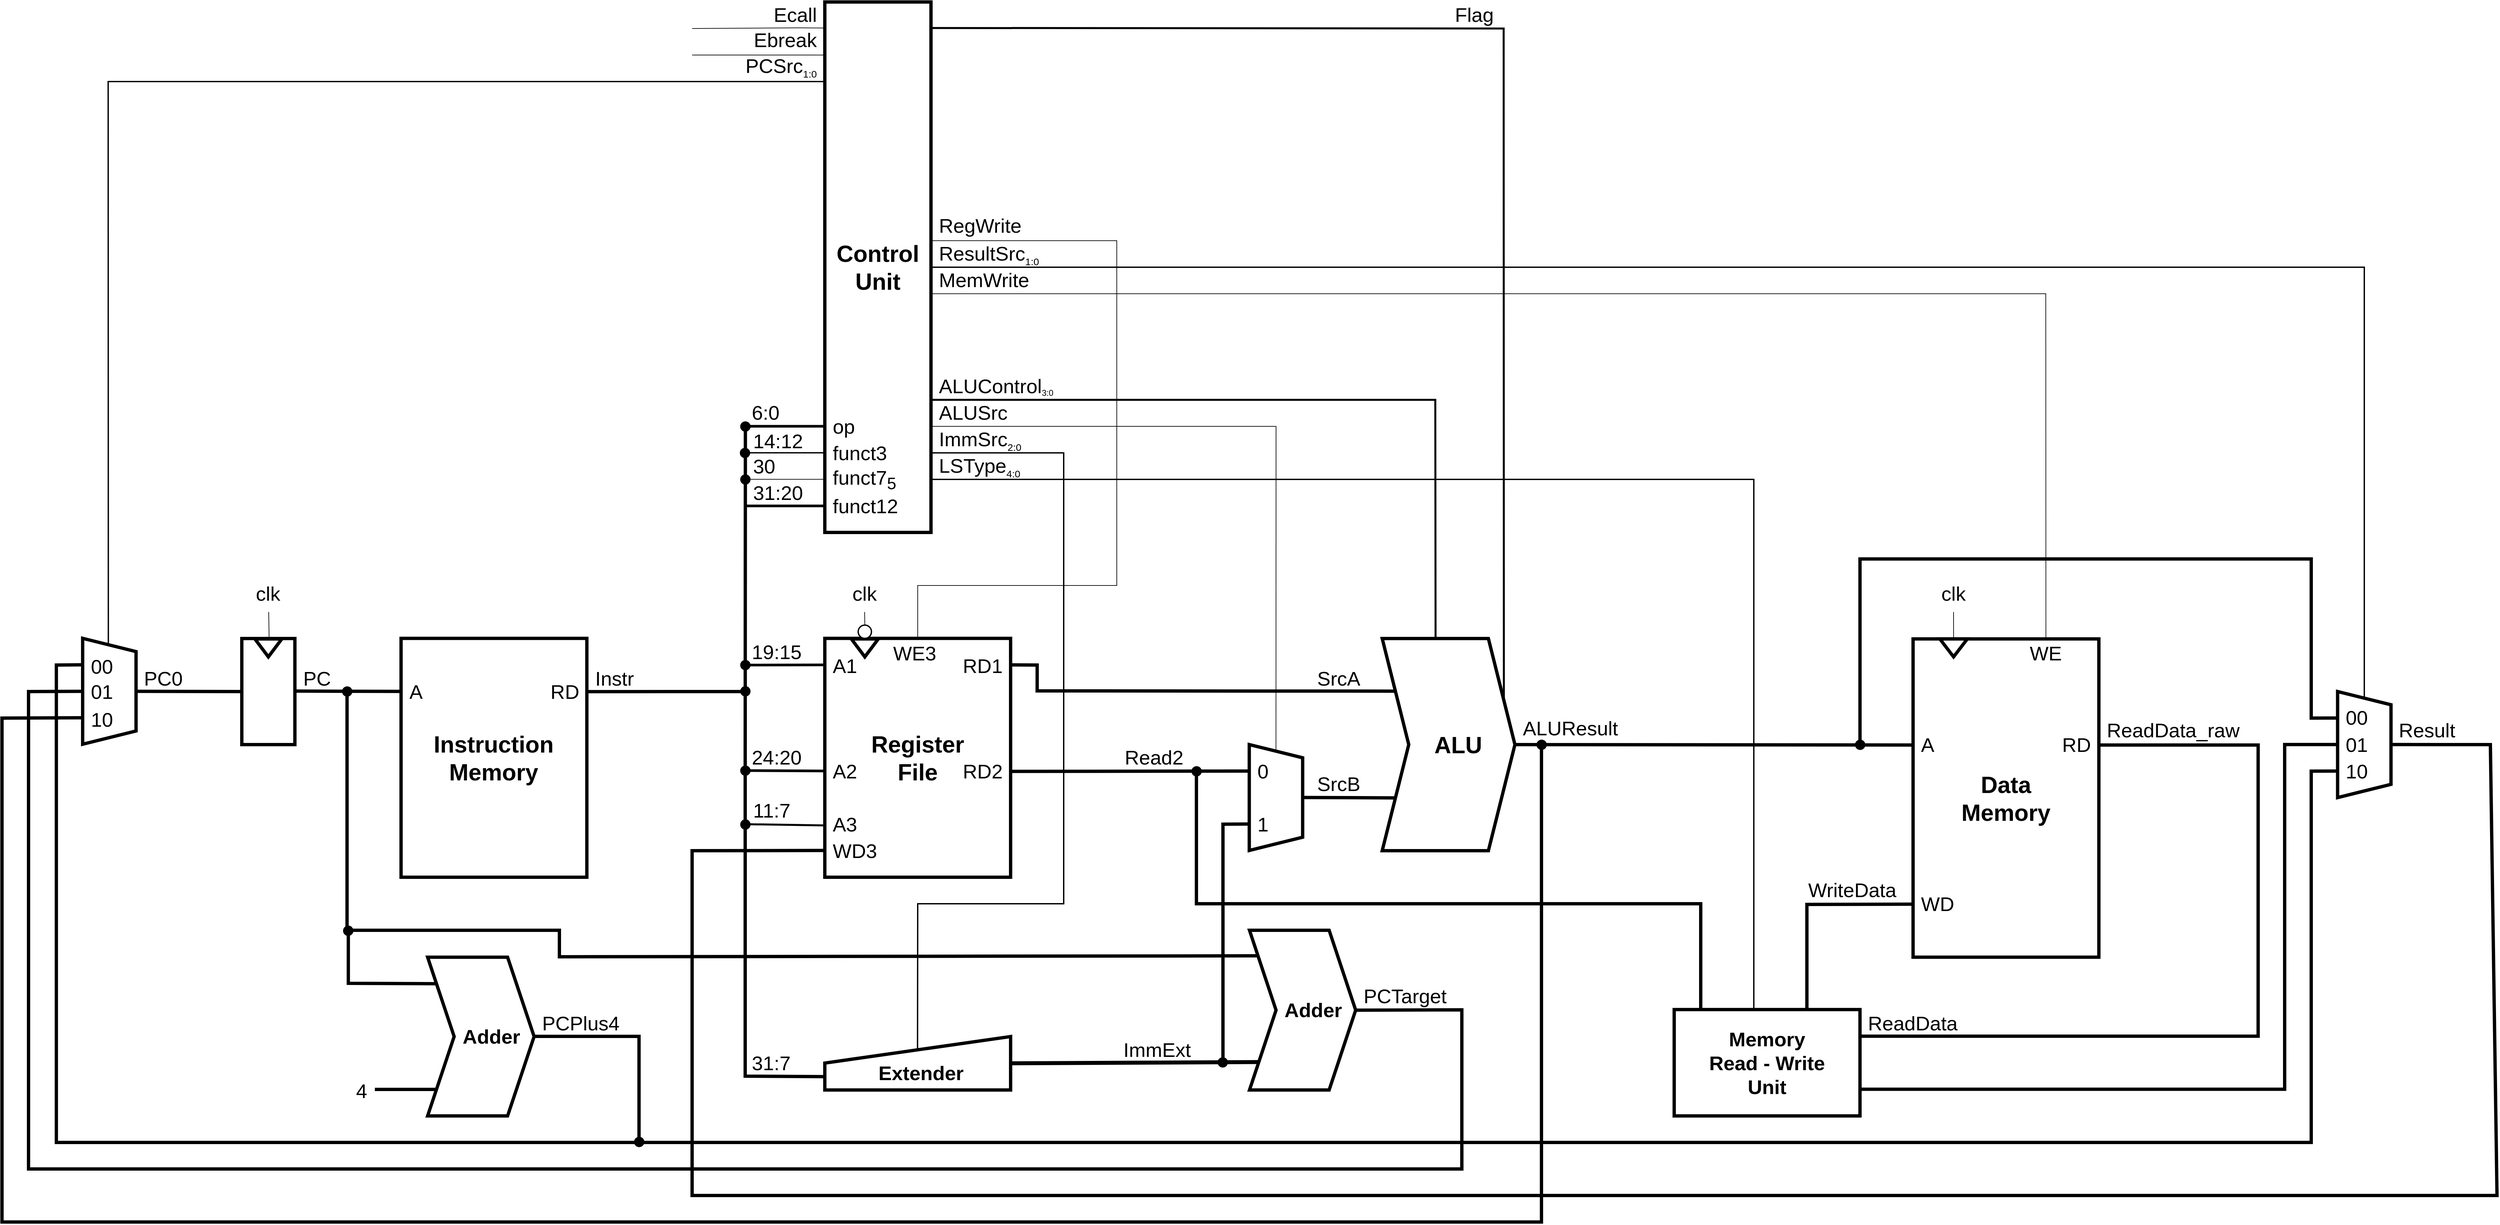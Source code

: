 <mxfile version="27.0.9" pages="5">
  <diagram name="Datapath" id="NfNiRCtGrvxNhoEZ6mGe">
    <mxGraphModel dx="4034" dy="2500" grid="1" gridSize="10" guides="1" tooltips="1" connect="1" arrows="1" fold="1" page="1" pageScale="1" pageWidth="4681" pageHeight="3300" math="0" shadow="0">
      <root>
        <mxCell id="69IeAVQCNg3sfWuAde9S-0" />
        <mxCell id="69IeAVQCNg3sfWuAde9S-1" parent="69IeAVQCNg3sfWuAde9S-0" />
        <mxCell id="69IeAVQCNg3sfWuAde9S-3" value="Instruction&lt;div&gt;Memory&lt;/div&gt;" style="rounded=0;whiteSpace=wrap;html=1;points=[[0,0.5,0,0,-240],[0,0.5,0,0,-200],[0,0.5,0,0,-160],[0,0.5,0,0,-120],[0,0.5,0,0,-80],[0,0.5,0,0,-40],[0,0.5,0,0,0],[0,0.5,0,0,40],[0,0.5,0,0,80],[0,0.5,0,0,120],[0,0.5,0,0,160],[0,0.5,0,0,200],[0,0.5,0,0,240],[0.25,0,0,0,0],[0.25,1,0,0,0],[0.5,0,0,-100,0],[0.5,0,0,-60,0],[0.5,0,0,-20,0],[0.5,0,0,0,0],[0.5,0,0,20,0],[0.5,0,0,60,0],[0.5,0,0,100,0],[0.5,1,0,-100,0],[0.5,1,0,-60,0],[0.5,1,0,-20,0],[0.5,1,0,0,0],[0.5,1,0,20,0],[0.5,1,0,60,0],[0.5,1,0,100,0],[0.5,1,0,1000,0],[0.75,0,0,0,0],[0.75,1,0,0,0],[1,0,0,0,0],[1,0.25,0,0,0],[1,0.5,0,0,-200],[1,0.5,0,0,-160],[1,0.5,0,0,-80],[1,0.5,0,0,-40],[1,0.5,0,0,0],[1,0.5,0,0,40],[1,0.5,0,0,80],[1,0.5,0,0,120],[1,0.5,0,0,160],[1,0.5,0,0,200],[1,0.75,0,0,0],[1,1,0,0,0]];strokeWidth=5;fontSize=35;fontStyle=1;movable=1;resizable=1;rotatable=1;deletable=1;editable=1;locked=0;connectable=1;" vertex="1" parent="69IeAVQCNg3sfWuAde9S-1">
          <mxGeometry x="1201.4" y="1479.77" width="280" height="360.23" as="geometry" />
        </mxCell>
        <mxCell id="69IeAVQCNg3sfWuAde9S-5" value="" style="rounded=0;whiteSpace=wrap;html=1;strokeWidth=5;movable=1;resizable=1;rotatable=1;deletable=1;editable=1;locked=0;connectable=1;" vertex="1" parent="69IeAVQCNg3sfWuAde9S-1">
          <mxGeometry x="961.4" y="1480" width="80" height="160" as="geometry" />
        </mxCell>
        <mxCell id="69IeAVQCNg3sfWuAde9S-9" value="&amp;nbsp; &amp;nbsp; Adder" style="shape=step;perimeter=stepPerimeter;whiteSpace=wrap;html=1;fixedSize=1;size=40;strokeWidth=5;fontSize=30;fontStyle=1;movable=1;resizable=1;rotatable=1;deletable=1;editable=1;locked=0;connectable=1;" vertex="1" parent="69IeAVQCNg3sfWuAde9S-1">
          <mxGeometry x="1241.4" y="1960.59" width="160.52" height="239.41" as="geometry" />
        </mxCell>
        <mxCell id="69IeAVQCNg3sfWuAde9S-10" value="&amp;nbsp; &amp;nbsp;ALU" style="shape=step;perimeter=stepPerimeter;whiteSpace=wrap;html=1;fixedSize=1;size=40;strokeWidth=5;fontSize=35;fontStyle=1;movable=1;resizable=1;rotatable=1;deletable=1;editable=1;locked=0;connectable=1;" vertex="1" parent="69IeAVQCNg3sfWuAde9S-1">
          <mxGeometry x="2680" y="1480" width="200" height="320" as="geometry" />
        </mxCell>
        <mxCell id="69IeAVQCNg3sfWuAde9S-13" value="" style="shape=trapezoid;perimeter=trapezoidPerimeter;whiteSpace=wrap;html=1;fixedSize=1;rotation=90;strokeWidth=5;movable=1;resizable=1;rotatable=1;deletable=1;editable=1;locked=0;connectable=1;" vertex="1" parent="69IeAVQCNg3sfWuAde9S-1">
          <mxGeometry x="2440" y="1679.54" width="159.76" height="80.46" as="geometry" />
        </mxCell>
        <mxCell id="69IeAVQCNg3sfWuAde9S-14" value="" style="shape=trapezoid;perimeter=trapezoidPerimeter;whiteSpace=wrap;html=1;fixedSize=1;rotation=90;strokeWidth=5;movable=1;resizable=1;rotatable=1;deletable=1;editable=1;locked=0;connectable=1;" vertex="1" parent="69IeAVQCNg3sfWuAde9S-1">
          <mxGeometry x="4080" y="1599.66" width="160" height="80.46" as="geometry" />
        </mxCell>
        <mxCell id="69IeAVQCNg3sfWuAde9S-16" value="" style="endArrow=none;html=1;rounded=0;exitX=0.5;exitY=0;exitDx=0;exitDy=0;entryX=0;entryY=0.5;entryDx=0;entryDy=0;strokeWidth=5;movable=1;resizable=1;rotatable=1;deletable=1;editable=1;locked=0;connectable=1;" edge="1" parent="69IeAVQCNg3sfWuAde9S-1" source="69IeAVQCNg3sfWuAde9S-139" target="69IeAVQCNg3sfWuAde9S-5">
          <mxGeometry width="50" height="50" relative="1" as="geometry">
            <mxPoint x="1031.92" y="1510" as="sourcePoint" />
            <mxPoint x="1081.92" y="1460" as="targetPoint" />
          </mxGeometry>
        </mxCell>
        <mxCell id="69IeAVQCNg3sfWuAde9S-17" value="Register&lt;div&gt;File&lt;/div&gt;" style="rounded=0;whiteSpace=wrap;html=1;points=[[0,0.5,0,0,-240],[0,0.5,0,0,-200],[0,0.5,0,0,-160],[0,0.5,0,0,-120],[0,0.5,0,0,-80],[0,0.5,0,0,-40],[0,0.5,0,0,0],[0,0.5,0,0,40],[0,0.5,0,0,80],[0,0.5,0,0,120],[0,0.5,0,0,160],[0,0.5,0,0,200],[0,0.5,0,0,240],[0.25,0,0,0,0],[0.25,1,0,0,0],[0.5,0,0,-100,0],[0.5,0,0,-60,0],[0.5,0,0,-20,0],[0.5,0,0,0,0],[0.5,0,0,20,0],[0.5,0,0,60,0],[0.5,0,0,100,0],[0.5,1,0,-100,0],[0.5,1,0,-60,0],[0.5,1,0,-20,0],[0.5,1,0,0,0],[0.5,1,0,20,0],[0.5,1,0,60,0],[0.5,1,0,100,0],[0.5,1,0,1000,0],[0.75,0,0,0,0],[0.75,1,0,0,0],[1,0,0,0,0],[1,0.25,0,0,0],[1,0.5,0,0,-200],[1,0.5,0,0,-160],[1,0.5,0,0,-80],[1,0.5,0,0,-40],[1,0.5,0,0,0],[1,0.5,0,0,40],[1,0.5,0,0,80],[1,0.5,0,0,120],[1,0.5,0,0,160],[1,0.5,0,0,200],[1,0.75,0,0,0],[1,1,0,0,0]];strokeWidth=5;fontSize=35;fontStyle=1;movable=1;resizable=1;rotatable=1;deletable=1;editable=1;locked=0;connectable=1;" vertex="1" parent="69IeAVQCNg3sfWuAde9S-1">
          <mxGeometry x="1840" y="1479.77" width="280" height="360.23" as="geometry" />
        </mxCell>
        <mxCell id="69IeAVQCNg3sfWuAde9S-18" value="Data&lt;div&gt;Memory&lt;/div&gt;" style="rounded=0;whiteSpace=wrap;html=1;points=[[0,0.5,0,0,-240],[0,0.5,0,0,-200],[0,0.5,0,0,-160],[0,0.5,0,0,-120],[0,0.5,0,0,-80],[0,0.5,0,0,-40],[0,0.5,0,0,0],[0,0.5,0,0,40],[0,0.5,0,0,80],[0,0.5,0,0,120],[0,0.5,0,0,160],[0,0.5,0,0,200],[0,0.5,0,0,240],[0.25,0,0,0,0],[0.25,1,0,0,0],[0.5,0,0,-100,0],[0.5,0,0,-60,0],[0.5,0,0,-20,0],[0.5,0,0,0,0],[0.5,0,0,20,0],[0.5,0,0,60,0],[0.5,0,0,100,0],[0.5,1,0,-100,0],[0.5,1,0,-60,0],[0.5,1,0,-20,0],[0.5,1,0,0,0],[0.5,1,0,20,0],[0.5,1,0,60,0],[0.5,1,0,100,0],[0.5,1,0,1000,0],[0.75,0,0,0,0],[0.75,1,0,0,0],[1,0,0,0,0],[1,0.25,0,0,0],[1,0.5,0,0,-200],[1,0.5,0,0,-160],[1,0.5,0,0,-80],[1,0.5,0,0,-40],[1,0.5,0,0,0],[1,0.5,0,0,40],[1,0.5,0,0,80],[1,0.5,0,0,120],[1,0.5,0,0,160],[1,0.5,0,0,200],[1,0.75,0,0,0],[1,1,0,0,0]];strokeWidth=5;fontSize=35;fontStyle=1;movable=1;resizable=1;rotatable=1;deletable=1;editable=1;locked=0;connectable=1;" vertex="1" parent="69IeAVQCNg3sfWuAde9S-1">
          <mxGeometry x="3480" y="1480.59" width="280" height="480" as="geometry" />
        </mxCell>
        <mxCell id="UNi-lXiovKKqnYdL8YbM-2" style="edgeStyle=orthogonalEdgeStyle;rounded=0;orthogonalLoop=1;jettySize=auto;html=1;entryX=0.5;entryY=1;entryDx=0;entryDy=0;endArrow=none;startFill=0;strokeWidth=5;exitX=1;exitY=0.5;exitDx=0;exitDy=40;exitPerimeter=0;" edge="1" parent="69IeAVQCNg3sfWuAde9S-1" source="69IeAVQCNg3sfWuAde9S-19" target="69IeAVQCNg3sfWuAde9S-14">
          <mxGeometry relative="1" as="geometry">
            <mxPoint x="3530" y="2040" as="sourcePoint" />
            <Array as="points">
              <mxPoint x="4040" y="2160" />
              <mxPoint x="4040" y="1640" />
            </Array>
          </mxGeometry>
        </mxCell>
        <mxCell id="69IeAVQCNg3sfWuAde9S-19" value="Memory&lt;div&gt;Read - Write&lt;/div&gt;&lt;div&gt;Unit&lt;/div&gt;" style="rounded=0;whiteSpace=wrap;html=1;points=[[0,0.5,0,0,-240],[0,0.5,0,0,-200],[0,0.5,0,0,-160],[0,0.5,0,0,-120],[0,0.5,0,0,-80],[0,0.5,0,0,-40],[0,0.5,0,0,0],[0,0.5,0,0,40],[0,0.5,0,0,80],[0,0.5,0,0,120],[0,0.5,0,0,160],[0,0.5,0,0,200],[0,0.5,0,0,240],[0.25,0,0,0,0],[0.25,1,0,0,0],[0.5,0,0,-100,0],[0.5,0,0,-60,0],[0.5,0,0,-20,0],[0.5,0,0,0,0],[0.5,0,0,20,0],[0.5,0,0,60,0],[0.5,0,0,100,0],[0.5,1,0,-100,0],[0.5,1,0,-60,0],[0.5,1,0,-20,0],[0.5,1,0,0,0],[0.5,1,0,20,0],[0.5,1,0,60,0],[0.5,1,0,100,0],[0.5,1,0,1000,0],[0.75,0,0,0,0],[0.75,1,0,0,0],[1,0,0,0,0],[1,0.25,0,0,0],[1,0.5,0,0,-200],[1,0.5,0,0,-160],[1,0.5,0,0,-80],[1,0.5,0,0,-40],[1,0.5,0,0,0],[1,0.5,0,0,40],[1,0.5,0,0,80],[1,0.5,0,0,120],[1,0.5,0,0,160],[1,0.5,0,0,200],[1,0.75,0,0,0],[1,1,0,0,0]];strokeWidth=5;fontSize=30;fontStyle=1;movable=1;resizable=1;rotatable=1;deletable=1;editable=1;locked=0;connectable=1;" vertex="1" parent="69IeAVQCNg3sfWuAde9S-1">
          <mxGeometry x="3120" y="2039.59" width="280" height="160.41" as="geometry" />
        </mxCell>
        <mxCell id="69IeAVQCNg3sfWuAde9S-20" value="Control&lt;div&gt;Unit&lt;/div&gt;" style="rounded=0;whiteSpace=wrap;html=1;points=[[0,0.5,0,0,-1600],[0,0.5,0,0,-280],[0,0.5,0,0,-240],[0,0.5,0,0,-200],[0,0.5,0,0,-160],[0,0.5,0,0,-120],[0,0.5,0,0,-80],[0,0.5,0,0,-40],[0,0.5,0,0,0],[0,0.5,0,0,40],[0,0.5,0,0,80],[0,0.5,0,0,120],[0,0.5,0,0,160],[0,0.5,0,0,200],[0,0.5,0,0,240],[0,0.5,0,0,280],[0.5,1,0,1000,0],[1,0.5,0,0,-280],[1,0.5,0,0,-240],[1,0.5,0,0,-200],[1,0.5,0,0,-160],[1,0.5,0,0,-120],[1,0.5,0,0,-80],[1,0.5,0,0,-40],[1,0.5,0,0,0],[1,0.5,0,0,40],[1,0.5,0,0,80],[1,0.5,0,0,120],[1,0.5,0,0,160],[1,0.5,0,0,200],[1,0.5,0,0,240],[1,0.5,0,0,280]];strokeWidth=5;fontSize=35;fontStyle=1;movable=1;resizable=1;rotatable=1;deletable=1;editable=1;locked=0;connectable=1;" vertex="1" parent="69IeAVQCNg3sfWuAde9S-1">
          <mxGeometry x="1840" y="520" width="160" height="800" as="geometry" />
        </mxCell>
        <mxCell id="69IeAVQCNg3sfWuAde9S-21" value="" style="endArrow=none;html=1;rounded=0;entryX=1;entryY=0.25;entryDx=0;entryDy=0;exitX=0;exitY=0.222;exitDx=0;exitDy=0;exitPerimeter=0;strokeWidth=5;movable=1;resizable=1;rotatable=1;deletable=1;editable=1;locked=0;connectable=1;" edge="1" parent="69IeAVQCNg3sfWuAde9S-1" source="69IeAVQCNg3sfWuAde9S-3">
          <mxGeometry width="50" height="50" relative="1" as="geometry">
            <mxPoint x="1191.92" y="1570" as="sourcePoint" />
            <mxPoint x="1041.4" y="1559.3" as="targetPoint" />
          </mxGeometry>
        </mxCell>
        <mxCell id="69IeAVQCNg3sfWuAde9S-22" value="" style="endArrow=none;html=1;rounded=0;entryX=1;entryY=0.223;entryDx=0;entryDy=0;entryPerimeter=0;strokeWidth=5;movable=1;resizable=1;rotatable=1;deletable=1;editable=1;locked=0;connectable=1;" edge="1" parent="69IeAVQCNg3sfWuAde9S-1" target="69IeAVQCNg3sfWuAde9S-3">
          <mxGeometry width="50" height="50" relative="1" as="geometry">
            <mxPoint x="1720" y="1560" as="sourcePoint" />
            <mxPoint x="1281.92" y="1560" as="targetPoint" />
          </mxGeometry>
        </mxCell>
        <mxCell id="69IeAVQCNg3sfWuAde9S-23" value="" style="endArrow=none;html=1;rounded=0;exitX=0.101;exitY=0.16;exitDx=0;exitDy=0;exitPerimeter=0;strokeWidth=5;movable=1;resizable=1;rotatable=1;deletable=1;editable=1;locked=0;connectable=1;" edge="1" parent="69IeAVQCNg3sfWuAde9S-1" source="69IeAVQCNg3sfWuAde9S-71">
          <mxGeometry width="50" height="50" relative="1" as="geometry">
            <mxPoint x="1481.92" y="1920" as="sourcePoint" />
            <mxPoint x="1120" y="1560" as="targetPoint" />
            <Array as="points">
              <mxPoint x="1440" y="1960" />
              <mxPoint x="1440" y="1920" />
              <mxPoint x="1120" y="1920" />
            </Array>
          </mxGeometry>
        </mxCell>
        <mxCell id="69IeAVQCNg3sfWuAde9S-24" value="" style="endArrow=none;html=1;rounded=0;exitX=0.079;exitY=0.167;exitDx=0;exitDy=0;exitPerimeter=0;strokeWidth=5;movable=1;resizable=1;rotatable=1;deletable=1;editable=1;locked=0;connectable=1;" edge="1" parent="69IeAVQCNg3sfWuAde9S-1" source="69IeAVQCNg3sfWuAde9S-9">
          <mxGeometry width="50" height="50" relative="1" as="geometry">
            <mxPoint x="1161.92" y="2120.59" as="sourcePoint" />
            <mxPoint x="1121.92" y="1920.59" as="targetPoint" />
            <Array as="points">
              <mxPoint x="1121.92" y="2000" />
            </Array>
          </mxGeometry>
        </mxCell>
        <mxCell id="69IeAVQCNg3sfWuAde9S-25" value="" style="endArrow=none;html=1;rounded=0;entryX=0.082;entryY=0.833;entryDx=0;entryDy=0;entryPerimeter=0;strokeWidth=5;movable=1;resizable=1;rotatable=1;deletable=1;editable=1;locked=0;connectable=1;" edge="1" parent="69IeAVQCNg3sfWuAde9S-1" target="69IeAVQCNg3sfWuAde9S-9">
          <mxGeometry width="50" height="50" relative="1" as="geometry">
            <mxPoint x="1161.92" y="2160" as="sourcePoint" />
            <mxPoint x="1231.92" y="2280.59" as="targetPoint" />
          </mxGeometry>
        </mxCell>
        <mxCell id="69IeAVQCNg3sfWuAde9S-26" value="" style="endArrow=none;html=1;rounded=0;entryX=1;entryY=0.5;entryDx=0;entryDy=0;strokeWidth=5;movable=1;resizable=1;rotatable=1;deletable=1;editable=1;locked=0;connectable=1;exitX=0.75;exitY=1;exitDx=0;exitDy=0;" edge="1" parent="69IeAVQCNg3sfWuAde9S-1" source="69IeAVQCNg3sfWuAde9S-14" target="69IeAVQCNg3sfWuAde9S-9">
          <mxGeometry width="50" height="50" relative="1" as="geometry">
            <mxPoint x="5104.667" y="2240" as="sourcePoint" />
            <mxPoint x="1311.92" y="2450" as="targetPoint" />
            <Array as="points">
              <mxPoint x="4080" y="1680" />
              <mxPoint x="4080" y="2240" />
              <mxPoint x="1560" y="2240" />
              <mxPoint x="1560" y="2080" />
              <mxPoint x="1401.92" y="2080" />
            </Array>
          </mxGeometry>
        </mxCell>
        <mxCell id="69IeAVQCNg3sfWuAde9S-27" value="" style="endArrow=none;html=1;rounded=0;exitX=0.25;exitY=1;exitDx=0;exitDy=0;strokeWidth=5;movable=1;resizable=1;rotatable=1;deletable=1;editable=1;locked=0;connectable=1;" edge="1" parent="69IeAVQCNg3sfWuAde9S-1" source="69IeAVQCNg3sfWuAde9S-139">
          <mxGeometry width="50" height="50" relative="1" as="geometry">
            <mxPoint x="671.92" y="1630" as="sourcePoint" />
            <mxPoint x="1561.92" y="2240" as="targetPoint" />
            <Array as="points">
              <mxPoint x="681.92" y="1520" />
              <mxPoint x="681.92" y="2240" />
            </Array>
          </mxGeometry>
        </mxCell>
        <mxCell id="69IeAVQCNg3sfWuAde9S-29" value="" style="endArrow=none;html=1;rounded=0;entryX=0.515;entryY=0.015;entryDx=0;entryDy=0;entryPerimeter=0;movable=1;resizable=1;rotatable=1;deletable=1;editable=1;locked=0;connectable=1;" edge="1" parent="69IeAVQCNg3sfWuAde9S-1" target="69IeAVQCNg3sfWuAde9S-5">
          <mxGeometry width="50" height="50" relative="1" as="geometry">
            <mxPoint x="1001.92" y="1440" as="sourcePoint" />
            <mxPoint x="971.92" y="1600" as="targetPoint" />
          </mxGeometry>
        </mxCell>
        <mxCell id="69IeAVQCNg3sfWuAde9S-34" value="" style="endArrow=none;html=1;rounded=0;strokeWidth=5;movable=1;resizable=1;rotatable=1;deletable=1;editable=1;locked=0;connectable=1;" edge="1" parent="69IeAVQCNg3sfWuAde9S-1" source="69IeAVQCNg3sfWuAde9S-192">
          <mxGeometry width="50" height="50" relative="1" as="geometry">
            <mxPoint x="1720" y="2099.82" as="sourcePoint" />
            <mxPoint x="1720" y="1159.82" as="targetPoint" />
            <Array as="points" />
          </mxGeometry>
        </mxCell>
        <mxCell id="69IeAVQCNg3sfWuAde9S-37" value="" style="endArrow=none;html=1;rounded=0;exitX=1.002;exitY=0.557;exitDx=0;exitDy=0;exitPerimeter=0;strokeWidth=5;movable=1;resizable=1;rotatable=1;deletable=1;editable=1;locked=0;connectable=1;entryX=0.25;entryY=1;entryDx=0;entryDy=0;" edge="1" parent="69IeAVQCNg3sfWuAde9S-1" source="69IeAVQCNg3sfWuAde9S-17" target="69IeAVQCNg3sfWuAde9S-13">
          <mxGeometry width="50" height="50" relative="1" as="geometry">
            <mxPoint x="2230" y="1660" as="sourcePoint" />
            <mxPoint x="3080" y="1680" as="targetPoint" />
          </mxGeometry>
        </mxCell>
        <mxCell id="69IeAVQCNg3sfWuAde9S-38" value="" style="endArrow=none;html=1;rounded=0;entryX=1.002;entryY=0.111;entryDx=0;entryDy=0;entryPerimeter=0;exitX=0.11;exitY=0.248;exitDx=0;exitDy=0;exitPerimeter=0;strokeWidth=5;movable=1;resizable=1;rotatable=1;deletable=1;editable=1;locked=0;connectable=1;" edge="1" parent="69IeAVQCNg3sfWuAde9S-1" source="69IeAVQCNg3sfWuAde9S-10" target="69IeAVQCNg3sfWuAde9S-17">
          <mxGeometry width="50" height="50" relative="1" as="geometry">
            <mxPoint x="2440.4" y="1519.68" as="sourcePoint" />
            <mxPoint x="2250" y="1620" as="targetPoint" />
            <Array as="points">
              <mxPoint x="2160" y="1559" />
              <mxPoint x="2160" y="1520" />
            </Array>
          </mxGeometry>
        </mxCell>
        <mxCell id="69IeAVQCNg3sfWuAde9S-42" value="" style="endArrow=none;html=1;rounded=0;exitX=-0.002;exitY=0.783;exitDx=0;exitDy=0;exitPerimeter=0;strokeWidth=3;movable=1;resizable=1;rotatable=1;deletable=1;editable=1;locked=0;connectable=1;" edge="1" parent="69IeAVQCNg3sfWuAde9S-1" source="69IeAVQCNg3sfWuAde9S-17">
          <mxGeometry width="50" height="50" relative="1" as="geometry">
            <mxPoint x="2440.24" y="2039.52" as="sourcePoint" />
            <mxPoint x="1720" y="1760" as="targetPoint" />
            <Array as="points">
              <mxPoint x="1720" y="1760" />
            </Array>
          </mxGeometry>
        </mxCell>
        <mxCell id="69IeAVQCNg3sfWuAde9S-44" value="" style="endArrow=none;html=1;rounded=0;exitX=1;exitY=0.5;exitDx=0;exitDy=0;entryX=0.086;entryY=0.825;entryDx=0;entryDy=0;entryPerimeter=0;strokeWidth=6;movable=1;resizable=1;rotatable=1;deletable=1;editable=1;locked=0;connectable=1;" edge="1" parent="69IeAVQCNg3sfWuAde9S-1" source="69IeAVQCNg3sfWuAde9S-170" target="69IeAVQCNg3sfWuAde9S-71">
          <mxGeometry width="50" height="50" relative="1" as="geometry">
            <mxPoint x="2250" y="2090" as="sourcePoint" />
            <mxPoint x="2439.92" y="2120.16" as="targetPoint" />
          </mxGeometry>
        </mxCell>
        <mxCell id="69IeAVQCNg3sfWuAde9S-49" value="" style="triangle;whiteSpace=wrap;html=1;rotation=90;strokeWidth=5;movable=1;resizable=1;rotatable=1;deletable=1;editable=1;locked=0;connectable=1;" vertex="1" parent="69IeAVQCNg3sfWuAde9S-1">
          <mxGeometry x="1886.77" y="1473.83" width="27.05" height="40.59" as="geometry" />
        </mxCell>
        <mxCell id="69IeAVQCNg3sfWuAde9S-51" value="" style="triangle;whiteSpace=wrap;html=1;rotation=90;strokeWidth=5;movable=1;resizable=1;rotatable=1;deletable=1;editable=1;locked=0;connectable=1;" vertex="1" parent="69IeAVQCNg3sfWuAde9S-1">
          <mxGeometry x="987.88" y="1473.83" width="27.05" height="40.59" as="geometry" />
        </mxCell>
        <mxCell id="69IeAVQCNg3sfWuAde9S-52" value="" style="endArrow=none;html=1;rounded=0;entryX=0;entryY=0.5;entryDx=0;entryDy=0;movable=1;resizable=1;rotatable=1;deletable=1;editable=1;locked=0;connectable=1;" edge="1" parent="69IeAVQCNg3sfWuAde9S-1" source="69IeAVQCNg3sfWuAde9S-54" target="69IeAVQCNg3sfWuAde9S-49">
          <mxGeometry width="50" height="50" relative="1" as="geometry">
            <mxPoint x="1900" y="1440" as="sourcePoint" />
            <mxPoint x="1990" y="1510" as="targetPoint" />
          </mxGeometry>
        </mxCell>
        <mxCell id="69IeAVQCNg3sfWuAde9S-53" value="" style="endArrow=none;html=1;rounded=0;entryX=0.5;entryY=0;entryDx=0;entryDy=0;movable=1;resizable=1;rotatable=1;deletable=1;editable=1;locked=0;connectable=1;" edge="1" parent="69IeAVQCNg3sfWuAde9S-1" target="69IeAVQCNg3sfWuAde9S-54">
          <mxGeometry width="50" height="50" relative="1" as="geometry">
            <mxPoint x="1900" y="1440" as="sourcePoint" />
            <mxPoint x="1900" y="1481" as="targetPoint" />
          </mxGeometry>
        </mxCell>
        <mxCell id="69IeAVQCNg3sfWuAde9S-54" value="" style="ellipse;whiteSpace=wrap;html=1;aspect=fixed;strokeWidth=2;movable=1;resizable=1;rotatable=1;deletable=1;editable=1;locked=0;connectable=1;" vertex="1" parent="69IeAVQCNg3sfWuAde9S-1">
          <mxGeometry x="1890.29" y="1459.77" width="20" height="20" as="geometry" />
        </mxCell>
        <mxCell id="69IeAVQCNg3sfWuAde9S-55" value="" style="endArrow=none;html=1;rounded=0;entryX=0;entryY=0.95;entryDx=0;entryDy=0;entryPerimeter=0;movable=1;resizable=1;rotatable=1;deletable=1;editable=1;locked=0;connectable=1;" edge="1" parent="69IeAVQCNg3sfWuAde9S-1">
          <mxGeometry width="50" height="50" relative="1" as="geometry">
            <mxPoint x="1720" y="1239.82" as="sourcePoint" />
            <mxPoint x="1840" y="1239.82" as="targetPoint" />
            <Array as="points">
              <mxPoint x="1720" y="1239.82" />
            </Array>
          </mxGeometry>
        </mxCell>
        <mxCell id="69IeAVQCNg3sfWuAde9S-56" value="" style="endArrow=none;html=1;rounded=0;entryX=-0.002;entryY=0.9;entryDx=0;entryDy=0;entryPerimeter=0;strokeWidth=2;movable=1;resizable=1;rotatable=1;deletable=1;editable=1;locked=0;connectable=1;" edge="1" parent="69IeAVQCNg3sfWuAde9S-1">
          <mxGeometry width="50" height="50" relative="1" as="geometry">
            <mxPoint x="1720" y="1199.82" as="sourcePoint" />
            <mxPoint x="1839.68" y="1199.82" as="targetPoint" />
            <Array as="points">
              <mxPoint x="1720" y="1199.82" />
            </Array>
          </mxGeometry>
        </mxCell>
        <mxCell id="69IeAVQCNg3sfWuAde9S-57" value="" style="endArrow=none;html=1;rounded=0;entryX=0;entryY=0.5;entryDx=0;entryDy=280;entryPerimeter=0;strokeWidth=4;movable=1;resizable=1;rotatable=1;deletable=1;editable=1;locked=0;connectable=1;" edge="1" parent="69IeAVQCNg3sfWuAde9S-1">
          <mxGeometry width="50" height="50" relative="1" as="geometry">
            <mxPoint x="1720" y="1159.82" as="sourcePoint" />
            <mxPoint x="1840" y="1159.82" as="targetPoint" />
            <Array as="points" />
          </mxGeometry>
        </mxCell>
        <mxCell id="69IeAVQCNg3sfWuAde9S-58" value="" style="endArrow=none;html=1;rounded=0;exitX=0.059;exitY=0.519;exitDx=0;exitDy=0;entryX=0;entryY=0.5;entryDx=0;entryDy=-280;entryPerimeter=0;strokeWidth=2;movable=1;resizable=1;rotatable=1;deletable=1;editable=1;locked=0;connectable=1;exitPerimeter=0;" edge="1" parent="69IeAVQCNg3sfWuAde9S-1" source="69IeAVQCNg3sfWuAde9S-139" target="69IeAVQCNg3sfWuAde9S-20">
          <mxGeometry width="50" height="50" relative="1" as="geometry">
            <mxPoint x="1320" y="1390" as="sourcePoint" />
            <mxPoint x="1830" y="810" as="targetPoint" />
            <Array as="points">
              <mxPoint x="760" y="640" />
            </Array>
          </mxGeometry>
        </mxCell>
        <mxCell id="69IeAVQCNg3sfWuAde9S-59" value="" style="endArrow=none;html=1;rounded=0;strokeWidth=2;exitX=0.998;exitY=0.9;exitDx=0;exitDy=0;exitPerimeter=0;movable=1;resizable=1;rotatable=1;deletable=1;editable=1;locked=0;connectable=1;entryX=0.5;entryY=0;entryDx=-20;entryDy=0;entryPerimeter=0;" edge="1" parent="69IeAVQCNg3sfWuAde9S-1" source="69IeAVQCNg3sfWuAde9S-20" target="69IeAVQCNg3sfWuAde9S-19">
          <mxGeometry width="50" height="50" relative="1" as="geometry">
            <mxPoint x="2010" y="1250" as="sourcePoint" />
            <mxPoint x="3270" y="1790" as="targetPoint" />
            <Array as="points">
              <mxPoint x="3240" y="1240" />
            </Array>
          </mxGeometry>
        </mxCell>
        <mxCell id="69IeAVQCNg3sfWuAde9S-60" value="" style="endArrow=none;html=1;rounded=0;exitX=1;exitY=0.5;exitDx=0;exitDy=280;exitPerimeter=0;entryX=0.499;entryY=0.255;entryDx=0;entryDy=0;entryPerimeter=0;strokeWidth=2;movable=1;resizable=1;rotatable=1;deletable=1;editable=1;locked=0;connectable=1;" edge="1" parent="69IeAVQCNg3sfWuAde9S-1" source="69IeAVQCNg3sfWuAde9S-20" target="69IeAVQCNg3sfWuAde9S-170">
          <mxGeometry width="50" height="50" relative="1" as="geometry">
            <mxPoint x="2250" y="1240" as="sourcePoint" />
            <mxPoint x="2240" y="1620" as="targetPoint" />
            <Array as="points">
              <mxPoint x="2200" y="1200" />
              <mxPoint x="2200" y="1880" />
              <mxPoint x="1980" y="1880" />
            </Array>
          </mxGeometry>
        </mxCell>
        <mxCell id="69IeAVQCNg3sfWuAde9S-61" value="" style="endArrow=none;html=1;rounded=0;exitX=1;exitY=0.5;exitDx=0;exitDy=240;exitPerimeter=0;entryX=0;entryY=0.5;entryDx=0;entryDy=0;movable=1;resizable=1;rotatable=1;deletable=1;editable=1;locked=0;connectable=1;" edge="1" parent="69IeAVQCNg3sfWuAde9S-1" source="69IeAVQCNg3sfWuAde9S-20" target="69IeAVQCNg3sfWuAde9S-13">
          <mxGeometry width="50" height="50" relative="1" as="geometry">
            <mxPoint x="2250" y="1240" as="sourcePoint" />
            <mxPoint x="2439.68" y="1159.68" as="targetPoint" />
            <Array as="points">
              <mxPoint x="2520" y="1160" />
            </Array>
          </mxGeometry>
        </mxCell>
        <mxCell id="69IeAVQCNg3sfWuAde9S-62" value="" style="endArrow=none;html=1;rounded=0;entryX=1;entryY=0.5;entryDx=0;entryDy=200;entryPerimeter=0;exitX=0.402;exitY=0.002;exitDx=0;exitDy=0;exitPerimeter=0;strokeWidth=3;movable=1;resizable=1;rotatable=1;deletable=1;editable=1;locked=0;connectable=1;" edge="1" parent="69IeAVQCNg3sfWuAde9S-1" source="69IeAVQCNg3sfWuAde9S-10" target="69IeAVQCNg3sfWuAde9S-20">
          <mxGeometry width="50" height="50" relative="1" as="geometry">
            <mxPoint x="2440.48" y="1119.36" as="sourcePoint" />
            <mxPoint x="2070" y="1170" as="targetPoint" />
            <Array as="points">
              <mxPoint x="2760" y="1120" />
            </Array>
          </mxGeometry>
        </mxCell>
        <mxCell id="69IeAVQCNg3sfWuAde9S-65" value="" style="endArrow=none;html=1;rounded=0;exitX=1;exitY=0.5;exitDx=0;exitDy=80;exitPerimeter=0;movable=1;resizable=1;rotatable=1;deletable=1;editable=1;locked=0;connectable=1;entryX=0.715;entryY=0.003;entryDx=0;entryDy=0;entryPerimeter=0;" edge="1" parent="69IeAVQCNg3sfWuAde9S-1" target="69IeAVQCNg3sfWuAde9S-18">
          <mxGeometry width="50" height="50" relative="1" as="geometry">
            <mxPoint x="2000" y="960" as="sourcePoint" />
            <mxPoint x="4720" y="1480" as="targetPoint" />
            <Array as="points">
              <mxPoint x="3680" y="960" />
            </Array>
          </mxGeometry>
        </mxCell>
        <mxCell id="69IeAVQCNg3sfWuAde9S-66" value="" style="endArrow=none;html=1;rounded=0;exitX=1;exitY=0.5;exitDx=0;exitDy=40;exitPerimeter=0;entryX=0;entryY=0.5;entryDx=0;entryDy=0;strokeWidth=2;movable=1;resizable=1;rotatable=1;deletable=1;editable=1;locked=0;connectable=1;" edge="1" parent="69IeAVQCNg3sfWuAde9S-1" target="69IeAVQCNg3sfWuAde9S-14">
          <mxGeometry width="50" height="50" relative="1" as="geometry">
            <mxPoint x="2000" y="920" as="sourcePoint" />
            <mxPoint x="2439.92" y="919.52" as="targetPoint" />
            <Array as="points">
              <mxPoint x="4160" y="920" />
            </Array>
          </mxGeometry>
        </mxCell>
        <mxCell id="69IeAVQCNg3sfWuAde9S-67" value="" style="endArrow=none;html=1;rounded=0;exitX=1;exitY=0.5;exitDx=0;exitDy=0;exitPerimeter=0;entryX=0.5;entryY=0;entryDx=0;entryDy=0;entryPerimeter=0;movable=1;resizable=1;rotatable=1;deletable=1;editable=1;locked=0;connectable=1;" edge="1" parent="69IeAVQCNg3sfWuAde9S-1" target="69IeAVQCNg3sfWuAde9S-17">
          <mxGeometry width="50" height="50" relative="1" as="geometry">
            <mxPoint x="2000" y="880" as="sourcePoint" />
            <mxPoint x="2439.6" y="879.2" as="targetPoint" />
            <Array as="points">
              <mxPoint x="2280" y="880" />
              <mxPoint x="2280" y="1400" />
              <mxPoint x="1980" y="1400" />
            </Array>
          </mxGeometry>
        </mxCell>
        <mxCell id="69IeAVQCNg3sfWuAde9S-71" value="&amp;nbsp; &amp;nbsp; Adder" style="shape=step;perimeter=stepPerimeter;whiteSpace=wrap;html=1;fixedSize=1;size=40;strokeWidth=5;fontSize=30;fontStyle=1;movable=1;resizable=1;rotatable=1;deletable=1;editable=1;locked=0;connectable=1;" vertex="1" parent="69IeAVQCNg3sfWuAde9S-1">
          <mxGeometry x="2480" y="1920" width="160" height="240.89" as="geometry" />
        </mxCell>
        <mxCell id="69IeAVQCNg3sfWuAde9S-72" value="" style="endArrow=none;html=1;rounded=0;entryX=1;entryY=0.5;entryDx=0;entryDy=0;exitX=0.5;exitY=1;exitDx=0;exitDy=0;fontStyle=1;strokeWidth=5;movable=1;resizable=1;rotatable=1;deletable=1;editable=1;locked=0;connectable=1;" edge="1" parent="69IeAVQCNg3sfWuAde9S-1" source="69IeAVQCNg3sfWuAde9S-139" target="69IeAVQCNg3sfWuAde9S-71">
          <mxGeometry width="50" height="50" relative="1" as="geometry">
            <mxPoint x="940" y="2560" as="sourcePoint" />
            <mxPoint x="2680" y="2110" as="targetPoint" />
            <Array as="points">
              <mxPoint x="640" y="1560" />
              <mxPoint x="640" y="2280" />
              <mxPoint x="2800" y="2280" />
              <mxPoint x="2800" y="2040" />
            </Array>
          </mxGeometry>
        </mxCell>
        <mxCell id="69IeAVQCNg3sfWuAde9S-75" value="" style="endArrow=none;html=1;rounded=0;strokeWidth=5;movable=1;resizable=1;rotatable=1;deletable=1;editable=1;locked=0;connectable=1;exitX=0.5;exitY=0;exitDx=-100;exitDy=0;exitPerimeter=0;" edge="1" parent="69IeAVQCNg3sfWuAde9S-1" source="69IeAVQCNg3sfWuAde9S-19">
          <mxGeometry width="50" height="50" relative="1" as="geometry">
            <mxPoint x="3100" y="1770" as="sourcePoint" />
            <mxPoint x="2400" y="1680" as="targetPoint" />
            <Array as="points">
              <mxPoint x="3160" y="1880" />
              <mxPoint x="2400" y="1880" />
            </Array>
          </mxGeometry>
        </mxCell>
        <mxCell id="69IeAVQCNg3sfWuAde9S-77" value="" style="endArrow=none;html=1;rounded=0;entryX=0.75;entryY=1;entryDx=0;entryDy=0;strokeWidth=5;movable=1;resizable=1;rotatable=1;deletable=1;editable=1;locked=0;connectable=1;" edge="1" parent="69IeAVQCNg3sfWuAde9S-1" target="69IeAVQCNg3sfWuAde9S-13">
          <mxGeometry width="50" height="50" relative="1" as="geometry">
            <mxPoint x="2440" y="2120" as="sourcePoint" />
            <mxPoint x="2470" y="1780" as="targetPoint" />
            <Array as="points">
              <mxPoint x="2440" y="1760" />
            </Array>
          </mxGeometry>
        </mxCell>
        <mxCell id="69IeAVQCNg3sfWuAde9S-78" value="" style="endArrow=none;html=1;rounded=0;entryX=0.5;entryY=0;entryDx=0;entryDy=0;exitX=0.101;exitY=0.751;exitDx=0;exitDy=0;exitPerimeter=0;strokeWidth=5;movable=1;resizable=1;rotatable=1;deletable=1;editable=1;locked=0;connectable=1;" edge="1" parent="69IeAVQCNg3sfWuAde9S-1" source="69IeAVQCNg3sfWuAde9S-10" target="69IeAVQCNg3sfWuAde9S-13">
          <mxGeometry width="50" height="50" relative="1" as="geometry">
            <mxPoint x="2470" y="1810" as="sourcePoint" />
            <mxPoint x="2520" y="1760" as="targetPoint" />
          </mxGeometry>
        </mxCell>
        <mxCell id="69IeAVQCNg3sfWuAde9S-79" value="" style="endArrow=none;html=1;rounded=0;entryX=1;entryY=0.5;entryDx=0;entryDy=0;exitX=0;exitY=0.5;exitDx=0;exitDy=-80;exitPerimeter=0;strokeWidth=5;movable=1;resizable=1;rotatable=1;deletable=1;editable=1;locked=0;connectable=1;" edge="1" parent="69IeAVQCNg3sfWuAde9S-1" source="69IeAVQCNg3sfWuAde9S-18" target="69IeAVQCNg3sfWuAde9S-10">
          <mxGeometry width="50" height="50" relative="1" as="geometry">
            <mxPoint x="3880.24" y="1640.64" as="sourcePoint" />
            <mxPoint x="3710" y="1650" as="targetPoint" />
          </mxGeometry>
        </mxCell>
        <mxCell id="69IeAVQCNg3sfWuAde9S-93" value="" style="endArrow=none;html=1;rounded=0;entryX=1;entryY=0.25;entryDx=0;entryDy=0;exitX=1.002;exitY=0.049;exitDx=0;exitDy=0;exitPerimeter=0;strokeWidth=3;movable=1;resizable=1;rotatable=1;deletable=1;editable=1;locked=0;connectable=1;" edge="1" parent="69IeAVQCNg3sfWuAde9S-1" source="69IeAVQCNg3sfWuAde9S-20" target="69IeAVQCNg3sfWuAde9S-10">
          <mxGeometry width="50" height="50" relative="1" as="geometry">
            <mxPoint x="2020" y="560" as="sourcePoint" />
            <mxPoint x="3470" y="1450" as="targetPoint" />
            <Array as="points">
              <mxPoint x="2863" y="560" />
            </Array>
          </mxGeometry>
        </mxCell>
        <mxCell id="69IeAVQCNg3sfWuAde9S-99" value="" style="endArrow=none;html=1;rounded=0;exitX=0;exitY=0.5;exitDx=0;exitDy=160;exitPerimeter=0;strokeWidth=5;movable=1;resizable=1;rotatable=1;deletable=1;editable=1;locked=0;connectable=1;entryX=0.5;entryY=0;entryDx=60;entryDy=0;entryPerimeter=0;" edge="1" parent="69IeAVQCNg3sfWuAde9S-1" source="69IeAVQCNg3sfWuAde9S-18" target="69IeAVQCNg3sfWuAde9S-19">
          <mxGeometry width="50" height="50" relative="1" as="geometry">
            <mxPoint x="3150" y="1920" as="sourcePoint" />
            <mxPoint x="3400" y="1820" as="targetPoint" />
            <Array as="points">
              <mxPoint x="3320" y="1881" />
            </Array>
          </mxGeometry>
        </mxCell>
        <mxCell id="69IeAVQCNg3sfWuAde9S-106" value="" style="endArrow=none;html=1;rounded=0;entryX=0.25;entryY=1;entryDx=0;entryDy=0;strokeWidth=5;movable=1;resizable=1;rotatable=1;deletable=1;editable=1;locked=0;connectable=1;" edge="1" parent="69IeAVQCNg3sfWuAde9S-1" target="69IeAVQCNg3sfWuAde9S-14">
          <mxGeometry width="50" height="50" relative="1" as="geometry">
            <mxPoint x="3400" y="1640" as="sourcePoint" />
            <mxPoint x="3960.4" y="1319.52" as="targetPoint" />
            <Array as="points">
              <mxPoint x="3400" y="1360" />
              <mxPoint x="4080" y="1360" />
              <mxPoint x="4080" y="1600" />
            </Array>
          </mxGeometry>
        </mxCell>
        <mxCell id="69IeAVQCNg3sfWuAde9S-107" value="" style="triangle;whiteSpace=wrap;html=1;rotation=90;strokeWidth=5;spacing=3;movable=1;resizable=1;rotatable=1;deletable=1;editable=1;locked=0;connectable=1;" vertex="1" parent="69IeAVQCNg3sfWuAde9S-1">
          <mxGeometry x="3527.53" y="1473.45" width="27.05" height="41.37" as="geometry" />
        </mxCell>
        <mxCell id="69IeAVQCNg3sfWuAde9S-108" value="" style="endArrow=none;html=1;rounded=0;entryX=0;entryY=0.5;entryDx=0;entryDy=0;movable=1;resizable=1;rotatable=1;deletable=1;editable=1;locked=0;connectable=1;" edge="1" parent="69IeAVQCNg3sfWuAde9S-1" target="69IeAVQCNg3sfWuAde9S-107">
          <mxGeometry width="50" height="50" relative="1" as="geometry">
            <mxPoint x="3541" y="1440" as="sourcePoint" />
            <mxPoint x="3710" y="1580" as="targetPoint" />
          </mxGeometry>
        </mxCell>
        <mxCell id="69IeAVQCNg3sfWuAde9S-118" value="" style="endArrow=none;html=1;rounded=0;entryX=0.5;entryY=0;entryDx=0;entryDy=0;exitX=-0.003;exitY=0.888;exitDx=0;exitDy=0;exitPerimeter=0;strokeWidth=5;movable=1;resizable=1;rotatable=1;deletable=1;editable=1;locked=0;connectable=1;" edge="1" parent="69IeAVQCNg3sfWuAde9S-1" source="69IeAVQCNg3sfWuAde9S-17" target="69IeAVQCNg3sfWuAde9S-14">
          <mxGeometry width="50" height="50" relative="1" as="geometry">
            <mxPoint x="1870" y="1890" as="sourcePoint" />
            <mxPoint x="5130" y="1900" as="targetPoint" />
            <Array as="points">
              <mxPoint x="1640" y="1800" />
              <mxPoint x="1640" y="2320" />
              <mxPoint x="4360" y="2320" />
              <mxPoint x="4350" y="1640" />
            </Array>
          </mxGeometry>
        </mxCell>
        <mxCell id="69IeAVQCNg3sfWuAde9S-139" value="" style="shape=trapezoid;perimeter=trapezoidPerimeter;whiteSpace=wrap;html=1;fixedSize=1;rotation=90;strokeWidth=5;movable=1;resizable=1;rotatable=1;deletable=1;editable=1;locked=0;connectable=1;" vertex="1" parent="69IeAVQCNg3sfWuAde9S-1">
          <mxGeometry x="681.92" y="1519.34" width="159.76" height="80.46" as="geometry" />
        </mxCell>
        <mxCell id="69IeAVQCNg3sfWuAde9S-140" value="00" style="text;html=1;align=left;verticalAlign=middle;whiteSpace=wrap;rounded=0;fontSize=30;movable=1;resizable=1;rotatable=1;deletable=1;editable=1;locked=0;connectable=1;" vertex="1" parent="69IeAVQCNg3sfWuAde9S-1">
          <mxGeometry x="731.8" y="1510" width="60" height="24.82" as="geometry" />
        </mxCell>
        <mxCell id="69IeAVQCNg3sfWuAde9S-142" value="10" style="text;html=1;align=left;verticalAlign=middle;whiteSpace=wrap;rounded=0;fontSize=30;movable=1;resizable=1;rotatable=1;deletable=1;editable=1;locked=0;connectable=1;" vertex="1" parent="69IeAVQCNg3sfWuAde9S-1">
          <mxGeometry x="731.8" y="1590.0" width="60" height="24.82" as="geometry" />
        </mxCell>
        <mxCell id="69IeAVQCNg3sfWuAde9S-151" value="0" style="text;html=1;align=left;verticalAlign=middle;whiteSpace=wrap;rounded=0;fontSize=30;movable=1;resizable=1;rotatable=1;deletable=1;editable=1;locked=0;connectable=1;" vertex="1" parent="69IeAVQCNg3sfWuAde9S-1">
          <mxGeometry x="2489.88" y="1667.36" width="60" height="24.82" as="geometry" />
        </mxCell>
        <mxCell id="69IeAVQCNg3sfWuAde9S-152" value="1" style="text;html=1;align=left;verticalAlign=middle;whiteSpace=wrap;rounded=0;fontSize=30;movable=1;resizable=1;rotatable=1;deletable=1;editable=1;locked=0;connectable=1;" vertex="1" parent="69IeAVQCNg3sfWuAde9S-1">
          <mxGeometry x="2489.88" y="1747.36" width="60" height="24.82" as="geometry" />
        </mxCell>
        <mxCell id="69IeAVQCNg3sfWuAde9S-153" value="00" style="text;html=1;align=left;verticalAlign=middle;whiteSpace=wrap;rounded=0;fontSize=30;movable=1;resizable=1;rotatable=1;deletable=1;editable=1;locked=0;connectable=1;" vertex="1" parent="69IeAVQCNg3sfWuAde9S-1">
          <mxGeometry x="4130" y="1587" width="60" height="24.82" as="geometry" />
        </mxCell>
        <mxCell id="69IeAVQCNg3sfWuAde9S-154" value="01" style="text;html=1;align=left;verticalAlign=middle;whiteSpace=wrap;rounded=0;fontSize=30;movable=1;resizable=1;rotatable=1;deletable=1;editable=1;locked=0;connectable=1;" vertex="1" parent="69IeAVQCNg3sfWuAde9S-1">
          <mxGeometry x="4130" y="1627.59" width="60" height="24.82" as="geometry" />
        </mxCell>
        <mxCell id="69IeAVQCNg3sfWuAde9S-155" value="10" style="text;html=1;align=left;verticalAlign=middle;whiteSpace=wrap;rounded=0;fontSize=30;movable=1;resizable=1;rotatable=1;deletable=1;editable=1;locked=0;connectable=1;" vertex="1" parent="69IeAVQCNg3sfWuAde9S-1">
          <mxGeometry x="4130" y="1667.36" width="60" height="24.82" as="geometry" />
        </mxCell>
        <mxCell id="69IeAVQCNg3sfWuAde9S-161" value="clk" style="text;html=1;align=center;verticalAlign=middle;whiteSpace=wrap;rounded=0;fontSize=30;movable=1;resizable=1;rotatable=1;deletable=1;editable=1;locked=0;connectable=1;" vertex="1" parent="69IeAVQCNg3sfWuAde9S-1">
          <mxGeometry x="971.4" y="1400" width="60" height="24.82" as="geometry" />
        </mxCell>
        <mxCell id="69IeAVQCNg3sfWuAde9S-163" value="clk" style="text;html=1;align=center;verticalAlign=middle;whiteSpace=wrap;rounded=0;fontSize=30;movable=1;resizable=1;rotatable=1;deletable=1;editable=1;locked=0;connectable=1;" vertex="1" parent="69IeAVQCNg3sfWuAde9S-1">
          <mxGeometry x="1870.3" y="1400" width="60" height="24.82" as="geometry" />
        </mxCell>
        <mxCell id="69IeAVQCNg3sfWuAde9S-164" value="clk" style="text;html=1;align=center;verticalAlign=middle;whiteSpace=wrap;rounded=0;fontSize=30;movable=1;resizable=1;rotatable=1;deletable=1;editable=1;locked=0;connectable=1;" vertex="1" parent="69IeAVQCNg3sfWuAde9S-1">
          <mxGeometry x="3511.06" y="1400" width="60" height="24.82" as="geometry" />
        </mxCell>
        <mxCell id="69IeAVQCNg3sfWuAde9S-168" value="4" style="text;html=1;align=center;verticalAlign=middle;whiteSpace=wrap;rounded=0;fontSize=30;movable=1;resizable=1;rotatable=1;deletable=1;editable=1;locked=0;connectable=1;" vertex="1" parent="69IeAVQCNg3sfWuAde9S-1">
          <mxGeometry x="1121.92" y="2150" width="40" height="24.82" as="geometry" />
        </mxCell>
        <mxCell id="69IeAVQCNg3sfWuAde9S-169" value="" style="group;fontStyle=1;movable=1;resizable=1;rotatable=1;deletable=1;editable=1;locked=0;connectable=1;" vertex="1" connectable="0" parent="69IeAVQCNg3sfWuAde9S-1">
          <mxGeometry x="1840" y="2080.3" width="280" height="80.59" as="geometry" />
        </mxCell>
        <mxCell id="69IeAVQCNg3sfWuAde9S-170" value="" style="html=1;strokeWidth=5;shape=manualInput;whiteSpace=wrap;rounded=1;size=40;arcSize=0;fontSize=30;movable=1;resizable=1;rotatable=1;deletable=1;editable=1;locked=0;connectable=1;" vertex="1" parent="69IeAVQCNg3sfWuAde9S-169">
          <mxGeometry width="280" height="80.59" as="geometry" />
        </mxCell>
        <mxCell id="69IeAVQCNg3sfWuAde9S-171" value="Extender" style="text;html=1;align=center;verticalAlign=middle;whiteSpace=wrap;rounded=0;fontSize=30;fontStyle=1;movable=1;resizable=1;rotatable=1;deletable=1;editable=1;locked=0;connectable=1;" vertex="1" parent="69IeAVQCNg3sfWuAde9S-169">
          <mxGeometry x="80" y="39.7" width="130" height="30" as="geometry" />
        </mxCell>
        <mxCell id="69IeAVQCNg3sfWuAde9S-172" value="A" style="text;html=1;align=left;verticalAlign=middle;whiteSpace=wrap;rounded=0;fontSize=30;movable=1;resizable=1;rotatable=1;deletable=1;editable=1;locked=0;connectable=1;" vertex="1" parent="69IeAVQCNg3sfWuAde9S-1">
          <mxGeometry x="1211.92" y="1547.59" width="60" height="24.82" as="geometry" />
        </mxCell>
        <mxCell id="69IeAVQCNg3sfWuAde9S-173" value="RD" style="text;html=1;align=right;verticalAlign=middle;whiteSpace=wrap;rounded=0;fontSize=30;movable=1;resizable=1;rotatable=1;deletable=1;editable=1;locked=0;connectable=1;" vertex="1" parent="69IeAVQCNg3sfWuAde9S-1">
          <mxGeometry x="1411.92" y="1547.16" width="60" height="24.82" as="geometry" />
        </mxCell>
        <mxCell id="69IeAVQCNg3sfWuAde9S-174" value="A1" style="text;html=1;align=left;verticalAlign=middle;whiteSpace=wrap;rounded=0;fontSize=30;movable=1;resizable=1;rotatable=1;deletable=1;editable=1;locked=0;connectable=1;" vertex="1" parent="69IeAVQCNg3sfWuAde9S-1">
          <mxGeometry x="1850.29" y="1509" width="60" height="24.82" as="geometry" />
        </mxCell>
        <mxCell id="69IeAVQCNg3sfWuAde9S-175" value="A2" style="text;html=1;align=left;verticalAlign=middle;whiteSpace=wrap;rounded=0;fontSize=30;movable=1;resizable=1;rotatable=1;deletable=1;editable=1;locked=0;connectable=1;" vertex="1" parent="69IeAVQCNg3sfWuAde9S-1">
          <mxGeometry x="1850.29" y="1667.36" width="60" height="24.82" as="geometry" />
        </mxCell>
        <mxCell id="69IeAVQCNg3sfWuAde9S-176" value="A3" style="text;html=1;align=left;verticalAlign=middle;whiteSpace=wrap;rounded=0;fontSize=30;movable=1;resizable=1;rotatable=1;deletable=1;editable=1;locked=0;connectable=1;" vertex="1" parent="69IeAVQCNg3sfWuAde9S-1">
          <mxGeometry x="1850.29" y="1747.36" width="60" height="24.82" as="geometry" />
        </mxCell>
        <mxCell id="69IeAVQCNg3sfWuAde9S-177" value="WD3" style="text;html=1;align=left;verticalAlign=middle;whiteSpace=wrap;rounded=0;fontSize=30;movable=1;resizable=1;rotatable=1;deletable=1;editable=1;locked=0;connectable=1;" vertex="1" parent="69IeAVQCNg3sfWuAde9S-1">
          <mxGeometry x="1850.29" y="1788" width="60" height="24.82" as="geometry" />
        </mxCell>
        <mxCell id="69IeAVQCNg3sfWuAde9S-178" value="RD1" style="text;html=1;align=right;verticalAlign=middle;whiteSpace=wrap;rounded=0;fontSize=30;movable=1;resizable=1;rotatable=1;deletable=1;editable=1;locked=0;connectable=1;" vertex="1" parent="69IeAVQCNg3sfWuAde9S-1">
          <mxGeometry x="2050" y="1509" width="60" height="24.82" as="geometry" />
        </mxCell>
        <mxCell id="69IeAVQCNg3sfWuAde9S-179" value="RD2" style="text;html=1;align=right;verticalAlign=middle;whiteSpace=wrap;rounded=0;fontSize=30;movable=1;resizable=1;rotatable=1;deletable=1;editable=1;locked=0;connectable=1;" vertex="1" parent="69IeAVQCNg3sfWuAde9S-1">
          <mxGeometry x="2050" y="1667.36" width="60" height="24.82" as="geometry" />
        </mxCell>
        <mxCell id="69IeAVQCNg3sfWuAde9S-180" value="WE3" style="text;html=1;align=right;verticalAlign=middle;whiteSpace=wrap;rounded=0;fontSize=30;movable=1;resizable=1;rotatable=1;deletable=1;editable=1;locked=0;connectable=1;" vertex="1" parent="69IeAVQCNg3sfWuAde9S-1">
          <mxGeometry x="1950" y="1489.6" width="60" height="24.82" as="geometry" />
        </mxCell>
        <mxCell id="69IeAVQCNg3sfWuAde9S-181" value="op" style="text;html=1;align=left;verticalAlign=middle;whiteSpace=wrap;rounded=0;fontSize=30;movable=1;resizable=1;rotatable=1;deletable=1;editable=1;locked=0;connectable=1;" vertex="1" parent="69IeAVQCNg3sfWuAde9S-1">
          <mxGeometry x="1850.29" y="1147.69" width="60" height="24.82" as="geometry" />
        </mxCell>
        <mxCell id="69IeAVQCNg3sfWuAde9S-182" value="funct3" style="text;html=1;align=left;verticalAlign=middle;whiteSpace=wrap;rounded=0;fontSize=30;movable=1;resizable=1;rotatable=1;deletable=1;editable=1;locked=0;connectable=1;" vertex="1" parent="69IeAVQCNg3sfWuAde9S-1">
          <mxGeometry x="1850.29" y="1187.69" width="60" height="24.82" as="geometry" />
        </mxCell>
        <mxCell id="69IeAVQCNg3sfWuAde9S-183" value="funct7&lt;sub&gt;5&lt;/sub&gt;" style="text;html=1;align=left;verticalAlign=middle;whiteSpace=wrap;rounded=0;fontSize=30;movable=1;resizable=1;rotatable=1;deletable=1;editable=1;locked=0;connectable=1;" vertex="1" parent="69IeAVQCNg3sfWuAde9S-1">
          <mxGeometry x="1850.29" y="1227.69" width="60" height="24.82" as="geometry" />
        </mxCell>
        <mxCell id="69IeAVQCNg3sfWuAde9S-184" value="A" style="text;html=1;align=left;verticalAlign=middle;whiteSpace=wrap;rounded=0;fontSize=30;movable=1;resizable=1;rotatable=1;deletable=1;editable=1;locked=0;connectable=1;" vertex="1" parent="69IeAVQCNg3sfWuAde9S-1">
          <mxGeometry x="3490" y="1627.59" width="60" height="24.82" as="geometry" />
        </mxCell>
        <mxCell id="69IeAVQCNg3sfWuAde9S-185" value="WD" style="text;html=1;align=left;verticalAlign=middle;whiteSpace=wrap;rounded=0;fontSize=30;movable=1;resizable=1;rotatable=1;deletable=1;editable=1;locked=0;connectable=1;" vertex="1" parent="69IeAVQCNg3sfWuAde9S-1">
          <mxGeometry x="3490" y="1867.59" width="60" height="24.82" as="geometry" />
        </mxCell>
        <mxCell id="69IeAVQCNg3sfWuAde9S-186" value="RD" style="text;html=1;align=right;verticalAlign=middle;whiteSpace=wrap;rounded=0;fontSize=30;movable=1;resizable=1;rotatable=1;deletable=1;editable=1;locked=0;connectable=1;" vertex="1" parent="69IeAVQCNg3sfWuAde9S-1">
          <mxGeometry x="3690" y="1627.59" width="60" height="24.82" as="geometry" />
        </mxCell>
        <mxCell id="69IeAVQCNg3sfWuAde9S-187" value="WE" style="text;html=1;align=center;verticalAlign=middle;whiteSpace=wrap;rounded=0;fontSize=30;movable=1;resizable=1;rotatable=1;deletable=1;editable=1;locked=0;connectable=1;" vertex="1" parent="69IeAVQCNg3sfWuAde9S-1">
          <mxGeometry x="3650" y="1489.6" width="60" height="24.82" as="geometry" />
        </mxCell>
        <mxCell id="69IeAVQCNg3sfWuAde9S-188" value="" style="ellipse;whiteSpace=wrap;html=1;aspect=fixed;fillColor=#000000;movable=1;resizable=1;rotatable=1;deletable=1;editable=1;locked=0;connectable=1;" vertex="1" parent="69IeAVQCNg3sfWuAde9S-1">
          <mxGeometry x="1112.92" y="1552.59" width="14.57" height="14.57" as="geometry" />
        </mxCell>
        <mxCell id="69IeAVQCNg3sfWuAde9S-189" value="" style="ellipse;whiteSpace=wrap;html=1;aspect=fixed;fillColor=#000000;movable=1;resizable=1;rotatable=1;deletable=1;editable=1;locked=0;connectable=1;" vertex="1" parent="69IeAVQCNg3sfWuAde9S-1">
          <mxGeometry x="1114.49" y="1913.43" width="14.57" height="14.57" as="geometry" />
        </mxCell>
        <mxCell id="69IeAVQCNg3sfWuAde9S-191" value="" style="ellipse;whiteSpace=wrap;html=1;aspect=fixed;fillColor=#000000;movable=1;resizable=1;rotatable=1;deletable=1;editable=1;locked=0;connectable=1;" vertex="1" parent="69IeAVQCNg3sfWuAde9S-1">
          <mxGeometry x="1713" y="1552.29" width="14.57" height="14.57" as="geometry" />
        </mxCell>
        <mxCell id="69IeAVQCNg3sfWuAde9S-192" value="" style="ellipse;whiteSpace=wrap;html=1;aspect=fixed;fillColor=#000000;movable=1;resizable=1;rotatable=1;deletable=1;editable=1;locked=0;connectable=1;" vertex="1" parent="69IeAVQCNg3sfWuAde9S-1">
          <mxGeometry x="1713" y="1152.94" width="14.57" height="14.57" as="geometry" />
        </mxCell>
        <mxCell id="69IeAVQCNg3sfWuAde9S-193" value="" style="endArrow=none;html=1;rounded=0;strokeWidth=5;movable=1;resizable=1;rotatable=1;deletable=1;editable=1;locked=0;connectable=1;entryX=0;entryY=0.75;entryDx=0;entryDy=0;" edge="1" parent="69IeAVQCNg3sfWuAde9S-1" source="69IeAVQCNg3sfWuAde9S-192" target="69IeAVQCNg3sfWuAde9S-170">
          <mxGeometry width="50" height="50" relative="1" as="geometry">
            <mxPoint x="1690" y="1140" as="sourcePoint" />
            <mxPoint x="1720.285" y="2132.72" as="targetPoint" />
            <Array as="points">
              <mxPoint x="1720" y="1680" />
              <mxPoint x="1720" y="2140" />
            </Array>
          </mxGeometry>
        </mxCell>
        <mxCell id="69IeAVQCNg3sfWuAde9S-199" value="" style="ellipse;whiteSpace=wrap;html=1;aspect=fixed;fillColor=#000000;movable=1;resizable=1;rotatable=1;deletable=1;editable=1;locked=0;connectable=1;" vertex="1" parent="69IeAVQCNg3sfWuAde9S-1">
          <mxGeometry x="1713" y="1753.16" width="14.57" height="14.57" as="geometry" />
        </mxCell>
        <mxCell id="69IeAVQCNg3sfWuAde9S-200" value="" style="ellipse;whiteSpace=wrap;html=1;aspect=fixed;fillColor=#000000;movable=1;resizable=1;rotatable=1;deletable=1;editable=1;locked=0;connectable=1;" vertex="1" parent="69IeAVQCNg3sfWuAde9S-1">
          <mxGeometry x="1712.43" y="1192.82" width="14.57" height="14.57" as="geometry" />
        </mxCell>
        <mxCell id="69IeAVQCNg3sfWuAde9S-201" value="" style="ellipse;whiteSpace=wrap;html=1;aspect=fixed;fillColor=#000000;movable=1;resizable=1;rotatable=1;deletable=1;editable=1;locked=0;connectable=1;" vertex="1" parent="69IeAVQCNg3sfWuAde9S-1">
          <mxGeometry x="1713" y="1232.82" width="14.57" height="14.57" as="geometry" />
        </mxCell>
        <mxCell id="69IeAVQCNg3sfWuAde9S-204" value="" style="ellipse;whiteSpace=wrap;html=1;aspect=fixed;fillColor=#000000;movable=1;resizable=1;rotatable=1;deletable=1;editable=1;locked=0;connectable=1;" vertex="1" parent="69IeAVQCNg3sfWuAde9S-1">
          <mxGeometry x="2432.43" y="2112" width="14.57" height="14.57" as="geometry" />
        </mxCell>
        <mxCell id="69IeAVQCNg3sfWuAde9S-212" value="" style="ellipse;whiteSpace=wrap;html=1;aspect=fixed;fillColor=#000000;movable=1;resizable=1;rotatable=1;deletable=1;editable=1;locked=0;connectable=1;" vertex="1" parent="69IeAVQCNg3sfWuAde9S-1">
          <mxGeometry x="3393" y="1633" width="14.57" height="14.57" as="geometry" />
        </mxCell>
        <mxCell id="69IeAVQCNg3sfWuAde9S-218" value="PC0" style="text;html=1;align=left;verticalAlign=middle;whiteSpace=wrap;rounded=0;fontSize=30;movable=1;resizable=1;rotatable=1;deletable=1;editable=1;locked=0;connectable=1;" vertex="1" parent="69IeAVQCNg3sfWuAde9S-1">
          <mxGeometry x="811.92" y="1527.77" width="140" height="24.82" as="geometry" />
        </mxCell>
        <mxCell id="69IeAVQCNg3sfWuAde9S-219" value="PC" style="text;html=1;align=left;verticalAlign=middle;whiteSpace=wrap;rounded=0;fontSize=30;movable=1;resizable=1;rotatable=1;deletable=1;editable=1;locked=0;connectable=1;" vertex="1" parent="69IeAVQCNg3sfWuAde9S-1">
          <mxGeometry x="1051.78" y="1527.47" width="140" height="24.82" as="geometry" />
        </mxCell>
        <mxCell id="69IeAVQCNg3sfWuAde9S-220" value="PCPlus4" style="text;html=1;align=left;verticalAlign=middle;whiteSpace=wrap;rounded=0;fontSize=30;movable=1;resizable=1;rotatable=1;deletable=1;editable=1;locked=0;connectable=1;" vertex="1" parent="69IeAVQCNg3sfWuAde9S-1">
          <mxGeometry x="1411.92" y="2047.73" width="140" height="24.82" as="geometry" />
        </mxCell>
        <mxCell id="69IeAVQCNg3sfWuAde9S-221" value="Instr" style="text;html=1;align=left;verticalAlign=middle;whiteSpace=wrap;rounded=0;fontSize=30;movable=1;resizable=1;rotatable=1;deletable=1;editable=1;locked=0;connectable=1;" vertex="1" parent="69IeAVQCNg3sfWuAde9S-1">
          <mxGeometry x="1492.21" y="1527.77" width="140" height="24.82" as="geometry" />
        </mxCell>
        <mxCell id="69IeAVQCNg3sfWuAde9S-223" value="6:0" style="text;html=1;align=left;verticalAlign=middle;whiteSpace=wrap;rounded=0;fontSize=30;movable=1;resizable=1;rotatable=1;deletable=1;editable=1;locked=0;connectable=1;" vertex="1" parent="69IeAVQCNg3sfWuAde9S-1">
          <mxGeometry x="1727.57" y="1127" width="140" height="24.82" as="geometry" />
        </mxCell>
        <mxCell id="69IeAVQCNg3sfWuAde9S-224" value="14:12" style="text;html=1;align=left;verticalAlign=middle;whiteSpace=wrap;rounded=0;fontSize=30;movable=1;resizable=1;rotatable=1;deletable=1;editable=1;locked=0;connectable=1;" vertex="1" parent="69IeAVQCNg3sfWuAde9S-1">
          <mxGeometry x="1730.3" y="1169.51" width="140" height="24.82" as="geometry" />
        </mxCell>
        <mxCell id="69IeAVQCNg3sfWuAde9S-225" value="" style="endArrow=none;html=1;rounded=0;entryX=-0.008;entryY=0.95;entryDx=0;entryDy=0;entryPerimeter=0;strokeWidth=4;movable=1;resizable=1;rotatable=1;deletable=1;editable=1;locked=0;connectable=1;" edge="1" parent="69IeAVQCNg3sfWuAde9S-1" target="69IeAVQCNg3sfWuAde9S-20">
          <mxGeometry width="50" height="50" relative="1" as="geometry">
            <mxPoint x="1720" y="1280" as="sourcePoint" />
            <mxPoint x="1850" y="1240" as="targetPoint" />
          </mxGeometry>
        </mxCell>
        <mxCell id="69IeAVQCNg3sfWuAde9S-226" value="30" style="text;html=1;align=left;verticalAlign=middle;whiteSpace=wrap;rounded=0;fontSize=30;movable=1;resizable=1;rotatable=1;deletable=1;editable=1;locked=0;connectable=1;" vertex="1" parent="69IeAVQCNg3sfWuAde9S-1">
          <mxGeometry x="1730.3" y="1208" width="140" height="24.82" as="geometry" />
        </mxCell>
        <mxCell id="69IeAVQCNg3sfWuAde9S-227" value="31:20" style="text;html=1;align=left;verticalAlign=middle;whiteSpace=wrap;rounded=0;fontSize=30;movable=1;resizable=1;rotatable=1;deletable=1;editable=1;locked=0;connectable=1;" vertex="1" parent="69IeAVQCNg3sfWuAde9S-1">
          <mxGeometry x="1730.3" y="1247.39" width="140" height="24.82" as="geometry" />
        </mxCell>
        <mxCell id="69IeAVQCNg3sfWuAde9S-228" value="funct12" style="text;html=1;align=left;verticalAlign=middle;whiteSpace=wrap;rounded=0;fontSize=30;movable=1;resizable=1;rotatable=1;deletable=1;editable=1;locked=0;connectable=1;" vertex="1" parent="69IeAVQCNg3sfWuAde9S-1">
          <mxGeometry x="1850.29" y="1268.0" width="60" height="24.82" as="geometry" />
        </mxCell>
        <mxCell id="69IeAVQCNg3sfWuAde9S-229" value="" style="endArrow=none;html=1;rounded=0;entryX=0.001;entryY=0.1;entryDx=0;entryDy=0;entryPerimeter=0;movable=1;resizable=1;rotatable=1;deletable=1;editable=1;locked=0;connectable=1;" edge="1" parent="69IeAVQCNg3sfWuAde9S-1" target="69IeAVQCNg3sfWuAde9S-20">
          <mxGeometry width="50" height="50" relative="1" as="geometry">
            <mxPoint x="1640" y="600" as="sourcePoint" />
            <mxPoint x="1800" y="570" as="targetPoint" />
            <Array as="points">
              <mxPoint x="1760" y="600" />
            </Array>
          </mxGeometry>
        </mxCell>
        <mxCell id="69IeAVQCNg3sfWuAde9S-230" value="" style="endArrow=none;html=1;rounded=0;entryX=-0.003;entryY=0.049;entryDx=0;entryDy=0;entryPerimeter=0;movable=1;resizable=1;rotatable=1;deletable=1;editable=1;locked=0;connectable=1;" edge="1" parent="69IeAVQCNg3sfWuAde9S-1" target="69IeAVQCNg3sfWuAde9S-20">
          <mxGeometry width="50" height="50" relative="1" as="geometry">
            <mxPoint x="1640" y="560" as="sourcePoint" />
            <mxPoint x="1800" y="540" as="targetPoint" />
            <Array as="points">
              <mxPoint x="1800" y="559" />
            </Array>
          </mxGeometry>
        </mxCell>
        <mxCell id="69IeAVQCNg3sfWuAde9S-231" value="Ecall" style="text;html=1;align=right;verticalAlign=middle;whiteSpace=wrap;rounded=0;fontSize=30;movable=1;resizable=1;rotatable=1;deletable=1;editable=1;locked=0;connectable=1;" vertex="1" parent="69IeAVQCNg3sfWuAde9S-1">
          <mxGeometry x="1690" y="526.36" width="140" height="24.82" as="geometry" />
        </mxCell>
        <mxCell id="69IeAVQCNg3sfWuAde9S-232" value="Ebreak" style="text;html=1;align=right;verticalAlign=middle;whiteSpace=wrap;rounded=0;fontSize=30;movable=1;resizable=1;rotatable=1;deletable=1;editable=1;locked=0;connectable=1;" vertex="1" parent="69IeAVQCNg3sfWuAde9S-1">
          <mxGeometry x="1690" y="565" width="140" height="24.82" as="geometry" />
        </mxCell>
        <mxCell id="69IeAVQCNg3sfWuAde9S-235" value="11:7" style="text;html=1;align=left;verticalAlign=middle;whiteSpace=wrap;rounded=0;fontSize=30;movable=1;resizable=1;rotatable=1;deletable=1;editable=1;locked=0;connectable=1;" vertex="1" parent="69IeAVQCNg3sfWuAde9S-1">
          <mxGeometry x="1730.3" y="1726.57" width="140" height="24.82" as="geometry" />
        </mxCell>
        <mxCell id="69IeAVQCNg3sfWuAde9S-236" value="31:7" style="text;html=1;align=left;verticalAlign=middle;whiteSpace=wrap;rounded=0;fontSize=30;movable=1;resizable=1;rotatable=1;deletable=1;editable=1;locked=0;connectable=1;" vertex="1" parent="69IeAVQCNg3sfWuAde9S-1">
          <mxGeometry x="1727.57" y="2107.9" width="140" height="24.82" as="geometry" />
        </mxCell>
        <mxCell id="69IeAVQCNg3sfWuAde9S-237" value="" style="endArrow=none;html=1;rounded=0;strokeWidth=4;entryX=0.004;entryY=0.111;entryDx=0;entryDy=0;entryPerimeter=0;movable=1;resizable=1;rotatable=1;deletable=1;editable=1;locked=0;connectable=1;" edge="1" parent="69IeAVQCNg3sfWuAde9S-1" target="69IeAVQCNg3sfWuAde9S-17">
          <mxGeometry width="50" height="50" relative="1" as="geometry">
            <mxPoint x="1720" y="1520" as="sourcePoint" />
            <mxPoint x="1810" y="1530" as="targetPoint" />
          </mxGeometry>
        </mxCell>
        <mxCell id="69IeAVQCNg3sfWuAde9S-238" value="" style="endArrow=none;html=1;rounded=0;strokeWidth=4;entryX=0.001;entryY=0.555;entryDx=0;entryDy=0;entryPerimeter=0;movable=1;resizable=1;rotatable=1;deletable=1;editable=1;locked=0;connectable=1;" edge="1" parent="69IeAVQCNg3sfWuAde9S-1" target="69IeAVQCNg3sfWuAde9S-17">
          <mxGeometry width="50" height="50" relative="1" as="geometry">
            <mxPoint x="1719" y="1679.12" as="sourcePoint" />
            <mxPoint x="1810" y="1690" as="targetPoint" />
          </mxGeometry>
        </mxCell>
        <mxCell id="69IeAVQCNg3sfWuAde9S-239" value="" style="ellipse;whiteSpace=wrap;html=1;aspect=fixed;fillColor=#000000;movable=1;resizable=1;rotatable=1;deletable=1;editable=1;locked=0;connectable=1;" vertex="1" parent="69IeAVQCNg3sfWuAde9S-1">
          <mxGeometry x="1713" y="1672" width="14.57" height="14.57" as="geometry" />
        </mxCell>
        <mxCell id="69IeAVQCNg3sfWuAde9S-240" value="" style="ellipse;whiteSpace=wrap;html=1;aspect=fixed;fillColor=#000000;movable=1;resizable=1;rotatable=1;deletable=1;editable=1;locked=0;connectable=1;" vertex="1" parent="69IeAVQCNg3sfWuAde9S-1">
          <mxGeometry x="1713" y="1512.77" width="14.57" height="14.57" as="geometry" />
        </mxCell>
        <mxCell id="69IeAVQCNg3sfWuAde9S-241" value="19:15" style="text;html=1;align=left;verticalAlign=middle;whiteSpace=wrap;rounded=0;fontSize=30;movable=1;resizable=1;rotatable=1;deletable=1;editable=1;locked=0;connectable=1;" vertex="1" parent="69IeAVQCNg3sfWuAde9S-1">
          <mxGeometry x="1727.57" y="1487.95" width="140" height="24.82" as="geometry" />
        </mxCell>
        <mxCell id="69IeAVQCNg3sfWuAde9S-242" value="24:20" style="text;html=1;align=left;verticalAlign=middle;whiteSpace=wrap;rounded=0;fontSize=30;movable=1;resizable=1;rotatable=1;deletable=1;editable=1;locked=0;connectable=1;" vertex="1" parent="69IeAVQCNg3sfWuAde9S-1">
          <mxGeometry x="1728" y="1646.96" width="140" height="24.82" as="geometry" />
        </mxCell>
        <mxCell id="69IeAVQCNg3sfWuAde9S-244" value="Read2" style="text;html=1;align=left;verticalAlign=middle;whiteSpace=wrap;rounded=0;fontSize=30;movable=1;resizable=1;rotatable=1;deletable=1;editable=1;locked=0;connectable=1;" vertex="1" parent="69IeAVQCNg3sfWuAde9S-1">
          <mxGeometry x="2290" y="1646.96" width="140" height="24.82" as="geometry" />
        </mxCell>
        <mxCell id="69IeAVQCNg3sfWuAde9S-248" value="ImmExt" style="text;html=1;align=left;verticalAlign=middle;whiteSpace=wrap;rounded=0;fontSize=30;movable=1;resizable=1;rotatable=1;deletable=1;editable=1;locked=0;connectable=1;" vertex="1" parent="69IeAVQCNg3sfWuAde9S-1">
          <mxGeometry x="2287.57" y="2087.18" width="140" height="24.82" as="geometry" />
        </mxCell>
        <mxCell id="69IeAVQCNg3sfWuAde9S-254" value="RegWrite" style="text;html=1;align=left;verticalAlign=middle;whiteSpace=wrap;rounded=0;fontSize=30;movable=1;resizable=1;rotatable=1;deletable=1;editable=1;locked=0;connectable=1;" vertex="1" parent="69IeAVQCNg3sfWuAde9S-1">
          <mxGeometry x="2010" y="845" width="140" height="24.82" as="geometry" />
        </mxCell>
        <mxCell id="69IeAVQCNg3sfWuAde9S-255" value="ResultSrc&lt;sub style=&quot;&quot;&gt;&lt;font style=&quot;font-size: 15px;&quot;&gt;1:0&lt;/font&gt;&lt;/sub&gt;" style="text;html=1;align=left;verticalAlign=middle;whiteSpace=wrap;rounded=0;fontSize=30;movable=1;resizable=1;rotatable=1;deletable=1;editable=1;locked=0;connectable=1;" vertex="1" parent="69IeAVQCNg3sfWuAde9S-1">
          <mxGeometry x="2010" y="889.18" width="140" height="24.82" as="geometry" />
        </mxCell>
        <mxCell id="69IeAVQCNg3sfWuAde9S-256" value="MemWrite" style="text;html=1;align=left;verticalAlign=middle;whiteSpace=wrap;rounded=0;fontSize=30;movable=1;resizable=1;rotatable=1;deletable=1;editable=1;locked=0;connectable=1;" vertex="1" parent="69IeAVQCNg3sfWuAde9S-1">
          <mxGeometry x="2010" y="926.57" width="140" height="24.82" as="geometry" />
        </mxCell>
        <mxCell id="69IeAVQCNg3sfWuAde9S-259" value="ALUControl&lt;font style=&quot;font-size: 15px;&quot;&gt;&lt;sub&gt;3:0&lt;/sub&gt;&lt;/font&gt;" style="text;html=1;align=left;verticalAlign=middle;whiteSpace=wrap;rounded=0;fontSize=30;movable=1;resizable=1;rotatable=1;deletable=1;editable=1;locked=0;connectable=1;" vertex="1" parent="69IeAVQCNg3sfWuAde9S-1">
          <mxGeometry x="2010" y="1087" width="140" height="24.82" as="geometry" />
        </mxCell>
        <mxCell id="69IeAVQCNg3sfWuAde9S-260" value="ALUSrc" style="text;html=1;align=left;verticalAlign=middle;whiteSpace=wrap;rounded=0;fontSize=30;movable=1;resizable=1;rotatable=1;deletable=1;editable=1;locked=0;connectable=1;" vertex="1" parent="69IeAVQCNg3sfWuAde9S-1">
          <mxGeometry x="2010" y="1127" width="140" height="24.82" as="geometry" />
        </mxCell>
        <mxCell id="69IeAVQCNg3sfWuAde9S-261" value="ImmSrc&lt;sub&gt;&lt;font style=&quot;font-size: 15px;&quot;&gt;2:0&lt;/font&gt;&lt;/sub&gt;" style="text;html=1;align=left;verticalAlign=middle;whiteSpace=wrap;rounded=0;fontSize=30;movable=1;resizable=1;rotatable=1;deletable=1;editable=1;locked=0;connectable=1;" vertex="1" parent="69IeAVQCNg3sfWuAde9S-1">
          <mxGeometry x="2010" y="1170" width="140" height="24.82" as="geometry" />
        </mxCell>
        <mxCell id="69IeAVQCNg3sfWuAde9S-262" value="LSType&lt;sub&gt;&lt;font style=&quot;font-size: 15px;&quot;&gt;4:0&lt;/font&gt;&lt;/sub&gt;" style="text;html=1;align=left;verticalAlign=middle;whiteSpace=wrap;rounded=0;fontSize=30;movable=1;resizable=1;rotatable=1;deletable=1;editable=1;locked=0;connectable=1;" vertex="1" parent="69IeAVQCNg3sfWuAde9S-1">
          <mxGeometry x="2010" y="1209.39" width="140" height="24.82" as="geometry" />
        </mxCell>
        <mxCell id="69IeAVQCNg3sfWuAde9S-280" value="SrcA" style="text;html=1;align=left;verticalAlign=middle;whiteSpace=wrap;rounded=0;fontSize=30;movable=1;resizable=1;rotatable=1;deletable=1;editable=1;locked=0;connectable=1;" vertex="1" parent="69IeAVQCNg3sfWuAde9S-1">
          <mxGeometry x="2580" y="1527.77" width="140" height="24.82" as="geometry" />
        </mxCell>
        <mxCell id="69IeAVQCNg3sfWuAde9S-281" value="SrcB" style="text;html=1;align=left;verticalAlign=middle;whiteSpace=wrap;rounded=0;fontSize=30;movable=1;resizable=1;rotatable=1;deletable=1;editable=1;locked=0;connectable=1;" vertex="1" parent="69IeAVQCNg3sfWuAde9S-1">
          <mxGeometry x="2580" y="1686.57" width="140" height="24.82" as="geometry" />
        </mxCell>
        <mxCell id="69IeAVQCNg3sfWuAde9S-282" value="PCTarget" style="text;html=1;align=left;verticalAlign=middle;whiteSpace=wrap;rounded=0;fontSize=30;movable=1;resizable=1;rotatable=1;deletable=1;editable=1;locked=0;connectable=1;" vertex="1" parent="69IeAVQCNg3sfWuAde9S-1">
          <mxGeometry x="2650" y="2006.57" width="140" height="24.82" as="geometry" />
        </mxCell>
        <mxCell id="69IeAVQCNg3sfWuAde9S-288" value="ALUResult" style="text;html=1;align=left;verticalAlign=middle;whiteSpace=wrap;rounded=0;fontSize=30;movable=1;resizable=1;rotatable=1;deletable=1;editable=1;locked=0;connectable=1;" vertex="1" parent="69IeAVQCNg3sfWuAde9S-1">
          <mxGeometry x="2890.28" y="1602.77" width="140" height="24.82" as="geometry" />
        </mxCell>
        <mxCell id="69IeAVQCNg3sfWuAde9S-292" value="ReadData_raw" style="text;html=1;align=left;verticalAlign=middle;whiteSpace=wrap;rounded=0;fontSize=30;movable=1;resizable=1;rotatable=1;deletable=1;editable=1;locked=0;connectable=1;" vertex="1" parent="69IeAVQCNg3sfWuAde9S-1">
          <mxGeometry x="3770.28" y="1605.8" width="199.72" height="24.82" as="geometry" />
        </mxCell>
        <mxCell id="69IeAVQCNg3sfWuAde9S-302" value="Result" style="text;html=1;align=left;verticalAlign=middle;whiteSpace=wrap;rounded=0;fontSize=30;movable=1;resizable=1;rotatable=1;deletable=1;editable=1;locked=0;connectable=1;" vertex="1" parent="69IeAVQCNg3sfWuAde9S-1">
          <mxGeometry x="4210" y="1606" width="140" height="24.82" as="geometry" />
        </mxCell>
        <mxCell id="69IeAVQCNg3sfWuAde9S-305" value="Flag" style="text;html=1;align=right;verticalAlign=middle;whiteSpace=wrap;rounded=0;fontSize=30;movable=1;resizable=1;rotatable=1;deletable=1;editable=1;locked=0;connectable=1;" vertex="1" parent="69IeAVQCNg3sfWuAde9S-1">
          <mxGeometry x="2710" y="526.36" width="140" height="24.82" as="geometry" />
        </mxCell>
        <mxCell id="69IeAVQCNg3sfWuAde9S-306" value="&lt;span style=&quot;text-align: left;&quot;&gt;PCSrc&lt;/span&gt;&lt;sub style=&quot;text-align: left;&quot;&gt;&lt;font style=&quot;font-size: 15px;&quot;&gt;1:0&lt;/font&gt;&lt;/sub&gt;" style="text;html=1;align=right;verticalAlign=middle;whiteSpace=wrap;rounded=0;fontSize=30;movable=1;resizable=1;rotatable=1;deletable=1;editable=1;locked=0;connectable=1;" vertex="1" parent="69IeAVQCNg3sfWuAde9S-1">
          <mxGeometry x="1690" y="607" width="140" height="24.82" as="geometry" />
        </mxCell>
        <mxCell id="PA3BCAivbr-GJrWqn8ze-0" value="" style="ellipse;whiteSpace=wrap;html=1;aspect=fixed;fillColor=#000000;movable=1;resizable=1;rotatable=1;deletable=1;editable=1;locked=0;connectable=1;" vertex="1" parent="69IeAVQCNg3sfWuAde9S-1">
          <mxGeometry x="1553" y="2232" width="14.57" height="14.57" as="geometry" />
        </mxCell>
        <mxCell id="PA3BCAivbr-GJrWqn8ze-1" value="" style="ellipse;whiteSpace=wrap;html=1;aspect=fixed;fillColor=#000000;movable=1;resizable=1;rotatable=1;deletable=1;editable=1;locked=0;connectable=1;" vertex="1" parent="69IeAVQCNg3sfWuAde9S-1">
          <mxGeometry x="2393" y="1673" width="14.57" height="14.57" as="geometry" />
        </mxCell>
        <mxCell id="yiTRJXvjVz3hxusKh44E-0" value="01" style="text;html=1;align=left;verticalAlign=middle;whiteSpace=wrap;rounded=0;fontSize=30;movable=1;resizable=1;rotatable=1;deletable=1;editable=1;locked=0;connectable=1;" vertex="1" parent="69IeAVQCNg3sfWuAde9S-1">
          <mxGeometry x="731.8" y="1547.16" width="60" height="24.82" as="geometry" />
        </mxCell>
        <mxCell id="-kQNfu3wDJBsOrCYPuB9-0" value="" style="endArrow=none;html=1;rounded=0;exitX=0.75;exitY=1;exitDx=0;exitDy=0;strokeWidth=5;movable=1;resizable=1;rotatable=1;deletable=1;editable=1;locked=0;connectable=1;" edge="1" parent="69IeAVQCNg3sfWuAde9S-1" source="69IeAVQCNg3sfWuAde9S-139">
          <mxGeometry width="50" height="50" relative="1" as="geometry">
            <mxPoint x="2682" y="2650" as="sourcePoint" />
            <mxPoint x="2920" y="1640" as="targetPoint" />
            <Array as="points">
              <mxPoint x="600" y="1600" />
              <mxPoint x="600" y="2360" />
              <mxPoint x="2920" y="2360" />
            </Array>
          </mxGeometry>
        </mxCell>
        <mxCell id="-kQNfu3wDJBsOrCYPuB9-1" value="" style="ellipse;whiteSpace=wrap;html=1;aspect=fixed;fillColor=#000000;movable=1;resizable=1;rotatable=1;deletable=1;editable=1;locked=0;connectable=1;" vertex="1" parent="69IeAVQCNg3sfWuAde9S-1">
          <mxGeometry x="2913" y="1633" width="14.57" height="14.57" as="geometry" />
        </mxCell>
        <mxCell id="UNi-lXiovKKqnYdL8YbM-1" style="edgeStyle=orthogonalEdgeStyle;rounded=0;orthogonalLoop=1;jettySize=auto;html=1;exitX=1;exitY=0.5;exitDx=0;exitDy=-80;exitPerimeter=0;strokeWidth=5;endArrow=none;startFill=0;entryX=1;entryY=0.25;entryDx=0;entryDy=0;entryPerimeter=0;" edge="1" parent="69IeAVQCNg3sfWuAde9S-1" source="69IeAVQCNg3sfWuAde9S-18" target="69IeAVQCNg3sfWuAde9S-19">
          <mxGeometry relative="1" as="geometry">
            <mxPoint x="3760" y="1640.0" as="sourcePoint" />
            <mxPoint x="3500" y="2080" as="targetPoint" />
            <Array as="points">
              <mxPoint x="4000" y="1641" />
              <mxPoint x="4000" y="2080" />
            </Array>
          </mxGeometry>
        </mxCell>
        <mxCell id="UNi-lXiovKKqnYdL8YbM-3" value="WriteData" style="text;html=1;align=left;verticalAlign=middle;whiteSpace=wrap;rounded=0;fontSize=30;movable=1;resizable=1;rotatable=1;deletable=1;editable=1;locked=0;connectable=1;" vertex="1" parent="69IeAVQCNg3sfWuAde9S-1">
          <mxGeometry x="3320" y="1846.77" width="140" height="24.82" as="geometry" />
        </mxCell>
        <mxCell id="UNi-lXiovKKqnYdL8YbM-4" value="ReadData" style="text;html=1;align=left;verticalAlign=middle;whiteSpace=wrap;rounded=0;fontSize=30;movable=1;resizable=1;rotatable=1;deletable=1;editable=1;locked=0;connectable=1;" vertex="1" parent="69IeAVQCNg3sfWuAde9S-1">
          <mxGeometry x="3410.0" y="2047.73" width="140" height="24.82" as="geometry" />
        </mxCell>
      </root>
    </mxGraphModel>
  </diagram>
  <diagram id="kYWwDpuNJIRREMKs6N_L" name="Controller">
    <mxGraphModel dx="2565" dy="1545" grid="1" gridSize="10" guides="1" tooltips="1" connect="1" arrows="1" fold="1" page="1" pageScale="1" pageWidth="4681" pageHeight="3300" math="0" shadow="0">
      <root>
        <mxCell id="0" />
        <mxCell id="1" parent="0" />
        <mxCell id="EyFlbkgLy48_6hPa0nJZ-1" value="" style="rounded=0;whiteSpace=wrap;html=1;fillColor=none;strokeWidth=0;movable=1;resizable=1;rotatable=1;deletable=1;editable=1;locked=0;connectable=1;" parent="1" vertex="1">
          <mxGeometry x="2110" y="420" width="1560" height="1640" as="geometry" />
        </mxCell>
        <mxCell id="SgIuhFtfmT-VnIDSfCqx-33" value="" style="rounded=0;whiteSpace=wrap;html=1;fillColor=none;strokeWidth=5;dashed=1;movable=0;resizable=0;rotatable=0;deletable=0;editable=0;locked=1;connectable=0;" parent="1" vertex="1">
          <mxGeometry x="360" y="600" width="1000" height="1400" as="geometry" />
        </mxCell>
        <mxCell id="SgIuhFtfmT-VnIDSfCqx-1" value="Main&lt;div&gt;Decoder&lt;/div&gt;" style="rounded=0;whiteSpace=wrap;html=1;points=[[0,0.5,0,0,-240],[0,0.5,0,0,-200],[0,0.5,0,0,-160],[0,0.5,0,0,-120],[0,0.5,0,0,-80],[0,0.5,0,0,-40],[0,0.5,0,0,0],[0,0.5,0,0,40],[0,0.5,0,0,80],[0,0.5,0,0,120],[0,0.5,0,0,160],[0,0.5,0,0,200],[0,0.5,0,0,240],[0.25,0,0,0,0],[0.25,1,0,0,0],[0.5,0,0,-100,0],[0.5,0,0,-60,0],[0.5,0,0,-20,0],[0.5,0,0,0,0],[0.5,0,0,20,0],[0.5,0,0,60,0],[0.5,0,0,100,0],[0.5,1,0,-100,0],[0.5,1,0,-60,0],[0.5,1,0,-20,0],[0.5,1,0,0,0],[0.5,1,0,20,0],[0.5,1,0,60,0],[0.5,1,0,100,0],[0.5,1,0,1000,0],[0.75,0,0,0,0],[0.75,1,0,0,0],[1,0,0,0,0],[1,0.25,0,0,0],[1,0.5,0,0,-200],[1,0.5,0,0,-160],[1,0.5,0,0,-80],[1,0.5,0,0,-40],[1,0.5,0,0,0],[1,0.5,0,0,40],[1,0.5,0,0,80],[1,0.5,0,0,120],[1,0.5,0,0,160],[1,0.5,0,0,200],[1,0.75,0,0,0],[1,1,0,0,0]];strokeWidth=5;fontSize=35;fontStyle=1;movable=1;resizable=1;rotatable=1;deletable=1;editable=1;locked=0;connectable=1;" parent="1" vertex="1">
          <mxGeometry x="480" y="960" width="280" height="400" as="geometry" />
        </mxCell>
        <mxCell id="SgIuhFtfmT-VnIDSfCqx-2" value="ALU&lt;div&gt;Decoder&lt;/div&gt;" style="rounded=0;whiteSpace=wrap;html=1;points=[[0,0.5,0,0,-240],[0,0.5,0,0,-200],[0,0.5,0,0,-160],[0,0.5,0,0,-120],[0,0.5,0,0,-80],[0,0.5,0,0,-40],[0,0.5,0,0,0],[0,0.5,0,0,40],[0,0.5,0,0,80],[0,0.5,0,0,120],[0,0.5,0,0,160],[0,0.5,0,0,200],[0,0.5,0,0,240],[0.25,0,0,0,0],[0.25,1,0,0,0],[0.5,0,0,-100,0],[0.5,0,0,-60,0],[0.5,0,0,-20,0],[0.5,0,0,0,0],[0.5,0,0,20,0],[0.5,0,0,60,0],[0.5,0,0,100,0],[0.5,1,0,-100,0],[0.5,1,0,-60,0],[0.5,1,0,-20,0],[0.5,1,0,0,0],[0.5,1,0,20,0],[0.5,1,0,60,0],[0.5,1,0,100,0],[0.5,1,0,1000,0],[0.75,0,0,0,0],[0.75,1,0,0,0],[1,0,0,0,0],[1,0.25,0,0,0],[1,0.5,0,0,-200],[1,0.5,0,0,-160],[1,0.5,0,0,-80],[1,0.5,0,0,-40],[1,0.5,0,0,0],[1,0.5,0,0,40],[1,0.5,0,0,80],[1,0.5,0,0,120],[1,0.5,0,0,160],[1,0.5,0,0,200],[1,0.75,0,0,0],[1,1,0,0,0]];strokeWidth=5;fontSize=35;fontStyle=1;movable=1;resizable=1;rotatable=1;deletable=1;editable=1;locked=0;connectable=1;" parent="1" vertex="1">
          <mxGeometry x="1000" y="1400" width="280" height="200" as="geometry" />
        </mxCell>
        <mxCell id="SgIuhFtfmT-VnIDSfCqx-3" value="Branch&lt;div&gt;Unit&lt;/div&gt;" style="rounded=0;whiteSpace=wrap;html=1;points=[[0,0.5,0,0,-240],[0,0.5,0,0,-200],[0,0.5,0,0,-160],[0,0.5,0,0,-120],[0,0.5,0,0,-80],[0,0.5,0,0,-40],[0,0.5,0,0,0],[0,0.5,0,0,40],[0,0.5,0,0,80],[0,0.5,0,0,120],[0,0.5,0,0,160],[0,0.5,0,0,200],[0,0.5,0,0,240],[0.25,0,0,0,0],[0.25,1,0,0,0],[0.5,0,0,-100,0],[0.5,0,0,-60,0],[0.5,0,0,-20,0],[0.5,0,0,0,0],[0.5,0,0,20,0],[0.5,0,0,60,0],[0.5,0,0,100,0],[0.5,1,0,-100,0],[0.5,1,0,-60,0],[0.5,1,0,-20,0],[0.5,1,0,0,0],[0.5,1,0,20,0],[0.5,1,0,60,0],[0.5,1,0,100,0],[0.5,1,0,1000,0],[0.75,0,0,0,0],[0.75,1,0,0,0],[1,0,0,0,0],[1,0.25,0,0,0],[1,0.5,0,0,-200],[1,0.5,0,0,-160],[1,0.5,0,0,-80],[1,0.5,0,0,-40],[1,0.5,0,0,0],[1,0.5,0,0,40],[1,0.5,0,0,80],[1,0.5,0,0,120],[1,0.5,0,0,160],[1,0.5,0,0,200],[1,0.75,0,0,0],[1,1,0,0,0]];strokeWidth=5;fontSize=35;fontStyle=1;movable=1;resizable=1;rotatable=1;deletable=1;editable=1;locked=0;connectable=1;" parent="1" vertex="1">
          <mxGeometry x="1000" y="680" width="280" height="240" as="geometry" />
        </mxCell>
        <mxCell id="SgIuhFtfmT-VnIDSfCqx-4" value="Load - Store&lt;div&gt;Unit&lt;/div&gt;" style="rounded=0;whiteSpace=wrap;html=1;points=[[0,0.5,0,0,-240],[0,0.5,0,0,-200],[0,0.5,0,0,-160],[0,0.5,0,0,-120],[0,0.5,0,0,-80],[0,0.5,0,0,-40],[0,0.5,0,0,0],[0,0.5,0,0,40],[0,0.5,0,0,80],[0,0.5,0,0,120],[0,0.5,0,0,160],[0,0.5,0,0,200],[0,0.5,0,0,240],[0.25,0,0,0,0],[0.25,1,0,0,0],[0.5,0,0,-100,0],[0.5,0,0,-60,0],[0.5,0,0,-20,0],[0.5,0,0,0,0],[0.5,0,0,20,0],[0.5,0,0,60,0],[0.5,0,0,100,0],[0.5,1,0,-100,0],[0.5,1,0,-60,0],[0.5,1,0,-20,0],[0.5,1,0,0,0],[0.5,1,0,20,0],[0.5,1,0,60,0],[0.5,1,0,100,0],[0.5,1,0,1000,0],[0.75,0,0,0,0],[0.75,1,0,0,0],[1,0,0,0,0],[1,0.25,0,0,0],[1,0.5,0,0,-200],[1,0.5,0,0,-160],[1,0.5,0,0,-80],[1,0.5,0,0,-40],[1,0.5,0,0,0],[1,0.5,0,0,40],[1,0.5,0,0,80],[1,0.5,0,0,120],[1,0.5,0,0,160],[1,0.5,0,0,200],[1,0.75,0,0,0],[1,1,0,0,0]];strokeWidth=5;fontSize=35;fontStyle=1;movable=1;resizable=1;rotatable=1;deletable=1;editable=1;locked=0;connectable=1;" parent="1" vertex="1">
          <mxGeometry x="1000" y="1800" width="280" height="120" as="geometry" />
        </mxCell>
        <mxCell id="SgIuhFtfmT-VnIDSfCqx-5" value="Environment&lt;div&gt;Unit&lt;/div&gt;" style="rounded=0;whiteSpace=wrap;html=1;points=[[0,0.5,0,0,-240],[0,0.5,0,0,-200],[0,0.5,0,0,-160],[0,0.5,0,0,-120],[0,0.5,0,0,-80],[0,0.5,0,0,-40],[0,0.5,0,0,0],[0,0.5,0,0,40],[0,0.5,0,0,80],[0,0.5,0,0,120],[0,0.5,0,0,160],[0,0.5,0,0,200],[0,0.5,0,0,240],[0.25,0,0,0,0],[0.25,1,0,0,0],[0.5,0,0,-100,0],[0.5,0,0,-60,0],[0.5,0,0,-20,0],[0.5,0,0,0,0],[0.5,0,0,20,0],[0.5,0,0,60,0],[0.5,0,0,100,0],[0.5,1,0,-100,0],[0.5,1,0,-60,0],[0.5,1,0,-20,0],[0.5,1,0,0,0],[0.5,1,0,20,0],[0.5,1,0,60,0],[0.5,1,0,100,0],[0.5,1,0,1000,0],[0.75,0,0,0,0],[0.75,1,0,0,0],[1,0,0,0,0],[1,0.25,0,0,0],[1,0.5,0,0,-200],[1,0.5,0,0,-160],[1,0.5,0,0,-80],[1,0.5,0,0,-40],[1,0.5,0,0,0],[1,0.5,0,0,40],[1,0.5,0,0,80],[1,0.5,0,0,120],[1,0.5,0,0,160],[1,0.5,0,0,200],[1,0.75,0,0,0],[1,1,0,0,0]];strokeWidth=5;fontSize=35;fontStyle=1;movable=1;resizable=1;rotatable=1;deletable=1;editable=1;locked=0;connectable=1;" parent="1" vertex="1">
          <mxGeometry x="1000" y="1640" width="280" height="120" as="geometry" />
        </mxCell>
        <mxCell id="SgIuhFtfmT-VnIDSfCqx-7" value="" style="endArrow=none;html=1;rounded=0;exitX=0;exitY=0.5;exitDx=0;exitDy=0;exitPerimeter=0;strokeWidth=4;" parent="1" source="SgIuhFtfmT-VnIDSfCqx-1" edge="1">
          <mxGeometry width="50" height="50" relative="1" as="geometry">
            <mxPoint x="360" y="770" as="sourcePoint" />
            <mxPoint x="200" y="1160" as="targetPoint" />
            <Array as="points" />
          </mxGeometry>
        </mxCell>
        <mxCell id="SgIuhFtfmT-VnIDSfCqx-8" value="" style="endArrow=none;html=1;rounded=0;exitX=-0.001;exitY=0.332;exitDx=0;exitDy=0;exitPerimeter=0;strokeWidth=4;" parent="1" source="SgIuhFtfmT-VnIDSfCqx-5" edge="1">
          <mxGeometry width="50" height="50" relative="1" as="geometry">
            <mxPoint x="900" y="1530" as="sourcePoint" />
            <mxPoint x="440" y="1160" as="targetPoint" />
            <Array as="points">
              <mxPoint x="440" y="1680" />
            </Array>
          </mxGeometry>
        </mxCell>
        <mxCell id="SgIuhFtfmT-VnIDSfCqx-9" value="" style="endArrow=none;html=1;rounded=0;entryX=1;entryY=0.5;entryDx=0;entryDy=160;entryPerimeter=0;exitX=0.004;exitY=0.198;exitDx=0;exitDy=0;exitPerimeter=0;strokeWidth=2;" parent="1" source="SgIuhFtfmT-VnIDSfCqx-2" target="SgIuhFtfmT-VnIDSfCqx-1" edge="1">
          <mxGeometry width="50" height="50" relative="1" as="geometry">
            <mxPoint x="740" y="1220" as="sourcePoint" />
            <mxPoint x="790" y="1170" as="targetPoint" />
            <Array as="points">
              <mxPoint x="960" y="1440" />
              <mxPoint x="960" y="1320" />
              <mxPoint x="880" y="1320" />
            </Array>
          </mxGeometry>
        </mxCell>
        <mxCell id="SgIuhFtfmT-VnIDSfCqx-10" value="" style="endArrow=none;html=1;rounded=0;entryX=0.002;entryY=0.402;entryDx=0;entryDy=0;entryPerimeter=0;strokeWidth=2;" parent="1" target="SgIuhFtfmT-VnIDSfCqx-2" edge="1">
          <mxGeometry width="50" height="50" relative="1" as="geometry">
            <mxPoint x="200" y="1480" as="sourcePoint" />
            <mxPoint x="790" y="1290" as="targetPoint" />
          </mxGeometry>
        </mxCell>
        <mxCell id="SgIuhFtfmT-VnIDSfCqx-11" value="" style="endArrow=none;html=1;rounded=0;entryX=0.001;entryY=0.802;entryDx=0;entryDy=0;entryPerimeter=0;" parent="1" target="SgIuhFtfmT-VnIDSfCqx-2" edge="1">
          <mxGeometry width="50" height="50" relative="1" as="geometry">
            <mxPoint x="200" y="1560" as="sourcePoint" />
            <mxPoint x="790" y="1290" as="targetPoint" />
          </mxGeometry>
        </mxCell>
        <mxCell id="SgIuhFtfmT-VnIDSfCqx-14" value="" style="endArrow=none;html=1;rounded=0;entryX=0.004;entryY=0.672;entryDx=0;entryDy=0;entryPerimeter=0;strokeWidth=4;" parent="1" target="SgIuhFtfmT-VnIDSfCqx-5" edge="1">
          <mxGeometry width="50" height="50" relative="1" as="geometry">
            <mxPoint x="200" y="1720" as="sourcePoint" />
            <mxPoint x="750" y="1990" as="targetPoint" />
          </mxGeometry>
        </mxCell>
        <mxCell id="SgIuhFtfmT-VnIDSfCqx-15" value="" style="endArrow=none;html=1;rounded=0;entryX=0;entryY=0.5;entryDx=0;entryDy=0;entryPerimeter=0;strokeWidth=2;" parent="1" target="SgIuhFtfmT-VnIDSfCqx-4" edge="1">
          <mxGeometry width="50" height="50" relative="1" as="geometry">
            <mxPoint x="920" y="1480" as="sourcePoint" />
            <mxPoint x="940" y="1660" as="targetPoint" />
            <Array as="points">
              <mxPoint x="920" y="1860" />
            </Array>
          </mxGeometry>
        </mxCell>
        <mxCell id="SgIuhFtfmT-VnIDSfCqx-16" value="" style="endArrow=none;html=1;rounded=0;entryX=0;entryY=0.5;entryDx=0;entryDy=-80;entryPerimeter=0;strokeWidth=2;" parent="1" target="SgIuhFtfmT-VnIDSfCqx-3" edge="1">
          <mxGeometry width="50" height="50" relative="1" as="geometry">
            <mxPoint x="400" y="1480" as="sourcePoint" />
            <mxPoint x="930" y="920" as="targetPoint" />
            <Array as="points">
              <mxPoint x="400" y="720" />
            </Array>
          </mxGeometry>
        </mxCell>
        <mxCell id="SgIuhFtfmT-VnIDSfCqx-22" value="" style="endArrow=none;html=1;rounded=0;entryX=0;entryY=0.5;entryDx=0;entryDy=80;entryPerimeter=0;strokeWidth=3;" parent="1" target="SgIuhFtfmT-VnIDSfCqx-3" edge="1">
          <mxGeometry width="50" height="50" relative="1" as="geometry">
            <mxPoint x="200" y="880" as="sourcePoint" />
            <mxPoint x="440" y="880" as="targetPoint" />
          </mxGeometry>
        </mxCell>
        <mxCell id="SgIuhFtfmT-VnIDSfCqx-23" value="" style="endArrow=none;html=1;rounded=0;exitX=1;exitY=0.5;exitDx=0;exitDy=0;exitPerimeter=0;strokeWidth=2;" parent="1" source="SgIuhFtfmT-VnIDSfCqx-3" edge="1">
          <mxGeometry width="50" height="50" relative="1" as="geometry">
            <mxPoint x="780" y="820" as="sourcePoint" />
            <mxPoint x="1600" y="800" as="targetPoint" />
          </mxGeometry>
        </mxCell>
        <mxCell id="SgIuhFtfmT-VnIDSfCqx-24" value="" style="endArrow=none;html=1;rounded=0;exitX=0.995;exitY=0.199;exitDx=0;exitDy=0;exitPerimeter=0;strokeWidth=2;" parent="1" source="SgIuhFtfmT-VnIDSfCqx-1" edge="1">
          <mxGeometry width="50" height="50" relative="1" as="geometry">
            <mxPoint x="790" y="1040" as="sourcePoint" />
            <mxPoint x="1600" y="1040" as="targetPoint" />
          </mxGeometry>
        </mxCell>
        <mxCell id="SgIuhFtfmT-VnIDSfCqx-25" value="" style="endArrow=none;html=1;rounded=0;exitX=1;exitY=0.5;exitDx=0;exitDy=-80;exitPerimeter=0;" parent="1" source="SgIuhFtfmT-VnIDSfCqx-1" edge="1">
          <mxGeometry width="50" height="50" relative="1" as="geometry">
            <mxPoint x="790" y="1080" as="sourcePoint" />
            <mxPoint x="1600" y="1080" as="targetPoint" />
          </mxGeometry>
        </mxCell>
        <mxCell id="SgIuhFtfmT-VnIDSfCqx-26" value="" style="endArrow=none;html=1;rounded=0;exitX=1;exitY=0.5;exitDx=0;exitDy=-40;exitPerimeter=0;" parent="1" source="SgIuhFtfmT-VnIDSfCqx-1" edge="1">
          <mxGeometry width="50" height="50" relative="1" as="geometry">
            <mxPoint x="790" y="1119.79" as="sourcePoint" />
            <mxPoint x="1600" y="1120" as="targetPoint" />
          </mxGeometry>
        </mxCell>
        <mxCell id="SgIuhFtfmT-VnIDSfCqx-27" value="" style="endArrow=none;html=1;rounded=0;exitX=1;exitY=0.5;exitDx=0;exitDy=0;exitPerimeter=0;strokeWidth=2;" parent="1" source="SgIuhFtfmT-VnIDSfCqx-1" edge="1">
          <mxGeometry width="50" height="50" relative="1" as="geometry">
            <mxPoint x="790" y="1160" as="sourcePoint" />
            <mxPoint x="1600" y="1160" as="targetPoint" />
          </mxGeometry>
        </mxCell>
        <mxCell id="SgIuhFtfmT-VnIDSfCqx-28" value="" style="endArrow=none;html=1;rounded=0;exitX=1;exitY=0.5;exitDx=0;exitDy=40;exitPerimeter=0;entryX=0;entryY=0.5;entryDx=0;entryDy=-40;entryPerimeter=0;" parent="1" source="SgIuhFtfmT-VnIDSfCqx-1" edge="1" target="SgIuhFtfmT-VnIDSfCqx-3">
          <mxGeometry width="50" height="50" relative="1" as="geometry">
            <mxPoint x="780" y="1200" as="sourcePoint" />
            <mxPoint x="1600" y="1200" as="targetPoint" />
            <Array as="points">
              <mxPoint x="880" y="1200" />
              <mxPoint x="880" y="760" />
            </Array>
          </mxGeometry>
        </mxCell>
        <mxCell id="SgIuhFtfmT-VnIDSfCqx-29" value="" style="endArrow=none;html=1;rounded=0;exitX=1;exitY=0.5;exitDx=0;exitDy=0;exitPerimeter=0;strokeWidth=3;" parent="1" source="SgIuhFtfmT-VnIDSfCqx-2" edge="1">
          <mxGeometry width="50" height="50" relative="1" as="geometry">
            <mxPoint x="1330" y="1519.76" as="sourcePoint" />
            <mxPoint x="1600" y="1500" as="targetPoint" />
          </mxGeometry>
        </mxCell>
        <mxCell id="SgIuhFtfmT-VnIDSfCqx-30" value="" style="endArrow=none;html=1;rounded=0;exitX=1.01;exitY=0.338;exitDx=0;exitDy=0;exitPerimeter=0;" parent="1" source="SgIuhFtfmT-VnIDSfCqx-5" edge="1">
          <mxGeometry width="50" height="50" relative="1" as="geometry">
            <mxPoint x="1320" y="1680" as="sourcePoint" />
            <mxPoint x="1600" y="1680" as="targetPoint" />
          </mxGeometry>
        </mxCell>
        <mxCell id="SgIuhFtfmT-VnIDSfCqx-31" value="" style="endArrow=none;html=1;rounded=0;exitX=1.003;exitY=0.668;exitDx=0;exitDy=0;exitPerimeter=0;" parent="1" source="SgIuhFtfmT-VnIDSfCqx-5" edge="1">
          <mxGeometry width="50" height="50" relative="1" as="geometry">
            <mxPoint x="1330" y="1720" as="sourcePoint" />
            <mxPoint x="1600" y="1720" as="targetPoint" />
          </mxGeometry>
        </mxCell>
        <mxCell id="SgIuhFtfmT-VnIDSfCqx-32" value="" style="endArrow=none;html=1;rounded=0;exitX=1;exitY=0.5;exitDx=0;exitDy=0;exitPerimeter=0;strokeWidth=3;" parent="1" source="SgIuhFtfmT-VnIDSfCqx-4" edge="1">
          <mxGeometry width="50" height="50" relative="1" as="geometry">
            <mxPoint x="1310" y="1859.76" as="sourcePoint" />
            <mxPoint x="1600" y="1860" as="targetPoint" />
          </mxGeometry>
        </mxCell>
        <mxCell id="SgIuhFtfmT-VnIDSfCqx-35" value="" style="endArrow=none;html=1;rounded=0;exitX=1;exitY=0.5;exitDx=0;exitDy=-160;exitPerimeter=0;" parent="1" source="SgIuhFtfmT-VnIDSfCqx-1" edge="1">
          <mxGeometry width="50" height="50" relative="1" as="geometry">
            <mxPoint x="910" y="1000" as="sourcePoint" />
            <mxPoint x="1560" y="1000" as="targetPoint" />
          </mxGeometry>
        </mxCell>
        <mxCell id="oMoqNEx9-RHMgaALBs8t-5" value="Flag&lt;sub&gt;&lt;font style=&quot;font-size: 15px;&quot;&gt;3:0&lt;/font&gt;&lt;/sub&gt;" style="text;html=1;align=left;verticalAlign=middle;whiteSpace=wrap;rounded=0;fontSize=30;movable=1;resizable=1;rotatable=1;deletable=1;editable=1;locked=0;connectable=1;" parent="1" vertex="1">
          <mxGeometry x="200" y="850" width="140" height="24.82" as="geometry" />
        </mxCell>
        <mxCell id="oMoqNEx9-RHMgaALBs8t-6" value="op&lt;sub&gt;&lt;font style=&quot;font-size: 15px;&quot;&gt;6:0&lt;/font&gt;&lt;/sub&gt;" style="text;html=1;align=left;verticalAlign=middle;whiteSpace=wrap;rounded=0;fontSize=30;movable=1;resizable=1;rotatable=1;deletable=1;editable=1;locked=0;connectable=1;" parent="1" vertex="1">
          <mxGeometry x="200" y="1130" width="140" height="24.82" as="geometry" />
        </mxCell>
        <mxCell id="oMoqNEx9-RHMgaALBs8t-7" value="funct3&lt;sub&gt;&lt;font style=&quot;font-size: 15px;&quot;&gt;2:0&lt;/font&gt;&lt;/sub&gt;" style="text;html=1;align=left;verticalAlign=middle;whiteSpace=wrap;rounded=0;fontSize=30;movable=1;resizable=1;rotatable=1;deletable=1;editable=1;locked=0;connectable=1;" parent="1" vertex="1">
          <mxGeometry x="200" y="1450" width="140" height="24.82" as="geometry" />
        </mxCell>
        <mxCell id="oMoqNEx9-RHMgaALBs8t-8" value="funct7&lt;sub&gt;&lt;font style=&quot;font-size: 15px;&quot;&gt;5&lt;/font&gt;&lt;/sub&gt;" style="text;html=1;align=left;verticalAlign=middle;whiteSpace=wrap;rounded=0;fontSize=30;movable=1;resizable=1;rotatable=1;deletable=1;editable=1;locked=0;connectable=1;" parent="1" vertex="1">
          <mxGeometry x="200" y="1530" width="140" height="24.82" as="geometry" />
        </mxCell>
        <mxCell id="oMoqNEx9-RHMgaALBs8t-10" value="funct12&lt;sub&gt;&lt;font style=&quot;font-size: 15px;&quot;&gt;11:0&lt;/font&gt;&lt;/sub&gt;" style="text;html=1;align=left;verticalAlign=middle;whiteSpace=wrap;rounded=0;fontSize=30;movable=1;resizable=1;rotatable=1;deletable=1;editable=1;locked=0;connectable=1;" parent="1" vertex="1">
          <mxGeometry x="200" y="1689.59" width="140" height="24.82" as="geometry" />
        </mxCell>
        <mxCell id="oMoqNEx9-RHMgaALBs8t-11" value="PCSrc&lt;sub&gt;&lt;font style=&quot;font-size: 15px;&quot;&gt;1:0&lt;/font&gt;&lt;/sub&gt;" style="text;html=1;align=left;verticalAlign=middle;whiteSpace=wrap;rounded=0;fontSize=30;movable=1;resizable=1;rotatable=1;deletable=1;editable=1;locked=0;connectable=1;" parent="1" vertex="1">
          <mxGeometry x="1400" y="770" width="140" height="24.82" as="geometry" />
        </mxCell>
        <mxCell id="oMoqNEx9-RHMgaALBs8t-12" value="RegWrite" style="text;html=1;align=left;verticalAlign=middle;whiteSpace=wrap;rounded=0;fontSize=30;movable=1;resizable=1;rotatable=1;deletable=1;editable=1;locked=0;connectable=1;" parent="1" vertex="1">
          <mxGeometry x="1400" y="967" width="140" height="24.82" as="geometry" />
        </mxCell>
        <mxCell id="oMoqNEx9-RHMgaALBs8t-13" value="ImmSrc&lt;sub&gt;&lt;font style=&quot;font-size: 15px;&quot;&gt;2:0&lt;/font&gt;&lt;/sub&gt;" style="text;html=1;align=left;verticalAlign=middle;whiteSpace=wrap;rounded=0;fontSize=30;movable=1;resizable=1;rotatable=1;deletable=1;editable=1;locked=0;connectable=1;" parent="1" vertex="1">
          <mxGeometry x="1400" y="1010" width="140" height="24.82" as="geometry" />
        </mxCell>
        <mxCell id="oMoqNEx9-RHMgaALBs8t-14" value="ALUSrc" style="text;html=1;align=left;verticalAlign=middle;whiteSpace=wrap;rounded=0;fontSize=30;movable=1;resizable=1;rotatable=1;deletable=1;editable=1;locked=0;connectable=1;" parent="1" vertex="1">
          <mxGeometry x="1400" y="1047" width="140" height="24.82" as="geometry" />
        </mxCell>
        <mxCell id="oMoqNEx9-RHMgaALBs8t-15" value="MemWrite" style="text;html=1;align=left;verticalAlign=middle;whiteSpace=wrap;rounded=0;fontSize=30;movable=1;resizable=1;rotatable=1;deletable=1;editable=1;locked=0;connectable=1;" parent="1" vertex="1">
          <mxGeometry x="1400" y="1087" width="140" height="24.82" as="geometry" />
        </mxCell>
        <mxCell id="oMoqNEx9-RHMgaALBs8t-16" value="ResultSrc&lt;sub&gt;&lt;font style=&quot;font-size: 15px;&quot;&gt;1:0&lt;/font&gt;&lt;/sub&gt;" style="text;html=1;align=left;verticalAlign=middle;whiteSpace=wrap;rounded=0;fontSize=30;movable=1;resizable=1;rotatable=1;deletable=1;editable=1;locked=0;connectable=1;" parent="1" vertex="1">
          <mxGeometry x="1400" y="1130" width="140" height="24.82" as="geometry" />
        </mxCell>
        <mxCell id="oMoqNEx9-RHMgaALBs8t-17" value="Branch" style="text;html=1;align=left;verticalAlign=middle;whiteSpace=wrap;rounded=0;fontSize=30;movable=1;resizable=1;rotatable=1;deletable=1;editable=1;locked=0;connectable=1;" parent="1" vertex="1">
          <mxGeometry x="770" y="1167" width="140" height="24.82" as="geometry" />
        </mxCell>
        <mxCell id="oMoqNEx9-RHMgaALBs8t-18" value="ALUControl&lt;sub&gt;&lt;font style=&quot;font-size: 15px;&quot;&gt;3:0&lt;/font&gt;&lt;/sub&gt;" style="text;html=1;align=left;verticalAlign=middle;whiteSpace=wrap;rounded=0;fontSize=30;movable=1;resizable=1;rotatable=1;deletable=1;editable=1;locked=0;connectable=1;" parent="1" vertex="1">
          <mxGeometry x="1400" y="1470" width="140" height="24.82" as="geometry" />
        </mxCell>
        <mxCell id="oMoqNEx9-RHMgaALBs8t-19" value="Ecall" style="text;html=1;align=left;verticalAlign=middle;whiteSpace=wrap;rounded=0;fontSize=30;movable=1;resizable=1;rotatable=1;deletable=1;editable=1;locked=0;connectable=1;" parent="1" vertex="1">
          <mxGeometry x="1400" y="1647" width="140" height="24.82" as="geometry" />
        </mxCell>
        <mxCell id="oMoqNEx9-RHMgaALBs8t-20" value="Ebreak" style="text;html=1;align=left;verticalAlign=middle;whiteSpace=wrap;rounded=0;fontSize=30;movable=1;resizable=1;rotatable=1;deletable=1;editable=1;locked=0;connectable=1;" parent="1" vertex="1">
          <mxGeometry x="1400" y="1687" width="140" height="24.82" as="geometry" />
        </mxCell>
        <mxCell id="oMoqNEx9-RHMgaALBs8t-21" value="LSType&lt;sub&gt;&lt;font style=&quot;font-size: 15px;&quot;&gt;4:0&lt;/font&gt;&lt;/sub&gt;" style="text;html=1;align=left;verticalAlign=middle;whiteSpace=wrap;rounded=0;fontSize=30;movable=1;resizable=1;rotatable=1;deletable=1;editable=1;locked=0;connectable=1;" parent="1" vertex="1">
          <mxGeometry x="1400" y="1830" width="140" height="24.82" as="geometry" />
        </mxCell>
        <mxCell id="oMoqNEx9-RHMgaALBs8t-23" value="ALUOp&lt;sub&gt;&lt;font style=&quot;font-size: 15px;&quot;&gt;1:0&lt;/font&gt;&lt;/sub&gt;" style="text;html=1;align=left;verticalAlign=middle;whiteSpace=wrap;rounded=0;fontSize=30;movable=1;resizable=1;rotatable=1;deletable=1;editable=1;locked=0;connectable=1;" parent="1" vertex="1">
          <mxGeometry x="770" y="1290" width="140" height="24.82" as="geometry" />
        </mxCell>
        <mxCell id="oMoqNEx9-RHMgaALBs8t-24" value="" style="endArrow=none;html=1;rounded=0;entryX=-0.001;entryY=0.604;entryDx=0;entryDy=0;entryPerimeter=0;" parent="1" target="SgIuhFtfmT-VnIDSfCqx-2" edge="1">
          <mxGeometry width="50" height="50" relative="1" as="geometry">
            <mxPoint x="440" y="1520" as="sourcePoint" />
            <mxPoint x="870" y="1370" as="targetPoint" />
          </mxGeometry>
        </mxCell>
        <mxCell id="oMoqNEx9-RHMgaALBs8t-25" value="5" style="text;html=1;align=left;verticalAlign=middle;whiteSpace=wrap;rounded=0;fontSize=30;movable=1;resizable=1;rotatable=1;deletable=1;editable=1;locked=0;connectable=1;" parent="1" vertex="1">
          <mxGeometry x="450" y="1486.18" width="140" height="24.82" as="geometry" />
        </mxCell>
        <mxCell id="skp_8WyTSzllhrGrZzhX-1" value="" style="ellipse;whiteSpace=wrap;html=1;aspect=fixed;fillColor=#000000;movable=1;resizable=1;rotatable=1;deletable=1;editable=1;locked=0;connectable=1;" parent="1" vertex="1">
          <mxGeometry x="433" y="1153" width="14.57" height="14.57" as="geometry" />
        </mxCell>
        <mxCell id="skp_8WyTSzllhrGrZzhX-2" value="" style="ellipse;whiteSpace=wrap;html=1;aspect=fixed;fillColor=#000000;movable=1;resizable=1;rotatable=1;deletable=1;editable=1;locked=0;connectable=1;" parent="1" vertex="1">
          <mxGeometry x="433" y="1513" width="14.57" height="14.57" as="geometry" />
        </mxCell>
        <mxCell id="skp_8WyTSzllhrGrZzhX-3" value="" style="ellipse;whiteSpace=wrap;html=1;aspect=fixed;fillColor=#000000;movable=1;resizable=1;rotatable=1;deletable=1;editable=1;locked=0;connectable=1;" parent="1" vertex="1">
          <mxGeometry x="913" y="1473" width="14.57" height="14.57" as="geometry" />
        </mxCell>
        <mxCell id="skp_8WyTSzllhrGrZzhX-4" value="" style="endArrow=none;html=1;rounded=0;exitX=1;exitY=0.5;exitDx=0;exitDy=80;exitPerimeter=0;entryX=0;entryY=0.5;entryDx=0;entryDy=0;entryPerimeter=0;" parent="1" source="SgIuhFtfmT-VnIDSfCqx-1" edge="1" target="SgIuhFtfmT-VnIDSfCqx-3">
          <mxGeometry width="50" height="50" relative="1" as="geometry">
            <mxPoint x="780" y="1240" as="sourcePoint" />
            <mxPoint x="1600" y="1240" as="targetPoint" />
            <Array as="points">
              <mxPoint x="920" y="1240" />
              <mxPoint x="920" y="800" />
            </Array>
          </mxGeometry>
        </mxCell>
        <mxCell id="skp_8WyTSzllhrGrZzhX-5" value="" style="endArrow=none;html=1;rounded=0;exitX=1;exitY=0.5;exitDx=0;exitDy=120;exitPerimeter=0;entryX=0;entryY=0.5;entryDx=0;entryDy=40;entryPerimeter=0;" parent="1" source="SgIuhFtfmT-VnIDSfCqx-1" edge="1" target="SgIuhFtfmT-VnIDSfCqx-3">
          <mxGeometry width="50" height="50" relative="1" as="geometry">
            <mxPoint x="830" y="1280" as="sourcePoint" />
            <mxPoint x="1600" y="1280" as="targetPoint" />
            <Array as="points">
              <mxPoint x="960" y="1280" />
              <mxPoint x="960" y="840" />
            </Array>
          </mxGeometry>
        </mxCell>
        <mxCell id="skp_8WyTSzllhrGrZzhX-6" value="Jump" style="text;html=1;align=left;verticalAlign=middle;whiteSpace=wrap;rounded=0;fontSize=30;movable=1;resizable=1;rotatable=1;deletable=1;editable=1;locked=0;connectable=1;" parent="1" vertex="1">
          <mxGeometry x="770" y="1207" width="140" height="24.82" as="geometry" />
        </mxCell>
        <mxCell id="skp_8WyTSzllhrGrZzhX-7" value="Jumplr" style="text;html=1;align=left;verticalAlign=middle;whiteSpace=wrap;rounded=0;fontSize=30;movable=1;resizable=1;rotatable=1;deletable=1;editable=1;locked=0;connectable=1;" parent="1" vertex="1">
          <mxGeometry x="770" y="1247" width="140" height="24.82" as="geometry" />
        </mxCell>
        <mxCell id="skp_8WyTSzllhrGrZzhX-8" value="" style="endArrow=none;html=1;rounded=0;exitX=1;exitY=0.5;exitDx=0;exitDy=-160;exitPerimeter=0;" parent="1" source="SgIuhFtfmT-VnIDSfCqx-1" edge="1">
          <mxGeometry width="50" height="50" relative="1" as="geometry">
            <mxPoint x="760" y="1000" as="sourcePoint" />
            <mxPoint x="1600" y="1000" as="targetPoint" />
          </mxGeometry>
        </mxCell>
        <mxCell id="skp_8WyTSzllhrGrZzhX-9" value="Control Unit" style="text;html=1;align=center;verticalAlign=middle;whiteSpace=wrap;rounded=0;fontSize=45;movable=1;resizable=1;rotatable=1;deletable=1;editable=1;locked=0;connectable=1;fontStyle=1" parent="1" vertex="1">
          <mxGeometry x="400" y="532" width="960" height="24.82" as="geometry" />
        </mxCell>
        <mxCell id="Uw-Nn5MC5jh6nzQMLPZS-1" value="" style="ellipse;whiteSpace=wrap;html=1;aspect=fixed;fillColor=#000000;movable=1;resizable=1;rotatable=1;deletable=1;editable=1;locked=0;connectable=1;" vertex="1" parent="1">
          <mxGeometry x="393" y="1473" width="14.57" height="14.57" as="geometry" />
        </mxCell>
      </root>
    </mxGraphModel>
  </diagram>
  <diagram id="A-G5WxM6NycO7Wpl-uey" name="ALU">
    <mxGraphModel dx="2052" dy="1236" grid="1" gridSize="10" guides="1" tooltips="1" connect="1" arrows="1" fold="1" page="1" pageScale="1" pageWidth="4681" pageHeight="3300" math="0" shadow="0">
      <root>
        <mxCell id="0" />
        <mxCell id="1" parent="0" />
        <mxCell id="qlN6VRhEswtgh-8JaMwi-109" value="" style="group;movable=0;resizable=0;rotatable=0;deletable=0;editable=0;locked=1;connectable=0;" parent="1" vertex="1" connectable="0">
          <mxGeometry x="320" y="520" width="2120" height="1440" as="geometry" />
        </mxCell>
        <mxCell id="qlN6VRhEswtgh-8JaMwi-10" value="" style="rounded=0;whiteSpace=wrap;html=1;fillColor=none;strokeWidth=0;movable=0;resizable=0;rotatable=0;deletable=0;editable=0;locked=1;connectable=0;" parent="qlN6VRhEswtgh-8JaMwi-109" vertex="1">
          <mxGeometry width="2120" height="1440" as="geometry" />
        </mxCell>
        <mxCell id="ETr_iK6vL7MYoylv2c6T-153" value="" style="rounded=0;whiteSpace=wrap;html=1;fillColor=none;strokeWidth=4;dashed=1;movable=0;resizable=0;rotatable=0;deletable=0;editable=0;locked=1;connectable=0;" parent="qlN6VRhEswtgh-8JaMwi-109" vertex="1">
          <mxGeometry x="280" y="160" width="1760" height="1200" as="geometry" />
        </mxCell>
        <mxCell id="Bz53j-plIWJdbj54BdzP-2" value="" style="shape=trapezoid;perimeter=trapezoidPerimeter;whiteSpace=wrap;html=1;fixedSize=1;flipV=1;movable=0;resizable=0;rotatable=0;deletable=0;editable=0;locked=1;connectable=0;" parent="qlN6VRhEswtgh-8JaMwi-109" vertex="1">
          <mxGeometry x="360" y="1000" width="1360" height="80" as="geometry" />
        </mxCell>
        <mxCell id="hJGe8CSiCy3D4Y2ORuN8-4" value="" style="verticalLabelPosition=bottom;shadow=0;dashed=0;align=center;html=1;verticalAlign=top;shape=mxgraph.electrical.logic_gates.logic_gate;operation=and;rotation=90;movable=0;resizable=0;rotatable=0;deletable=0;editable=0;locked=1;connectable=0;" parent="qlN6VRhEswtgh-8JaMwi-109" vertex="1">
          <mxGeometry x="1430" y="860" width="100" height="60" as="geometry" />
        </mxCell>
        <mxCell id="hJGe8CSiCy3D4Y2ORuN8-5" value="" style="verticalLabelPosition=bottom;shadow=0;dashed=0;align=center;html=1;verticalAlign=top;shape=mxgraph.electrical.logic_gates.logic_gate;operation=or;rotation=90;movable=0;resizable=0;rotatable=0;deletable=0;editable=0;locked=1;connectable=0;" parent="qlN6VRhEswtgh-8JaMwi-109" vertex="1">
          <mxGeometry x="1350" y="860" width="100" height="60" as="geometry" />
        </mxCell>
        <mxCell id="hJGe8CSiCy3D4Y2ORuN8-8" value="&amp;lt;&amp;lt;" style="shape=parallelogram;perimeter=parallelogramPerimeter;whiteSpace=wrap;html=1;fixedSize=1;flipH=1;fontSize=25;movable=0;resizable=0;rotatable=0;deletable=0;editable=0;locked=1;connectable=0;" parent="qlN6VRhEswtgh-8JaMwi-109" vertex="1">
          <mxGeometry x="1050" y="760" width="80" height="40" as="geometry" />
        </mxCell>
        <mxCell id="hJGe8CSiCy3D4Y2ORuN8-9" value="&amp;gt;&amp;gt;" style="shape=parallelogram;perimeter=parallelogramPerimeter;whiteSpace=wrap;html=1;fixedSize=1;fontSize=25;movable=0;resizable=0;rotatable=0;deletable=0;editable=0;locked=1;connectable=0;" parent="qlN6VRhEswtgh-8JaMwi-109" vertex="1">
          <mxGeometry x="1050" y="880" width="80" height="40" as="geometry" />
        </mxCell>
        <mxCell id="lVHMhrkfmgjFR86eZ_QO-1" value="0" style="text;html=1;align=center;verticalAlign=middle;whiteSpace=wrap;rounded=0;fontSize=25;movable=0;resizable=0;rotatable=0;deletable=0;editable=0;locked=1;connectable=0;" parent="qlN6VRhEswtgh-8JaMwi-109" vertex="1">
          <mxGeometry x="1620" y="1010" width="40" height="24.82" as="geometry" />
        </mxCell>
        <mxCell id="lVHMhrkfmgjFR86eZ_QO-4" value="" style="endArrow=none;html=1;rounded=0;exitX=0.882;exitY=0.994;exitDx=0;exitDy=0;exitPerimeter=0;strokeWidth=3;movable=0;resizable=0;rotatable=0;deletable=0;editable=0;locked=1;connectable=0;" parent="qlN6VRhEswtgh-8JaMwi-109" source="Bz53j-plIWJdbj54BdzP-2" edge="1">
          <mxGeometry width="50" height="50" relative="1" as="geometry">
            <mxPoint x="1550.16" y="960" as="sourcePoint" />
            <mxPoint x="1640" y="920" as="targetPoint" />
            <Array as="points">
              <mxPoint x="1560" y="920" />
            </Array>
          </mxGeometry>
        </mxCell>
        <mxCell id="lVHMhrkfmgjFR86eZ_QO-5" value="1" style="text;html=1;align=center;verticalAlign=middle;whiteSpace=wrap;rounded=0;fontSize=25;movable=0;resizable=0;rotatable=0;deletable=0;editable=0;locked=1;connectable=0;" parent="qlN6VRhEswtgh-8JaMwi-109" vertex="1">
          <mxGeometry x="1540" y="1010" width="40" height="24.82" as="geometry" />
        </mxCell>
        <mxCell id="lVHMhrkfmgjFR86eZ_QO-6" value="3" style="text;html=1;align=center;verticalAlign=middle;whiteSpace=wrap;rounded=0;fontSize=25;movable=0;resizable=0;rotatable=0;deletable=0;editable=0;locked=1;connectable=0;" parent="qlN6VRhEswtgh-8JaMwi-109" vertex="1">
          <mxGeometry x="1380" y="1010" width="40" height="24.82" as="geometry" />
        </mxCell>
        <mxCell id="lVHMhrkfmgjFR86eZ_QO-7" value="2" style="text;html=1;align=center;verticalAlign=middle;whiteSpace=wrap;rounded=0;fontSize=25;movable=0;resizable=0;rotatable=0;deletable=0;editable=0;locked=1;connectable=0;" parent="qlN6VRhEswtgh-8JaMwi-109" vertex="1">
          <mxGeometry x="1460" y="1010" width="40" height="24.82" as="geometry" />
        </mxCell>
        <mxCell id="lVHMhrkfmgjFR86eZ_QO-8" value="4" style="text;html=1;align=center;verticalAlign=middle;whiteSpace=wrap;rounded=0;fontSize=25;movable=0;resizable=0;rotatable=0;deletable=0;editable=0;locked=1;connectable=0;" parent="qlN6VRhEswtgh-8JaMwi-109" vertex="1">
          <mxGeometry x="1300" y="1010" width="40" height="24.82" as="geometry" />
        </mxCell>
        <mxCell id="lVHMhrkfmgjFR86eZ_QO-9" value="5" style="text;html=1;align=center;verticalAlign=middle;whiteSpace=wrap;rounded=0;fontSize=25;movable=0;resizable=0;rotatable=0;deletable=0;editable=0;locked=1;connectable=0;" parent="qlN6VRhEswtgh-8JaMwi-109" vertex="1">
          <mxGeometry x="1220" y="1010" width="40" height="24.82" as="geometry" />
        </mxCell>
        <mxCell id="lVHMhrkfmgjFR86eZ_QO-10" value="6" style="text;html=1;align=center;verticalAlign=middle;whiteSpace=wrap;rounded=0;fontSize=25;movable=0;resizable=0;rotatable=0;deletable=0;editable=0;locked=1;connectable=0;" parent="qlN6VRhEswtgh-8JaMwi-109" vertex="1">
          <mxGeometry x="1140" y="1010" width="40" height="24.82" as="geometry" />
        </mxCell>
        <mxCell id="lVHMhrkfmgjFR86eZ_QO-11" value="7" style="text;html=1;align=center;verticalAlign=middle;whiteSpace=wrap;rounded=0;fontSize=25;movable=0;resizable=0;rotatable=0;deletable=0;editable=0;locked=1;connectable=0;" parent="qlN6VRhEswtgh-8JaMwi-109" vertex="1">
          <mxGeometry x="1060" y="1010" width="40" height="24.82" as="geometry" />
        </mxCell>
        <mxCell id="lVHMhrkfmgjFR86eZ_QO-12" value="8" style="text;html=1;align=center;verticalAlign=middle;whiteSpace=wrap;rounded=0;fontSize=25;movable=0;resizable=0;rotatable=0;deletable=0;editable=0;locked=1;connectable=0;" parent="qlN6VRhEswtgh-8JaMwi-109" vertex="1">
          <mxGeometry x="980" y="1010" width="40" height="24.82" as="geometry" />
        </mxCell>
        <mxCell id="lVHMhrkfmgjFR86eZ_QO-13" value="9" style="text;html=1;align=center;verticalAlign=middle;whiteSpace=wrap;rounded=0;fontSize=25;movable=0;resizable=0;rotatable=0;deletable=0;editable=0;locked=1;connectable=0;" parent="qlN6VRhEswtgh-8JaMwi-109" vertex="1">
          <mxGeometry x="900" y="1010" width="40" height="24.82" as="geometry" />
        </mxCell>
        <mxCell id="lVHMhrkfmgjFR86eZ_QO-14" value="11" style="text;html=1;align=center;verticalAlign=middle;whiteSpace=wrap;rounded=0;fontSize=25;movable=0;resizable=0;rotatable=0;deletable=0;editable=0;locked=1;connectable=0;" parent="qlN6VRhEswtgh-8JaMwi-109" vertex="1">
          <mxGeometry x="740" y="1010" width="40" height="24.82" as="geometry" />
        </mxCell>
        <mxCell id="lVHMhrkfmgjFR86eZ_QO-15" value="10" style="text;html=1;align=center;verticalAlign=middle;whiteSpace=wrap;rounded=0;fontSize=25;movable=0;resizable=0;rotatable=0;deletable=0;editable=0;locked=1;connectable=0;" parent="qlN6VRhEswtgh-8JaMwi-109" vertex="1">
          <mxGeometry x="820" y="1010" width="40" height="24.82" as="geometry" />
        </mxCell>
        <mxCell id="lVHMhrkfmgjFR86eZ_QO-16" value="12" style="text;html=1;align=center;verticalAlign=middle;whiteSpace=wrap;rounded=0;fontSize=25;movable=0;resizable=0;rotatable=0;deletable=0;editable=0;locked=1;connectable=0;" parent="qlN6VRhEswtgh-8JaMwi-109" vertex="1">
          <mxGeometry x="660" y="1010" width="40" height="24.82" as="geometry" />
        </mxCell>
        <mxCell id="lVHMhrkfmgjFR86eZ_QO-17" value="13" style="text;html=1;align=center;verticalAlign=middle;whiteSpace=wrap;rounded=0;fontSize=25;movable=0;resizable=0;rotatable=0;deletable=0;editable=0;locked=1;connectable=0;" parent="qlN6VRhEswtgh-8JaMwi-109" vertex="1">
          <mxGeometry x="580" y="1010" width="40" height="24.82" as="geometry" />
        </mxCell>
        <mxCell id="lVHMhrkfmgjFR86eZ_QO-18" value="14" style="text;html=1;align=center;verticalAlign=middle;whiteSpace=wrap;rounded=0;fontSize=25;movable=0;resizable=0;rotatable=0;deletable=0;editable=0;locked=1;connectable=0;" parent="qlN6VRhEswtgh-8JaMwi-109" vertex="1">
          <mxGeometry x="500" y="1010" width="40" height="24.82" as="geometry" />
        </mxCell>
        <mxCell id="lVHMhrkfmgjFR86eZ_QO-19" value="15" style="text;html=1;align=center;verticalAlign=middle;whiteSpace=wrap;rounded=0;fontSize=25;movable=0;resizable=0;rotatable=0;deletable=0;editable=0;locked=1;connectable=0;" parent="qlN6VRhEswtgh-8JaMwi-109" vertex="1">
          <mxGeometry x="420" y="1010" width="40" height="24.82" as="geometry" />
        </mxCell>
        <mxCell id="lVHMhrkfmgjFR86eZ_QO-20" value="" style="endArrow=none;html=1;rounded=0;exitX=1;exitY=0.5;exitDx=0;exitDy=0;strokeWidth=2;movable=0;resizable=0;rotatable=0;deletable=0;editable=0;locked=1;connectable=0;" parent="qlN6VRhEswtgh-8JaMwi-109" source="Bz53j-plIWJdbj54BdzP-2" edge="1">
          <mxGeometry width="50" height="50" relative="1" as="geometry">
            <mxPoint x="1770" y="1060" as="sourcePoint" />
            <mxPoint x="1960" y="1040" as="targetPoint" />
          </mxGeometry>
        </mxCell>
        <mxCell id="lVHMhrkfmgjFR86eZ_QO-21" value="" style="endArrow=none;html=1;rounded=0;entryX=1;entryY=0.5;entryDx=0;entryDy=0;entryPerimeter=0;exitX=0.824;exitY=0.997;exitDx=0;exitDy=0;exitPerimeter=0;movable=0;resizable=0;rotatable=0;deletable=0;editable=0;locked=1;connectable=0;" parent="qlN6VRhEswtgh-8JaMwi-109" source="Bz53j-plIWJdbj54BdzP-2" target="hJGe8CSiCy3D4Y2ORuN8-4" edge="1">
          <mxGeometry width="50" height="50" relative="1" as="geometry">
            <mxPoint x="1430" y="880" as="sourcePoint" />
            <mxPoint x="1480" y="830" as="targetPoint" />
          </mxGeometry>
        </mxCell>
        <mxCell id="lVHMhrkfmgjFR86eZ_QO-23" value="" style="endArrow=none;html=1;rounded=0;exitX=0.765;exitY=0.997;exitDx=0;exitDy=0;exitPerimeter=0;entryX=1;entryY=0.5;entryDx=0;entryDy=0;entryPerimeter=0;movable=0;resizable=0;rotatable=0;deletable=0;editable=0;locked=1;connectable=0;" parent="qlN6VRhEswtgh-8JaMwi-109" source="Bz53j-plIWJdbj54BdzP-2" target="hJGe8CSiCy3D4Y2ORuN8-5" edge="1">
          <mxGeometry width="50" height="50" relative="1" as="geometry">
            <mxPoint x="1400" y="990" as="sourcePoint" />
            <mxPoint x="1450" y="940" as="targetPoint" />
          </mxGeometry>
        </mxCell>
        <mxCell id="lVHMhrkfmgjFR86eZ_QO-24" value="" style="verticalLabelPosition=bottom;shadow=0;dashed=0;align=center;html=1;verticalAlign=top;shape=mxgraph.electrical.logic_gates.logic_gate;operation=xor;rotation=90;movable=0;resizable=0;rotatable=0;deletable=0;editable=0;locked=1;connectable=0;" parent="qlN6VRhEswtgh-8JaMwi-109" vertex="1">
          <mxGeometry x="1270" y="860" width="100" height="60" as="geometry" />
        </mxCell>
        <mxCell id="lVHMhrkfmgjFR86eZ_QO-25" value="" style="endArrow=none;html=1;rounded=0;entryX=1;entryY=0.5;entryDx=0;entryDy=0;entryPerimeter=0;exitX=0.706;exitY=1.003;exitDx=0;exitDy=0;exitPerimeter=0;movable=0;resizable=0;rotatable=0;deletable=0;editable=0;locked=1;connectable=0;" parent="qlN6VRhEswtgh-8JaMwi-109" source="Bz53j-plIWJdbj54BdzP-2" target="lVHMhrkfmgjFR86eZ_QO-24" edge="1">
          <mxGeometry width="50" height="50" relative="1" as="geometry">
            <mxPoint x="1310" y="990" as="sourcePoint" />
            <mxPoint x="1300" y="900" as="targetPoint" />
          </mxGeometry>
        </mxCell>
        <mxCell id="lVHMhrkfmgjFR86eZ_QO-26" value="&lt;div&gt;&lt;br&gt;&lt;/div&gt;&lt;div&gt;&lt;span style=&quot;background-color: transparent; color: light-dark(rgb(0, 0, 0), rgb(255, 255, 255));&quot;&gt;Zero&lt;/span&gt;&lt;/div&gt;&lt;div&gt;Extend&lt;/div&gt;" style="html=1;strokeWidth=1;shape=manualInput;whiteSpace=wrap;rounded=1;size=40;arcSize=0;rotation=90;fontSize=20;movable=0;resizable=0;rotatable=0;deletable=0;editable=0;locked=1;connectable=0;" parent="qlN6VRhEswtgh-8JaMwi-109" vertex="1">
          <mxGeometry x="1200" y="840" width="80" height="80" as="geometry" />
        </mxCell>
        <mxCell id="lVHMhrkfmgjFR86eZ_QO-41" value="" style="endArrow=none;html=1;rounded=0;entryX=1;entryY=0.5;entryDx=0;entryDy=0;exitX=0.647;exitY=1.004;exitDx=0;exitDy=0;exitPerimeter=0;fontSize=25;strokeWidth=3;movable=0;resizable=0;rotatable=0;deletable=0;editable=0;locked=1;connectable=0;" parent="qlN6VRhEswtgh-8JaMwi-109" source="Bz53j-plIWJdbj54BdzP-2" target="lVHMhrkfmgjFR86eZ_QO-26" edge="1">
          <mxGeometry width="50" height="50" relative="1" as="geometry">
            <mxPoint x="1230" y="890" as="sourcePoint" />
            <mxPoint x="1280" y="840" as="targetPoint" />
          </mxGeometry>
        </mxCell>
        <mxCell id="lVHMhrkfmgjFR86eZ_QO-44" value="" style="endArrow=none;html=1;rounded=0;entryX=1;entryY=0.5;entryDx=0;entryDy=0;exitX=0.529;exitY=0.993;exitDx=0;exitDy=0;exitPerimeter=0;strokeWidth=3;movable=0;resizable=0;rotatable=0;deletable=0;editable=0;locked=1;connectable=0;" parent="qlN6VRhEswtgh-8JaMwi-109" source="Bz53j-plIWJdbj54BdzP-2" target="hJGe8CSiCy3D4Y2ORuN8-9" edge="1">
          <mxGeometry width="50" height="50" relative="1" as="geometry">
            <mxPoint x="1080" y="1000" as="sourcePoint" />
            <mxPoint x="1110" y="890" as="targetPoint" />
            <Array as="points">
              <mxPoint x="1080" y="960" />
              <mxPoint x="1120" y="960" />
            </Array>
          </mxGeometry>
        </mxCell>
        <mxCell id="lVHMhrkfmgjFR86eZ_QO-45" value="" style="endArrow=none;html=1;rounded=0;exitX=0.616;exitY=0.002;exitDx=0;exitDy=0;exitPerimeter=0;strokeWidth=2;movable=0;resizable=0;rotatable=0;deletable=0;editable=0;locked=1;connectable=0;" parent="qlN6VRhEswtgh-8JaMwi-109" source="hJGe8CSiCy3D4Y2ORuN8-9" edge="1">
          <mxGeometry width="50" height="50" relative="1" as="geometry">
            <mxPoint x="1100" y="920" as="sourcePoint" />
            <mxPoint x="1100" y="820" as="targetPoint" />
          </mxGeometry>
        </mxCell>
        <mxCell id="lVHMhrkfmgjFR86eZ_QO-46" value="" style="endArrow=none;html=1;rounded=0;exitX=0;exitY=0.5;exitDx=0;exitDy=0;strokeWidth=3;movable=0;resizable=0;rotatable=0;deletable=0;editable=0;locked=1;connectable=0;" parent="qlN6VRhEswtgh-8JaMwi-109" source="hJGe8CSiCy3D4Y2ORuN8-9" edge="1">
          <mxGeometry width="50" height="50" relative="1" as="geometry">
            <mxPoint x="1090" y="880" as="sourcePoint" />
            <mxPoint x="1060" y="860" as="targetPoint" />
          </mxGeometry>
        </mxCell>
        <mxCell id="lVHMhrkfmgjFR86eZ_QO-48" value="" style="endArrow=none;html=1;rounded=0;exitX=0.588;exitY=0.995;exitDx=0;exitDy=0;exitPerimeter=0;entryX=1;entryY=0.5;entryDx=0;entryDy=0;strokeWidth=3;movable=0;resizable=0;rotatable=0;deletable=0;editable=0;locked=1;connectable=0;" parent="qlN6VRhEswtgh-8JaMwi-109" source="Bz53j-plIWJdbj54BdzP-2" target="hJGe8CSiCy3D4Y2ORuN8-8" edge="1">
          <mxGeometry width="50" height="50" relative="1" as="geometry">
            <mxPoint x="1160" y="970" as="sourcePoint" />
            <mxPoint x="1160" y="800" as="targetPoint" />
            <Array as="points">
              <mxPoint x="1160" y="780" />
            </Array>
          </mxGeometry>
        </mxCell>
        <mxCell id="lVHMhrkfmgjFR86eZ_QO-49" value="" style="endArrow=none;html=1;rounded=0;exitX=0.628;exitY=0;exitDx=0;exitDy=0;exitPerimeter=0;strokeWidth=2;movable=0;resizable=0;rotatable=0;deletable=0;editable=0;locked=1;connectable=0;" parent="qlN6VRhEswtgh-8JaMwi-109" source="hJGe8CSiCy3D4Y2ORuN8-8" edge="1">
          <mxGeometry width="50" height="50" relative="1" as="geometry">
            <mxPoint x="1120" y="800" as="sourcePoint" />
            <mxPoint x="1080" y="680" as="targetPoint" />
          </mxGeometry>
        </mxCell>
        <mxCell id="lVHMhrkfmgjFR86eZ_QO-50" value="" style="endArrow=none;html=1;rounded=0;exitX=0;exitY=0.5;exitDx=0;exitDy=0;strokeWidth=3;movable=0;resizable=0;rotatable=0;deletable=0;editable=0;locked=1;connectable=0;" parent="qlN6VRhEswtgh-8JaMwi-109" source="hJGe8CSiCy3D4Y2ORuN8-8" edge="1">
          <mxGeometry width="50" height="50" relative="1" as="geometry">
            <mxPoint x="1090" y="790" as="sourcePoint" />
            <mxPoint x="1040" y="720" as="targetPoint" />
            <Array as="points">
              <mxPoint x="1040" y="780" />
            </Array>
          </mxGeometry>
        </mxCell>
        <mxCell id="lVHMhrkfmgjFR86eZ_QO-51" value="&amp;gt;&amp;gt;&amp;gt;" style="shape=parallelogram;perimeter=parallelogramPerimeter;whiteSpace=wrap;html=1;fixedSize=1;fontSize=25;movable=0;resizable=0;rotatable=0;deletable=0;editable=0;locked=1;connectable=0;" parent="qlN6VRhEswtgh-8JaMwi-109" vertex="1">
          <mxGeometry x="970" y="880" width="80" height="40" as="geometry" />
        </mxCell>
        <mxCell id="lVHMhrkfmgjFR86eZ_QO-52" value="" style="endArrow=none;html=1;rounded=0;exitX=0.616;exitY=0.002;exitDx=0;exitDy=0;exitPerimeter=0;strokeWidth=2;movable=0;resizable=0;rotatable=0;deletable=0;editable=0;locked=1;connectable=0;" parent="qlN6VRhEswtgh-8JaMwi-109" source="lVHMhrkfmgjFR86eZ_QO-51" edge="1">
          <mxGeometry width="50" height="50" relative="1" as="geometry">
            <mxPoint x="990" y="920" as="sourcePoint" />
            <mxPoint x="1100" y="820" as="targetPoint" />
            <Array as="points">
              <mxPoint x="1020" y="820" />
            </Array>
          </mxGeometry>
        </mxCell>
        <mxCell id="lVHMhrkfmgjFR86eZ_QO-53" value="" style="endArrow=none;html=1;rounded=0;exitX=0;exitY=0.5;exitDx=0;exitDy=0;strokeWidth=3;movable=0;resizable=0;rotatable=0;deletable=0;editable=0;locked=1;connectable=0;" parent="qlN6VRhEswtgh-8JaMwi-109" source="lVHMhrkfmgjFR86eZ_QO-51" edge="1">
          <mxGeometry width="50" height="50" relative="1" as="geometry">
            <mxPoint x="980" y="880" as="sourcePoint" />
            <mxPoint x="1060" y="860" as="targetPoint" />
            <Array as="points">
              <mxPoint x="980" y="860" />
            </Array>
          </mxGeometry>
        </mxCell>
        <mxCell id="lVHMhrkfmgjFR86eZ_QO-54" value="" style="endArrow=none;html=1;rounded=0;entryX=1;entryY=0.5;entryDx=0;entryDy=0;exitX=0.471;exitY=1;exitDx=0;exitDy=0;exitPerimeter=0;strokeWidth=3;movable=0;resizable=0;rotatable=0;deletable=0;editable=0;locked=1;connectable=0;" parent="qlN6VRhEswtgh-8JaMwi-109" source="Bz53j-plIWJdbj54BdzP-2" target="lVHMhrkfmgjFR86eZ_QO-51" edge="1">
          <mxGeometry width="50" height="50" relative="1" as="geometry">
            <mxPoint x="1020" y="930" as="sourcePoint" />
            <mxPoint x="1070" y="880" as="targetPoint" />
            <Array as="points">
              <mxPoint x="1000" y="960" />
              <mxPoint x="1040" y="960" />
            </Array>
          </mxGeometry>
        </mxCell>
        <mxCell id="lVHMhrkfmgjFR86eZ_QO-55" value="&lt;div&gt;&lt;br&gt;&lt;/div&gt;&lt;div&gt;&lt;span style=&quot;background-color: transparent; color: light-dark(rgb(0, 0, 0), rgb(255, 255, 255));&quot;&gt;Zero&lt;/span&gt;&lt;/div&gt;&lt;div&gt;Extend&lt;/div&gt;" style="html=1;strokeWidth=1;shape=manualInput;whiteSpace=wrap;rounded=1;size=40;arcSize=0;rotation=90;fontSize=20;movable=0;resizable=0;rotatable=0;deletable=0;editable=0;locked=1;connectable=0;" parent="qlN6VRhEswtgh-8JaMwi-109" vertex="1">
          <mxGeometry x="880" y="840" width="80" height="80" as="geometry" />
        </mxCell>
        <mxCell id="uupLwylmfcZB6-fU06fW-1" value="ALUControl&lt;sub&gt;&lt;font&gt;3:0&lt;/font&gt;&lt;/sub&gt;" style="text;html=1;align=left;verticalAlign=middle;whiteSpace=wrap;rounded=0;fontSize=25;movable=0;resizable=0;rotatable=0;deletable=0;editable=0;locked=1;connectable=0;" parent="qlN6VRhEswtgh-8JaMwi-109" vertex="1">
          <mxGeometry x="1800" y="1011" width="140" height="24.82" as="geometry" />
        </mxCell>
        <mxCell id="uupLwylmfcZB6-fU06fW-10" value="" style="endArrow=none;html=1;rounded=0;strokeWidth=3;movable=0;resizable=0;rotatable=0;deletable=0;editable=0;locked=1;connectable=0;" parent="qlN6VRhEswtgh-8JaMwi-109" target="ETr_iK6vL7MYoylv2c6T-5" edge="1">
          <mxGeometry width="50" height="50" relative="1" as="geometry">
            <mxPoint x="1240" y="800" as="sourcePoint" />
            <mxPoint x="1520" y="800" as="targetPoint" />
          </mxGeometry>
        </mxCell>
        <mxCell id="uupLwylmfcZB6-fU06fW-11" value="" style="endArrow=none;html=1;rounded=0;strokeWidth=3;movable=0;resizable=0;rotatable=0;deletable=0;editable=0;locked=1;connectable=0;" parent="qlN6VRhEswtgh-8JaMwi-109" target="ETr_iK6vL7MYoylv2c6T-6" edge="1">
          <mxGeometry width="50" height="50" relative="1" as="geometry">
            <mxPoint x="1240" y="760" as="sourcePoint" />
            <mxPoint x="1520" y="760" as="targetPoint" />
          </mxGeometry>
        </mxCell>
        <mxCell id="uupLwylmfcZB6-fU06fW-12" value="B&lt;sub&gt;&lt;font style=&quot;font-size: 15px;&quot;&gt;31:0&lt;/font&gt;&lt;/sub&gt;" style="text;html=1;align=left;verticalAlign=middle;whiteSpace=wrap;rounded=0;fontSize=25;movable=0;resizable=0;rotatable=0;deletable=0;editable=0;locked=1;connectable=0;" parent="qlN6VRhEswtgh-8JaMwi-109" vertex="1">
          <mxGeometry x="1240" y="730.18" width="50" height="24.82" as="geometry" />
        </mxCell>
        <mxCell id="uupLwylmfcZB6-fU06fW-13" value="A&lt;sub&gt;&lt;font style=&quot;font-size: 15px;&quot;&gt;31:0&lt;/font&gt;&lt;/sub&gt;" style="text;html=1;align=left;verticalAlign=middle;whiteSpace=wrap;rounded=0;fontSize=25;movable=0;resizable=0;rotatable=0;deletable=0;editable=0;locked=1;connectable=0;" parent="qlN6VRhEswtgh-8JaMwi-109" vertex="1">
          <mxGeometry x="1240" y="770.18" width="50" height="24.82" as="geometry" />
        </mxCell>
        <mxCell id="uupLwylmfcZB6-fU06fW-14" value="" style="endArrow=none;html=1;rounded=0;exitX=0;exitY=0.75;exitDx=0;exitDy=0;exitPerimeter=0;strokeWidth=3;movable=0;resizable=0;rotatable=0;deletable=0;editable=0;locked=1;connectable=0;" parent="qlN6VRhEswtgh-8JaMwi-109" source="lVHMhrkfmgjFR86eZ_QO-24" edge="1">
          <mxGeometry width="50" height="50" relative="1" as="geometry">
            <mxPoint x="1350" y="810" as="sourcePoint" />
            <mxPoint x="1305" y="800" as="targetPoint" />
          </mxGeometry>
        </mxCell>
        <mxCell id="uupLwylmfcZB6-fU06fW-15" value="" style="endArrow=none;html=1;rounded=0;exitX=0;exitY=0.25;exitDx=0;exitDy=0;exitPerimeter=0;strokeWidth=3;movable=0;resizable=0;rotatable=0;deletable=0;editable=0;locked=1;connectable=0;" parent="qlN6VRhEswtgh-8JaMwi-109" source="lVHMhrkfmgjFR86eZ_QO-24" edge="1">
          <mxGeometry width="50" height="50" relative="1" as="geometry">
            <mxPoint x="1330" y="820" as="sourcePoint" />
            <mxPoint x="1335" y="760" as="targetPoint" />
          </mxGeometry>
        </mxCell>
        <mxCell id="uupLwylmfcZB6-fU06fW-17" value="" style="endArrow=none;html=1;rounded=0;exitX=0;exitY=0.75;exitDx=0;exitDy=0;exitPerimeter=0;strokeWidth=3;movable=0;resizable=0;rotatable=0;deletable=0;editable=0;locked=1;connectable=0;" parent="qlN6VRhEswtgh-8JaMwi-109" source="hJGe8CSiCy3D4Y2ORuN8-5" edge="1">
          <mxGeometry width="50" height="50" relative="1" as="geometry">
            <mxPoint x="1390" y="820" as="sourcePoint" />
            <mxPoint x="1385" y="800" as="targetPoint" />
          </mxGeometry>
        </mxCell>
        <mxCell id="uupLwylmfcZB6-fU06fW-18" value="" style="endArrow=none;html=1;rounded=0;exitX=0;exitY=0.25;exitDx=0;exitDy=0;exitPerimeter=0;strokeWidth=3;movable=0;resizable=0;rotatable=0;deletable=0;editable=0;locked=1;connectable=0;" parent="qlN6VRhEswtgh-8JaMwi-109" source="hJGe8CSiCy3D4Y2ORuN8-5" edge="1">
          <mxGeometry width="50" height="50" relative="1" as="geometry">
            <mxPoint x="1390" y="820" as="sourcePoint" />
            <mxPoint x="1415" y="760" as="targetPoint" />
          </mxGeometry>
        </mxCell>
        <mxCell id="uupLwylmfcZB6-fU06fW-19" value="" style="endArrow=none;html=1;rounded=0;exitX=0;exitY=0.75;exitDx=0;exitDy=0;exitPerimeter=0;strokeWidth=3;movable=0;resizable=0;rotatable=0;deletable=0;editable=0;locked=1;connectable=0;" parent="qlN6VRhEswtgh-8JaMwi-109" source="hJGe8CSiCy3D4Y2ORuN8-4" edge="1">
          <mxGeometry width="50" height="50" relative="1" as="geometry">
            <mxPoint x="1390" y="820" as="sourcePoint" />
            <mxPoint x="1465" y="800" as="targetPoint" />
          </mxGeometry>
        </mxCell>
        <mxCell id="uupLwylmfcZB6-fU06fW-20" value="" style="endArrow=none;html=1;rounded=0;exitX=0;exitY=0.25;exitDx=0;exitDy=0;exitPerimeter=0;strokeWidth=3;movable=0;resizable=0;rotatable=0;deletable=0;editable=0;locked=1;connectable=0;" parent="qlN6VRhEswtgh-8JaMwi-109" source="hJGe8CSiCy3D4Y2ORuN8-4" edge="1">
          <mxGeometry width="50" height="50" relative="1" as="geometry">
            <mxPoint x="1390" y="820" as="sourcePoint" />
            <mxPoint x="1495" y="760" as="targetPoint" />
          </mxGeometry>
        </mxCell>
        <mxCell id="ETr_iK6vL7MYoylv2c6T-1" value="" style="ellipse;whiteSpace=wrap;html=1;aspect=fixed;fillColor=#000000;movable=0;resizable=0;rotatable=0;deletable=0;editable=0;locked=1;connectable=0;strokeWidth=0;" parent="qlN6VRhEswtgh-8JaMwi-109" vertex="1">
          <mxGeometry x="1297.72" y="793" width="14.57" height="14.57" as="geometry" />
        </mxCell>
        <mxCell id="ETr_iK6vL7MYoylv2c6T-2" value="" style="ellipse;whiteSpace=wrap;html=1;aspect=fixed;fillColor=#000000;movable=0;resizable=0;rotatable=0;deletable=0;editable=0;locked=1;connectable=0;strokeWidth=0;" parent="qlN6VRhEswtgh-8JaMwi-109" vertex="1">
          <mxGeometry x="1327.43" y="753.18" width="14.57" height="14.57" as="geometry" />
        </mxCell>
        <mxCell id="ETr_iK6vL7MYoylv2c6T-3" value="" style="ellipse;whiteSpace=wrap;html=1;aspect=fixed;fillColor=#000000;movable=0;resizable=0;rotatable=0;deletable=0;editable=0;locked=1;connectable=0;strokeWidth=0;" parent="qlN6VRhEswtgh-8JaMwi-109" vertex="1">
          <mxGeometry x="1378" y="793" width="14.57" height="14.57" as="geometry" />
        </mxCell>
        <mxCell id="ETr_iK6vL7MYoylv2c6T-4" value="" style="ellipse;whiteSpace=wrap;html=1;aspect=fixed;fillColor=#000000;movable=0;resizable=0;rotatable=0;deletable=0;editable=0;locked=1;connectable=0;strokeWidth=0;" parent="qlN6VRhEswtgh-8JaMwi-109" vertex="1">
          <mxGeometry x="1408" y="753" width="14.57" height="14.57" as="geometry" />
        </mxCell>
        <mxCell id="ETr_iK6vL7MYoylv2c6T-5" value="" style="ellipse;whiteSpace=wrap;html=1;aspect=fixed;fillColor=#000000;movable=0;resizable=0;rotatable=0;deletable=0;editable=0;locked=1;connectable=0;strokeWidth=0;" parent="qlN6VRhEswtgh-8JaMwi-109" vertex="1">
          <mxGeometry x="1458" y="793" width="14.57" height="14.57" as="geometry" />
        </mxCell>
        <mxCell id="ETr_iK6vL7MYoylv2c6T-6" value="" style="ellipse;whiteSpace=wrap;html=1;aspect=fixed;fillColor=#000000;movable=0;resizable=0;rotatable=0;deletable=0;editable=0;locked=1;connectable=0;strokeWidth=0;" parent="qlN6VRhEswtgh-8JaMwi-109" vertex="1">
          <mxGeometry x="1488" y="753" width="14.57" height="14.57" as="geometry" />
        </mxCell>
        <mxCell id="ETr_iK6vL7MYoylv2c6T-9" value="" style="ellipse;whiteSpace=wrap;html=1;aspect=fixed;fillColor=#000000;movable=0;resizable=0;rotatable=0;deletable=0;editable=0;locked=1;connectable=0;strokeWidth=0;" parent="qlN6VRhEswtgh-8JaMwi-109" vertex="1">
          <mxGeometry x="1633" y="913" width="14.57" height="14.57" as="geometry" />
        </mxCell>
        <mxCell id="ETr_iK6vL7MYoylv2c6T-23" value="A&lt;sub&gt;&lt;font style=&quot;font-size: 15px;&quot;&gt;31:0&lt;/font&gt;&lt;/sub&gt;" style="text;html=1;align=left;verticalAlign=middle;whiteSpace=wrap;rounded=0;fontSize=25;movable=0;resizable=0;rotatable=0;deletable=0;editable=0;locked=1;connectable=0;" parent="qlN6VRhEswtgh-8JaMwi-109" vertex="1">
          <mxGeometry x="960" y="831" width="50" height="24.82" as="geometry" />
        </mxCell>
        <mxCell id="ETr_iK6vL7MYoylv2c6T-27" value="B&lt;sub&gt;&lt;font style=&quot;font-size: 15px;&quot;&gt;4:0&lt;/font&gt;&lt;/sub&gt;" style="text;html=1;align=left;verticalAlign=middle;whiteSpace=wrap;rounded=0;fontSize=25;movable=0;resizable=0;rotatable=0;deletable=0;editable=0;locked=1;connectable=0;" parent="qlN6VRhEswtgh-8JaMwi-109" vertex="1">
          <mxGeometry x="1000" y="790.88" width="50" height="24.82" as="geometry" />
        </mxCell>
        <mxCell id="ETr_iK6vL7MYoylv2c6T-28" value="A&lt;sub&gt;&lt;font style=&quot;font-size: 15px;&quot;&gt;31:0&lt;/font&gt;&lt;/sub&gt;" style="text;html=1;align=left;verticalAlign=middle;whiteSpace=wrap;rounded=0;fontSize=25;movable=0;resizable=0;rotatable=0;deletable=0;editable=0;locked=1;connectable=0;" parent="qlN6VRhEswtgh-8JaMwi-109" vertex="1">
          <mxGeometry x="1030" y="691" width="50" height="24.82" as="geometry" />
        </mxCell>
        <mxCell id="ETr_iK6vL7MYoylv2c6T-29" value="B&lt;sub&gt;&lt;font style=&quot;font-size: 15px;&quot;&gt;4:0&lt;/font&gt;&lt;/sub&gt;" style="text;html=1;align=left;verticalAlign=middle;whiteSpace=wrap;rounded=0;fontSize=25;movable=0;resizable=0;rotatable=0;deletable=0;editable=0;locked=1;connectable=0;" parent="qlN6VRhEswtgh-8JaMwi-109" vertex="1">
          <mxGeometry x="1070" y="651" width="50" height="24.82" as="geometry" />
        </mxCell>
        <mxCell id="ETr_iK6vL7MYoylv2c6T-71" value="" style="endArrow=none;html=1;strokeWidth=3;rounded=0;entryX=0.5;entryY=1;entryDx=0;entryDy=0;movable=0;resizable=0;rotatable=0;deletable=0;editable=0;locked=1;connectable=0;" parent="qlN6VRhEswtgh-8JaMwi-109" target="Bz53j-plIWJdbj54BdzP-2" edge="1">
          <mxGeometry width="50" height="50" relative="1" as="geometry">
            <mxPoint x="1040" y="1240" as="sourcePoint" />
            <mxPoint x="1240" y="1060" as="targetPoint" />
          </mxGeometry>
        </mxCell>
        <mxCell id="ETr_iK6vL7MYoylv2c6T-75" value="" style="group;rotation=90;movable=0;resizable=0;rotatable=0;deletable=0;editable=0;locked=1;connectable=0;" parent="qlN6VRhEswtgh-8JaMwi-109" vertex="1" connectable="0">
          <mxGeometry x="845" y="1135" width="70" height="60" as="geometry" />
        </mxCell>
        <mxCell id="ETr_iK6vL7MYoylv2c6T-73" value="" style="shape=or;whiteSpace=wrap;html=1;rotation=90;movable=0;resizable=0;rotatable=0;deletable=0;editable=0;locked=1;connectable=0;" parent="ETr_iK6vL7MYoylv2c6T-75" vertex="1">
          <mxGeometry x="5" y="5" width="60" height="60" as="geometry" />
        </mxCell>
        <mxCell id="ETr_iK6vL7MYoylv2c6T-74" value="" style="ellipse;whiteSpace=wrap;html=1;aspect=fixed;rotation=90;movable=0;resizable=0;rotatable=0;deletable=0;editable=0;locked=1;connectable=0;" parent="ETr_iK6vL7MYoylv2c6T-75" vertex="1">
          <mxGeometry x="30" y="-5" width="10" height="10" as="geometry" />
        </mxCell>
        <mxCell id="ETr_iK6vL7MYoylv2c6T-76" value="" style="endArrow=none;html=1;rounded=0;exitX=0;exitY=0.5;exitDx=0;exitDy=0;strokeWidth=3;movable=0;resizable=0;rotatable=0;deletable=0;editable=0;locked=1;connectable=0;" parent="qlN6VRhEswtgh-8JaMwi-109" source="ETr_iK6vL7MYoylv2c6T-74" edge="1">
          <mxGeometry width="50" height="50" relative="1" as="geometry">
            <mxPoint x="860" y="1200" as="sourcePoint" />
            <mxPoint x="1040" y="1120" as="targetPoint" />
            <Array as="points">
              <mxPoint x="880" y="1120" />
            </Array>
          </mxGeometry>
        </mxCell>
        <mxCell id="ETr_iK6vL7MYoylv2c6T-77" value="" style="endArrow=none;html=1;rounded=0;entryX=1;entryY=0.5;entryDx=0;entryDy=0;entryPerimeter=0;movable=0;resizable=0;rotatable=0;deletable=0;editable=0;locked=1;connectable=0;" parent="qlN6VRhEswtgh-8JaMwi-109" target="ETr_iK6vL7MYoylv2c6T-73" edge="1">
          <mxGeometry width="50" height="50" relative="1" as="geometry">
            <mxPoint x="880" y="1240" as="sourcePoint" />
            <mxPoint x="880" y="1210" as="targetPoint" />
          </mxGeometry>
        </mxCell>
        <mxCell id="ETr_iK6vL7MYoylv2c6T-78" value="Z" style="text;html=1;align=left;verticalAlign=middle;whiteSpace=wrap;rounded=0;fontSize=25;movable=0;resizable=0;rotatable=0;deletable=0;editable=0;locked=1;connectable=0;" parent="qlN6VRhEswtgh-8JaMwi-109" vertex="1">
          <mxGeometry x="870" y="1255" width="20" height="24.82" as="geometry" />
        </mxCell>
        <mxCell id="ETr_iK6vL7MYoylv2c6T-79" value="Result" style="text;html=1;align=center;verticalAlign=middle;whiteSpace=wrap;rounded=0;fontSize=25;movable=0;resizable=0;rotatable=0;deletable=0;editable=0;locked=1;connectable=0;" parent="qlN6VRhEswtgh-8JaMwi-109" vertex="1">
          <mxGeometry x="1000" y="1255" width="80" height="24.82" as="geometry" />
        </mxCell>
        <mxCell id="ETr_iK6vL7MYoylv2c6T-80" value="" style="endArrow=none;html=1;rounded=0;exitX=-0.023;exitY=0.739;exitDx=0;exitDy=0;exitPerimeter=0;movable=0;resizable=0;rotatable=0;deletable=0;editable=0;locked=1;connectable=0;" parent="qlN6VRhEswtgh-8JaMwi-109" source="lVHMhrkfmgjFR86eZ_QO-26" edge="1">
          <mxGeometry width="50" height="50" relative="1" as="geometry">
            <mxPoint x="1220" y="800" as="sourcePoint" />
            <mxPoint x="1220" y="680" as="targetPoint" />
          </mxGeometry>
        </mxCell>
        <mxCell id="ETr_iK6vL7MYoylv2c6T-81" value="V" style="text;html=1;align=left;verticalAlign=middle;whiteSpace=wrap;rounded=0;fontSize=25;movable=0;resizable=0;rotatable=0;deletable=0;editable=0;locked=1;connectable=0;" parent="qlN6VRhEswtgh-8JaMwi-109" vertex="1">
          <mxGeometry x="1210" y="648" width="20" height="24.82" as="geometry" />
        </mxCell>
        <mxCell id="ETr_iK6vL7MYoylv2c6T-141" value="" style="group;movable=0;resizable=0;rotatable=0;deletable=0;editable=0;locked=1;connectable=0;" parent="qlN6VRhEswtgh-8JaMwi-109" vertex="1" connectable="0">
          <mxGeometry x="1130" y="248.0" width="125" height="271.82" as="geometry" />
        </mxCell>
        <mxCell id="ETr_iK6vL7MYoylv2c6T-85" value="" style="verticalLabelPosition=bottom;shadow=0;dashed=0;align=center;html=1;verticalAlign=top;shape=mxgraph.electrical.logic_gates.logic_gate;operation=and;rotation=90;movable=0;resizable=0;rotatable=0;deletable=0;editable=0;locked=1;connectable=0;" parent="ETr_iK6vL7MYoylv2c6T-141" vertex="1">
          <mxGeometry x="5" y="132" width="100" height="60" as="geometry" />
        </mxCell>
        <mxCell id="ETr_iK6vL7MYoylv2c6T-87" value="" style="endArrow=none;html=1;rounded=0;exitX=0;exitY=0.75;exitDx=0;exitDy=0;exitPerimeter=0;movable=0;resizable=0;rotatable=0;deletable=0;editable=0;locked=1;connectable=0;" parent="ETr_iK6vL7MYoylv2c6T-141" source="ETr_iK6vL7MYoylv2c6T-85" edge="1">
          <mxGeometry width="50" height="50" relative="1" as="geometry">
            <mxPoint x="15" y="122" as="sourcePoint" />
            <mxPoint x="40" y="72" as="targetPoint" />
            <Array as="points" />
          </mxGeometry>
        </mxCell>
        <mxCell id="ETr_iK6vL7MYoylv2c6T-88" value="" style="endArrow=none;html=1;rounded=0;exitX=0;exitY=0.25;exitDx=0;exitDy=0;exitPerimeter=0;movable=0;resizable=0;rotatable=0;deletable=0;editable=0;locked=1;connectable=0;" parent="ETr_iK6vL7MYoylv2c6T-141" source="ETr_iK6vL7MYoylv2c6T-85" edge="1">
          <mxGeometry width="50" height="50" relative="1" as="geometry">
            <mxPoint x="45" y="122" as="sourcePoint" />
            <mxPoint x="70" y="32" as="targetPoint" />
            <Array as="points" />
          </mxGeometry>
        </mxCell>
        <mxCell id="ETr_iK6vL7MYoylv2c6T-136" value="isAddSub" style="text;html=1;align=center;verticalAlign=middle;whiteSpace=wrap;rounded=0;fontSize=25;movable=0;resizable=0;rotatable=0;deletable=0;editable=0;locked=1;connectable=0;" parent="ETr_iK6vL7MYoylv2c6T-141" vertex="1">
          <mxGeometry x="15" width="110" height="24.82" as="geometry" />
        </mxCell>
        <mxCell id="ETr_iK6vL7MYoylv2c6T-137" value="cout" style="text;html=1;align=center;verticalAlign=middle;whiteSpace=wrap;rounded=0;fontSize=25;movable=0;resizable=0;rotatable=0;deletable=0;editable=0;locked=1;connectable=0;" parent="ETr_iK6vL7MYoylv2c6T-141" vertex="1">
          <mxGeometry y="39.18" width="80" height="24.82" as="geometry" />
        </mxCell>
        <mxCell id="ETr_iK6vL7MYoylv2c6T-138" value="" style="endArrow=none;html=1;rounded=0;exitX=1;exitY=0.5;exitDx=0;exitDy=0;exitPerimeter=0;movable=0;resizable=0;rotatable=0;deletable=0;editable=0;locked=1;connectable=0;" parent="ETr_iK6vL7MYoylv2c6T-141" source="ETr_iK6vL7MYoylv2c6T-85" edge="1">
          <mxGeometry width="50" height="50" relative="1" as="geometry">
            <mxPoint x="45" y="192" as="sourcePoint" />
            <mxPoint x="55" y="232" as="targetPoint" />
          </mxGeometry>
        </mxCell>
        <mxCell id="ETr_iK6vL7MYoylv2c6T-139" value="C" style="text;html=1;align=center;verticalAlign=middle;whiteSpace=wrap;rounded=0;fontSize=25;movable=0;resizable=0;rotatable=0;deletable=0;editable=0;locked=1;connectable=0;" parent="ETr_iK6vL7MYoylv2c6T-141" vertex="1">
          <mxGeometry x="15" y="247" width="80" height="24.82" as="geometry" />
        </mxCell>
        <mxCell id="ETr_iK6vL7MYoylv2c6T-142" value="" style="group;movable=0;resizable=0;rotatable=0;deletable=0;editable=0;locked=1;connectable=0;" parent="qlN6VRhEswtgh-8JaMwi-109" vertex="1" connectable="0">
          <mxGeometry x="360" y="250" width="722.57" height="469.0" as="geometry" />
        </mxCell>
        <mxCell id="lVHMhrkfmgjFR86eZ_QO-57" value="" style="verticalLabelPosition=bottom;shadow=0;dashed=0;align=center;html=1;verticalAlign=top;shape=mxgraph.electrical.logic_gates.inverter_2;rotation=90;movable=0;resizable=0;rotatable=0;deletable=0;editable=0;locked=1;connectable=0;" parent="ETr_iK6vL7MYoylv2c6T-142" vertex="1">
          <mxGeometry x="110" y="89" width="100" height="60" as="geometry" />
        </mxCell>
        <mxCell id="lVHMhrkfmgjFR86eZ_QO-58" value="" style="verticalLabelPosition=bottom;shadow=0;dashed=0;align=center;html=1;verticalAlign=top;shape=mxgraph.electrical.logic_gates.inverter_2;rotation=90;movable=0;resizable=0;rotatable=0;deletable=0;editable=0;locked=1;connectable=0;" parent="ETr_iK6vL7MYoylv2c6T-142" vertex="1">
          <mxGeometry x="190" y="89" width="100" height="60" as="geometry" />
        </mxCell>
        <mxCell id="lVHMhrkfmgjFR86eZ_QO-59" value="" style="verticalLabelPosition=bottom;shadow=0;dashed=0;align=center;html=1;verticalAlign=top;shape=mxgraph.electrical.logic_gates.inverter_2;rotation=90;movable=0;resizable=0;rotatable=0;deletable=0;editable=0;locked=1;connectable=0;" parent="ETr_iK6vL7MYoylv2c6T-142" vertex="1">
          <mxGeometry x="270" y="89" width="100" height="60" as="geometry" />
        </mxCell>
        <mxCell id="lVHMhrkfmgjFR86eZ_QO-60" value="" style="verticalLabelPosition=bottom;shadow=0;dashed=0;align=center;html=1;verticalAlign=top;shape=mxgraph.electrical.logic_gates.inverter_2;rotation=90;movable=0;resizable=0;rotatable=0;deletable=0;editable=0;locked=1;connectable=0;" parent="ETr_iK6vL7MYoylv2c6T-142" vertex="1">
          <mxGeometry x="350" y="89" width="100" height="60" as="geometry" />
        </mxCell>
        <mxCell id="lVHMhrkfmgjFR86eZ_QO-61" value="" style="verticalLabelPosition=bottom;shadow=0;dashed=0;align=center;html=1;verticalAlign=top;shape=mxgraph.electrical.logic_gates.inverter_2;rotation=90;movable=0;resizable=0;rotatable=0;deletable=0;editable=0;locked=1;connectable=0;" parent="ETr_iK6vL7MYoylv2c6T-142" vertex="1">
          <mxGeometry x="430" y="89" width="100" height="60" as="geometry" />
        </mxCell>
        <mxCell id="lVHMhrkfmgjFR86eZ_QO-62" value="" style="verticalLabelPosition=bottom;shadow=0;dashed=0;align=center;html=1;verticalAlign=top;shape=mxgraph.electrical.logic_gates.logic_gate;operation=and;rotation=90;movable=0;resizable=0;rotatable=0;deletable=0;editable=0;locked=1;connectable=0;" parent="ETr_iK6vL7MYoylv2c6T-142" vertex="1">
          <mxGeometry x="190" y="209" width="100" height="60" as="geometry" />
        </mxCell>
        <mxCell id="lVHMhrkfmgjFR86eZ_QO-63" value="" style="endArrow=none;html=1;rounded=0;entryX=1;entryY=0.5;entryDx=0;entryDy=0;entryPerimeter=0;exitX=0.204;exitY=0.501;exitDx=0;exitDy=0;exitPerimeter=0;movable=0;resizable=0;rotatable=0;deletable=0;editable=0;locked=1;connectable=0;" parent="ETr_iK6vL7MYoylv2c6T-142" source="lVHMhrkfmgjFR86eZ_QO-62" target="lVHMhrkfmgjFR86eZ_QO-58" edge="1">
          <mxGeometry width="50" height="50" relative="1" as="geometry">
            <mxPoint x="330" y="264.42" as="sourcePoint" />
            <mxPoint x="380" y="214.42" as="targetPoint" />
          </mxGeometry>
        </mxCell>
        <mxCell id="lVHMhrkfmgjFR86eZ_QO-64" value="" style="endArrow=none;html=1;rounded=0;exitX=1;exitY=0.5;exitDx=0;exitDy=0;exitPerimeter=0;entryX=0.239;entryY=0.498;entryDx=0;entryDy=0;entryPerimeter=0;movable=0;resizable=0;rotatable=0;deletable=0;editable=0;locked=1;connectable=0;" parent="ETr_iK6vL7MYoylv2c6T-142" source="lVHMhrkfmgjFR86eZ_QO-68" target="lVHMhrkfmgjFR86eZ_QO-75" edge="1">
          <mxGeometry width="50" height="50" relative="1" as="geometry">
            <mxPoint x="520" y="294.45" as="sourcePoint" />
            <mxPoint x="570" y="244.45" as="targetPoint" />
          </mxGeometry>
        </mxCell>
        <mxCell id="lVHMhrkfmgjFR86eZ_QO-66" value="" style="endArrow=none;html=1;rounded=0;entryX=1;entryY=0.5;entryDx=0;entryDy=0;entryPerimeter=0;exitX=0;exitY=0.25;exitDx=0;exitDy=0;exitPerimeter=0;movable=0;resizable=0;rotatable=0;deletable=0;editable=0;locked=1;connectable=0;" parent="ETr_iK6vL7MYoylv2c6T-142" source="lVHMhrkfmgjFR86eZ_QO-62" target="lVHMhrkfmgjFR86eZ_QO-59" edge="1">
          <mxGeometry width="50" height="50" relative="1" as="geometry">
            <mxPoint x="350" y="277.01" as="sourcePoint" />
            <mxPoint x="400" y="227.01" as="targetPoint" />
            <Array as="points">
              <mxPoint x="255" y="189" />
              <mxPoint x="320" y="189" />
            </Array>
          </mxGeometry>
        </mxCell>
        <mxCell id="lVHMhrkfmgjFR86eZ_QO-67" value="" style="endArrow=none;html=1;rounded=0;entryX=1;entryY=0.5;entryDx=0;entryDy=0;entryPerimeter=0;exitX=0;exitY=0.75;exitDx=0;exitDy=0;exitPerimeter=0;movable=0;resizable=0;rotatable=0;deletable=0;editable=0;locked=1;connectable=0;" parent="ETr_iK6vL7MYoylv2c6T-142" source="lVHMhrkfmgjFR86eZ_QO-62" target="lVHMhrkfmgjFR86eZ_QO-57" edge="1">
          <mxGeometry width="50" height="50" relative="1" as="geometry">
            <mxPoint x="135" y="249" as="sourcePoint" />
            <mxPoint x="185" y="199" as="targetPoint" />
            <Array as="points">
              <mxPoint x="225" y="189" />
              <mxPoint x="160" y="189" />
            </Array>
          </mxGeometry>
        </mxCell>
        <mxCell id="lVHMhrkfmgjFR86eZ_QO-68" value="" style="verticalLabelPosition=bottom;shadow=0;dashed=0;align=center;html=1;verticalAlign=top;shape=mxgraph.electrical.logic_gates.logic_gate;operation=and;rotation=90;movable=0;resizable=0;rotatable=0;deletable=0;editable=0;locked=1;connectable=0;" parent="ETr_iK6vL7MYoylv2c6T-142" vertex="1">
          <mxGeometry x="430" y="209" width="100" height="60" as="geometry" />
        </mxCell>
        <mxCell id="lVHMhrkfmgjFR86eZ_QO-69" value="" style="endArrow=none;html=1;rounded=0;entryX=1;entryY=0.5;entryDx=0;entryDy=0;entryPerimeter=0;exitX=0;exitY=0.75;exitDx=0;exitDy=0;exitPerimeter=0;movable=0;resizable=0;rotatable=0;deletable=0;editable=0;locked=1;connectable=0;" parent="ETr_iK6vL7MYoylv2c6T-142" source="lVHMhrkfmgjFR86eZ_QO-68" target="lVHMhrkfmgjFR86eZ_QO-60" edge="1">
          <mxGeometry width="50" height="50" relative="1" as="geometry">
            <mxPoint x="370" y="259" as="sourcePoint" />
            <mxPoint x="420" y="209" as="targetPoint" />
            <Array as="points">
              <mxPoint x="465" y="189" />
              <mxPoint x="400" y="189" />
            </Array>
          </mxGeometry>
        </mxCell>
        <mxCell id="lVHMhrkfmgjFR86eZ_QO-70" value="" style="endArrow=none;html=1;rounded=0;entryX=1;entryY=0.5;entryDx=0;entryDy=0;entryPerimeter=0;exitX=0.202;exitY=0.501;exitDx=0;exitDy=0;exitPerimeter=0;movable=0;resizable=0;rotatable=0;deletable=0;editable=0;locked=1;connectable=0;" parent="ETr_iK6vL7MYoylv2c6T-142" source="lVHMhrkfmgjFR86eZ_QO-68" target="lVHMhrkfmgjFR86eZ_QO-61" edge="1">
          <mxGeometry width="50" height="50" relative="1" as="geometry">
            <mxPoint x="566" y="61.35" as="sourcePoint" />
            <mxPoint x="501" y="21.35" as="targetPoint" />
          </mxGeometry>
        </mxCell>
        <mxCell id="lVHMhrkfmgjFR86eZ_QO-71" value="" style="endArrow=none;html=1;rounded=0;exitX=0;exitY=0.25;exitDx=0;exitDy=0;exitPerimeter=0;movable=0;resizable=0;rotatable=0;deletable=0;editable=0;locked=1;connectable=0;" parent="ETr_iK6vL7MYoylv2c6T-142" source="lVHMhrkfmgjFR86eZ_QO-68" edge="1">
          <mxGeometry width="50" height="50" relative="1" as="geometry">
            <mxPoint x="531" y="216.65" as="sourcePoint" />
            <mxPoint x="560" y="69" as="targetPoint" />
            <Array as="points">
              <mxPoint x="495" y="189" />
              <mxPoint x="560" y="189" />
            </Array>
          </mxGeometry>
        </mxCell>
        <mxCell id="lVHMhrkfmgjFR86eZ_QO-72" value="" style="verticalLabelPosition=bottom;shadow=0;dashed=0;align=center;html=1;verticalAlign=top;shape=mxgraph.electrical.logic_gates.logic_gate;operation=and;rotation=90;movable=0;resizable=0;rotatable=0;deletable=0;editable=0;locked=1;connectable=0;" parent="ETr_iK6vL7MYoylv2c6T-142" vertex="1">
          <mxGeometry x="630" y="209" width="100" height="60" as="geometry" />
        </mxCell>
        <mxCell id="lVHMhrkfmgjFR86eZ_QO-73" value="" style="endArrow=none;html=1;rounded=0;exitX=0;exitY=0.75;exitDx=0;exitDy=0;exitPerimeter=0;movable=0;resizable=0;rotatable=0;deletable=0;editable=0;locked=1;connectable=0;" parent="ETr_iK6vL7MYoylv2c6T-142" source="lVHMhrkfmgjFR86eZ_QO-72" edge="1">
          <mxGeometry width="50" height="50" relative="1" as="geometry">
            <mxPoint x="640" y="169.0" as="sourcePoint" />
            <mxPoint x="640" y="29" as="targetPoint" />
            <Array as="points">
              <mxPoint x="665" y="189" />
              <mxPoint x="640" y="189" />
            </Array>
          </mxGeometry>
        </mxCell>
        <mxCell id="lVHMhrkfmgjFR86eZ_QO-74" value="" style="endArrow=none;html=1;rounded=0;exitX=0;exitY=0.25;exitDx=0;exitDy=0;exitPerimeter=0;movable=0;resizable=0;rotatable=0;deletable=0;editable=0;locked=1;connectable=0;" parent="ETr_iK6vL7MYoylv2c6T-142" source="lVHMhrkfmgjFR86eZ_QO-72" edge="1">
          <mxGeometry width="50" height="50" relative="1" as="geometry">
            <mxPoint x="720" y="169.0" as="sourcePoint" />
            <mxPoint x="720" y="29" as="targetPoint" />
            <Array as="points">
              <mxPoint x="695" y="189" />
              <mxPoint x="720" y="189" />
            </Array>
          </mxGeometry>
        </mxCell>
        <mxCell id="lVHMhrkfmgjFR86eZ_QO-75" value="" style="verticalLabelPosition=bottom;shadow=0;dashed=0;align=center;html=1;verticalAlign=top;shape=mxgraph.electrical.logic_gates.logic_gate;operation=or;rotation=90;movable=0;resizable=0;rotatable=0;deletable=0;editable=0;locked=1;connectable=0;" parent="ETr_iK6vL7MYoylv2c6T-142" vertex="1">
          <mxGeometry x="430" y="329" width="100" height="60" as="geometry" />
        </mxCell>
        <mxCell id="lVHMhrkfmgjFR86eZ_QO-76" value="" style="endArrow=none;html=1;rounded=0;entryX=1;entryY=0.5;entryDx=0;entryDy=0;entryPerimeter=0;exitX=0;exitY=0.75;exitDx=0;exitDy=0;exitPerimeter=0;movable=0;resizable=0;rotatable=0;deletable=0;editable=0;locked=1;connectable=0;" parent="ETr_iK6vL7MYoylv2c6T-142" source="lVHMhrkfmgjFR86eZ_QO-75" target="lVHMhrkfmgjFR86eZ_QO-62" edge="1">
          <mxGeometry width="50" height="50" relative="1" as="geometry">
            <mxPoint x="290" y="429" as="sourcePoint" />
            <mxPoint x="340" y="379" as="targetPoint" />
            <Array as="points">
              <mxPoint x="420" y="309" />
              <mxPoint x="240" y="309" />
            </Array>
          </mxGeometry>
        </mxCell>
        <mxCell id="lVHMhrkfmgjFR86eZ_QO-77" value="" style="endArrow=none;html=1;rounded=0;entryX=1;entryY=0.5;entryDx=0;entryDy=0;entryPerimeter=0;exitX=0;exitY=0.25;exitDx=0;exitDy=0;exitPerimeter=0;movable=0;resizable=0;rotatable=0;deletable=0;editable=0;locked=1;connectable=0;" parent="ETr_iK6vL7MYoylv2c6T-142" source="lVHMhrkfmgjFR86eZ_QO-75" target="lVHMhrkfmgjFR86eZ_QO-72" edge="1">
          <mxGeometry width="50" height="50" relative="1" as="geometry">
            <mxPoint x="600" y="359.3" as="sourcePoint" />
            <mxPoint x="650" y="309.3" as="targetPoint" />
            <Array as="points">
              <mxPoint x="680" y="309" />
            </Array>
          </mxGeometry>
        </mxCell>
        <mxCell id="lVHMhrkfmgjFR86eZ_QO-78" value="" style="endArrow=none;html=1;rounded=0;exitX=1;exitY=0.5;exitDx=0;exitDy=0;exitPerimeter=0;movable=0;resizable=0;rotatable=0;deletable=0;editable=0;locked=1;connectable=0;" parent="ETr_iK6vL7MYoylv2c6T-142" source="lVHMhrkfmgjFR86eZ_QO-75" edge="1">
          <mxGeometry width="50" height="50" relative="1" as="geometry">
            <mxPoint x="645" y="349" as="sourcePoint" />
            <mxPoint x="480" y="429" as="targetPoint" />
            <Array as="points" />
          </mxGeometry>
        </mxCell>
        <mxCell id="ETr_iK6vL7MYoylv2c6T-30" value="" style="endArrow=none;html=1;rounded=0;exitX=0;exitY=0.5;exitDx=0;exitDy=0;exitPerimeter=0;movable=0;resizable=0;rotatable=0;deletable=0;editable=0;locked=1;connectable=0;" parent="ETr_iK6vL7MYoylv2c6T-142" source="lVHMhrkfmgjFR86eZ_QO-57" edge="1">
          <mxGeometry width="50" height="50" relative="1" as="geometry">
            <mxPoint x="170" y="69" as="sourcePoint" />
            <mxPoint x="160" y="29" as="targetPoint" />
          </mxGeometry>
        </mxCell>
        <mxCell id="ETr_iK6vL7MYoylv2c6T-31" value="" style="endArrow=none;html=1;rounded=0;exitX=0;exitY=0.5;exitDx=0;exitDy=0;exitPerimeter=0;movable=0;resizable=0;rotatable=0;deletable=0;editable=0;locked=1;connectable=0;" parent="ETr_iK6vL7MYoylv2c6T-142" source="lVHMhrkfmgjFR86eZ_QO-58" edge="1">
          <mxGeometry width="50" height="50" relative="1" as="geometry">
            <mxPoint x="239.86" y="67" as="sourcePoint" />
            <mxPoint x="240" y="29" as="targetPoint" />
          </mxGeometry>
        </mxCell>
        <mxCell id="ETr_iK6vL7MYoylv2c6T-33" value="" style="endArrow=none;html=1;rounded=0;exitX=0;exitY=0.5;exitDx=0;exitDy=0;exitPerimeter=0;movable=0;resizable=0;rotatable=0;deletable=0;editable=0;locked=1;connectable=0;" parent="ETr_iK6vL7MYoylv2c6T-142" source="lVHMhrkfmgjFR86eZ_QO-59" edge="1">
          <mxGeometry width="50" height="50" relative="1" as="geometry">
            <mxPoint x="260" y="79" as="sourcePoint" />
            <mxPoint x="320" y="29" as="targetPoint" />
          </mxGeometry>
        </mxCell>
        <mxCell id="ETr_iK6vL7MYoylv2c6T-34" value="" style="endArrow=none;html=1;rounded=0;exitX=0;exitY=0.5;exitDx=0;exitDy=0;exitPerimeter=0;movable=0;resizable=0;rotatable=0;deletable=0;editable=0;locked=1;connectable=0;" parent="ETr_iK6vL7MYoylv2c6T-142" source="lVHMhrkfmgjFR86eZ_QO-60" edge="1">
          <mxGeometry width="50" height="50" relative="1" as="geometry">
            <mxPoint x="430" y="69" as="sourcePoint" />
            <mxPoint x="400" y="29" as="targetPoint" />
          </mxGeometry>
        </mxCell>
        <mxCell id="ETr_iK6vL7MYoylv2c6T-35" value="" style="endArrow=none;html=1;rounded=0;exitX=0;exitY=0.5;exitDx=0;exitDy=0;exitPerimeter=0;movable=0;resizable=0;rotatable=0;deletable=0;editable=0;locked=1;connectable=0;" parent="ETr_iK6vL7MYoylv2c6T-142" source="lVHMhrkfmgjFR86eZ_QO-61" edge="1">
          <mxGeometry width="50" height="50" relative="1" as="geometry">
            <mxPoint x="460" y="79" as="sourcePoint" />
            <mxPoint x="480" y="29" as="targetPoint" />
          </mxGeometry>
        </mxCell>
        <mxCell id="ETr_iK6vL7MYoylv2c6T-36" value="" style="endArrow=none;html=1;rounded=0;movable=0;resizable=0;rotatable=0;deletable=0;editable=0;locked=1;connectable=0;" parent="ETr_iK6vL7MYoylv2c6T-142" edge="1">
          <mxGeometry width="50" height="50" relative="1" as="geometry">
            <mxPoint x="560" y="69" as="sourcePoint" />
            <mxPoint x="560" y="29" as="targetPoint" />
          </mxGeometry>
        </mxCell>
        <mxCell id="ETr_iK6vL7MYoylv2c6T-38" value="ALUControl&lt;sub&gt;&lt;font style=&quot;font-size: 15px;&quot;&gt;3:0&lt;/font&gt;&lt;/sub&gt;" style="text;html=1;align=left;verticalAlign=middle;whiteSpace=wrap;rounded=0;fontSize=25;movable=0;resizable=0;rotatable=0;deletable=0;editable=0;locked=1;connectable=0;" parent="ETr_iK6vL7MYoylv2c6T-142" vertex="1">
          <mxGeometry width="140" height="24.82" as="geometry" />
        </mxCell>
        <mxCell id="ETr_iK6vL7MYoylv2c6T-39" value="" style="endArrow=none;html=1;rounded=0;strokeWidth=2;movable=0;resizable=0;rotatable=0;deletable=0;editable=0;locked=1;connectable=0;" parent="ETr_iK6vL7MYoylv2c6T-142" edge="1">
          <mxGeometry width="50" height="50" relative="1" as="geometry">
            <mxPoint y="29" as="sourcePoint" />
            <mxPoint x="720" y="29" as="targetPoint" />
          </mxGeometry>
        </mxCell>
        <mxCell id="ETr_iK6vL7MYoylv2c6T-40" value="3" style="text;html=1;align=center;verticalAlign=middle;whiteSpace=wrap;rounded=0;fontSize=25;movable=0;resizable=0;rotatable=0;deletable=0;editable=0;locked=1;connectable=0;" parent="ETr_iK6vL7MYoylv2c6T-142" vertex="1">
          <mxGeometry x="140" y="29" width="20" height="24.82" as="geometry" />
        </mxCell>
        <mxCell id="ETr_iK6vL7MYoylv2c6T-42" value="2" style="text;html=1;align=center;verticalAlign=middle;whiteSpace=wrap;rounded=0;fontSize=25;movable=0;resizable=0;rotatable=0;deletable=0;editable=0;locked=1;connectable=0;" parent="ETr_iK6vL7MYoylv2c6T-142" vertex="1">
          <mxGeometry x="220" y="29" width="20" height="24.82" as="geometry" />
        </mxCell>
        <mxCell id="ETr_iK6vL7MYoylv2c6T-43" value="1" style="text;html=1;align=center;verticalAlign=middle;whiteSpace=wrap;rounded=0;fontSize=25;movable=0;resizable=0;rotatable=0;deletable=0;editable=0;locked=1;connectable=0;" parent="ETr_iK6vL7MYoylv2c6T-142" vertex="1">
          <mxGeometry x="300" y="29" width="20" height="24.82" as="geometry" />
        </mxCell>
        <mxCell id="ETr_iK6vL7MYoylv2c6T-44" value="3" style="text;html=1;align=center;verticalAlign=middle;whiteSpace=wrap;rounded=0;fontSize=25;movable=0;resizable=0;rotatable=0;deletable=0;editable=0;locked=1;connectable=0;" parent="ETr_iK6vL7MYoylv2c6T-142" vertex="1">
          <mxGeometry x="380" y="29" width="20" height="24.82" as="geometry" />
        </mxCell>
        <mxCell id="ETr_iK6vL7MYoylv2c6T-45" value="1" style="text;html=1;align=center;verticalAlign=middle;whiteSpace=wrap;rounded=0;fontSize=25;movable=0;resizable=0;rotatable=0;deletable=0;editable=0;locked=1;connectable=0;" parent="ETr_iK6vL7MYoylv2c6T-142" vertex="1">
          <mxGeometry x="460.5" y="29" width="20" height="24.82" as="geometry" />
        </mxCell>
        <mxCell id="ETr_iK6vL7MYoylv2c6T-46" value="0" style="text;html=1;align=center;verticalAlign=middle;whiteSpace=wrap;rounded=0;fontSize=25;movable=0;resizable=0;rotatable=0;deletable=0;editable=0;locked=1;connectable=0;" parent="ETr_iK6vL7MYoylv2c6T-142" vertex="1">
          <mxGeometry x="540" y="29" width="20" height="24.82" as="geometry" />
        </mxCell>
        <mxCell id="ETr_iK6vL7MYoylv2c6T-47" value="3" style="text;html=1;align=center;verticalAlign=middle;whiteSpace=wrap;rounded=0;fontSize=25;movable=0;resizable=0;rotatable=0;deletable=0;editable=0;locked=1;connectable=0;" parent="ETr_iK6vL7MYoylv2c6T-142" vertex="1">
          <mxGeometry x="620" y="29" width="20" height="24.82" as="geometry" />
        </mxCell>
        <mxCell id="ETr_iK6vL7MYoylv2c6T-48" value="0" style="text;html=1;align=center;verticalAlign=middle;whiteSpace=wrap;rounded=0;fontSize=25;movable=0;resizable=0;rotatable=0;deletable=0;editable=0;locked=1;connectable=0;" parent="ETr_iK6vL7MYoylv2c6T-142" vertex="1">
          <mxGeometry x="700" y="29" width="20" height="24.82" as="geometry" />
        </mxCell>
        <mxCell id="ETr_iK6vL7MYoylv2c6T-49" value="" style="ellipse;whiteSpace=wrap;html=1;aspect=fixed;fillColor=#000000;movable=0;resizable=0;rotatable=0;deletable=0;editable=0;locked=1;connectable=0;strokeWidth=0;" parent="ETr_iK6vL7MYoylv2c6T-142" vertex="1">
          <mxGeometry x="158" y="27.25" width="4.57" height="4.57" as="geometry" />
        </mxCell>
        <mxCell id="ETr_iK6vL7MYoylv2c6T-51" value="" style="ellipse;whiteSpace=wrap;html=1;aspect=fixed;fillColor=#000000;movable=0;resizable=0;rotatable=0;deletable=0;editable=0;locked=1;connectable=0;strokeWidth=0;" parent="ETr_iK6vL7MYoylv2c6T-142" vertex="1">
          <mxGeometry x="238" y="27.25" width="4.57" height="4.57" as="geometry" />
        </mxCell>
        <mxCell id="ETr_iK6vL7MYoylv2c6T-53" value="" style="ellipse;whiteSpace=wrap;html=1;aspect=fixed;fillColor=#000000;movable=0;resizable=0;rotatable=0;deletable=0;editable=0;locked=1;connectable=0;strokeWidth=0;" parent="ETr_iK6vL7MYoylv2c6T-142" vertex="1">
          <mxGeometry x="318" y="27.25" width="4.57" height="4.57" as="geometry" />
        </mxCell>
        <mxCell id="ETr_iK6vL7MYoylv2c6T-55" value="" style="ellipse;whiteSpace=wrap;html=1;aspect=fixed;fillColor=#000000;movable=0;resizable=0;rotatable=0;deletable=0;editable=0;locked=1;connectable=0;strokeWidth=0;" parent="ETr_iK6vL7MYoylv2c6T-142" vertex="1">
          <mxGeometry x="398" y="27.25" width="4.57" height="4.57" as="geometry" />
        </mxCell>
        <mxCell id="ETr_iK6vL7MYoylv2c6T-58" value="" style="ellipse;whiteSpace=wrap;html=1;aspect=fixed;fillColor=#000000;movable=0;resizable=0;rotatable=0;deletable=0;editable=0;locked=1;connectable=0;strokeWidth=0;" parent="ETr_iK6vL7MYoylv2c6T-142" vertex="1">
          <mxGeometry x="478" y="27.25" width="4.57" height="4.57" as="geometry" />
        </mxCell>
        <mxCell id="ETr_iK6vL7MYoylv2c6T-60" value="" style="ellipse;whiteSpace=wrap;html=1;aspect=fixed;fillColor=#000000;movable=0;resizable=0;rotatable=0;deletable=0;editable=0;locked=1;connectable=0;strokeWidth=0;" parent="ETr_iK6vL7MYoylv2c6T-142" vertex="1">
          <mxGeometry x="558" y="27.25" width="4.57" height="4.57" as="geometry" />
        </mxCell>
        <mxCell id="ETr_iK6vL7MYoylv2c6T-62" value="" style="ellipse;whiteSpace=wrap;html=1;aspect=fixed;fillColor=#000000;movable=0;resizable=0;rotatable=0;deletable=0;editable=0;locked=1;connectable=0;strokeWidth=0;" parent="ETr_iK6vL7MYoylv2c6T-142" vertex="1">
          <mxGeometry x="638" y="27.25" width="4.57" height="4.57" as="geometry" />
        </mxCell>
        <mxCell id="ETr_iK6vL7MYoylv2c6T-64" value="" style="ellipse;whiteSpace=wrap;html=1;aspect=fixed;fillColor=#000000;movable=0;resizable=0;rotatable=0;deletable=0;editable=0;locked=1;connectable=0;strokeWidth=0;" parent="ETr_iK6vL7MYoylv2c6T-142" vertex="1">
          <mxGeometry x="718" y="27.25" width="4.57" height="4.57" as="geometry" />
        </mxCell>
        <mxCell id="ETr_iK6vL7MYoylv2c6T-67" value="isAddSub" style="text;html=1;align=center;verticalAlign=middle;whiteSpace=wrap;rounded=0;fontSize=25;movable=0;resizable=0;rotatable=0;deletable=0;editable=0;locked=1;connectable=0;" parent="ETr_iK6vL7MYoylv2c6T-142" vertex="1">
          <mxGeometry x="410.29" y="444.18" width="140" height="24.82" as="geometry" />
        </mxCell>
        <mxCell id="ETr_iK6vL7MYoylv2c6T-144" value="" style="group;movable=0;resizable=0;rotatable=0;deletable=0;editable=0;locked=1;connectable=0;" parent="qlN6VRhEswtgh-8JaMwi-109" vertex="1" connectable="0">
          <mxGeometry x="1520" y="251" width="440" height="556.57" as="geometry" />
        </mxCell>
        <mxCell id="hJGe8CSiCy3D4Y2ORuN8-6" value="&lt;font style=&quot;font-size: 25px;&quot;&gt;&amp;nbsp; +&lt;/font&gt;" style="shape=step;perimeter=stepPerimeter;whiteSpace=wrap;html=1;fixedSize=1;rotation=90;movable=0;resizable=0;rotatable=0;deletable=0;editable=0;locked=1;connectable=0;" parent="ETr_iK6vL7MYoylv2c6T-144" vertex="1">
          <mxGeometry x="80.16" y="409" width="79.69" height="120" as="geometry" />
        </mxCell>
        <mxCell id="hJGe8CSiCy3D4Y2ORuN8-7" value="" style="verticalLabelPosition=bottom;shadow=0;dashed=0;align=center;html=1;verticalAlign=top;shape=mxgraph.electrical.logic_gates.inverter_2;rotation=90;movable=0;resizable=0;rotatable=0;deletable=0;editable=0;locked=1;connectable=0;" parent="ETr_iK6vL7MYoylv2c6T-144" vertex="1">
          <mxGeometry x="90" y="189" width="100" height="60" as="geometry" />
        </mxCell>
        <mxCell id="hJGe8CSiCy3D4Y2ORuN8-12" value="" style="shape=trapezoid;perimeter=trapezoidPerimeter;whiteSpace=wrap;html=1;fixedSize=1;flipV=1;movable=0;resizable=0;rotatable=0;deletable=0;editable=0;locked=1;connectable=0;" parent="ETr_iK6vL7MYoylv2c6T-144" vertex="1">
          <mxGeometry x="100.16" y="309.6" width="120" height="79.7" as="geometry" />
        </mxCell>
        <mxCell id="hJGe8CSiCy3D4Y2ORuN8-13" value="" style="endArrow=none;html=1;rounded=0;entryX=0;entryY=0.5;entryDx=0;entryDy=0;entryPerimeter=0;strokeWidth=3;movable=0;resizable=0;rotatable=0;deletable=0;editable=0;locked=1;connectable=0;" parent="ETr_iK6vL7MYoylv2c6T-144" target="hJGe8CSiCy3D4Y2ORuN8-7" edge="1">
          <mxGeometry width="50" height="50" relative="1" as="geometry">
            <mxPoint x="180" y="149" as="sourcePoint" />
            <mxPoint x="70.16" y="149" as="targetPoint" />
            <Array as="points">
              <mxPoint x="140" y="149" />
            </Array>
          </mxGeometry>
        </mxCell>
        <mxCell id="hJGe8CSiCy3D4Y2ORuN8-14" value="" style="endArrow=none;html=1;rounded=0;exitX=0.667;exitY=0.996;exitDx=0;exitDy=0;exitPerimeter=0;strokeWidth=3;movable=0;resizable=0;rotatable=0;deletable=0;editable=0;locked=1;connectable=0;" parent="ETr_iK6vL7MYoylv2c6T-144" source="hJGe8CSiCy3D4Y2ORuN8-12" edge="1">
          <mxGeometry width="50" height="50" relative="1" as="geometry">
            <mxPoint x="200.16" y="309" as="sourcePoint" />
            <mxPoint x="180" y="29" as="targetPoint" />
          </mxGeometry>
        </mxCell>
        <mxCell id="hJGe8CSiCy3D4Y2ORuN8-16" value="" style="endArrow=none;html=1;rounded=0;entryX=1;entryY=0.5;entryDx=0;entryDy=0;entryPerimeter=0;exitX=0.332;exitY=0.994;exitDx=0;exitDy=0;exitPerimeter=0;strokeWidth=3;movable=0;resizable=0;rotatable=0;deletable=0;editable=0;locked=1;connectable=0;" parent="ETr_iK6vL7MYoylv2c6T-144" source="hJGe8CSiCy3D4Y2ORuN8-12" target="hJGe8CSiCy3D4Y2ORuN8-7" edge="1">
          <mxGeometry width="50" height="50" relative="1" as="geometry">
            <mxPoint x="140" y="309" as="sourcePoint" />
            <mxPoint x="70.16" y="149" as="targetPoint" />
          </mxGeometry>
        </mxCell>
        <mxCell id="hJGe8CSiCy3D4Y2ORuN8-17" value="" style="endArrow=none;html=1;rounded=0;exitX=0.085;exitY=0.165;exitDx=0;exitDy=0;exitPerimeter=0;entryX=0.497;entryY=-0.005;entryDx=0;entryDy=0;entryPerimeter=0;strokeWidth=3;movable=0;resizable=0;rotatable=0;deletable=0;editable=0;locked=1;connectable=0;" parent="ETr_iK6vL7MYoylv2c6T-144" source="hJGe8CSiCy3D4Y2ORuN8-6" target="hJGe8CSiCy3D4Y2ORuN8-12" edge="1">
          <mxGeometry width="50" height="50" relative="1" as="geometry">
            <mxPoint x="190.16" y="459" as="sourcePoint" />
            <mxPoint x="160" y="399" as="targetPoint" />
          </mxGeometry>
        </mxCell>
        <mxCell id="hJGe8CSiCy3D4Y2ORuN8-18" value="" style="endArrow=none;html=1;rounded=0;exitX=0.089;exitY=0.831;exitDx=0;exitDy=0;exitPerimeter=0;strokeWidth=3;movable=0;resizable=0;rotatable=0;deletable=0;editable=0;locked=1;connectable=0;" parent="ETr_iK6vL7MYoylv2c6T-144" source="hJGe8CSiCy3D4Y2ORuN8-6" edge="1">
          <mxGeometry width="50" height="50" relative="1" as="geometry">
            <mxPoint x="60.16" y="409" as="sourcePoint" />
            <mxPoint x="80" y="29" as="targetPoint" />
          </mxGeometry>
        </mxCell>
        <mxCell id="lVHMhrkfmgjFR86eZ_QO-2" value="" style="endArrow=none;html=1;rounded=0;exitX=1;exitY=0.5;exitDx=0;exitDy=0;movable=0;resizable=0;rotatable=0;deletable=0;editable=0;locked=1;connectable=0;" parent="ETr_iK6vL7MYoylv2c6T-144" source="hJGe8CSiCy3D4Y2ORuN8-12" edge="1">
          <mxGeometry width="50" height="50" relative="1" as="geometry">
            <mxPoint x="240" y="349" as="sourcePoint" />
            <mxPoint x="440" y="349" as="targetPoint" />
            <Array as="points">
              <mxPoint x="320" y="349" />
            </Array>
          </mxGeometry>
        </mxCell>
        <mxCell id="lVHMhrkfmgjFR86eZ_QO-3" value="" style="endArrow=none;html=1;rounded=0;exitX=0.5;exitY=0;exitDx=0;exitDy=0;movable=0;resizable=0;rotatable=0;deletable=0;editable=0;locked=1;connectable=0;" parent="ETr_iK6vL7MYoylv2c6T-144" source="hJGe8CSiCy3D4Y2ORuN8-6" edge="1">
          <mxGeometry width="50" height="50" relative="1" as="geometry">
            <mxPoint x="260" y="409" as="sourcePoint" />
            <mxPoint x="280" y="349" as="targetPoint" />
            <Array as="points">
              <mxPoint x="280" y="469" />
            </Array>
          </mxGeometry>
        </mxCell>
        <mxCell id="lVHMhrkfmgjFR86eZ_QO-38" value="" style="endArrow=none;html=1;rounded=0;entryX=0.5;entryY=1;entryDx=0;entryDy=0;movable=0;resizable=0;rotatable=0;deletable=0;editable=0;locked=1;connectable=0;" parent="ETr_iK6vL7MYoylv2c6T-144" target="hJGe8CSiCy3D4Y2ORuN8-6" edge="1">
          <mxGeometry width="50" height="50" relative="1" as="geometry">
            <mxPoint y="469" as="sourcePoint" />
            <mxPoint x="10" y="479" as="targetPoint" />
          </mxGeometry>
        </mxCell>
        <mxCell id="lVHMhrkfmgjFR86eZ_QO-42" value="0" style="text;html=1;align=center;verticalAlign=middle;whiteSpace=wrap;rounded=0;fontSize=25;movable=0;resizable=0;rotatable=0;deletable=0;editable=0;locked=1;connectable=0;" parent="ETr_iK6vL7MYoylv2c6T-144" vertex="1">
          <mxGeometry x="160.0" y="319.6" width="40" height="24.82" as="geometry" />
        </mxCell>
        <mxCell id="lVHMhrkfmgjFR86eZ_QO-43" value="1" style="text;html=1;align=center;verticalAlign=middle;whiteSpace=wrap;rounded=0;fontSize=25;movable=0;resizable=0;rotatable=0;deletable=0;editable=0;locked=1;connectable=0;" parent="ETr_iK6vL7MYoylv2c6T-144" vertex="1">
          <mxGeometry x="120.0" y="319.6" width="40" height="24.82" as="geometry" />
        </mxCell>
        <mxCell id="lVHMhrkfmgjFR86eZ_QO-56" value="" style="endArrow=none;html=1;rounded=0;movable=0;resizable=0;rotatable=0;deletable=0;editable=0;locked=1;connectable=0;" parent="ETr_iK6vL7MYoylv2c6T-144" edge="1">
          <mxGeometry width="50" height="50" relative="1" as="geometry">
            <mxPoint x="440" y="549" as="sourcePoint" />
            <mxPoint x="120" y="549" as="targetPoint" />
          </mxGeometry>
        </mxCell>
        <mxCell id="uupLwylmfcZB6-fU06fW-2" value="ALUControl&lt;sub&gt;&lt;font style=&quot;font-size: 15px;&quot;&gt;0&lt;/font&gt;&lt;/sub&gt;" style="text;html=1;align=left;verticalAlign=middle;whiteSpace=wrap;rounded=0;fontSize=25;movable=0;resizable=0;rotatable=0;deletable=0;editable=0;locked=1;connectable=0;" parent="ETr_iK6vL7MYoylv2c6T-144" vertex="1">
          <mxGeometry x="290" y="319.6" width="140" height="24.82" as="geometry" />
        </mxCell>
        <mxCell id="uupLwylmfcZB6-fU06fW-3" value="Sum" style="text;html=1;align=right;verticalAlign=middle;whiteSpace=wrap;rounded=0;fontSize=25;movable=0;resizable=0;rotatable=0;deletable=0;editable=0;locked=1;connectable=0;" parent="ETr_iK6vL7MYoylv2c6T-144" vertex="1">
          <mxGeometry x="40" y="517" width="70" height="24.82" as="geometry" />
        </mxCell>
        <mxCell id="uupLwylmfcZB6-fU06fW-4" value="N" style="text;html=1;align=left;verticalAlign=middle;whiteSpace=wrap;rounded=0;fontSize=25;movable=0;resizable=0;rotatable=0;deletable=0;editable=0;locked=1;connectable=0;" parent="ETr_iK6vL7MYoylv2c6T-144" vertex="1">
          <mxGeometry x="420" y="516.59" width="20" height="24.82" as="geometry" />
        </mxCell>
        <mxCell id="uupLwylmfcZB6-fU06fW-5" value="31" style="text;html=1;align=left;verticalAlign=middle;whiteSpace=wrap;rounded=0;fontSize=25;movable=0;resizable=0;rotatable=0;deletable=0;editable=0;locked=1;connectable=0;" parent="ETr_iK6vL7MYoylv2c6T-144" vertex="1">
          <mxGeometry x="130" y="516.59" width="30" height="24.82" as="geometry" />
        </mxCell>
        <mxCell id="uupLwylmfcZB6-fU06fW-6" value="B&lt;sub&gt;&lt;font style=&quot;font-size: 15px;&quot;&gt;31:0&lt;/font&gt;&lt;/sub&gt;" style="text;html=1;align=left;verticalAlign=middle;whiteSpace=wrap;rounded=0;fontSize=25;movable=0;resizable=0;rotatable=0;deletable=0;editable=0;locked=1;connectable=0;" parent="ETr_iK6vL7MYoylv2c6T-144" vertex="1">
          <mxGeometry x="170.16" width="50" height="24.82" as="geometry" />
        </mxCell>
        <mxCell id="uupLwylmfcZB6-fU06fW-7" value="A&lt;sub&gt;&lt;font style=&quot;font-size: 15px;&quot;&gt;31:0&lt;/font&gt;&lt;/sub&gt;" style="text;html=1;align=left;verticalAlign=middle;whiteSpace=wrap;rounded=0;fontSize=25;movable=0;resizable=0;rotatable=0;deletable=0;editable=0;locked=1;connectable=0;" parent="ETr_iK6vL7MYoylv2c6T-144" vertex="1">
          <mxGeometry x="70" width="50" height="24.82" as="geometry" />
        </mxCell>
        <mxCell id="uupLwylmfcZB6-fU06fW-8" value="cout" style="text;html=1;align=left;verticalAlign=middle;whiteSpace=wrap;rounded=0;fontSize=25;movable=0;resizable=0;rotatable=0;deletable=0;editable=0;locked=1;connectable=0;" parent="ETr_iK6vL7MYoylv2c6T-144" vertex="1">
          <mxGeometry y="437" width="50" height="24.82" as="geometry" />
        </mxCell>
        <mxCell id="ETr_iK6vL7MYoylv2c6T-7" value="" style="ellipse;whiteSpace=wrap;html=1;aspect=fixed;fillColor=#000000;movable=0;resizable=0;rotatable=0;deletable=0;editable=0;locked=1;connectable=0;strokeWidth=0;" parent="ETr_iK6vL7MYoylv2c6T-144" vertex="1">
          <mxGeometry x="173.16" y="142" width="14.57" height="14.57" as="geometry" />
        </mxCell>
        <mxCell id="ETr_iK6vL7MYoylv2c6T-8" value="" style="ellipse;whiteSpace=wrap;html=1;aspect=fixed;fillColor=#000000;movable=0;resizable=0;rotatable=0;deletable=0;editable=0;locked=1;connectable=0;strokeWidth=0;" parent="ETr_iK6vL7MYoylv2c6T-144" vertex="1">
          <mxGeometry x="277.43" y="347" width="4.57" height="4.57" as="geometry" />
        </mxCell>
        <mxCell id="ETr_iK6vL7MYoylv2c6T-11" value="" style="ellipse;whiteSpace=wrap;html=1;aspect=fixed;fillColor=#000000;movable=0;resizable=0;rotatable=0;deletable=0;editable=0;locked=1;connectable=0;strokeWidth=0;" parent="ETr_iK6vL7MYoylv2c6T-144" vertex="1">
          <mxGeometry x="113" y="542" width="14.57" height="14.57" as="geometry" />
        </mxCell>
        <mxCell id="ETr_iK6vL7MYoylv2c6T-145" value="" style="endArrow=none;html=1;rounded=0;exitX=0;exitY=0.75;exitDx=0;exitDy=0;movable=0;resizable=0;rotatable=0;deletable=0;editable=0;locked=1;connectable=0;" parent="qlN6VRhEswtgh-8JaMwi-109" source="lVHMhrkfmgjFR86eZ_QO-55" edge="1">
          <mxGeometry width="50" height="50" relative="1" as="geometry">
            <mxPoint x="990" y="870" as="sourcePoint" />
            <mxPoint x="900" y="800" as="targetPoint" />
          </mxGeometry>
        </mxCell>
        <mxCell id="ETr_iK6vL7MYoylv2c6T-146" value="C" style="text;html=1;align=center;verticalAlign=middle;whiteSpace=wrap;rounded=0;fontSize=25;movable=0;resizable=0;rotatable=0;deletable=0;editable=0;locked=1;connectable=0;" parent="qlN6VRhEswtgh-8JaMwi-109" vertex="1">
          <mxGeometry x="875" y="767.59" width="50" height="24.82" as="geometry" />
        </mxCell>
        <mxCell id="ETr_iK6vL7MYoylv2c6T-148" value="" style="endArrow=none;html=1;rounded=0;exitX=1;exitY=0.5;exitDx=0;exitDy=0;entryX=0.412;entryY=0.995;entryDx=0;entryDy=0;entryPerimeter=0;strokeWidth=3;movable=0;resizable=0;rotatable=0;deletable=0;editable=0;locked=1;connectable=0;" parent="qlN6VRhEswtgh-8JaMwi-109" source="lVHMhrkfmgjFR86eZ_QO-55" target="Bz53j-plIWJdbj54BdzP-2" edge="1">
          <mxGeometry width="50" height="50" relative="1" as="geometry">
            <mxPoint x="970" y="910" as="sourcePoint" />
            <mxPoint x="1020" y="860" as="targetPoint" />
          </mxGeometry>
        </mxCell>
        <mxCell id="ETr_iK6vL7MYoylv2c6T-149" value="" style="endArrow=none;html=1;rounded=0;strokeWidth=3;movable=0;resizable=0;rotatable=0;deletable=0;editable=0;locked=1;connectable=0;" parent="qlN6VRhEswtgh-8JaMwi-109" edge="1">
          <mxGeometry width="50" height="50" relative="1" as="geometry">
            <mxPoint x="840" y="1000" as="sourcePoint" />
            <mxPoint x="840" y="920" as="targetPoint" />
          </mxGeometry>
        </mxCell>
        <mxCell id="ETr_iK6vL7MYoylv2c6T-150" value="B&lt;sub&gt;&lt;font style=&quot;font-size: 15px;&quot;&gt;4:0&lt;/font&gt;&lt;/sub&gt;" style="text;html=1;align=left;verticalAlign=middle;whiteSpace=wrap;rounded=0;fontSize=25;movable=0;resizable=0;rotatable=0;deletable=0;editable=0;locked=1;connectable=0;" parent="qlN6VRhEswtgh-8JaMwi-109" vertex="1">
          <mxGeometry x="830" y="890.18" width="50" height="24.82" as="geometry" />
        </mxCell>
        <mxCell id="ETr_iK6vL7MYoylv2c6T-151" value="" style="group;movable=0;resizable=0;rotatable=0;deletable=0;editable=0;locked=1;connectable=0;" parent="qlN6VRhEswtgh-8JaMwi-109" vertex="1" connectable="0">
          <mxGeometry x="1275" y="248" width="314.72" height="431.42" as="geometry" />
        </mxCell>
        <mxCell id="Bz53j-plIWJdbj54BdzP-5" value="" style="verticalLabelPosition=bottom;shadow=0;dashed=0;align=center;html=1;verticalAlign=top;shape=mxgraph.electrical.logic_gates.logic_gate;operation=and;rotation=90;movable=0;resizable=0;rotatable=0;deletable=0;editable=0;locked=1;connectable=0;" parent="ETr_iK6vL7MYoylv2c6T-151" vertex="1">
          <mxGeometry x="115" y="292.6" width="100" height="60" as="geometry" />
        </mxCell>
        <mxCell id="Bz53j-plIWJdbj54BdzP-8" value="" style="verticalLabelPosition=bottom;shadow=0;dashed=0;align=center;html=1;verticalAlign=top;shape=mxgraph.electrical.logic_gates.logic_gate;operation=xor;rotation=90;movable=0;resizable=0;rotatable=0;deletable=0;editable=0;locked=1;connectable=0;" parent="ETr_iK6vL7MYoylv2c6T-151" vertex="1">
          <mxGeometry x="115" y="172" width="100" height="60" as="geometry" />
        </mxCell>
        <mxCell id="Bz53j-plIWJdbj54BdzP-9" value="" style="verticalLabelPosition=bottom;shadow=0;dashed=0;align=center;html=1;verticalAlign=top;shape=mxgraph.electrical.logic_gates.logic_gate;operation=xor;negating=1;negSize=0.15;rotation=90;movable=0;resizable=0;rotatable=0;deletable=0;editable=0;locked=1;connectable=0;" parent="ETr_iK6vL7MYoylv2c6T-151" vertex="1">
          <mxGeometry x="35" y="172" width="100" height="60" as="geometry" />
        </mxCell>
        <mxCell id="lVHMhrkfmgjFR86eZ_QO-28" value="" style="endArrow=none;html=1;rounded=0;exitX=1;exitY=0.5;exitDx=0;exitDy=0;exitPerimeter=0;entryX=0;entryY=0.75;entryDx=0;entryDy=0;entryPerimeter=0;movable=0;resizable=0;rotatable=0;deletable=0;editable=0;locked=1;connectable=0;" parent="ETr_iK6vL7MYoylv2c6T-151" source="Bz53j-plIWJdbj54BdzP-9" target="Bz53j-plIWJdbj54BdzP-5" edge="1">
          <mxGeometry width="50" height="50" relative="1" as="geometry">
            <mxPoint x="185" y="332" as="sourcePoint" />
            <mxPoint x="235" y="282" as="targetPoint" />
            <Array as="points">
              <mxPoint x="85" y="272" />
            </Array>
          </mxGeometry>
        </mxCell>
        <mxCell id="lVHMhrkfmgjFR86eZ_QO-30" value="" style="endArrow=none;html=1;rounded=0;exitX=1;exitY=0.5;exitDx=0;exitDy=0;exitPerimeter=0;entryX=0.196;entryY=0.497;entryDx=0;entryDy=0;entryPerimeter=0;movable=0;resizable=0;rotatable=0;deletable=0;editable=0;locked=1;connectable=0;" parent="ETr_iK6vL7MYoylv2c6T-151" source="Bz53j-plIWJdbj54BdzP-8" target="Bz53j-plIWJdbj54BdzP-5" edge="1">
          <mxGeometry width="50" height="50" relative="1" as="geometry">
            <mxPoint x="185" y="332" as="sourcePoint" />
            <mxPoint x="235" y="282" as="targetPoint" />
          </mxGeometry>
        </mxCell>
        <mxCell id="lVHMhrkfmgjFR86eZ_QO-31" value="" style="endArrow=none;html=1;rounded=0;exitX=0.23;exitY=0.5;exitDx=0;exitDy=0;exitPerimeter=0;movable=0;resizable=0;rotatable=0;deletable=0;editable=0;locked=1;connectable=0;" parent="ETr_iK6vL7MYoylv2c6T-151" source="Bz53j-plIWJdbj54BdzP-9" edge="1">
          <mxGeometry width="50" height="50" relative="1" as="geometry">
            <mxPoint x="85" y="172" as="sourcePoint" />
            <mxPoint x="85" y="72" as="targetPoint" />
          </mxGeometry>
        </mxCell>
        <mxCell id="lVHMhrkfmgjFR86eZ_QO-32" value="" style="endArrow=none;html=1;rounded=0;exitX=0;exitY=0.25;exitDx=0;exitDy=0;exitPerimeter=0;movable=0;resizable=0;rotatable=0;deletable=0;editable=0;locked=1;connectable=0;" parent="ETr_iK6vL7MYoylv2c6T-151" source="Bz53j-plIWJdbj54BdzP-9" edge="1">
          <mxGeometry width="50" height="50" relative="1" as="geometry">
            <mxPoint x="135" y="122" as="sourcePoint" />
            <mxPoint x="100" y="112" as="targetPoint" />
          </mxGeometry>
        </mxCell>
        <mxCell id="lVHMhrkfmgjFR86eZ_QO-34" value="" style="endArrow=none;html=1;rounded=0;exitX=0;exitY=0.75;exitDx=0;exitDy=0;exitPerimeter=0;movable=0;resizable=0;rotatable=0;deletable=0;editable=0;locked=1;connectable=0;" parent="ETr_iK6vL7MYoylv2c6T-151" source="Bz53j-plIWJdbj54BdzP-9" edge="1">
          <mxGeometry width="50" height="50" relative="1" as="geometry">
            <mxPoint x="135" y="122" as="sourcePoint" />
            <mxPoint x="70" y="32" as="targetPoint" />
          </mxGeometry>
        </mxCell>
        <mxCell id="lVHMhrkfmgjFR86eZ_QO-35" value="" style="endArrow=none;html=1;rounded=0;exitX=0;exitY=0.75;exitDx=0;exitDy=0;exitPerimeter=0;entryX=0;entryY=0.25;entryDx=0;entryDy=0;entryPerimeter=0;movable=0;resizable=0;rotatable=0;deletable=0;editable=0;locked=1;connectable=0;" parent="ETr_iK6vL7MYoylv2c6T-151" source="Bz53j-plIWJdbj54BdzP-8" target="Bz53j-plIWJdbj54BdzP-9" edge="1">
          <mxGeometry width="50" height="50" relative="1" as="geometry">
            <mxPoint x="155" y="142" as="sourcePoint" />
            <mxPoint x="145" y="112" as="targetPoint" />
          </mxGeometry>
        </mxCell>
        <mxCell id="ETr_iK6vL7MYoylv2c6T-14" value="" style="endArrow=none;html=1;rounded=0;exitX=0;exitY=0.25;exitDx=0;exitDy=0;exitPerimeter=0;movable=0;resizable=0;rotatable=0;deletable=0;editable=0;locked=1;connectable=0;" parent="ETr_iK6vL7MYoylv2c6T-151" source="Bz53j-plIWJdbj54BdzP-8" edge="1">
          <mxGeometry width="50" height="50" relative="1" as="geometry">
            <mxPoint x="175" y="147.82" as="sourcePoint" />
            <mxPoint x="180" y="112" as="targetPoint" />
          </mxGeometry>
        </mxCell>
        <mxCell id="ETr_iK6vL7MYoylv2c6T-15" value="" style="endArrow=none;html=1;rounded=0;exitX=0;exitY=0.25;exitDx=0;exitDy=0;exitPerimeter=0;movable=0;resizable=0;rotatable=0;deletable=0;editable=0;locked=1;connectable=0;" parent="ETr_iK6vL7MYoylv2c6T-151" source="Bz53j-plIWJdbj54BdzP-5" edge="1">
          <mxGeometry width="50" height="50" relative="1" as="geometry">
            <mxPoint x="245" y="152" as="sourcePoint" />
            <mxPoint x="245" y="32" as="targetPoint" />
            <Array as="points">
              <mxPoint x="245" y="272" />
            </Array>
          </mxGeometry>
        </mxCell>
        <mxCell id="ETr_iK6vL7MYoylv2c6T-16" value="A&lt;sub&gt;&lt;font style=&quot;font-size: 15px;&quot;&gt;31&lt;/font&gt;&lt;/sub&gt;" style="text;html=1;align=left;verticalAlign=middle;whiteSpace=wrap;rounded=0;fontSize=25;movable=0;resizable=0;rotatable=0;deletable=0;editable=0;locked=1;connectable=0;" parent="ETr_iK6vL7MYoylv2c6T-151" vertex="1">
          <mxGeometry x="90" y="83" width="50" height="24.82" as="geometry" />
        </mxCell>
        <mxCell id="ETr_iK6vL7MYoylv2c6T-17" value="&lt;sub&gt;&lt;font style=&quot;font-size: 25px;&quot;&gt;B&lt;/font&gt;&lt;font style=&quot;font-size: 15px;&quot;&gt;31&lt;/font&gt;&lt;/sub&gt;" style="text;html=1;align=left;verticalAlign=middle;whiteSpace=wrap;rounded=0;fontSize=25;movable=0;resizable=0;rotatable=0;deletable=0;editable=0;locked=1;connectable=0;" parent="ETr_iK6vL7MYoylv2c6T-151" vertex="1">
          <mxGeometry x="75" y="37" width="50" height="24.82" as="geometry" />
        </mxCell>
        <mxCell id="ETr_iK6vL7MYoylv2c6T-18" value="ALUControl&lt;sub&gt;&lt;font style=&quot;font-size: 15px;&quot;&gt;0&lt;/font&gt;&lt;/sub&gt;" style="text;html=1;align=left;verticalAlign=middle;whiteSpace=wrap;rounded=0;fontSize=25;movable=0;resizable=0;rotatable=0;deletable=0;editable=0;locked=1;connectable=0;" parent="ETr_iK6vL7MYoylv2c6T-151" vertex="1">
          <mxGeometry y="3" width="140" height="24.82" as="geometry" />
        </mxCell>
        <mxCell id="ETr_iK6vL7MYoylv2c6T-19" value="" style="ellipse;whiteSpace=wrap;html=1;aspect=fixed;fillColor=#000000;movable=0;resizable=0;rotatable=0;deletable=0;editable=0;locked=1;connectable=0;strokeWidth=0;" parent="ETr_iK6vL7MYoylv2c6T-151" vertex="1">
          <mxGeometry x="98" y="150" width="4.57" height="4.57" as="geometry" />
        </mxCell>
        <mxCell id="ETr_iK6vL7MYoylv2c6T-20" value="Sum&lt;sub&gt;&lt;font style=&quot;font-size: 15px;&quot;&gt;31&lt;/font&gt;&lt;/sub&gt;" style="text;html=1;align=left;verticalAlign=middle;whiteSpace=wrap;rounded=0;fontSize=25;movable=0;resizable=0;rotatable=0;deletable=0;editable=0;locked=1;connectable=0;" parent="ETr_iK6vL7MYoylv2c6T-151" vertex="1">
          <mxGeometry x="151.29" y="83" width="57.71" height="24.82" as="geometry" />
        </mxCell>
        <mxCell id="ETr_iK6vL7MYoylv2c6T-21" value="isAddSub" style="text;html=1;align=center;verticalAlign=middle;whiteSpace=wrap;rounded=0;fontSize=25;movable=0;resizable=0;rotatable=0;deletable=0;editable=0;locked=1;connectable=0;" parent="ETr_iK6vL7MYoylv2c6T-151" vertex="1">
          <mxGeometry x="174.72" width="140" height="24.82" as="geometry" />
        </mxCell>
        <mxCell id="ETr_iK6vL7MYoylv2c6T-70" value="V" style="text;html=1;align=left;verticalAlign=middle;whiteSpace=wrap;rounded=0;fontSize=25;movable=0;resizable=0;rotatable=0;deletable=0;editable=0;locked=1;connectable=0;" parent="ETr_iK6vL7MYoylv2c6T-151" vertex="1">
          <mxGeometry x="154.72" y="406.6" width="20" height="24.82" as="geometry" />
        </mxCell>
        <mxCell id="ETr_iK6vL7MYoylv2c6T-82" value="" style="endArrow=none;html=1;rounded=0;exitX=1;exitY=0.5;exitDx=0;exitDy=0;exitPerimeter=0;movable=0;resizable=0;rotatable=0;deletable=0;editable=0;locked=1;connectable=0;" parent="ETr_iK6vL7MYoylv2c6T-151" source="Bz53j-plIWJdbj54BdzP-5" edge="1">
          <mxGeometry width="50" height="50" relative="1" as="geometry">
            <mxPoint x="135" y="362" as="sourcePoint" />
            <mxPoint x="165" y="392" as="targetPoint" />
          </mxGeometry>
        </mxCell>
        <mxCell id="ETr_iK6vL7MYoylv2c6T-154" value="" style="endArrow=none;html=1;rounded=0;entryX=0;entryY=0.467;entryDx=0;entryDy=0;entryPerimeter=0;movable=0;resizable=0;rotatable=0;deletable=0;editable=0;locked=1;connectable=0;" parent="qlN6VRhEswtgh-8JaMwi-109" edge="1">
          <mxGeometry width="50" height="50" relative="1" as="geometry">
            <mxPoint x="80" y="760" as="sourcePoint" />
            <mxPoint x="280" y="760.4" as="targetPoint" />
          </mxGeometry>
        </mxCell>
        <mxCell id="ETr_iK6vL7MYoylv2c6T-155" value="" style="endArrow=none;html=1;rounded=0;entryX=0;entryY=0.467;entryDx=0;entryDy=0;entryPerimeter=0;movable=0;resizable=0;rotatable=0;deletable=0;editable=0;locked=1;connectable=0;" parent="qlN6VRhEswtgh-8JaMwi-109" edge="1">
          <mxGeometry width="50" height="50" relative="1" as="geometry">
            <mxPoint x="80" y="679.42" as="sourcePoint" />
            <mxPoint x="280" y="679.42" as="targetPoint" />
          </mxGeometry>
        </mxCell>
        <mxCell id="ETr_iK6vL7MYoylv2c6T-156" value="" style="endArrow=none;html=1;rounded=0;entryX=0;entryY=0.467;entryDx=0;entryDy=0;entryPerimeter=0;movable=0;resizable=0;rotatable=0;deletable=0;editable=0;locked=1;connectable=0;" parent="qlN6VRhEswtgh-8JaMwi-109" edge="1">
          <mxGeometry width="50" height="50" relative="1" as="geometry">
            <mxPoint x="80" y="640" as="sourcePoint" />
            <mxPoint x="280" y="640" as="targetPoint" />
          </mxGeometry>
        </mxCell>
        <mxCell id="ETr_iK6vL7MYoylv2c6T-157" value="" style="endArrow=none;html=1;rounded=0;entryX=0;entryY=0.467;entryDx=0;entryDy=0;entryPerimeter=0;movable=0;resizable=0;rotatable=0;deletable=0;editable=0;locked=1;connectable=0;" parent="qlN6VRhEswtgh-8JaMwi-109" edge="1">
          <mxGeometry width="50" height="50" relative="1" as="geometry">
            <mxPoint x="80" y="600" as="sourcePoint" />
            <mxPoint x="280" y="600" as="targetPoint" />
          </mxGeometry>
        </mxCell>
        <mxCell id="qlN6VRhEswtgh-8JaMwi-1" value="" style="endArrow=none;html=1;rounded=0;entryX=0;entryY=0.467;entryDx=0;entryDy=0;entryPerimeter=0;movable=0;resizable=0;rotatable=0;deletable=0;editable=0;locked=1;connectable=0;" parent="qlN6VRhEswtgh-8JaMwi-109" edge="1">
          <mxGeometry width="50" height="50" relative="1" as="geometry">
            <mxPoint x="80" y="800" as="sourcePoint" />
            <mxPoint x="280" y="800.4" as="targetPoint" />
          </mxGeometry>
        </mxCell>
        <mxCell id="qlN6VRhEswtgh-8JaMwi-2" value="A&lt;sub&gt;&lt;font style=&quot;font-size: 15px;&quot;&gt;31:0&lt;/font&gt;&lt;/sub&gt;" style="text;html=1;align=left;verticalAlign=middle;whiteSpace=wrap;rounded=0;fontSize=25;movable=0;resizable=0;rotatable=0;deletable=0;editable=0;locked=1;connectable=0;" parent="qlN6VRhEswtgh-8JaMwi-109" vertex="1">
          <mxGeometry x="80" y="571" width="50" height="24.82" as="geometry" />
        </mxCell>
        <mxCell id="qlN6VRhEswtgh-8JaMwi-3" value="B&lt;sub&gt;&lt;font style=&quot;font-size: 15px;&quot;&gt;31:0&lt;/font&gt;&lt;/sub&gt;" style="text;html=1;align=left;verticalAlign=middle;whiteSpace=wrap;rounded=0;fontSize=25;movable=0;resizable=0;rotatable=0;deletable=0;editable=0;locked=1;connectable=0;" parent="qlN6VRhEswtgh-8JaMwi-109" vertex="1">
          <mxGeometry x="80" y="611" width="50" height="24.82" as="geometry" />
        </mxCell>
        <mxCell id="qlN6VRhEswtgh-8JaMwi-6" value="ALUControl&lt;sub&gt;&lt;font&gt;3:0&lt;/font&gt;&lt;/sub&gt;" style="text;html=1;align=left;verticalAlign=middle;whiteSpace=wrap;rounded=0;fontSize=25;movable=0;resizable=0;rotatable=0;deletable=0;editable=0;locked=1;connectable=0;" parent="qlN6VRhEswtgh-8JaMwi-109" vertex="1">
          <mxGeometry x="80" y="650.6" width="140" height="24.82" as="geometry" />
        </mxCell>
        <mxCell id="qlN6VRhEswtgh-8JaMwi-7" value="Result&lt;sub&gt;&lt;font style=&quot;font-size: 15px;&quot;&gt;31:0&lt;/font&gt;&lt;/sub&gt;" style="text;html=1;align=left;verticalAlign=middle;whiteSpace=wrap;rounded=0;fontSize=25;movable=0;resizable=0;rotatable=0;deletable=0;editable=0;locked=1;connectable=0;" parent="qlN6VRhEswtgh-8JaMwi-109" vertex="1">
          <mxGeometry x="80" y="731" width="50" height="24.82" as="geometry" />
        </mxCell>
        <mxCell id="qlN6VRhEswtgh-8JaMwi-8" value="Flag&lt;font style=&quot;&quot;&gt;&lt;sub style=&quot;font-size: 15px;&quot;&gt;4:0&lt;/sub&gt;&lt;/font&gt;" style="text;html=1;align=left;verticalAlign=middle;whiteSpace=wrap;rounded=0;fontSize=25;movable=0;resizable=0;rotatable=0;deletable=0;editable=0;locked=1;connectable=0;" parent="qlN6VRhEswtgh-8JaMwi-109" vertex="1">
          <mxGeometry x="80" y="770.18" width="100" height="24.82" as="geometry" />
        </mxCell>
        <mxCell id="qlN6VRhEswtgh-8JaMwi-9" value="&lt;font&gt;= {V, C, N, Z}&lt;/font&gt;" style="text;html=1;align=left;verticalAlign=middle;whiteSpace=wrap;rounded=0;fontSize=25;movable=0;resizable=0;rotatable=0;deletable=0;editable=0;locked=1;connectable=0;" parent="qlN6VRhEswtgh-8JaMwi-109" vertex="1">
          <mxGeometry x="80" y="805.18" width="160" height="24.82" as="geometry" />
        </mxCell>
        <mxCell id="qlN6VRhEswtgh-8JaMwi-106" value="Arithmetic Logic Unit (ALU)" style="text;html=1;align=center;verticalAlign=middle;whiteSpace=wrap;rounded=0;fontSize=35;movable=0;resizable=0;rotatable=0;deletable=0;editable=0;locked=1;connectable=0;fontStyle=1" parent="qlN6VRhEswtgh-8JaMwi-109" vertex="1">
          <mxGeometry x="280" y="95" width="1760" height="24.82" as="geometry" />
        </mxCell>
        <mxCell id="hJGe8CSiCy3D4Y2ORuN8-19" value="" style="endArrow=none;html=1;rounded=0;entryX=1;entryY=0.5;entryDx=0;entryDy=0;exitX=0.941;exitY=0.999;exitDx=0;exitDy=0;exitPerimeter=0;strokeWidth=3;movable=0;resizable=0;rotatable=0;deletable=0;editable=0;locked=1;connectable=0;" parent="qlN6VRhEswtgh-8JaMwi-109" source="Bz53j-plIWJdbj54BdzP-2" target="hJGe8CSiCy3D4Y2ORuN8-6" edge="1">
          <mxGeometry width="50" height="50" relative="1" as="geometry">
            <mxPoint x="1550" y="870" as="sourcePoint" />
            <mxPoint x="1510" y="680" as="targetPoint" />
          </mxGeometry>
        </mxCell>
      </root>
    </mxGraphModel>
  </diagram>
  <diagram id="HON78iQr33gdUrEeH-xr" name="top">
    <mxGraphModel dx="2052" dy="1236" grid="1" gridSize="10" guides="1" tooltips="1" connect="1" arrows="1" fold="1" page="1" pageScale="1" pageWidth="4681" pageHeight="3300" math="0" shadow="0">
      <root>
        <mxCell id="0" />
        <mxCell id="1" parent="0" />
        <mxCell id="CKGh2YmGh7zeeoHH6Eis-21" value="" style="group;movable=0;resizable=0;rotatable=0;deletable=0;editable=0;locked=1;connectable=0;" parent="1" vertex="1" connectable="0">
          <mxGeometry x="240" y="400" width="1640" height="1240" as="geometry" />
        </mxCell>
        <mxCell id="WglO9bM7hnRcyu-aJDtp-1" value="" style="rounded=0;whiteSpace=wrap;html=1;fontColor=none;noLabel=1;textOpacity=0;fillColor=none;strokeWidth=3;dashed=1;dashPattern=12 12;movable=0;resizable=0;rotatable=0;deletable=0;editable=0;locked=1;connectable=0;" parent="CKGh2YmGh7zeeoHH6Eis-21" vertex="1">
          <mxGeometry x="200" y="240" width="960" height="920" as="geometry" />
        </mxCell>
        <mxCell id="WglO9bM7hnRcyu-aJDtp-2" value="" style="rounded=0;whiteSpace=wrap;html=1;fillColor=none;movable=0;resizable=0;rotatable=0;deletable=0;editable=0;locked=1;connectable=0;strokeWidth=0;" parent="CKGh2YmGh7zeeoHH6Eis-21" vertex="1">
          <mxGeometry width="1640" height="1240" as="geometry" />
        </mxCell>
        <mxCell id="WglO9bM7hnRcyu-aJDtp-3" value="" style="rounded=0;whiteSpace=wrap;html=1;fillColor=none;strokeWidth=4;movable=0;resizable=0;rotatable=0;deletable=0;editable=0;locked=1;connectable=0;" parent="CKGh2YmGh7zeeoHH6Eis-21" vertex="1">
          <mxGeometry x="160" y="120" width="1440" height="1090" as="geometry" />
        </mxCell>
        <mxCell id="WglO9bM7hnRcyu-aJDtp-4" value="&lt;b&gt;&lt;font style=&quot;font-size: 24px;&quot;&gt;Control Unit&lt;/font&gt;&lt;/b&gt;" style="rounded=1;whiteSpace=wrap;html=1;arcSize=0;movable=0;resizable=0;rotatable=0;deletable=0;editable=0;locked=1;connectable=0;" parent="CKGh2YmGh7zeeoHH6Eis-21" vertex="1">
          <mxGeometry x="240" y="280" width="880" height="80" as="geometry" />
        </mxCell>
        <mxCell id="WglO9bM7hnRcyu-aJDtp-6" value="MemWriteM" style="text;html=1;align=left;verticalAlign=middle;whiteSpace=wrap;rounded=0;movable=0;resizable=0;rotatable=0;deletable=0;editable=0;locked=1;connectable=0;" parent="CKGh2YmGh7zeeoHH6Eis-21" vertex="1">
          <mxGeometry x="1180" y="525.63" width="60" height="30" as="geometry" />
        </mxCell>
        <mxCell id="WglO9bM7hnRcyu-aJDtp-7" value="&lt;b&gt;Instruction&lt;/b&gt;&lt;div&gt;&lt;b&gt;Memory&lt;/b&gt;&lt;/div&gt;" style="rounded=0;whiteSpace=wrap;html=1;fontSize=20;movable=0;resizable=0;rotatable=0;deletable=0;editable=0;locked=1;connectable=0;" parent="CKGh2YmGh7zeeoHH6Eis-21" vertex="1">
          <mxGeometry x="1320" y="760" width="160" height="120" as="geometry" />
        </mxCell>
        <mxCell id="WglO9bM7hnRcyu-aJDtp-8" value="A" style="text;html=1;align=left;verticalAlign=middle;whiteSpace=wrap;rounded=0;movable=0;resizable=0;rotatable=0;deletable=0;editable=0;locked=1;connectable=0;" parent="CKGh2YmGh7zeeoHH6Eis-21" vertex="1">
          <mxGeometry x="1320" y="780" width="30" height="30" as="geometry" />
        </mxCell>
        <mxCell id="WglO9bM7hnRcyu-aJDtp-9" value="RD" style="text;html=1;align=left;verticalAlign=middle;whiteSpace=wrap;rounded=0;movable=0;resizable=0;rotatable=0;deletable=0;editable=0;locked=1;connectable=0;" parent="CKGh2YmGh7zeeoHH6Eis-21" vertex="1">
          <mxGeometry x="1320" y="820" width="30" height="30" as="geometry" />
        </mxCell>
        <mxCell id="WglO9bM7hnRcyu-aJDtp-10" value="&lt;b&gt;Data&lt;/b&gt;&lt;div&gt;&lt;b&gt;Memory&lt;/b&gt;&lt;/div&gt;" style="rounded=0;whiteSpace=wrap;html=1;fontSize=20;movable=0;resizable=0;rotatable=0;deletable=0;editable=0;locked=1;connectable=0;" parent="CKGh2YmGh7zeeoHH6Eis-21" vertex="1">
          <mxGeometry x="1320" y="520" width="160" height="200" as="geometry" />
        </mxCell>
        <mxCell id="WglO9bM7hnRcyu-aJDtp-11" value="RD" style="text;html=1;align=left;verticalAlign=middle;whiteSpace=wrap;rounded=0;movable=0;resizable=0;rotatable=0;deletable=0;editable=0;locked=1;connectable=0;" parent="CKGh2YmGh7zeeoHH6Eis-21" vertex="1">
          <mxGeometry x="1320" y="660" width="60" height="30" as="geometry" />
        </mxCell>
        <mxCell id="WglO9bM7hnRcyu-aJDtp-12" value="WD" style="text;html=1;align=left;verticalAlign=middle;whiteSpace=wrap;rounded=0;movable=0;resizable=0;rotatable=0;deletable=0;editable=0;locked=1;connectable=0;" parent="CKGh2YmGh7zeeoHH6Eis-21" vertex="1">
          <mxGeometry x="1320" y="623.25" width="60" height="30" as="geometry" />
        </mxCell>
        <mxCell id="WglO9bM7hnRcyu-aJDtp-13" value="A" style="text;html=1;align=left;verticalAlign=middle;whiteSpace=wrap;rounded=0;movable=0;resizable=0;rotatable=0;deletable=0;editable=0;locked=1;connectable=0;" parent="CKGh2YmGh7zeeoHH6Eis-21" vertex="1">
          <mxGeometry x="1320" y="585" width="60" height="30" as="geometry" />
        </mxCell>
        <mxCell id="WglO9bM7hnRcyu-aJDtp-14" value="&lt;b&gt;&lt;font style=&quot;font-size: 24px;&quot;&gt;Hazard Unit&lt;/font&gt;&lt;/b&gt;" style="rounded=0;whiteSpace=wrap;html=1;movable=0;resizable=0;rotatable=0;deletable=0;editable=0;locked=1;connectable=0;" parent="CKGh2YmGh7zeeoHH6Eis-21" vertex="1">
          <mxGeometry x="360" y="1040" width="760" height="80" as="geometry" />
        </mxCell>
        <mxCell id="WglO9bM7hnRcyu-aJDtp-15" value="" style="group;movable=0;resizable=0;rotatable=0;deletable=0;editable=0;locked=1;connectable=0;" parent="CKGh2YmGh7zeeoHH6Eis-21" connectable="0" vertex="1">
          <mxGeometry x="1130" y="570" width="210" height="36.5" as="geometry" />
        </mxCell>
        <mxCell id="WglO9bM7hnRcyu-aJDtp-16" value="ALUResultM" style="text;html=1;align=left;verticalAlign=middle;whiteSpace=wrap;rounded=0;movable=0;resizable=0;rotatable=0;deletable=0;editable=0;locked=1;connectable=0;" parent="WglO9bM7hnRcyu-aJDtp-15" vertex="1">
          <mxGeometry x="50" width="60" height="30" as="geometry" />
        </mxCell>
        <mxCell id="WglO9bM7hnRcyu-aJDtp-17" value="" style="group;movable=0;resizable=0;rotatable=0;deletable=0;editable=0;locked=1;connectable=0;" parent="WglO9bM7hnRcyu-aJDtp-15" connectable="0" vertex="1">
          <mxGeometry x="140" y="20" width="20" height="16.5" as="geometry" />
        </mxCell>
        <mxCell id="WglO9bM7hnRcyu-aJDtp-18" value="" style="endArrow=none;html=1;rounded=0;movable=0;resizable=0;rotatable=0;deletable=0;editable=0;locked=1;connectable=0;" parent="WglO9bM7hnRcyu-aJDtp-17" edge="1">
          <mxGeometry width="50" height="50" relative="1" as="geometry">
            <mxPoint y="16.5" as="sourcePoint" />
            <mxPoint x="20" y="4" as="targetPoint" />
          </mxGeometry>
        </mxCell>
        <mxCell id="WglO9bM7hnRcyu-aJDtp-19" value="32" style="text;html=1;align=center;verticalAlign=middle;whiteSpace=wrap;rounded=0;movable=0;resizable=0;rotatable=0;deletable=0;editable=0;locked=1;connectable=0;" parent="WglO9bM7hnRcyu-aJDtp-17" vertex="1">
          <mxGeometry width="10" height="7.5" as="geometry" />
        </mxCell>
        <mxCell id="WglO9bM7hnRcyu-aJDtp-20" value="" style="group;movable=0;resizable=0;rotatable=0;deletable=0;editable=0;locked=1;connectable=0;" parent="CKGh2YmGh7zeeoHH6Eis-21" connectable="0" vertex="1">
          <mxGeometry x="1130" y="610" width="180" height="36.5" as="geometry" />
        </mxCell>
        <mxCell id="WglO9bM7hnRcyu-aJDtp-21" value="" style="endArrow=classic;html=1;rounded=0;movable=0;resizable=0;rotatable=0;deletable=0;editable=0;locked=1;connectable=0;" parent="WglO9bM7hnRcyu-aJDtp-20" edge="1">
          <mxGeometry width="50" height="50" relative="1" as="geometry">
            <mxPoint y="30" as="sourcePoint" />
            <mxPoint x="180" y="30" as="targetPoint" />
          </mxGeometry>
        </mxCell>
        <mxCell id="WglO9bM7hnRcyu-aJDtp-22" value=" WriteDataM" style="text;html=1;align=left;verticalAlign=middle;whiteSpace=wrap;rounded=0;movable=0;resizable=0;rotatable=0;deletable=0;editable=0;locked=1;connectable=0;" parent="WglO9bM7hnRcyu-aJDtp-20" vertex="1">
          <mxGeometry x="50" y="3.25" width="60" height="30" as="geometry" />
        </mxCell>
        <mxCell id="WglO9bM7hnRcyu-aJDtp-23" value="" style="group;movable=0;resizable=0;rotatable=0;deletable=0;editable=0;locked=1;connectable=0;" parent="WglO9bM7hnRcyu-aJDtp-20" connectable="0" vertex="1">
          <mxGeometry x="140" y="20" width="20" height="16.5" as="geometry" />
        </mxCell>
        <mxCell id="WglO9bM7hnRcyu-aJDtp-24" value="" style="endArrow=none;html=1;rounded=0;movable=0;resizable=0;rotatable=0;deletable=0;editable=0;locked=1;connectable=0;" parent="WglO9bM7hnRcyu-aJDtp-23" edge="1">
          <mxGeometry width="50" height="50" relative="1" as="geometry">
            <mxPoint y="16.5" as="sourcePoint" />
            <mxPoint x="20" y="4" as="targetPoint" />
          </mxGeometry>
        </mxCell>
        <mxCell id="WglO9bM7hnRcyu-aJDtp-25" value="32" style="text;html=1;align=center;verticalAlign=middle;whiteSpace=wrap;rounded=0;movable=0;resizable=0;rotatable=0;deletable=0;editable=0;locked=1;connectable=0;" parent="WglO9bM7hnRcyu-aJDtp-23" vertex="1">
          <mxGeometry width="10" height="7.5" as="geometry" />
        </mxCell>
        <mxCell id="WglO9bM7hnRcyu-aJDtp-26" value="" style="group;movable=0;resizable=0;rotatable=0;deletable=0;editable=0;locked=1;connectable=0;" parent="CKGh2YmGh7zeeoHH6Eis-21" connectable="0" vertex="1">
          <mxGeometry x="1130" y="770" width="130" height="30" as="geometry" />
        </mxCell>
        <mxCell id="WglO9bM7hnRcyu-aJDtp-27" value="PCF" style="text;html=1;align=left;verticalAlign=middle;whiteSpace=wrap;rounded=0;movable=0;resizable=0;rotatable=0;deletable=0;editable=0;locked=1;connectable=0;" parent="WglO9bM7hnRcyu-aJDtp-26" vertex="1">
          <mxGeometry x="70" width="30" height="30" as="geometry" />
        </mxCell>
        <mxCell id="WglO9bM7hnRcyu-aJDtp-28" value="" style="group;movable=0;resizable=0;rotatable=0;deletable=0;editable=0;locked=1;connectable=0;" parent="CKGh2YmGh7zeeoHH6Eis-21" connectable="0" vertex="1">
          <mxGeometry x="1130" y="810" width="130" height="30" as="geometry" />
        </mxCell>
        <mxCell id="WglO9bM7hnRcyu-aJDtp-29" value="" style="endArrow=classic;html=1;rounded=0;movable=0;resizable=0;rotatable=0;deletable=0;editable=0;locked=1;connectable=0;" parent="WglO9bM7hnRcyu-aJDtp-28" edge="1">
          <mxGeometry width="50" height="50" relative="1" as="geometry">
            <mxPoint x="180" y="29" as="sourcePoint" />
            <mxPoint y="29.13" as="targetPoint" />
            <Array as="points">
              <mxPoint x="90" y="29.13" />
            </Array>
          </mxGeometry>
        </mxCell>
        <mxCell id="WglO9bM7hnRcyu-aJDtp-30" value="" style="group;movable=0;resizable=0;rotatable=0;deletable=0;editable=0;locked=1;connectable=0;" parent="CKGh2YmGh7zeeoHH6Eis-21" connectable="0" vertex="1">
          <mxGeometry x="1130" y="650" width="140" height="36.5" as="geometry" />
        </mxCell>
        <mxCell id="WglO9bM7hnRcyu-aJDtp-31" value="" style="endArrow=classic;html=1;rounded=0;movable=0;resizable=0;rotatable=0;deletable=0;editable=0;locked=1;connectable=0;" parent="WglO9bM7hnRcyu-aJDtp-30" edge="1">
          <mxGeometry width="50" height="50" relative="1" as="geometry">
            <mxPoint x="180" y="30" as="sourcePoint" />
            <mxPoint y="30" as="targetPoint" />
          </mxGeometry>
        </mxCell>
        <mxCell id="WglO9bM7hnRcyu-aJDtp-32" value=" ReadDataM" style="text;html=1;align=right;verticalAlign=middle;whiteSpace=wrap;rounded=0;movable=0;resizable=0;rotatable=0;deletable=0;editable=0;locked=1;connectable=0;" parent="WglO9bM7hnRcyu-aJDtp-30" vertex="1">
          <mxGeometry x="120" width="60" height="30" as="geometry" />
        </mxCell>
        <mxCell id="WglO9bM7hnRcyu-aJDtp-33" value="" style="group;movable=0;resizable=0;rotatable=0;deletable=0;editable=0;locked=1;connectable=0;" parent="WglO9bM7hnRcyu-aJDtp-30" connectable="0" vertex="1">
          <mxGeometry x="60" y="20" width="20" height="16.5" as="geometry" />
        </mxCell>
        <mxCell id="WglO9bM7hnRcyu-aJDtp-34" value="" style="endArrow=none;html=1;rounded=0;movable=0;resizable=0;rotatable=0;deletable=0;editable=0;locked=1;connectable=0;" parent="WglO9bM7hnRcyu-aJDtp-33" edge="1">
          <mxGeometry width="50" height="50" relative="1" as="geometry">
            <mxPoint y="16.5" as="sourcePoint" />
            <mxPoint x="20" y="4" as="targetPoint" />
          </mxGeometry>
        </mxCell>
        <mxCell id="WglO9bM7hnRcyu-aJDtp-35" value="32" style="text;html=1;align=center;verticalAlign=middle;whiteSpace=wrap;rounded=0;movable=0;resizable=0;rotatable=0;deletable=0;editable=0;locked=1;connectable=0;" parent="WglO9bM7hnRcyu-aJDtp-33" vertex="1">
          <mxGeometry width="10" height="7.5" as="geometry" />
        </mxCell>
        <mxCell id="WglO9bM7hnRcyu-aJDtp-36" value="InstrF" style="text;html=1;align=right;verticalAlign=middle;whiteSpace=wrap;rounded=0;movable=0;resizable=0;rotatable=0;deletable=0;editable=0;locked=1;connectable=0;" parent="CKGh2YmGh7zeeoHH6Eis-21" vertex="1">
          <mxGeometry x="1250" y="810" width="60" height="30" as="geometry" />
        </mxCell>
        <mxCell id="WglO9bM7hnRcyu-aJDtp-37" value="&lt;font style=&quot;font-size: 36px;&quot;&gt;Processor&lt;/font&gt;" style="text;html=1;align=center;verticalAlign=middle;whiteSpace=wrap;rounded=0;fontStyle=1;movable=0;resizable=0;rotatable=0;deletable=0;editable=0;locked=1;connectable=0;" parent="CKGh2YmGh7zeeoHH6Eis-21" vertex="1">
          <mxGeometry x="200" y="170" width="960" height="30" as="geometry" />
        </mxCell>
        <mxCell id="WglO9bM7hnRcyu-aJDtp-38" value="" style="group;movable=0;resizable=0;rotatable=0;deletable=0;editable=0;locked=1;connectable=0;" parent="CKGh2YmGh7zeeoHH6Eis-21" connectable="0" vertex="1">
          <mxGeometry x="380" y="370" width="35" height="140" as="geometry" />
        </mxCell>
        <mxCell id="WglO9bM7hnRcyu-aJDtp-39" value="" style="endArrow=classic;html=1;rounded=0;movable=0;resizable=0;rotatable=0;deletable=0;editable=0;locked=1;connectable=0;" parent="WglO9bM7hnRcyu-aJDtp-38" edge="1">
          <mxGeometry width="50" height="50" relative="1" as="geometry">
            <mxPoint x="20" y="140" as="sourcePoint" />
            <mxPoint x="20" as="targetPoint" />
          </mxGeometry>
        </mxCell>
        <mxCell id="WglO9bM7hnRcyu-aJDtp-40" value="&lt;span style=&quot;text-align: right;&quot;&gt;opD&lt;/span&gt;" style="text;html=1;align=left;verticalAlign=middle;whiteSpace=wrap;rounded=0;rotation=-90;movable=0;resizable=0;rotatable=0;deletable=0;editable=0;locked=1;connectable=0;" parent="WglO9bM7hnRcyu-aJDtp-38" vertex="1">
          <mxGeometry x="-20" y="100" width="60" height="20" as="geometry" />
        </mxCell>
        <mxCell id="WglO9bM7hnRcyu-aJDtp-41" value="" style="group;movable=0;resizable=0;rotatable=0;deletable=0;editable=0;locked=1;connectable=0;" parent="WglO9bM7hnRcyu-aJDtp-38" connectable="0" vertex="1">
          <mxGeometry x="5" y="23" width="25" height="12.5" as="geometry" />
        </mxCell>
        <mxCell id="WglO9bM7hnRcyu-aJDtp-42" value="" style="endArrow=none;html=1;rounded=0;movable=0;resizable=0;rotatable=0;deletable=0;editable=0;locked=1;connectable=0;" parent="WglO9bM7hnRcyu-aJDtp-41" edge="1">
          <mxGeometry width="50" height="50" relative="1" as="geometry">
            <mxPoint x="5" y="12.5" as="sourcePoint" />
            <mxPoint x="25" as="targetPoint" />
          </mxGeometry>
        </mxCell>
        <mxCell id="WglO9bM7hnRcyu-aJDtp-43" value="7" style="text;html=1;align=center;verticalAlign=middle;whiteSpace=wrap;rounded=0;movable=0;resizable=0;rotatable=0;deletable=0;editable=0;locked=1;connectable=0;" parent="WglO9bM7hnRcyu-aJDtp-41" vertex="1">
          <mxGeometry width="10" height="7.5" as="geometry" />
        </mxCell>
        <mxCell id="WglO9bM7hnRcyu-aJDtp-44" value="" style="group;movable=0;resizable=0;rotatable=0;deletable=0;editable=0;locked=1;connectable=0;" parent="CKGh2YmGh7zeeoHH6Eis-21" connectable="0" vertex="1">
          <mxGeometry x="460" y="370" width="20" height="140" as="geometry" />
        </mxCell>
        <mxCell id="WglO9bM7hnRcyu-aJDtp-45" value="" style="endArrow=classic;html=1;rounded=0;movable=0;resizable=0;rotatable=0;deletable=0;editable=0;locked=1;connectable=0;" parent="WglO9bM7hnRcyu-aJDtp-44" edge="1">
          <mxGeometry width="50" height="50" relative="1" as="geometry">
            <mxPoint x="20" y="140" as="sourcePoint" />
            <mxPoint x="20" as="targetPoint" />
          </mxGeometry>
        </mxCell>
        <mxCell id="WglO9bM7hnRcyu-aJDtp-46" value="&lt;span style=&quot;text-align: right;&quot;&gt;JumpE&lt;/span&gt;" style="text;html=1;align=left;verticalAlign=middle;whiteSpace=wrap;rounded=0;rotation=-90;movable=0;resizable=0;rotatable=0;deletable=0;editable=0;locked=1;connectable=0;" parent="WglO9bM7hnRcyu-aJDtp-44" vertex="1">
          <mxGeometry x="-20" y="100" width="60" height="20" as="geometry" />
        </mxCell>
        <mxCell id="WglO9bM7hnRcyu-aJDtp-47" value="" style="group;movable=0;resizable=0;rotatable=0;deletable=0;editable=0;locked=1;connectable=0;" parent="CKGh2YmGh7zeeoHH6Eis-21" connectable="0" vertex="1">
          <mxGeometry x="540" y="370" width="20" height="140" as="geometry" />
        </mxCell>
        <mxCell id="WglO9bM7hnRcyu-aJDtp-48" value="" style="endArrow=classic;html=1;rounded=0;movable=0;resizable=0;rotatable=0;deletable=0;editable=0;locked=1;connectable=0;" parent="WglO9bM7hnRcyu-aJDtp-47" edge="1">
          <mxGeometry width="50" height="50" relative="1" as="geometry">
            <mxPoint x="20" y="140" as="sourcePoint" />
            <mxPoint x="20" as="targetPoint" />
          </mxGeometry>
        </mxCell>
        <mxCell id="WglO9bM7hnRcyu-aJDtp-49" value="&lt;span style=&quot;text-align: right;&quot;&gt;BranchE&lt;/span&gt;" style="text;html=1;align=left;verticalAlign=middle;whiteSpace=wrap;rounded=0;rotation=-90;movable=0;resizable=0;rotatable=0;deletable=0;editable=0;locked=1;connectable=0;" parent="WglO9bM7hnRcyu-aJDtp-47" vertex="1">
          <mxGeometry x="-20" y="100" width="60" height="20" as="geometry" />
        </mxCell>
        <mxCell id="WglO9bM7hnRcyu-aJDtp-50" value="" style="group;movable=0;resizable=0;rotatable=0;deletable=0;editable=0;locked=1;connectable=0;" parent="CKGh2YmGh7zeeoHH6Eis-21" connectable="0" vertex="1">
          <mxGeometry x="580" y="370" width="20" height="140" as="geometry" />
        </mxCell>
        <mxCell id="WglO9bM7hnRcyu-aJDtp-51" value="" style="endArrow=classic;html=1;rounded=0;movable=0;resizable=0;rotatable=0;deletable=0;editable=0;locked=1;connectable=0;" parent="WglO9bM7hnRcyu-aJDtp-50" edge="1">
          <mxGeometry width="50" height="50" relative="1" as="geometry">
            <mxPoint x="20" y="140" as="sourcePoint" />
            <mxPoint x="20" as="targetPoint" />
          </mxGeometry>
        </mxCell>
        <mxCell id="WglO9bM7hnRcyu-aJDtp-52" value="&lt;span style=&quot;text-align: right;&quot;&gt;FlagE&lt;/span&gt;" style="text;html=1;align=left;verticalAlign=middle;whiteSpace=wrap;rounded=0;rotation=-90;movable=0;resizable=0;rotatable=0;deletable=0;editable=0;locked=1;connectable=0;" parent="WglO9bM7hnRcyu-aJDtp-50" vertex="1">
          <mxGeometry x="-20" y="100" width="60" height="20" as="geometry" />
        </mxCell>
        <mxCell id="WglO9bM7hnRcyu-aJDtp-56" value="" style="group;movable=0;resizable=0;rotatable=0;deletable=0;editable=0;locked=1;connectable=0;" parent="CKGh2YmGh7zeeoHH6Eis-21" connectable="0" vertex="1">
          <mxGeometry x="660" y="370" width="20" height="140" as="geometry" />
        </mxCell>
        <mxCell id="WglO9bM7hnRcyu-aJDtp-57" value="" style="endArrow=classic;html=1;rounded=0;movable=0;resizable=0;rotatable=0;deletable=0;editable=0;locked=1;connectable=0;" parent="WglO9bM7hnRcyu-aJDtp-56" edge="1">
          <mxGeometry width="50" height="50" relative="1" as="geometry">
            <mxPoint x="20" as="sourcePoint" />
            <mxPoint x="20" y="140" as="targetPoint" />
          </mxGeometry>
        </mxCell>
        <mxCell id="WglO9bM7hnRcyu-aJDtp-58" value="RegWriteD" style="text;html=1;align=right;verticalAlign=middle;whiteSpace=wrap;rounded=0;rotation=-90;movable=0;resizable=0;rotatable=0;deletable=0;editable=0;locked=1;connectable=0;" parent="WglO9bM7hnRcyu-aJDtp-56" vertex="1">
          <mxGeometry x="-20" y="20" width="60" height="20" as="geometry" />
        </mxCell>
        <mxCell id="WglO9bM7hnRcyu-aJDtp-62" value="" style="group;movable=0;resizable=0;rotatable=0;deletable=0;editable=0;locked=1;connectable=0;" parent="CKGh2YmGh7zeeoHH6Eis-21" connectable="0" vertex="1">
          <mxGeometry x="740" y="370" width="20" height="140" as="geometry" />
        </mxCell>
        <mxCell id="WglO9bM7hnRcyu-aJDtp-63" value="" style="endArrow=classic;html=1;rounded=0;movable=0;resizable=0;rotatable=0;deletable=0;editable=0;locked=1;connectable=0;" parent="WglO9bM7hnRcyu-aJDtp-62" edge="1">
          <mxGeometry width="50" height="50" relative="1" as="geometry">
            <mxPoint x="20" as="sourcePoint" />
            <mxPoint x="20" y="140" as="targetPoint" />
          </mxGeometry>
        </mxCell>
        <mxCell id="WglO9bM7hnRcyu-aJDtp-64" value="MemWriteD" style="text;html=1;align=right;verticalAlign=middle;whiteSpace=wrap;rounded=0;rotation=-90;movable=0;resizable=0;rotatable=0;deletable=0;editable=0;locked=1;connectable=0;" parent="WglO9bM7hnRcyu-aJDtp-62" vertex="1">
          <mxGeometry x="-20" y="20" width="60" height="20" as="geometry" />
        </mxCell>
        <mxCell id="WglO9bM7hnRcyu-aJDtp-65" value="" style="group;movable=0;resizable=0;rotatable=0;deletable=0;editable=0;locked=1;connectable=0;" parent="CKGh2YmGh7zeeoHH6Eis-21" connectable="0" vertex="1">
          <mxGeometry x="780" y="370" width="20" height="140" as="geometry" />
        </mxCell>
        <mxCell id="WglO9bM7hnRcyu-aJDtp-66" value="" style="endArrow=classic;html=1;rounded=0;movable=0;resizable=0;rotatable=0;deletable=0;editable=0;locked=1;connectable=0;" parent="WglO9bM7hnRcyu-aJDtp-65" edge="1">
          <mxGeometry width="50" height="50" relative="1" as="geometry">
            <mxPoint x="20" as="sourcePoint" />
            <mxPoint x="20" y="140" as="targetPoint" />
          </mxGeometry>
        </mxCell>
        <mxCell id="WglO9bM7hnRcyu-aJDtp-67" value="JumpD" style="text;html=1;align=right;verticalAlign=middle;whiteSpace=wrap;rounded=0;rotation=-90;movable=0;resizable=0;rotatable=0;deletable=0;editable=0;locked=1;connectable=0;" parent="WglO9bM7hnRcyu-aJDtp-65" vertex="1">
          <mxGeometry x="-20" y="20" width="60" height="20" as="geometry" />
        </mxCell>
        <mxCell id="WglO9bM7hnRcyu-aJDtp-68" value="" style="group;movable=0;resizable=0;rotatable=0;deletable=0;editable=0;locked=1;connectable=0;" parent="CKGh2YmGh7zeeoHH6Eis-21" connectable="0" vertex="1">
          <mxGeometry x="860" y="370" width="20" height="140" as="geometry" />
        </mxCell>
        <mxCell id="WglO9bM7hnRcyu-aJDtp-69" value="" style="endArrow=classic;html=1;rounded=0;movable=0;resizable=0;rotatable=0;deletable=0;editable=0;locked=1;connectable=0;" parent="WglO9bM7hnRcyu-aJDtp-68" edge="1">
          <mxGeometry width="50" height="50" relative="1" as="geometry">
            <mxPoint x="20" as="sourcePoint" />
            <mxPoint x="20" y="140" as="targetPoint" />
          </mxGeometry>
        </mxCell>
        <mxCell id="WglO9bM7hnRcyu-aJDtp-70" value="BranchD" style="text;html=1;align=right;verticalAlign=middle;whiteSpace=wrap;rounded=0;rotation=-90;movable=0;resizable=0;rotatable=0;deletable=0;editable=0;locked=1;connectable=0;" parent="WglO9bM7hnRcyu-aJDtp-68" vertex="1">
          <mxGeometry x="-20" y="20" width="60" height="20" as="geometry" />
        </mxCell>
        <mxCell id="WglO9bM7hnRcyu-aJDtp-71" value="" style="group;movable=0;resizable=0;rotatable=0;deletable=0;editable=0;locked=1;connectable=0;" parent="CKGh2YmGh7zeeoHH6Eis-21" connectable="0" vertex="1">
          <mxGeometry x="900" y="370" width="25" height="140" as="geometry" />
        </mxCell>
        <mxCell id="WglO9bM7hnRcyu-aJDtp-72" value="" style="endArrow=classic;html=1;rounded=0;movable=0;resizable=0;rotatable=0;deletable=0;editable=0;locked=1;connectable=0;" parent="WglO9bM7hnRcyu-aJDtp-71" edge="1">
          <mxGeometry width="50" height="50" relative="1" as="geometry">
            <mxPoint x="20" as="sourcePoint" />
            <mxPoint x="20" y="140" as="targetPoint" />
          </mxGeometry>
        </mxCell>
        <mxCell id="WglO9bM7hnRcyu-aJDtp-73" value="ALUControlD" style="text;html=1;align=right;verticalAlign=middle;whiteSpace=wrap;rounded=0;rotation=-90;movable=0;resizable=0;rotatable=0;deletable=0;editable=0;locked=1;connectable=0;" parent="WglO9bM7hnRcyu-aJDtp-71" vertex="1">
          <mxGeometry x="-20" y="20" width="60" height="20" as="geometry" />
        </mxCell>
        <mxCell id="WglO9bM7hnRcyu-aJDtp-74" value="" style="group;movable=0;resizable=0;rotatable=0;deletable=0;editable=0;locked=1;connectable=0;" parent="WglO9bM7hnRcyu-aJDtp-71" connectable="0" vertex="1">
          <mxGeometry x="4" y="104" width="25" height="12.5" as="geometry" />
        </mxCell>
        <mxCell id="WglO9bM7hnRcyu-aJDtp-75" value="" style="endArrow=none;html=1;rounded=0;movable=0;resizable=0;rotatable=0;deletable=0;editable=0;locked=1;connectable=0;" parent="WglO9bM7hnRcyu-aJDtp-74" edge="1">
          <mxGeometry width="50" height="50" relative="1" as="geometry">
            <mxPoint x="5" y="12.5" as="sourcePoint" />
            <mxPoint x="25" as="targetPoint" />
          </mxGeometry>
        </mxCell>
        <mxCell id="WglO9bM7hnRcyu-aJDtp-76" value="4" style="text;html=1;align=center;verticalAlign=middle;whiteSpace=wrap;rounded=0;movable=0;resizable=0;rotatable=0;deletable=0;editable=0;locked=1;connectable=0;" parent="WglO9bM7hnRcyu-aJDtp-74" vertex="1">
          <mxGeometry width="10" height="7.5" as="geometry" />
        </mxCell>
        <mxCell id="WglO9bM7hnRcyu-aJDtp-77" value="" style="group;movable=0;resizable=0;rotatable=0;deletable=0;editable=0;locked=1;connectable=0;" parent="CKGh2YmGh7zeeoHH6Eis-21" connectable="0" vertex="1">
          <mxGeometry x="940" y="370" width="20" height="140" as="geometry" />
        </mxCell>
        <mxCell id="WglO9bM7hnRcyu-aJDtp-78" value="" style="endArrow=classic;html=1;rounded=0;movable=0;resizable=0;rotatable=0;deletable=0;editable=0;locked=1;connectable=0;" parent="WglO9bM7hnRcyu-aJDtp-77" edge="1">
          <mxGeometry width="50" height="50" relative="1" as="geometry">
            <mxPoint x="20" as="sourcePoint" />
            <mxPoint x="20" y="140" as="targetPoint" />
          </mxGeometry>
        </mxCell>
        <mxCell id="WglO9bM7hnRcyu-aJDtp-79" value="ALUSrcD" style="text;html=1;align=right;verticalAlign=middle;whiteSpace=wrap;rounded=0;rotation=-90;movable=0;resizable=0;rotatable=0;deletable=0;editable=0;locked=1;connectable=0;" parent="WglO9bM7hnRcyu-aJDtp-77" vertex="1">
          <mxGeometry x="-20" y="20" width="60" height="20" as="geometry" />
        </mxCell>
        <mxCell id="WglO9bM7hnRcyu-aJDtp-80" value="" style="group;movable=0;resizable=0;rotatable=0;deletable=0;editable=0;locked=1;connectable=0;" parent="CKGh2YmGh7zeeoHH6Eis-21" connectable="0" vertex="1">
          <mxGeometry x="980" y="370" width="25" height="140" as="geometry" />
        </mxCell>
        <mxCell id="WglO9bM7hnRcyu-aJDtp-81" value="" style="endArrow=classic;html=1;rounded=0;movable=0;resizable=0;rotatable=0;deletable=0;editable=0;locked=1;connectable=0;" parent="WglO9bM7hnRcyu-aJDtp-80" edge="1">
          <mxGeometry width="50" height="50" relative="1" as="geometry">
            <mxPoint x="20" as="sourcePoint" />
            <mxPoint x="20" y="140" as="targetPoint" />
          </mxGeometry>
        </mxCell>
        <mxCell id="WglO9bM7hnRcyu-aJDtp-82" value="ImmSrcD" style="text;html=1;align=right;verticalAlign=middle;whiteSpace=wrap;rounded=0;rotation=-90;movable=0;resizable=0;rotatable=0;deletable=0;editable=0;locked=1;connectable=0;" parent="WglO9bM7hnRcyu-aJDtp-80" vertex="1">
          <mxGeometry x="-20" y="20" width="60" height="20" as="geometry" />
        </mxCell>
        <mxCell id="WglO9bM7hnRcyu-aJDtp-83" value="" style="group;movable=0;resizable=0;rotatable=0;deletable=0;editable=0;locked=1;connectable=0;" parent="WglO9bM7hnRcyu-aJDtp-80" connectable="0" vertex="1">
          <mxGeometry x="5" y="103" width="25" height="12.5" as="geometry" />
        </mxCell>
        <mxCell id="WglO9bM7hnRcyu-aJDtp-84" value="" style="endArrow=none;html=1;rounded=0;movable=0;resizable=0;rotatable=0;deletable=0;editable=0;locked=1;connectable=0;" parent="WglO9bM7hnRcyu-aJDtp-83" edge="1">
          <mxGeometry width="50" height="50" relative="1" as="geometry">
            <mxPoint x="5" y="12.5" as="sourcePoint" />
            <mxPoint x="25" as="targetPoint" />
          </mxGeometry>
        </mxCell>
        <mxCell id="WglO9bM7hnRcyu-aJDtp-85" value="3" style="text;html=1;align=center;verticalAlign=middle;whiteSpace=wrap;rounded=0;movable=0;resizable=0;rotatable=0;deletable=0;editable=0;locked=1;connectable=0;" parent="WglO9bM7hnRcyu-aJDtp-83" vertex="1">
          <mxGeometry width="10" height="7.5" as="geometry" />
        </mxCell>
        <mxCell id="WglO9bM7hnRcyu-aJDtp-86" value="" style="group;movable=0;resizable=0;rotatable=0;deletable=0;editable=0;locked=1;connectable=0;" parent="CKGh2YmGh7zeeoHH6Eis-21" connectable="0" vertex="1">
          <mxGeometry x="980" y="890" width="20" height="140" as="geometry" />
        </mxCell>
        <mxCell id="WglO9bM7hnRcyu-aJDtp-87" value="" style="endArrow=classic;html=1;rounded=0;movable=0;resizable=0;rotatable=0;deletable=0;editable=0;locked=1;connectable=0;" parent="WglO9bM7hnRcyu-aJDtp-86" edge="1">
          <mxGeometry width="50" height="50" relative="1" as="geometry">
            <mxPoint x="20" as="sourcePoint" />
            <mxPoint x="20" y="140" as="targetPoint" />
          </mxGeometry>
        </mxCell>
        <mxCell id="WglO9bM7hnRcyu-aJDtp-88" value="&lt;span style=&quot;text-align: start;&quot;&gt;&lt;font style=&quot;font-size: 12px;&quot;&gt;RdW&lt;/font&gt;&lt;/span&gt;" style="text;html=1;align=right;verticalAlign=middle;whiteSpace=wrap;rounded=0;rotation=-90;movable=0;resizable=0;rotatable=0;deletable=0;editable=0;locked=1;connectable=0;" parent="WglO9bM7hnRcyu-aJDtp-86" vertex="1">
          <mxGeometry x="-20" y="20" width="60" height="20" as="geometry" />
        </mxCell>
        <mxCell id="WglO9bM7hnRcyu-aJDtp-89" value="" style="group;movable=0;resizable=0;rotatable=0;deletable=0;editable=0;locked=1;connectable=0;" parent="CKGh2YmGh7zeeoHH6Eis-21" connectable="0" vertex="1">
          <mxGeometry x="660" y="890" width="20" height="140" as="geometry" />
        </mxCell>
        <mxCell id="WglO9bM7hnRcyu-aJDtp-90" value="" style="endArrow=classic;html=1;rounded=0;movable=0;resizable=0;rotatable=0;deletable=0;editable=0;locked=1;connectable=0;" parent="WglO9bM7hnRcyu-aJDtp-89" edge="1">
          <mxGeometry width="50" height="50" relative="1" as="geometry">
            <mxPoint x="20" as="sourcePoint" />
            <mxPoint x="20" y="140" as="targetPoint" />
          </mxGeometry>
        </mxCell>
        <mxCell id="WglO9bM7hnRcyu-aJDtp-91" value="Rs1D" style="text;html=1;align=right;verticalAlign=middle;whiteSpace=wrap;rounded=0;rotation=-90;movable=0;resizable=0;rotatable=0;deletable=0;editable=0;locked=1;connectable=0;" parent="WglO9bM7hnRcyu-aJDtp-89" vertex="1">
          <mxGeometry x="-20" y="20" width="60" height="20" as="geometry" />
        </mxCell>
        <mxCell id="WglO9bM7hnRcyu-aJDtp-92" value="" style="group;movable=0;resizable=0;rotatable=0;deletable=0;editable=0;locked=1;connectable=0;" parent="CKGh2YmGh7zeeoHH6Eis-21" connectable="0" vertex="1">
          <mxGeometry x="700" y="890" width="30" height="140" as="geometry" />
        </mxCell>
        <mxCell id="WglO9bM7hnRcyu-aJDtp-93" value="" style="endArrow=classic;html=1;rounded=0;movable=0;resizable=0;rotatable=0;deletable=0;editable=0;locked=1;connectable=0;" parent="WglO9bM7hnRcyu-aJDtp-92" edge="1">
          <mxGeometry width="50" height="50" relative="1" as="geometry">
            <mxPoint x="20" as="sourcePoint" />
            <mxPoint x="20" y="140" as="targetPoint" />
          </mxGeometry>
        </mxCell>
        <mxCell id="WglO9bM7hnRcyu-aJDtp-94" value="Rs2D" style="text;html=1;align=right;verticalAlign=middle;whiteSpace=wrap;rounded=0;rotation=-90;movable=0;resizable=0;rotatable=0;deletable=0;editable=0;locked=1;connectable=0;" parent="WglO9bM7hnRcyu-aJDtp-92" vertex="1">
          <mxGeometry x="-20" y="20" width="60" height="20" as="geometry" />
        </mxCell>
        <mxCell id="WglO9bM7hnRcyu-aJDtp-95" value="" style="group;movable=0;resizable=0;rotatable=0;deletable=0;editable=0;locked=1;connectable=0;" parent="WglO9bM7hnRcyu-aJDtp-92" connectable="0" vertex="1">
          <mxGeometry x="10" y="100" width="20" height="16.5" as="geometry" />
        </mxCell>
        <mxCell id="WglO9bM7hnRcyu-aJDtp-96" value="" style="endArrow=none;html=1;rounded=0;movable=0;resizable=0;rotatable=0;deletable=0;editable=0;locked=1;connectable=0;" parent="WglO9bM7hnRcyu-aJDtp-95" edge="1">
          <mxGeometry width="50" height="50" relative="1" as="geometry">
            <mxPoint y="16.5" as="sourcePoint" />
            <mxPoint x="20" y="4" as="targetPoint" />
          </mxGeometry>
        </mxCell>
        <mxCell id="WglO9bM7hnRcyu-aJDtp-97" value="5" style="text;html=1;align=center;verticalAlign=middle;whiteSpace=wrap;rounded=0;movable=0;resizable=0;rotatable=0;deletable=0;editable=0;locked=1;connectable=0;" parent="WglO9bM7hnRcyu-aJDtp-95" vertex="1">
          <mxGeometry width="10" height="7.5" as="geometry" />
        </mxCell>
        <mxCell id="WglO9bM7hnRcyu-aJDtp-98" value="" style="group;movable=0;resizable=0;rotatable=0;deletable=0;editable=0;locked=1;connectable=0;" parent="CKGh2YmGh7zeeoHH6Eis-21" connectable="0" vertex="1">
          <mxGeometry x="740" y="890" width="30" height="140" as="geometry" />
        </mxCell>
        <mxCell id="WglO9bM7hnRcyu-aJDtp-99" value="" style="endArrow=classic;html=1;rounded=0;movable=0;resizable=0;rotatable=0;deletable=0;editable=0;locked=1;connectable=0;" parent="WglO9bM7hnRcyu-aJDtp-98" edge="1">
          <mxGeometry width="50" height="50" relative="1" as="geometry">
            <mxPoint x="20" as="sourcePoint" />
            <mxPoint x="20" y="140" as="targetPoint" />
          </mxGeometry>
        </mxCell>
        <mxCell id="WglO9bM7hnRcyu-aJDtp-100" value="Rs1E" style="text;html=1;align=right;verticalAlign=middle;whiteSpace=wrap;rounded=0;rotation=-90;movable=0;resizable=0;rotatable=0;deletable=0;editable=0;locked=1;connectable=0;" parent="WglO9bM7hnRcyu-aJDtp-98" vertex="1">
          <mxGeometry x="-20" y="20" width="60" height="20" as="geometry" />
        </mxCell>
        <mxCell id="WglO9bM7hnRcyu-aJDtp-101" value="" style="group;movable=0;resizable=0;rotatable=0;deletable=0;editable=0;locked=1;connectable=0;" parent="WglO9bM7hnRcyu-aJDtp-98" connectable="0" vertex="1">
          <mxGeometry x="10" y="100" width="20" height="16.5" as="geometry" />
        </mxCell>
        <mxCell id="WglO9bM7hnRcyu-aJDtp-102" value="" style="endArrow=none;html=1;rounded=0;movable=0;resizable=0;rotatable=0;deletable=0;editable=0;locked=1;connectable=0;" parent="WglO9bM7hnRcyu-aJDtp-101" edge="1">
          <mxGeometry width="50" height="50" relative="1" as="geometry">
            <mxPoint y="16.5" as="sourcePoint" />
            <mxPoint x="20" y="4" as="targetPoint" />
          </mxGeometry>
        </mxCell>
        <mxCell id="WglO9bM7hnRcyu-aJDtp-103" value="5" style="text;html=1;align=center;verticalAlign=middle;whiteSpace=wrap;rounded=0;movable=0;resizable=0;rotatable=0;deletable=0;editable=0;locked=1;connectable=0;" parent="WglO9bM7hnRcyu-aJDtp-101" vertex="1">
          <mxGeometry width="10" height="7.5" as="geometry" />
        </mxCell>
        <mxCell id="WglO9bM7hnRcyu-aJDtp-104" value="" style="group;movable=0;resizable=0;rotatable=0;deletable=0;editable=0;locked=1;connectable=0;" parent="CKGh2YmGh7zeeoHH6Eis-21" connectable="0" vertex="1">
          <mxGeometry x="780" y="890" width="20" height="140" as="geometry" />
        </mxCell>
        <mxCell id="WglO9bM7hnRcyu-aJDtp-105" value="" style="endArrow=classic;html=1;rounded=0;movable=0;resizable=0;rotatable=0;deletable=0;editable=0;locked=1;connectable=0;" parent="WglO9bM7hnRcyu-aJDtp-104" edge="1">
          <mxGeometry width="50" height="50" relative="1" as="geometry">
            <mxPoint x="20" as="sourcePoint" />
            <mxPoint x="20" y="140" as="targetPoint" />
          </mxGeometry>
        </mxCell>
        <mxCell id="WglO9bM7hnRcyu-aJDtp-106" value="Rs2E" style="text;html=1;align=right;verticalAlign=middle;whiteSpace=wrap;rounded=0;rotation=-90;movable=0;resizable=0;rotatable=0;deletable=0;editable=0;locked=1;connectable=0;" parent="WglO9bM7hnRcyu-aJDtp-104" vertex="1">
          <mxGeometry x="-20" y="20" width="60" height="20" as="geometry" />
        </mxCell>
        <mxCell id="WglO9bM7hnRcyu-aJDtp-107" value="" style="group;movable=0;resizable=0;rotatable=0;deletable=0;editable=0;locked=1;connectable=0;" parent="CKGh2YmGh7zeeoHH6Eis-21" connectable="0" vertex="1">
          <mxGeometry x="820" y="890" width="20" height="140" as="geometry" />
        </mxCell>
        <mxCell id="WglO9bM7hnRcyu-aJDtp-108" value="" style="endArrow=classic;html=1;rounded=0;movable=0;resizable=0;rotatable=0;deletable=0;editable=0;locked=1;connectable=0;" parent="WglO9bM7hnRcyu-aJDtp-107" edge="1">
          <mxGeometry width="50" height="50" relative="1" as="geometry">
            <mxPoint x="20" as="sourcePoint" />
            <mxPoint x="20" y="140" as="targetPoint" />
          </mxGeometry>
        </mxCell>
        <mxCell id="WglO9bM7hnRcyu-aJDtp-109" value="RdE" style="text;html=1;align=right;verticalAlign=middle;whiteSpace=wrap;rounded=0;rotation=-90;movable=0;resizable=0;rotatable=0;deletable=0;editable=0;locked=1;connectable=0;" parent="WglO9bM7hnRcyu-aJDtp-107" vertex="1">
          <mxGeometry x="-20" y="20" width="60" height="20" as="geometry" />
        </mxCell>
        <mxCell id="WglO9bM7hnRcyu-aJDtp-110" value="" style="group;movable=0;resizable=0;rotatable=0;deletable=0;editable=0;locked=1;connectable=0;" parent="CKGh2YmGh7zeeoHH6Eis-21" connectable="0" vertex="1">
          <mxGeometry x="860" y="890" width="30" height="140" as="geometry" />
        </mxCell>
        <mxCell id="WglO9bM7hnRcyu-aJDtp-111" value="" style="endArrow=classic;html=1;rounded=0;movable=0;resizable=0;rotatable=0;deletable=0;editable=0;locked=1;connectable=0;" parent="WglO9bM7hnRcyu-aJDtp-110" edge="1">
          <mxGeometry width="50" height="50" relative="1" as="geometry">
            <mxPoint x="20" as="sourcePoint" />
            <mxPoint x="20" y="140" as="targetPoint" />
          </mxGeometry>
        </mxCell>
        <mxCell id="WglO9bM7hnRcyu-aJDtp-112" value="&lt;span style=&quot;text-align: start;&quot;&gt;&lt;font style=&quot;font-size: 12px;&quot;&gt;ResultSrcEb0&lt;/font&gt;&lt;/span&gt;" style="text;html=1;align=right;verticalAlign=middle;whiteSpace=wrap;rounded=0;rotation=-90;movable=0;resizable=0;rotatable=0;deletable=0;editable=0;locked=1;connectable=0;" parent="WglO9bM7hnRcyu-aJDtp-110" vertex="1">
          <mxGeometry x="-20" y="20" width="60" height="20" as="geometry" />
        </mxCell>
        <mxCell id="WglO9bM7hnRcyu-aJDtp-113" value="" style="group;movable=0;resizable=0;rotatable=0;deletable=0;editable=0;locked=1;connectable=0;" parent="CKGh2YmGh7zeeoHH6Eis-21" connectable="0" vertex="1">
          <mxGeometry x="900" y="890" width="30" height="140" as="geometry" />
        </mxCell>
        <mxCell id="WglO9bM7hnRcyu-aJDtp-114" value="" style="endArrow=classic;html=1;rounded=0;movable=0;resizable=0;rotatable=0;deletable=0;editable=0;locked=1;connectable=0;" parent="WglO9bM7hnRcyu-aJDtp-113" edge="1">
          <mxGeometry width="50" height="50" relative="1" as="geometry">
            <mxPoint x="20" as="sourcePoint" />
            <mxPoint x="20" y="140" as="targetPoint" />
          </mxGeometry>
        </mxCell>
        <mxCell id="WglO9bM7hnRcyu-aJDtp-115" value="RdM" style="text;html=1;align=right;verticalAlign=middle;whiteSpace=wrap;rounded=0;rotation=-90;movable=0;resizable=0;rotatable=0;deletable=0;editable=0;locked=1;connectable=0;" parent="WglO9bM7hnRcyu-aJDtp-113" vertex="1">
          <mxGeometry x="-20" y="20" width="60" height="20" as="geometry" />
        </mxCell>
        <mxCell id="WglO9bM7hnRcyu-aJDtp-116" value="" style="group;movable=0;resizable=0;rotatable=0;deletable=0;editable=0;locked=1;connectable=0;" parent="WglO9bM7hnRcyu-aJDtp-113" connectable="0" vertex="1">
          <mxGeometry x="10" y="100" width="20" height="16.5" as="geometry" />
        </mxCell>
        <mxCell id="WglO9bM7hnRcyu-aJDtp-117" value="" style="endArrow=none;html=1;rounded=0;movable=0;resizable=0;rotatable=0;deletable=0;editable=0;locked=1;connectable=0;" parent="WglO9bM7hnRcyu-aJDtp-116" edge="1">
          <mxGeometry width="50" height="50" relative="1" as="geometry">
            <mxPoint y="16.5" as="sourcePoint" />
            <mxPoint x="20" y="4" as="targetPoint" />
          </mxGeometry>
        </mxCell>
        <mxCell id="WglO9bM7hnRcyu-aJDtp-118" value="5" style="text;html=1;align=center;verticalAlign=middle;whiteSpace=wrap;rounded=0;movable=0;resizable=0;rotatable=0;deletable=0;editable=0;locked=1;connectable=0;" parent="WglO9bM7hnRcyu-aJDtp-116" vertex="1">
          <mxGeometry width="10" height="7.5" as="geometry" />
        </mxCell>
        <mxCell id="WglO9bM7hnRcyu-aJDtp-119" value="" style="group;movable=0;resizable=0;rotatable=0;deletable=0;editable=0;locked=1;connectable=0;" parent="CKGh2YmGh7zeeoHH6Eis-21" connectable="0" vertex="1">
          <mxGeometry x="940" y="890" width="20" height="140" as="geometry" />
        </mxCell>
        <mxCell id="WglO9bM7hnRcyu-aJDtp-120" value="" style="endArrow=classic;html=1;rounded=0;movable=0;resizable=0;rotatable=0;deletable=0;editable=0;locked=1;connectable=0;" parent="WglO9bM7hnRcyu-aJDtp-119" edge="1">
          <mxGeometry width="50" height="50" relative="1" as="geometry">
            <mxPoint x="20" as="sourcePoint" />
            <mxPoint x="20" y="140" as="targetPoint" />
          </mxGeometry>
        </mxCell>
        <mxCell id="WglO9bM7hnRcyu-aJDtp-121" value="&lt;span style=&quot;text-align: start;&quot;&gt;&lt;font style=&quot;font-size: 12px;&quot;&gt;RegWriteM&lt;/font&gt;&lt;/span&gt;" style="text;html=1;align=right;verticalAlign=middle;whiteSpace=wrap;rounded=0;rotation=-90;movable=0;resizable=0;rotatable=0;deletable=0;editable=0;locked=1;connectable=0;" parent="WglO9bM7hnRcyu-aJDtp-119" vertex="1">
          <mxGeometry x="-20" y="20" width="60" height="20" as="geometry" />
        </mxCell>
        <mxCell id="WglO9bM7hnRcyu-aJDtp-122" value="" style="group;movable=0;resizable=0;rotatable=0;deletable=0;editable=0;locked=1;connectable=0;" parent="CKGh2YmGh7zeeoHH6Eis-21" connectable="0" vertex="1">
          <mxGeometry x="1020" y="890" width="20" height="140" as="geometry" />
        </mxCell>
        <mxCell id="WglO9bM7hnRcyu-aJDtp-123" value="" style="endArrow=classic;html=1;rounded=0;movable=0;resizable=0;rotatable=0;deletable=0;editable=0;locked=1;connectable=0;" parent="WglO9bM7hnRcyu-aJDtp-122" edge="1">
          <mxGeometry width="50" height="50" relative="1" as="geometry">
            <mxPoint x="20" as="sourcePoint" />
            <mxPoint x="20" y="140" as="targetPoint" />
          </mxGeometry>
        </mxCell>
        <mxCell id="WglO9bM7hnRcyu-aJDtp-124" value="&lt;span style=&quot;text-align: start;&quot;&gt;&lt;font style=&quot;font-size: 12px;&quot;&gt;RegWriteW&lt;/font&gt;&lt;/span&gt;" style="text;html=1;align=right;verticalAlign=middle;whiteSpace=wrap;rounded=0;rotation=-90;movable=0;resizable=0;rotatable=0;deletable=0;editable=0;locked=1;connectable=0;" parent="WglO9bM7hnRcyu-aJDtp-122" vertex="1">
          <mxGeometry x="-20" y="20" width="60" height="20" as="geometry" />
        </mxCell>
        <mxCell id="WglO9bM7hnRcyu-aJDtp-125" value="" style="group;movable=0;resizable=0;rotatable=0;deletable=0;editable=0;locked=1;connectable=0;" parent="CKGh2YmGh7zeeoHH6Eis-21" connectable="0" vertex="1">
          <mxGeometry x="460" y="890" width="20" height="140" as="geometry" />
        </mxCell>
        <mxCell id="WglO9bM7hnRcyu-aJDtp-126" value="" style="endArrow=classic;html=1;rounded=0;movable=0;resizable=0;rotatable=0;deletable=0;editable=0;locked=1;connectable=0;" parent="WglO9bM7hnRcyu-aJDtp-125" edge="1">
          <mxGeometry width="50" height="50" relative="1" as="geometry">
            <mxPoint x="20" y="140" as="sourcePoint" />
            <mxPoint x="20" as="targetPoint" />
          </mxGeometry>
        </mxCell>
        <mxCell id="WglO9bM7hnRcyu-aJDtp-127" value="&lt;span style=&quot;text-align: center;&quot;&gt;FlushE&lt;/span&gt;" style="text;html=1;align=left;verticalAlign=middle;whiteSpace=wrap;rounded=0;rotation=-90;movable=0;resizable=0;rotatable=0;deletable=0;editable=0;locked=1;connectable=0;" parent="WglO9bM7hnRcyu-aJDtp-125" vertex="1">
          <mxGeometry x="-20" y="100" width="60" height="20" as="geometry" />
        </mxCell>
        <mxCell id="WglO9bM7hnRcyu-aJDtp-128" value="" style="group;movable=0;resizable=0;rotatable=0;deletable=0;editable=0;locked=1;connectable=0;" parent="CKGh2YmGh7zeeoHH6Eis-21" connectable="0" vertex="1">
          <mxGeometry x="500" y="890" width="20" height="140" as="geometry" />
        </mxCell>
        <mxCell id="WglO9bM7hnRcyu-aJDtp-129" value="" style="endArrow=classic;html=1;rounded=0;movable=0;resizable=0;rotatable=0;deletable=0;editable=0;locked=1;connectable=0;" parent="WglO9bM7hnRcyu-aJDtp-128" edge="1">
          <mxGeometry width="50" height="50" relative="1" as="geometry">
            <mxPoint x="20" y="140" as="sourcePoint" />
            <mxPoint x="20" as="targetPoint" />
          </mxGeometry>
        </mxCell>
        <mxCell id="WglO9bM7hnRcyu-aJDtp-130" value="&lt;span style=&quot;text-align: center;&quot;&gt;FlushD&lt;/span&gt;" style="text;html=1;align=left;verticalAlign=middle;whiteSpace=wrap;rounded=0;rotation=-90;movable=0;resizable=0;rotatable=0;deletable=0;editable=0;locked=1;connectable=0;" parent="WglO9bM7hnRcyu-aJDtp-128" vertex="1">
          <mxGeometry x="-20" y="100" width="60" height="20" as="geometry" />
        </mxCell>
        <mxCell id="WglO9bM7hnRcyu-aJDtp-131" value="" style="group;movable=0;resizable=0;rotatable=0;deletable=0;editable=0;locked=1;connectable=0;" parent="CKGh2YmGh7zeeoHH6Eis-21" connectable="0" vertex="1">
          <mxGeometry x="540" y="890" width="20" height="140" as="geometry" />
        </mxCell>
        <mxCell id="WglO9bM7hnRcyu-aJDtp-132" value="" style="endArrow=classic;html=1;rounded=0;movable=0;resizable=0;rotatable=0;deletable=0;editable=0;locked=1;connectable=0;" parent="WglO9bM7hnRcyu-aJDtp-131" edge="1">
          <mxGeometry width="50" height="50" relative="1" as="geometry">
            <mxPoint x="20" y="140" as="sourcePoint" />
            <mxPoint x="20" as="targetPoint" />
          </mxGeometry>
        </mxCell>
        <mxCell id="WglO9bM7hnRcyu-aJDtp-133" value="&lt;span style=&quot;text-align: center;&quot;&gt;StallD&lt;/span&gt;" style="text;html=1;align=left;verticalAlign=middle;whiteSpace=wrap;rounded=0;rotation=-90;movable=0;resizable=0;rotatable=0;deletable=0;editable=0;locked=1;connectable=0;" parent="WglO9bM7hnRcyu-aJDtp-131" vertex="1">
          <mxGeometry x="-20" y="100" width="60" height="20" as="geometry" />
        </mxCell>
        <mxCell id="WglO9bM7hnRcyu-aJDtp-134" value="" style="group;movable=0;resizable=0;rotatable=0;deletable=0;editable=0;locked=1;connectable=0;" parent="CKGh2YmGh7zeeoHH6Eis-21" connectable="0" vertex="1">
          <mxGeometry x="580" y="890" width="20" height="140" as="geometry" />
        </mxCell>
        <mxCell id="WglO9bM7hnRcyu-aJDtp-135" value="" style="endArrow=classic;html=1;rounded=0;movable=0;resizable=0;rotatable=0;deletable=0;editable=0;locked=1;connectable=0;" parent="WglO9bM7hnRcyu-aJDtp-134" edge="1">
          <mxGeometry width="50" height="50" relative="1" as="geometry">
            <mxPoint x="20" y="140" as="sourcePoint" />
            <mxPoint x="20" as="targetPoint" />
          </mxGeometry>
        </mxCell>
        <mxCell id="WglO9bM7hnRcyu-aJDtp-136" value="&lt;span style=&quot;text-align: center;&quot;&gt;StallF&lt;/span&gt;" style="text;html=1;align=left;verticalAlign=middle;whiteSpace=wrap;rounded=0;rotation=-90;movable=0;resizable=0;rotatable=0;deletable=0;editable=0;locked=1;connectable=0;" parent="WglO9bM7hnRcyu-aJDtp-134" vertex="1">
          <mxGeometry x="-20" y="100" width="60" height="20" as="geometry" />
        </mxCell>
        <mxCell id="WglO9bM7hnRcyu-aJDtp-137" value="" style="group;movable=0;resizable=0;rotatable=0;deletable=0;editable=0;locked=1;connectable=0;" parent="CKGh2YmGh7zeeoHH6Eis-21" connectable="0" vertex="1">
          <mxGeometry x="420" y="890" width="20" height="140" as="geometry" />
        </mxCell>
        <mxCell id="WglO9bM7hnRcyu-aJDtp-138" value="" style="endArrow=classic;html=1;rounded=0;movable=0;resizable=0;rotatable=0;deletable=0;editable=0;locked=1;connectable=0;" parent="WglO9bM7hnRcyu-aJDtp-137" edge="1">
          <mxGeometry width="50" height="50" relative="1" as="geometry">
            <mxPoint x="20" y="140" as="sourcePoint" />
            <mxPoint x="20" as="targetPoint" />
          </mxGeometry>
        </mxCell>
        <mxCell id="WglO9bM7hnRcyu-aJDtp-139" value="&lt;span style=&quot;text-align: center;&quot;&gt;ForwardAE&lt;/span&gt;" style="text;html=1;align=left;verticalAlign=middle;whiteSpace=wrap;rounded=0;rotation=-90;movable=0;resizable=0;rotatable=0;deletable=0;editable=0;locked=1;connectable=0;" parent="WglO9bM7hnRcyu-aJDtp-137" vertex="1">
          <mxGeometry x="-20" y="100" width="60" height="20" as="geometry" />
        </mxCell>
        <mxCell id="WglO9bM7hnRcyu-aJDtp-140" value="&lt;font style=&quot;font-size: 36px;&quot;&gt;External Memories&lt;/font&gt;" style="text;html=1;align=center;verticalAlign=middle;whiteSpace=wrap;rounded=0;fontStyle=1;rotation=-90;movable=0;resizable=0;rotatable=0;deletable=0;editable=0;locked=1;connectable=0;" parent="CKGh2YmGh7zeeoHH6Eis-21" vertex="1">
          <mxGeometry x="1361.25" y="678.75" width="357.5" height="40" as="geometry" />
        </mxCell>
        <mxCell id="WglO9bM7hnRcyu-aJDtp-142" value="" style="triangle;whiteSpace=wrap;html=1;rotation=90;movable=0;resizable=0;rotatable=0;deletable=0;editable=0;locked=1;connectable=0;" parent="CKGh2YmGh7zeeoHH6Eis-21" vertex="1">
          <mxGeometry x="1424.38" y="515.63" width="30" height="40" as="geometry" />
        </mxCell>
        <mxCell id="WglO9bM7hnRcyu-aJDtp-143" value="" style="group;movable=0;resizable=0;rotatable=0;deletable=0;editable=0;locked=1;connectable=0;" parent="CKGh2YmGh7zeeoHH6Eis-21" connectable="0" vertex="1">
          <mxGeometry x="40" y="570" width="190" height="30.002" as="geometry" />
        </mxCell>
        <mxCell id="WglO9bM7hnRcyu-aJDtp-144" value="" style="endArrow=classic;html=1;rounded=0;movable=0;resizable=0;rotatable=0;deletable=0;editable=0;locked=1;connectable=0;" parent="WglO9bM7hnRcyu-aJDtp-143" edge="1">
          <mxGeometry width="50" height="50" relative="1" as="geometry">
            <mxPoint y="30" as="sourcePoint" />
            <mxPoint x="190" y="30.002" as="targetPoint" />
          </mxGeometry>
        </mxCell>
        <mxCell id="WglO9bM7hnRcyu-aJDtp-145" value="clk" style="text;html=1;align=left;verticalAlign=middle;whiteSpace=wrap;rounded=0;movable=0;resizable=0;rotatable=0;deletable=0;editable=0;locked=1;connectable=0;" parent="WglO9bM7hnRcyu-aJDtp-143" vertex="1">
          <mxGeometry width="60" height="30" as="geometry" />
        </mxCell>
        <mxCell id="WglO9bM7hnRcyu-aJDtp-146" value="" style="group;movable=0;resizable=0;rotatable=0;deletable=0;editable=0;locked=1;connectable=0;" parent="CKGh2YmGh7zeeoHH6Eis-21" connectable="0" vertex="1">
          <mxGeometry x="40" y="650" width="190" height="30.002" as="geometry" />
        </mxCell>
        <mxCell id="WglO9bM7hnRcyu-aJDtp-147" value="" style="endArrow=classic;html=1;rounded=0;movable=0;resizable=0;rotatable=0;deletable=0;editable=0;locked=1;connectable=0;" parent="WglO9bM7hnRcyu-aJDtp-146" edge="1">
          <mxGeometry width="50" height="50" relative="1" as="geometry">
            <mxPoint y="30" as="sourcePoint" />
            <mxPoint x="190" y="30.002" as="targetPoint" />
          </mxGeometry>
        </mxCell>
        <mxCell id="WglO9bM7hnRcyu-aJDtp-148" value="rst" style="text;html=1;align=left;verticalAlign=middle;whiteSpace=wrap;rounded=0;movable=0;resizable=0;rotatable=0;deletable=0;editable=0;locked=1;connectable=0;" parent="WglO9bM7hnRcyu-aJDtp-146" vertex="1">
          <mxGeometry width="60" height="30" as="geometry" />
        </mxCell>
        <mxCell id="WglO9bM7hnRcyu-aJDtp-149" value="" style="endArrow=classic;html=1;rounded=0;movable=0;resizable=0;rotatable=0;deletable=0;editable=0;locked=1;connectable=0;" parent="CKGh2YmGh7zeeoHH6Eis-21" edge="1">
          <mxGeometry width="50" height="50" relative="1" as="geometry">
            <mxPoint x="1440" y="500" as="sourcePoint" />
            <mxPoint x="1440" y="520" as="targetPoint" />
          </mxGeometry>
        </mxCell>
        <mxCell id="WglO9bM7hnRcyu-aJDtp-150" value="clk" style="text;html=1;align=center;verticalAlign=middle;whiteSpace=wrap;rounded=0;rotation=0;movable=0;resizable=0;rotatable=0;deletable=0;editable=0;locked=1;connectable=0;" parent="CKGh2YmGh7zeeoHH6Eis-21" vertex="1">
          <mxGeometry x="1409.38" y="485" width="60" height="12.5" as="geometry" />
        </mxCell>
        <mxCell id="WglO9bM7hnRcyu-aJDtp-151" value="&lt;font style=&quot;font-size: 36px;&quot;&gt;Top&lt;/font&gt;" style="text;html=1;align=center;verticalAlign=middle;whiteSpace=wrap;rounded=0;fontStyle=1;movable=0;resizable=0;rotatable=0;deletable=0;editable=0;locked=1;connectable=0;" parent="CKGh2YmGh7zeeoHH6Eis-21" vertex="1">
          <mxGeometry x="160" y="50" width="1440" height="30" as="geometry" />
        </mxCell>
        <mxCell id="WglO9bM7hnRcyu-aJDtp-155" value="" style="endArrow=none;html=1;rounded=0;movable=0;resizable=0;rotatable=0;deletable=0;editable=0;locked=1;connectable=0;" parent="CKGh2YmGh7zeeoHH6Eis-21" edge="1">
          <mxGeometry width="50" height="50" relative="1" as="geometry">
            <mxPoint x="430" y="926.5" as="sourcePoint" />
            <mxPoint x="450" y="914" as="targetPoint" />
          </mxGeometry>
        </mxCell>
        <mxCell id="WglO9bM7hnRcyu-aJDtp-156" value="2" style="text;html=1;align=center;verticalAlign=middle;whiteSpace=wrap;rounded=0;movable=0;resizable=0;rotatable=0;deletable=0;editable=0;locked=1;connectable=0;" parent="CKGh2YmGh7zeeoHH6Eis-21" vertex="1">
          <mxGeometry x="430" y="910" width="10" height="7.5" as="geometry" />
        </mxCell>
        <mxCell id="WglO9bM7hnRcyu-aJDtp-157" value="" style="group;movable=0;resizable=0;rotatable=0;deletable=0;editable=0;locked=1;connectable=0;" parent="CKGh2YmGh7zeeoHH6Eis-21" connectable="0" vertex="1">
          <mxGeometry x="380" y="890" width="20" height="140" as="geometry" />
        </mxCell>
        <mxCell id="WglO9bM7hnRcyu-aJDtp-158" value="" style="endArrow=classic;html=1;rounded=0;movable=0;resizable=0;rotatable=0;deletable=0;editable=0;locked=1;connectable=0;" parent="WglO9bM7hnRcyu-aJDtp-157" edge="1">
          <mxGeometry width="50" height="50" relative="1" as="geometry">
            <mxPoint x="20" y="140" as="sourcePoint" />
            <mxPoint x="20" as="targetPoint" />
          </mxGeometry>
        </mxCell>
        <mxCell id="WglO9bM7hnRcyu-aJDtp-159" value="&lt;span style=&quot;text-align: center;&quot;&gt;ForwardBE&lt;/span&gt;" style="text;html=1;align=left;verticalAlign=middle;whiteSpace=wrap;rounded=0;rotation=-90;movable=0;resizable=0;rotatable=0;deletable=0;editable=0;locked=1;connectable=0;" parent="WglO9bM7hnRcyu-aJDtp-157" vertex="1">
          <mxGeometry x="-20" y="100" width="60" height="20" as="geometry" />
        </mxCell>
        <mxCell id="WglO9bM7hnRcyu-aJDtp-160" value="" style="group;movable=0;resizable=0;rotatable=0;deletable=0;editable=0;locked=1;connectable=0;" parent="CKGh2YmGh7zeeoHH6Eis-21" connectable="0" vertex="1">
          <mxGeometry x="390" y="910" width="20" height="16.5" as="geometry" />
        </mxCell>
        <mxCell id="WglO9bM7hnRcyu-aJDtp-161" value="" style="endArrow=none;html=1;rounded=0;movable=0;resizable=0;rotatable=0;deletable=0;editable=0;locked=1;connectable=0;" parent="WglO9bM7hnRcyu-aJDtp-160" edge="1">
          <mxGeometry width="50" height="50" relative="1" as="geometry">
            <mxPoint y="16.5" as="sourcePoint" />
            <mxPoint x="20" y="4" as="targetPoint" />
          </mxGeometry>
        </mxCell>
        <mxCell id="WglO9bM7hnRcyu-aJDtp-162" value="2" style="text;html=1;align=center;verticalAlign=middle;whiteSpace=wrap;rounded=0;movable=0;resizable=0;rotatable=0;deletable=0;editable=0;locked=1;connectable=0;" parent="WglO9bM7hnRcyu-aJDtp-160" vertex="1">
          <mxGeometry width="10" height="7.5" as="geometry" />
        </mxCell>
        <mxCell id="WglO9bM7hnRcyu-aJDtp-163" value="" style="group;movable=0;resizable=0;rotatable=0;deletable=0;editable=0;locked=1;connectable=0;" parent="CKGh2YmGh7zeeoHH6Eis-21" connectable="0" vertex="1">
          <mxGeometry x="790" y="990" width="20" height="16.5" as="geometry" />
        </mxCell>
        <mxCell id="WglO9bM7hnRcyu-aJDtp-164" value="" style="endArrow=none;html=1;rounded=0;movable=0;resizable=0;rotatable=0;deletable=0;editable=0;locked=1;connectable=0;" parent="WglO9bM7hnRcyu-aJDtp-163" edge="1">
          <mxGeometry width="50" height="50" relative="1" as="geometry">
            <mxPoint y="16.5" as="sourcePoint" />
            <mxPoint x="20" y="4" as="targetPoint" />
          </mxGeometry>
        </mxCell>
        <mxCell id="WglO9bM7hnRcyu-aJDtp-165" value="5" style="text;html=1;align=center;verticalAlign=middle;whiteSpace=wrap;rounded=0;movable=0;resizable=0;rotatable=0;deletable=0;editable=0;locked=1;connectable=0;" parent="WglO9bM7hnRcyu-aJDtp-163" vertex="1">
          <mxGeometry width="10" height="7.5" as="geometry" />
        </mxCell>
        <mxCell id="WglO9bM7hnRcyu-aJDtp-166" value="" style="group;movable=0;resizable=0;rotatable=0;deletable=0;editable=0;locked=1;connectable=0;" parent="CKGh2YmGh7zeeoHH6Eis-21" connectable="0" vertex="1">
          <mxGeometry x="830" y="990" width="20" height="16.5" as="geometry" />
        </mxCell>
        <mxCell id="WglO9bM7hnRcyu-aJDtp-167" value="" style="endArrow=none;html=1;rounded=0;movable=0;resizable=0;rotatable=0;deletable=0;editable=0;locked=1;connectable=0;" parent="WglO9bM7hnRcyu-aJDtp-166" edge="1">
          <mxGeometry width="50" height="50" relative="1" as="geometry">
            <mxPoint y="16.5" as="sourcePoint" />
            <mxPoint x="20" y="4" as="targetPoint" />
          </mxGeometry>
        </mxCell>
        <mxCell id="WglO9bM7hnRcyu-aJDtp-168" value="5" style="text;html=1;align=center;verticalAlign=middle;whiteSpace=wrap;rounded=0;movable=0;resizable=0;rotatable=0;deletable=0;editable=0;locked=1;connectable=0;" parent="WglO9bM7hnRcyu-aJDtp-166" vertex="1">
          <mxGeometry width="10" height="7.5" as="geometry" />
        </mxCell>
        <mxCell id="WglO9bM7hnRcyu-aJDtp-169" value="" style="group;movable=0;resizable=0;rotatable=0;deletable=0;editable=0;locked=1;connectable=0;" parent="CKGh2YmGh7zeeoHH6Eis-21" connectable="0" vertex="1">
          <mxGeometry x="1190" y="830" width="20" height="16.5" as="geometry" />
        </mxCell>
        <mxCell id="WglO9bM7hnRcyu-aJDtp-170" value="" style="endArrow=none;html=1;rounded=0;movable=0;resizable=0;rotatable=0;deletable=0;editable=0;locked=1;connectable=0;" parent="WglO9bM7hnRcyu-aJDtp-169" edge="1">
          <mxGeometry width="50" height="50" relative="1" as="geometry">
            <mxPoint y="16.5" as="sourcePoint" />
            <mxPoint x="20" y="4" as="targetPoint" />
          </mxGeometry>
        </mxCell>
        <mxCell id="WglO9bM7hnRcyu-aJDtp-171" value="32" style="text;html=1;align=center;verticalAlign=middle;whiteSpace=wrap;rounded=0;movable=0;resizable=0;rotatable=0;deletable=0;editable=0;locked=1;connectable=0;" parent="WglO9bM7hnRcyu-aJDtp-169" vertex="1">
          <mxGeometry width="10" height="7.5" as="geometry" />
        </mxCell>
        <mxCell id="WglO9bM7hnRcyu-aJDtp-172" value="" style="group;movable=0;resizable=0;rotatable=0;deletable=0;editable=0;locked=1;connectable=0;" parent="CKGh2YmGh7zeeoHH6Eis-21" connectable="0" vertex="1">
          <mxGeometry x="1270" y="790" width="20" height="16.5" as="geometry" />
        </mxCell>
        <mxCell id="WglO9bM7hnRcyu-aJDtp-173" value="" style="endArrow=none;html=1;rounded=0;movable=0;resizable=0;rotatable=0;deletable=0;editable=0;locked=1;connectable=0;" parent="WglO9bM7hnRcyu-aJDtp-172" edge="1">
          <mxGeometry width="50" height="50" relative="1" as="geometry">
            <mxPoint y="16.5" as="sourcePoint" />
            <mxPoint x="20" y="4" as="targetPoint" />
          </mxGeometry>
        </mxCell>
        <mxCell id="WglO9bM7hnRcyu-aJDtp-174" value="32" style="text;html=1;align=center;verticalAlign=middle;whiteSpace=wrap;rounded=0;movable=0;resizable=0;rotatable=0;deletable=0;editable=0;locked=1;connectable=0;" parent="WglO9bM7hnRcyu-aJDtp-172" vertex="1">
          <mxGeometry width="10" height="7.5" as="geometry" />
        </mxCell>
        <mxCell id="WglO9bM7hnRcyu-aJDtp-175" value="" style="group;movable=0;resizable=0;rotatable=0;deletable=0;editable=0;locked=1;connectable=0;" parent="CKGh2YmGh7zeeoHH6Eis-21" connectable="0" vertex="1">
          <mxGeometry x="990" y="990" width="20" height="16.5" as="geometry" />
        </mxCell>
        <mxCell id="WglO9bM7hnRcyu-aJDtp-176" value="" style="endArrow=none;html=1;rounded=0;movable=0;resizable=0;rotatable=0;deletable=0;editable=0;locked=1;connectable=0;" parent="WglO9bM7hnRcyu-aJDtp-175" edge="1">
          <mxGeometry width="50" height="50" relative="1" as="geometry">
            <mxPoint y="16.5" as="sourcePoint" />
            <mxPoint x="20" y="4" as="targetPoint" />
          </mxGeometry>
        </mxCell>
        <mxCell id="WglO9bM7hnRcyu-aJDtp-177" value="5" style="text;html=1;align=center;verticalAlign=middle;whiteSpace=wrap;rounded=0;movable=0;resizable=0;rotatable=0;deletable=0;editable=0;locked=1;connectable=0;" parent="WglO9bM7hnRcyu-aJDtp-175" vertex="1">
          <mxGeometry width="10" height="7.5" as="geometry" />
        </mxCell>
        <mxCell id="WglO9bM7hnRcyu-aJDtp-178" value="" style="group;movable=0;resizable=0;rotatable=0;deletable=0;editable=0;locked=1;connectable=0;" parent="CKGh2YmGh7zeeoHH6Eis-21" connectable="0" vertex="1">
          <mxGeometry x="1060" y="890" width="20" height="140" as="geometry" />
        </mxCell>
        <mxCell id="WglO9bM7hnRcyu-aJDtp-179" value="" style="endArrow=classic;html=1;rounded=0;movable=0;resizable=0;rotatable=0;deletable=0;editable=0;locked=1;connectable=0;" parent="WglO9bM7hnRcyu-aJDtp-178" edge="1">
          <mxGeometry width="50" height="50" relative="1" as="geometry">
            <mxPoint x="20" as="sourcePoint" />
            <mxPoint x="20" y="140" as="targetPoint" />
          </mxGeometry>
        </mxCell>
        <mxCell id="WglO9bM7hnRcyu-aJDtp-180" value="&lt;span style=&quot;text-align: start;&quot;&gt;&lt;font style=&quot;font-size: 12px;&quot;&gt;PCSrcE&lt;/font&gt;&lt;/span&gt;" style="text;html=1;align=right;verticalAlign=middle;whiteSpace=wrap;rounded=0;rotation=-90;movable=0;resizable=0;rotatable=0;deletable=0;editable=0;locked=1;connectable=0;" parent="WglO9bM7hnRcyu-aJDtp-178" vertex="1">
          <mxGeometry x="-20" y="20" width="60" height="20" as="geometry" />
        </mxCell>
        <mxCell id="WglO9bM7hnRcyu-aJDtp-217" value="" style="group;movable=0;resizable=0;rotatable=0;deletable=0;editable=0;locked=1;connectable=0;" parent="WglO9bM7hnRcyu-aJDtp-178" connectable="0" vertex="1">
          <mxGeometry x="10" y="100" width="20" height="16.5" as="geometry" />
        </mxCell>
        <mxCell id="WglO9bM7hnRcyu-aJDtp-218" value="" style="endArrow=none;html=1;rounded=0;movable=0;resizable=0;rotatable=0;deletable=0;editable=0;locked=1;connectable=0;" parent="WglO9bM7hnRcyu-aJDtp-217" edge="1">
          <mxGeometry width="50" height="50" relative="1" as="geometry">
            <mxPoint y="16.5" as="sourcePoint" />
            <mxPoint x="20" y="4" as="targetPoint" />
          </mxGeometry>
        </mxCell>
        <mxCell id="WglO9bM7hnRcyu-aJDtp-219" value="2" style="text;html=1;align=center;verticalAlign=middle;whiteSpace=wrap;rounded=0;movable=0;resizable=0;rotatable=0;deletable=0;editable=0;locked=1;connectable=0;" parent="WglO9bM7hnRcyu-aJDtp-217" vertex="1">
          <mxGeometry width="10" height="7.5" as="geometry" />
        </mxCell>
        <mxCell id="WglO9bM7hnRcyu-aJDtp-187" value="" style="group;movable=0;resizable=0;rotatable=0;deletable=0;editable=0;locked=1;connectable=0;" parent="CKGh2YmGh7zeeoHH6Eis-21" connectable="0" vertex="1">
          <mxGeometry x="300" y="370" width="20" height="140" as="geometry" />
        </mxCell>
        <mxCell id="WglO9bM7hnRcyu-aJDtp-188" value="" style="endArrow=classic;html=1;rounded=0;movable=0;resizable=0;rotatable=0;deletable=0;editable=0;locked=1;connectable=0;" parent="WglO9bM7hnRcyu-aJDtp-187" edge="1">
          <mxGeometry width="50" height="50" relative="1" as="geometry">
            <mxPoint x="20" y="140" as="sourcePoint" />
            <mxPoint x="20" as="targetPoint" />
          </mxGeometry>
        </mxCell>
        <mxCell id="WglO9bM7hnRcyu-aJDtp-189" value="&lt;span style=&quot;text-align: right;&quot;&gt;funct7Db5&lt;/span&gt;" style="text;html=1;align=left;verticalAlign=middle;whiteSpace=wrap;rounded=0;rotation=-90;movable=0;resizable=0;rotatable=0;deletable=0;editable=0;locked=1;connectable=0;" parent="WglO9bM7hnRcyu-aJDtp-187" vertex="1">
          <mxGeometry x="-20" y="100" width="60" height="20" as="geometry" />
        </mxCell>
        <mxCell id="WglO9bM7hnRcyu-aJDtp-193" value="" style="group;movable=0;resizable=0;rotatable=0;deletable=0;editable=0;locked=1;connectable=0;" parent="CKGh2YmGh7zeeoHH6Eis-21" connectable="0" vertex="1">
          <mxGeometry x="669" y="990" width="20" height="16.5" as="geometry" />
        </mxCell>
        <mxCell id="WglO9bM7hnRcyu-aJDtp-194" value="" style="endArrow=none;html=1;rounded=0;movable=0;resizable=0;rotatable=0;deletable=0;editable=0;locked=1;connectable=0;" parent="WglO9bM7hnRcyu-aJDtp-193" edge="1">
          <mxGeometry width="50" height="50" relative="1" as="geometry">
            <mxPoint y="16.5" as="sourcePoint" />
            <mxPoint x="20" y="4" as="targetPoint" />
          </mxGeometry>
        </mxCell>
        <mxCell id="WglO9bM7hnRcyu-aJDtp-195" value="5" style="text;html=1;align=center;verticalAlign=middle;whiteSpace=wrap;rounded=0;movable=0;resizable=0;rotatable=0;deletable=0;editable=0;locked=1;connectable=0;" parent="WglO9bM7hnRcyu-aJDtp-193" vertex="1">
          <mxGeometry width="10" height="7.5" as="geometry" />
        </mxCell>
        <mxCell id="WglO9bM7hnRcyu-aJDtp-196" value="" style="endArrow=classic;html=1;rounded=0;movable=0;resizable=0;rotatable=0;deletable=0;editable=0;locked=1;connectable=0;" parent="CKGh2YmGh7zeeoHH6Eis-21" edge="1">
          <mxGeometry width="50" height="50" relative="1" as="geometry">
            <mxPoint x="1130" y="800" as="sourcePoint" />
            <mxPoint x="1310" y="800" as="targetPoint" />
          </mxGeometry>
        </mxCell>
        <mxCell id="WglO9bM7hnRcyu-aJDtp-197" value="WE" style="text;html=1;align=left;verticalAlign=middle;whiteSpace=wrap;rounded=0;movable=0;resizable=0;rotatable=0;deletable=0;editable=0;locked=1;connectable=0;" parent="CKGh2YmGh7zeeoHH6Eis-21" vertex="1">
          <mxGeometry x="1320" y="543.25" width="60" height="30" as="geometry" />
        </mxCell>
        <mxCell id="WglO9bM7hnRcyu-aJDtp-198" value="" style="endArrow=classic;html=1;rounded=0;movable=0;resizable=0;rotatable=0;deletable=0;editable=0;locked=1;connectable=0;" parent="CKGh2YmGh7zeeoHH6Eis-21" edge="1">
          <mxGeometry width="50" height="50" relative="1" as="geometry">
            <mxPoint x="1130" y="600" as="sourcePoint" />
            <mxPoint x="1310" y="600" as="targetPoint" />
          </mxGeometry>
        </mxCell>
        <mxCell id="WglO9bM7hnRcyu-aJDtp-199" value="" style="endArrow=classic;html=1;rounded=0;movable=0;resizable=0;rotatable=0;deletable=0;editable=0;locked=1;connectable=0;" parent="CKGh2YmGh7zeeoHH6Eis-21" edge="1">
          <mxGeometry width="50" height="50" relative="1" as="geometry">
            <mxPoint x="1130" y="557.85" as="sourcePoint" />
            <mxPoint x="1310" y="557.85" as="targetPoint" />
          </mxGeometry>
        </mxCell>
        <mxCell id="WglO9bM7hnRcyu-aJDtp-200" value="" style="group;movable=0;resizable=0;rotatable=0;deletable=0;editable=0;locked=1;connectable=0;" parent="CKGh2YmGh7zeeoHH6Eis-21" connectable="0" vertex="1">
          <mxGeometry x="260" y="370" width="820" height="760" as="geometry" />
        </mxCell>
        <mxCell id="WglO9bM7hnRcyu-aJDtp-201" value="" style="endArrow=classic;html=1;rounded=0;movable=0;resizable=0;rotatable=0;deletable=0;editable=0;locked=1;connectable=0;" parent="WglO9bM7hnRcyu-aJDtp-200" edge="1">
          <mxGeometry width="50" height="50" relative="1" as="geometry">
            <mxPoint x="20" y="140" as="sourcePoint" />
            <mxPoint x="20" as="targetPoint" />
          </mxGeometry>
        </mxCell>
        <mxCell id="WglO9bM7hnRcyu-aJDtp-202" value="&lt;span style=&quot;text-align: right;&quot;&gt;fucnt12D&lt;/span&gt;" style="text;html=1;align=left;verticalAlign=middle;whiteSpace=wrap;rounded=0;rotation=-90;movable=0;resizable=0;rotatable=0;deletable=0;editable=0;locked=1;connectable=0;" parent="WglO9bM7hnRcyu-aJDtp-200" vertex="1">
          <mxGeometry x="-20" y="100" width="60" height="20" as="geometry" />
        </mxCell>
        <mxCell id="WglO9bM7hnRcyu-aJDtp-206" value="" style="group;movable=0;resizable=0;rotatable=0;deletable=0;editable=0;locked=1;connectable=0;" parent="CKGh2YmGh7zeeoHH6Eis-21" connectable="0" vertex="1">
          <mxGeometry x="820" y="370" width="20" height="140" as="geometry" />
        </mxCell>
        <mxCell id="WglO9bM7hnRcyu-aJDtp-207" value="" style="endArrow=classic;html=1;rounded=0;movable=0;resizable=0;rotatable=0;deletable=0;editable=0;locked=1;connectable=0;" parent="WglO9bM7hnRcyu-aJDtp-206" edge="1">
          <mxGeometry width="50" height="50" relative="1" as="geometry">
            <mxPoint x="20" as="sourcePoint" />
            <mxPoint x="20" y="140" as="targetPoint" />
          </mxGeometry>
        </mxCell>
        <mxCell id="WglO9bM7hnRcyu-aJDtp-208" value="JumplrD" style="text;html=1;align=right;verticalAlign=middle;whiteSpace=wrap;rounded=0;rotation=-90;movable=0;resizable=0;rotatable=0;deletable=0;editable=0;locked=1;connectable=0;" parent="WglO9bM7hnRcyu-aJDtp-206" vertex="1">
          <mxGeometry x="-20" y="20" width="60" height="20" as="geometry" />
        </mxCell>
        <mxCell id="WglO9bM7hnRcyu-aJDtp-209" value="" style="group;movable=0;resizable=0;rotatable=0;deletable=0;editable=0;locked=1;connectable=0;" parent="CKGh2YmGh7zeeoHH6Eis-21" vertex="1" connectable="0">
          <mxGeometry x="1060" y="370" width="30" height="140" as="geometry" />
        </mxCell>
        <mxCell id="WglO9bM7hnRcyu-aJDtp-53" value="" style="group;movable=0;resizable=0;rotatable=0;deletable=0;editable=0;locked=1;connectable=0;" parent="WglO9bM7hnRcyu-aJDtp-209" connectable="0" vertex="1">
          <mxGeometry width="20" height="140" as="geometry" />
        </mxCell>
        <mxCell id="WglO9bM7hnRcyu-aJDtp-54" value="" style="endArrow=classic;html=1;rounded=0;movable=0;resizable=0;rotatable=0;deletable=0;editable=0;locked=1;connectable=0;" parent="WglO9bM7hnRcyu-aJDtp-53" edge="1">
          <mxGeometry width="50" height="50" relative="1" as="geometry">
            <mxPoint x="20" as="sourcePoint" />
            <mxPoint x="20" y="140" as="targetPoint" />
          </mxGeometry>
        </mxCell>
        <mxCell id="WglO9bM7hnRcyu-aJDtp-55" value="PCSrcE" style="text;html=1;align=right;verticalAlign=middle;whiteSpace=wrap;rounded=0;rotation=-90;movable=0;resizable=0;rotatable=0;deletable=0;editable=0;locked=1;connectable=0;" parent="WglO9bM7hnRcyu-aJDtp-53" vertex="1">
          <mxGeometry x="-20" y="20" width="60" height="20" as="geometry" />
        </mxCell>
        <mxCell id="WglO9bM7hnRcyu-aJDtp-203" value="" style="group;movable=0;resizable=0;rotatable=0;deletable=0;editable=0;locked=1;connectable=0;" parent="WglO9bM7hnRcyu-aJDtp-209" connectable="0" vertex="1">
          <mxGeometry x="5" y="103" width="25" height="12.5" as="geometry" />
        </mxCell>
        <mxCell id="WglO9bM7hnRcyu-aJDtp-204" value="" style="endArrow=none;html=1;rounded=0;movable=0;resizable=0;rotatable=0;deletable=0;editable=0;locked=1;connectable=0;" parent="WglO9bM7hnRcyu-aJDtp-203" edge="1">
          <mxGeometry width="50" height="50" relative="1" as="geometry">
            <mxPoint x="5" y="12.5" as="sourcePoint" />
            <mxPoint x="25" as="targetPoint" />
          </mxGeometry>
        </mxCell>
        <mxCell id="WglO9bM7hnRcyu-aJDtp-205" value="2" style="text;html=1;align=center;verticalAlign=middle;whiteSpace=wrap;rounded=0;movable=0;resizable=0;rotatable=0;deletable=0;editable=0;locked=1;connectable=0;" parent="WglO9bM7hnRcyu-aJDtp-203" vertex="1">
          <mxGeometry width="10" height="7.5" as="geometry" />
        </mxCell>
        <mxCell id="WglO9bM7hnRcyu-aJDtp-210" value="" style="group;movable=0;resizable=0;rotatable=0;deletable=0;editable=0;locked=1;connectable=0;" parent="CKGh2YmGh7zeeoHH6Eis-21" connectable="0" vertex="1">
          <mxGeometry x="1020" y="370" width="25" height="140" as="geometry" />
        </mxCell>
        <mxCell id="WglO9bM7hnRcyu-aJDtp-211" value="" style="endArrow=classic;html=1;rounded=0;movable=0;resizable=0;rotatable=0;deletable=0;editable=0;locked=1;connectable=0;" parent="WglO9bM7hnRcyu-aJDtp-210" edge="1">
          <mxGeometry width="50" height="50" relative="1" as="geometry">
            <mxPoint x="20" as="sourcePoint" />
            <mxPoint x="20" y="140" as="targetPoint" />
          </mxGeometry>
        </mxCell>
        <mxCell id="WglO9bM7hnRcyu-aJDtp-212" value="LSTypeD" style="text;html=1;align=right;verticalAlign=middle;whiteSpace=wrap;rounded=0;rotation=-90;movable=0;resizable=0;rotatable=0;deletable=0;editable=0;locked=1;connectable=0;" parent="WglO9bM7hnRcyu-aJDtp-210" vertex="1">
          <mxGeometry x="-20" y="20" width="60" height="20" as="geometry" />
        </mxCell>
        <mxCell id="WglO9bM7hnRcyu-aJDtp-213" value="" style="group;movable=0;resizable=0;rotatable=0;deletable=0;editable=0;locked=1;connectable=0;" parent="WglO9bM7hnRcyu-aJDtp-210" connectable="0" vertex="1">
          <mxGeometry x="5" y="103" width="25" height="12.5" as="geometry" />
        </mxCell>
        <mxCell id="WglO9bM7hnRcyu-aJDtp-214" value="" style="endArrow=none;html=1;rounded=0;movable=0;resizable=0;rotatable=0;deletable=0;editable=0;locked=1;connectable=0;" parent="WglO9bM7hnRcyu-aJDtp-213" edge="1">
          <mxGeometry width="50" height="50" relative="1" as="geometry">
            <mxPoint x="5" y="12.5" as="sourcePoint" />
            <mxPoint x="25" as="targetPoint" />
          </mxGeometry>
        </mxCell>
        <mxCell id="WglO9bM7hnRcyu-aJDtp-215" value="5" style="text;html=1;align=center;verticalAlign=middle;whiteSpace=wrap;rounded=0;movable=0;resizable=0;rotatable=0;deletable=0;editable=0;locked=1;connectable=0;" parent="WglO9bM7hnRcyu-aJDtp-213" vertex="1">
          <mxGeometry width="10" height="7.5" as="geometry" />
        </mxCell>
        <mxCell id="CKGh2YmGh7zeeoHH6Eis-3" value="" style="endArrow=classic;html=1;rounded=0;movable=0;resizable=0;rotatable=0;deletable=0;editable=0;locked=1;connectable=0;" parent="CKGh2YmGh7zeeoHH6Eis-21" edge="1">
          <mxGeometry width="50" height="50" relative="1" as="geometry">
            <mxPoint x="230" y="300" as="sourcePoint" />
            <mxPoint x="40" y="300" as="targetPoint" />
          </mxGeometry>
        </mxCell>
        <mxCell id="CKGh2YmGh7zeeoHH6Eis-4" value="" style="endArrow=classic;html=1;rounded=0;movable=0;resizable=0;rotatable=0;deletable=0;editable=0;locked=1;connectable=0;" parent="CKGh2YmGh7zeeoHH6Eis-21" edge="1">
          <mxGeometry width="50" height="50" relative="1" as="geometry">
            <mxPoint x="230" y="340" as="sourcePoint" />
            <mxPoint x="40" y="340" as="targetPoint" />
          </mxGeometry>
        </mxCell>
        <mxCell id="CKGh2YmGh7zeeoHH6Eis-7" value="Ecall" style="text;html=1;align=left;verticalAlign=middle;whiteSpace=wrap;rounded=0;movable=0;resizable=0;rotatable=0;deletable=0;editable=0;locked=1;connectable=0;" parent="CKGh2YmGh7zeeoHH6Eis-21" vertex="1">
          <mxGeometry x="40" y="270" width="190" height="30" as="geometry" />
        </mxCell>
        <mxCell id="CKGh2YmGh7zeeoHH6Eis-8" value="Ebreak" style="text;html=1;align=left;verticalAlign=middle;whiteSpace=wrap;rounded=0;movable=0;resizable=0;rotatable=0;deletable=0;editable=0;locked=1;connectable=0;" parent="CKGh2YmGh7zeeoHH6Eis-21" vertex="1">
          <mxGeometry x="40" y="310" width="190" height="30" as="geometry" />
        </mxCell>
        <mxCell id="CKGh2YmGh7zeeoHH6Eis-9" value="" style="group;movable=0;resizable=0;rotatable=0;deletable=0;editable=0;locked=1;connectable=0;" parent="CKGh2YmGh7zeeoHH6Eis-21" vertex="1" connectable="0">
          <mxGeometry x="340" y="370" width="30" height="140" as="geometry" />
        </mxCell>
        <mxCell id="WglO9bM7hnRcyu-aJDtp-184" value="" style="group;movable=0;resizable=0;rotatable=0;deletable=0;editable=0;locked=1;connectable=0;" parent="CKGh2YmGh7zeeoHH6Eis-9" connectable="0" vertex="1">
          <mxGeometry width="20" height="140" as="geometry" />
        </mxCell>
        <mxCell id="WglO9bM7hnRcyu-aJDtp-185" value="" style="endArrow=classic;html=1;rounded=0;movable=0;resizable=0;rotatable=0;deletable=0;editable=0;locked=1;connectable=0;" parent="WglO9bM7hnRcyu-aJDtp-184" edge="1">
          <mxGeometry width="50" height="50" relative="1" as="geometry">
            <mxPoint x="20" y="140" as="sourcePoint" />
            <mxPoint x="20" as="targetPoint" />
          </mxGeometry>
        </mxCell>
        <mxCell id="WglO9bM7hnRcyu-aJDtp-186" value="&lt;span style=&quot;text-align: right;&quot;&gt;funct3D&lt;/span&gt;" style="text;html=1;align=left;verticalAlign=middle;whiteSpace=wrap;rounded=0;rotation=-90;movable=0;resizable=0;rotatable=0;deletable=0;editable=0;locked=1;connectable=0;" parent="WglO9bM7hnRcyu-aJDtp-184" vertex="1">
          <mxGeometry x="-20" y="100" width="60" height="20" as="geometry" />
        </mxCell>
        <mxCell id="WglO9bM7hnRcyu-aJDtp-190" value="" style="group;movable=0;resizable=0;rotatable=0;deletable=0;editable=0;locked=1;connectable=0;" parent="CKGh2YmGh7zeeoHH6Eis-9" connectable="0" vertex="1">
          <mxGeometry x="5" y="24" width="25" height="12.5" as="geometry" />
        </mxCell>
        <mxCell id="WglO9bM7hnRcyu-aJDtp-191" value="" style="endArrow=none;html=1;rounded=0;movable=0;resizable=0;rotatable=0;deletable=0;editable=0;locked=1;connectable=0;" parent="WglO9bM7hnRcyu-aJDtp-190" edge="1">
          <mxGeometry width="50" height="50" relative="1" as="geometry">
            <mxPoint x="5" y="12.5" as="sourcePoint" />
            <mxPoint x="25" as="targetPoint" />
          </mxGeometry>
        </mxCell>
        <mxCell id="WglO9bM7hnRcyu-aJDtp-192" value="3" style="text;html=1;align=center;verticalAlign=middle;whiteSpace=wrap;rounded=0;movable=0;resizable=0;rotatable=0;deletable=0;editable=0;locked=1;connectable=0;" parent="WglO9bM7hnRcyu-aJDtp-190" vertex="1">
          <mxGeometry width="10" height="7.5" as="geometry" />
        </mxCell>
        <mxCell id="CKGh2YmGh7zeeoHH6Eis-10" value="" style="group;movable=0;resizable=0;rotatable=0;deletable=0;editable=0;locked=1;connectable=0;" parent="CKGh2YmGh7zeeoHH6Eis-21" vertex="1" connectable="0">
          <mxGeometry x="420" y="370" width="30" height="140" as="geometry" />
        </mxCell>
        <mxCell id="CKGh2YmGh7zeeoHH6Eis-11" value="" style="group;movable=0;resizable=0;rotatable=0;deletable=0;editable=0;locked=1;connectable=0;" parent="CKGh2YmGh7zeeoHH6Eis-10" connectable="0" vertex="1">
          <mxGeometry width="20" height="140" as="geometry" />
        </mxCell>
        <mxCell id="CKGh2YmGh7zeeoHH6Eis-12" value="" style="endArrow=classic;html=1;rounded=0;movable=0;resizable=0;rotatable=0;deletable=0;editable=0;locked=1;connectable=0;" parent="CKGh2YmGh7zeeoHH6Eis-11" edge="1">
          <mxGeometry width="50" height="50" relative="1" as="geometry">
            <mxPoint x="20" y="140" as="sourcePoint" />
            <mxPoint x="20" as="targetPoint" />
          </mxGeometry>
        </mxCell>
        <mxCell id="CKGh2YmGh7zeeoHH6Eis-13" value="&lt;span style=&quot;text-align: right;&quot;&gt;funct3E&lt;/span&gt;" style="text;html=1;align=left;verticalAlign=middle;whiteSpace=wrap;rounded=0;rotation=-90;movable=0;resizable=0;rotatable=0;deletable=0;editable=0;locked=1;connectable=0;" parent="CKGh2YmGh7zeeoHH6Eis-11" vertex="1">
          <mxGeometry x="-20" y="100" width="60" height="20" as="geometry" />
        </mxCell>
        <mxCell id="CKGh2YmGh7zeeoHH6Eis-14" value="" style="group;movable=0;resizable=0;rotatable=0;deletable=0;editable=0;locked=1;connectable=0;" parent="CKGh2YmGh7zeeoHH6Eis-10" connectable="0" vertex="1">
          <mxGeometry x="5" y="24" width="25" height="12.5" as="geometry" />
        </mxCell>
        <mxCell id="CKGh2YmGh7zeeoHH6Eis-15" value="" style="endArrow=none;html=1;rounded=0;movable=0;resizable=0;rotatable=0;deletable=0;editable=0;locked=1;connectable=0;" parent="CKGh2YmGh7zeeoHH6Eis-14" edge="1">
          <mxGeometry width="50" height="50" relative="1" as="geometry">
            <mxPoint x="5" y="12.5" as="sourcePoint" />
            <mxPoint x="25" as="targetPoint" />
          </mxGeometry>
        </mxCell>
        <mxCell id="CKGh2YmGh7zeeoHH6Eis-16" value="3" style="text;html=1;align=center;verticalAlign=middle;whiteSpace=wrap;rounded=0;movable=0;resizable=0;rotatable=0;deletable=0;editable=0;locked=1;connectable=0;" parent="CKGh2YmGh7zeeoHH6Eis-14" vertex="1">
          <mxGeometry width="10" height="7.5" as="geometry" />
        </mxCell>
        <mxCell id="CKGh2YmGh7zeeoHH6Eis-17" value="" style="group;movable=0;resizable=0;rotatable=0;deletable=0;editable=0;locked=1;connectable=0;" parent="CKGh2YmGh7zeeoHH6Eis-21" connectable="0" vertex="1">
          <mxGeometry x="500" y="370" width="20" height="140" as="geometry" />
        </mxCell>
        <mxCell id="CKGh2YmGh7zeeoHH6Eis-18" value="" style="endArrow=classic;html=1;rounded=0;movable=0;resizable=0;rotatable=0;deletable=0;editable=0;locked=1;connectable=0;" parent="CKGh2YmGh7zeeoHH6Eis-17" edge="1">
          <mxGeometry width="50" height="50" relative="1" as="geometry">
            <mxPoint x="20" y="140" as="sourcePoint" />
            <mxPoint x="20" as="targetPoint" />
          </mxGeometry>
        </mxCell>
        <mxCell id="CKGh2YmGh7zeeoHH6Eis-19" value="&lt;span style=&quot;text-align: right;&quot;&gt;JumplrE&lt;/span&gt;" style="text;html=1;align=left;verticalAlign=middle;whiteSpace=wrap;rounded=0;rotation=-90;movable=0;resizable=0;rotatable=0;deletable=0;editable=0;locked=1;connectable=0;" parent="CKGh2YmGh7zeeoHH6Eis-17" vertex="1">
          <mxGeometry x="-20" y="100" width="60" height="20" as="geometry" />
        </mxCell>
        <mxCell id="CKGh2YmGh7zeeoHH6Eis-20" value="" style="group;movable=0;resizable=0;rotatable=0;deletable=0;editable=0;locked=1;connectable=0;" parent="CKGh2YmGh7zeeoHH6Eis-21" vertex="1" connectable="0">
          <mxGeometry x="240" y="520" width="880" height="360" as="geometry" />
        </mxCell>
        <mxCell id="WglO9bM7hnRcyu-aJDtp-5" value="&lt;b&gt;&lt;font&gt;Datapath&lt;/font&gt;&lt;/b&gt;" style="rounded=1;whiteSpace=wrap;html=1;arcSize=0;fontSize=24;movable=0;resizable=0;rotatable=0;deletable=0;editable=0;locked=1;connectable=0;" parent="CKGh2YmGh7zeeoHH6Eis-20" vertex="1">
          <mxGeometry width="880" height="360" as="geometry" />
        </mxCell>
        <mxCell id="WglO9bM7hnRcyu-aJDtp-141" value="" style="triangle;whiteSpace=wrap;html=1;movable=0;resizable=0;rotatable=0;deletable=0;editable=0;locked=1;connectable=0;" parent="CKGh2YmGh7zeeoHH6Eis-20" vertex="1">
          <mxGeometry y="60" width="30" height="40" as="geometry" />
        </mxCell>
        <mxCell id="CKGh2YmGh7zeeoHH6Eis-22" value="" style="group;movable=0;resizable=0;rotatable=0;deletable=0;editable=0;locked=1;connectable=0;" parent="CKGh2YmGh7zeeoHH6Eis-21" vertex="1" connectable="0">
          <mxGeometry x="700" y="370" width="30" height="140" as="geometry" />
        </mxCell>
        <mxCell id="WglO9bM7hnRcyu-aJDtp-59" value="" style="group;movable=0;resizable=0;rotatable=0;deletable=0;editable=0;locked=1;connectable=0;" parent="CKGh2YmGh7zeeoHH6Eis-22" connectable="0" vertex="1">
          <mxGeometry width="20" height="140" as="geometry" />
        </mxCell>
        <mxCell id="WglO9bM7hnRcyu-aJDtp-60" value="" style="endArrow=classic;html=1;rounded=0;movable=0;resizable=0;rotatable=0;deletable=0;editable=0;locked=1;connectable=0;" parent="WglO9bM7hnRcyu-aJDtp-59" edge="1">
          <mxGeometry width="50" height="50" relative="1" as="geometry">
            <mxPoint x="20" as="sourcePoint" />
            <mxPoint x="20" y="140" as="targetPoint" />
          </mxGeometry>
        </mxCell>
        <mxCell id="WglO9bM7hnRcyu-aJDtp-61" value="ResultSrcD" style="text;html=1;align=right;verticalAlign=middle;whiteSpace=wrap;rounded=0;rotation=-90;movable=0;resizable=0;rotatable=0;deletable=0;editable=0;locked=1;connectable=0;" parent="WglO9bM7hnRcyu-aJDtp-59" vertex="1">
          <mxGeometry x="-20" y="20" width="60" height="20" as="geometry" />
        </mxCell>
        <mxCell id="WglO9bM7hnRcyu-aJDtp-152" value="" style="group;movable=0;resizable=0;rotatable=0;deletable=0;editable=0;locked=1;connectable=0;" parent="CKGh2YmGh7zeeoHH6Eis-22" connectable="0" vertex="1">
          <mxGeometry x="5" y="102.5" width="25" height="12.5" as="geometry" />
        </mxCell>
        <mxCell id="WglO9bM7hnRcyu-aJDtp-153" value="" style="endArrow=none;html=1;rounded=0;movable=0;resizable=0;rotatable=0;deletable=0;editable=0;locked=1;connectable=0;" parent="WglO9bM7hnRcyu-aJDtp-152" edge="1">
          <mxGeometry width="50" height="50" relative="1" as="geometry">
            <mxPoint x="5" y="12.5" as="sourcePoint" />
            <mxPoint x="25" as="targetPoint" />
          </mxGeometry>
        </mxCell>
        <mxCell id="WglO9bM7hnRcyu-aJDtp-154" value="2" style="text;html=1;align=center;verticalAlign=middle;whiteSpace=wrap;rounded=0;movable=0;resizable=0;rotatable=0;deletable=0;editable=0;locked=1;connectable=0;" parent="WglO9bM7hnRcyu-aJDtp-152" vertex="1">
          <mxGeometry width="10" height="7.5" as="geometry" />
        </mxCell>
        <mxCell id="CKGh2YmGh7zeeoHH6Eis-24" value="" style="group;movable=0;resizable=0;rotatable=0;deletable=0;editable=0;locked=1;connectable=0;" parent="1" connectable="0" vertex="1">
          <mxGeometry x="825" y="794" width="25" height="12.5" as="geometry" />
        </mxCell>
        <mxCell id="CKGh2YmGh7zeeoHH6Eis-25" value="" style="endArrow=none;html=1;rounded=0;movable=0;resizable=0;rotatable=0;deletable=0;editable=0;locked=1;connectable=0;" parent="CKGh2YmGh7zeeoHH6Eis-24" edge="1">
          <mxGeometry width="50" height="50" relative="1" as="geometry">
            <mxPoint x="5" y="12.5" as="sourcePoint" />
            <mxPoint x="25" as="targetPoint" />
          </mxGeometry>
        </mxCell>
        <mxCell id="CKGh2YmGh7zeeoHH6Eis-26" value="5" style="text;html=1;align=center;verticalAlign=middle;whiteSpace=wrap;rounded=0;movable=0;resizable=0;rotatable=0;deletable=0;editable=0;locked=1;connectable=0;" parent="CKGh2YmGh7zeeoHH6Eis-24" vertex="1">
          <mxGeometry width="10" height="7.5" as="geometry" />
        </mxCell>
      </root>
    </mxGraphModel>
  </diagram>
  <diagram name="Datapath - Pipeline" id="2K-5gUlrx1Mslb_4f0jU">
    <mxGraphModel dx="2931" dy="1766" grid="1" gridSize="10" guides="1" tooltips="1" connect="1" arrows="1" fold="1" page="1" pageScale="1" pageWidth="4681" pageHeight="3300" math="0" shadow="0">
      <root>
        <mxCell id="0" />
        <mxCell id="1" parent="0" />
        <mxCell id="S4XLAByEaEKLQbHEeNvy-390" value="" style="rounded=0;whiteSpace=wrap;html=1;fontColor=none;noLabel=1;labelBackgroundColor=default;fillColor=none;strokeWidth=0;movable=1;resizable=1;rotatable=1;deletable=1;editable=1;locked=0;connectable=1;" parent="1" vertex="1">
          <mxGeometry x="240" y="360" width="5600" height="2640" as="geometry" />
        </mxCell>
        <mxCell id="S4XLAByEaEKLQbHEeNvy-1" value="Instruction&lt;div&gt;Memory&lt;/div&gt;" style="rounded=0;whiteSpace=wrap;html=1;points=[[0,0.5,0,0,-240],[0,0.5,0,0,-200],[0,0.5,0,0,-160],[0,0.5,0,0,-120],[0,0.5,0,0,-80],[0,0.5,0,0,-40],[0,0.5,0,0,0],[0,0.5,0,0,40],[0,0.5,0,0,80],[0,0.5,0,0,120],[0,0.5,0,0,160],[0,0.5,0,0,200],[0,0.5,0,0,240],[0.25,0,0,0,0],[0.25,1,0,0,0],[0.5,0,0,-100,0],[0.5,0,0,-60,0],[0.5,0,0,-20,0],[0.5,0,0,0,0],[0.5,0,0,20,0],[0.5,0,0,60,0],[0.5,0,0,100,0],[0.5,1,0,-100,0],[0.5,1,0,-60,0],[0.5,1,0,-20,0],[0.5,1,0,0,0],[0.5,1,0,20,0],[0.5,1,0,60,0],[0.5,1,0,100,0],[0.5,1,0,1000,0],[0.75,0,0,0,0],[0.75,1,0,0,0],[1,0,0,0,0],[1,0.25,0,0,0],[1,0.5,0,0,-200],[1,0.5,0,0,-160],[1,0.5,0,0,-80],[1,0.5,0,0,-40],[1,0.5,0,0,0],[1,0.5,0,0,40],[1,0.5,0,0,80],[1,0.5,0,0,120],[1,0.5,0,0,160],[1,0.5,0,0,200],[1,0.75,0,0,0],[1,1,0,0,0]];strokeWidth=5;fontSize=35;fontStyle=1;movable=1;resizable=1;rotatable=1;deletable=1;editable=1;locked=0;connectable=1;" parent="1" vertex="1">
          <mxGeometry x="1041.4" y="1479.77" width="280" height="360.23" as="geometry" />
        </mxCell>
        <mxCell id="S4XLAByEaEKLQbHEeNvy-2" value="" style="rounded=0;whiteSpace=wrap;html=1;strokeWidth=5;movable=1;resizable=1;rotatable=1;deletable=1;editable=1;locked=0;connectable=1;" parent="1" vertex="1">
          <mxGeometry x="1481.92" y="1480" width="80" height="800" as="geometry" />
        </mxCell>
        <mxCell id="S4XLAByEaEKLQbHEeNvy-4" value="" style="rounded=0;whiteSpace=wrap;html=1;strokeWidth=5;movable=1;resizable=1;rotatable=1;deletable=1;editable=1;locked=0;connectable=1;" parent="1" vertex="1">
          <mxGeometry x="801.4" y="1480" width="80" height="160" as="geometry" />
        </mxCell>
        <mxCell id="S4XLAByEaEKLQbHEeNvy-5" value="" style="rounded=0;whiteSpace=wrap;html=1;strokeWidth=5;movable=1;resizable=1;rotatable=1;deletable=1;editable=1;locked=0;connectable=1;" parent="1" vertex="1">
          <mxGeometry x="2440" y="840" width="80" height="1440" as="geometry" />
        </mxCell>
        <mxCell id="S4XLAByEaEKLQbHEeNvy-6" value="" style="rounded=0;whiteSpace=wrap;html=1;strokeWidth=5;movable=1;resizable=1;rotatable=1;deletable=1;editable=1;locked=0;connectable=1;" parent="1" vertex="1">
          <mxGeometry x="3880" y="840" width="80" height="1440" as="geometry" />
        </mxCell>
        <mxCell id="S4XLAByEaEKLQbHEeNvy-8" value="" style="rounded=0;whiteSpace=wrap;html=1;strokeWidth=5;movable=1;resizable=1;rotatable=1;deletable=1;editable=1;locked=0;connectable=1;" parent="1" vertex="1">
          <mxGeometry x="5000" y="840" width="80" height="1440" as="geometry" />
        </mxCell>
        <mxCell id="S4XLAByEaEKLQbHEeNvy-10" value="&amp;nbsp; &amp;nbsp; Adder" style="shape=step;perimeter=stepPerimeter;whiteSpace=wrap;html=1;fixedSize=1;size=40;strokeWidth=5;fontSize=30;fontStyle=1;movable=1;resizable=1;rotatable=1;deletable=1;editable=1;locked=0;connectable=1;" parent="1" vertex="1">
          <mxGeometry x="1081.4" y="1960.59" width="160.52" height="239.41" as="geometry" />
        </mxCell>
        <mxCell id="S4XLAByEaEKLQbHEeNvy-17" value="&amp;nbsp; &amp;nbsp;ALU" style="shape=step;perimeter=stepPerimeter;whiteSpace=wrap;html=1;fixedSize=1;size=40;strokeWidth=5;fontSize=35;fontStyle=1;movable=1;resizable=1;rotatable=1;deletable=1;editable=1;locked=0;connectable=1;" parent="1" vertex="1">
          <mxGeometry x="3440" y="1480" width="200" height="320" as="geometry" />
        </mxCell>
        <mxCell id="S4XLAByEaEKLQbHEeNvy-18" value="" style="shape=trapezoid;perimeter=trapezoidPerimeter;whiteSpace=wrap;html=1;fixedSize=1;rotation=90;strokeWidth=5;movable=1;resizable=1;rotatable=1;deletable=1;editable=1;locked=0;connectable=1;" parent="1" vertex="1">
          <mxGeometry x="2920" y="1519.77" width="159.76" height="80.46" as="geometry" />
        </mxCell>
        <mxCell id="S4XLAByEaEKLQbHEeNvy-19" value="" style="shape=trapezoid;perimeter=trapezoidPerimeter;whiteSpace=wrap;html=1;fixedSize=1;rotation=90;strokeWidth=5;movable=1;resizable=1;rotatable=1;deletable=1;editable=1;locked=0;connectable=1;" parent="1" vertex="1">
          <mxGeometry x="3000" y="1679.54" width="159.76" height="80.46" as="geometry" />
        </mxCell>
        <mxCell id="S4XLAByEaEKLQbHEeNvy-20" value="" style="shape=trapezoid;perimeter=trapezoidPerimeter;whiteSpace=wrap;html=1;fixedSize=1;rotation=90;strokeWidth=5;movable=1;resizable=1;rotatable=1;deletable=1;editable=1;locked=0;connectable=1;" parent="1" vertex="1">
          <mxGeometry x="3200" y="1679.54" width="159.76" height="80.46" as="geometry" />
        </mxCell>
        <mxCell id="S4XLAByEaEKLQbHEeNvy-24" value="" style="shape=trapezoid;perimeter=trapezoidPerimeter;whiteSpace=wrap;html=1;fixedSize=1;rotation=90;strokeWidth=5;movable=1;resizable=1;rotatable=1;deletable=1;editable=1;locked=0;connectable=1;" parent="1" vertex="1">
          <mxGeometry x="5300" y="1619.66" width="200" height="80.46" as="geometry" />
        </mxCell>
        <mxCell id="S4XLAByEaEKLQbHEeNvy-25" value="Hazard Unit" style="rounded=0;whiteSpace=wrap;html=1;fontSize=35;fontStyle=1;spacing=2;strokeWidth=5;movable=1;resizable=1;rotatable=1;deletable=1;editable=1;locked=0;connectable=1;" parent="1" vertex="1">
          <mxGeometry x="360" y="2680" width="5320" height="160" as="geometry" />
        </mxCell>
        <mxCell id="S4XLAByEaEKLQbHEeNvy-35" value="" style="endArrow=none;html=1;rounded=0;exitX=0.5;exitY=0;exitDx=0;exitDy=0;entryX=0;entryY=0.5;entryDx=0;entryDy=0;strokeWidth=5;movable=1;resizable=1;rotatable=1;deletable=1;editable=1;locked=0;connectable=1;" parent="1" source="S4XLAByEaEKLQbHEeNvy-9" target="S4XLAByEaEKLQbHEeNvy-4" edge="1">
          <mxGeometry width="50" height="50" relative="1" as="geometry">
            <mxPoint x="871.92" y="1510" as="sourcePoint" />
            <mxPoint x="921.92" y="1460" as="targetPoint" />
          </mxGeometry>
        </mxCell>
        <mxCell id="S4XLAByEaEKLQbHEeNvy-37" value="Register&lt;div&gt;File&lt;/div&gt;" style="rounded=0;whiteSpace=wrap;html=1;points=[[0,0.5,0,0,-240],[0,0.5,0,0,-200],[0,0.5,0,0,-160],[0,0.5,0,0,-120],[0,0.5,0,0,-80],[0,0.5,0,0,-40],[0,0.5,0,0,0],[0,0.5,0,0,40],[0,0.5,0,0,80],[0,0.5,0,0,120],[0,0.5,0,0,160],[0,0.5,0,0,200],[0,0.5,0,0,240],[0.25,0,0,0,0],[0.25,1,0,0,0],[0.5,0,0,-100,0],[0.5,0,0,-60,0],[0.5,0,0,-20,0],[0.5,0,0,0,0],[0.5,0,0,20,0],[0.5,0,0,60,0],[0.5,0,0,100,0],[0.5,1,0,-100,0],[0.5,1,0,-60,0],[0.5,1,0,-20,0],[0.5,1,0,0,0],[0.5,1,0,20,0],[0.5,1,0,60,0],[0.5,1,0,100,0],[0.5,1,0,1000,0],[0.75,0,0,0,0],[0.75,1,0,0,0],[1,0,0,0,0],[1,0.25,0,0,0],[1,0.5,0,0,-200],[1,0.5,0,0,-160],[1,0.5,0,0,-80],[1,0.5,0,0,-40],[1,0.5,0,0,0],[1,0.5,0,0,40],[1,0.5,0,0,80],[1,0.5,0,0,120],[1,0.5,0,0,160],[1,0.5,0,0,200],[1,0.75,0,0,0],[1,1,0,0,0]];strokeWidth=5;fontSize=35;fontStyle=1;movable=1;resizable=1;rotatable=1;deletable=1;editable=1;locked=0;connectable=1;" parent="1" vertex="1">
          <mxGeometry x="1840" y="1479.77" width="280" height="360.23" as="geometry" />
        </mxCell>
        <mxCell id="S4XLAByEaEKLQbHEeNvy-38" value="Data&lt;div&gt;Memory&lt;/div&gt;" style="rounded=0;whiteSpace=wrap;html=1;points=[[0,0.5,0,0,-240],[0,0.5,0,0,-200],[0,0.5,0,0,-160],[0,0.5,0,0,-120],[0,0.5,0,0,-80],[0,0.5,0,0,-40],[0,0.5,0,0,0],[0,0.5,0,0,40],[0,0.5,0,0,80],[0,0.5,0,0,120],[0,0.5,0,0,160],[0,0.5,0,0,200],[0,0.5,0,0,240],[0.25,0,0,0,0],[0.25,1,0,0,0],[0.5,0,0,-100,0],[0.5,0,0,-60,0],[0.5,0,0,-20,0],[0.5,0,0,0,0],[0.5,0,0,20,0],[0.5,0,0,60,0],[0.5,0,0,100,0],[0.5,1,0,-100,0],[0.5,1,0,-60,0],[0.5,1,0,-20,0],[0.5,1,0,0,0],[0.5,1,0,20,0],[0.5,1,0,60,0],[0.5,1,0,100,0],[0.5,1,0,1000,0],[0.75,0,0,0,0],[0.75,1,0,0,0],[1,0,0,0,0],[1,0.25,0,0,0],[1,0.5,0,0,-200],[1,0.5,0,0,-160],[1,0.5,0,0,-80],[1,0.5,0,0,-40],[1,0.5,0,0,0],[1,0.5,0,0,40],[1,0.5,0,0,80],[1,0.5,0,0,120],[1,0.5,0,0,160],[1,0.5,0,0,200],[1,0.75,0,0,0],[1,1,0,0,0]];strokeWidth=5;fontSize=35;fontStyle=1;movable=1;resizable=1;rotatable=1;deletable=1;editable=1;locked=0;connectable=1;" parent="1" vertex="1">
          <mxGeometry x="4520" y="1480.59" width="280" height="480" as="geometry" />
        </mxCell>
        <mxCell id="S4XLAByEaEKLQbHEeNvy-39" value="Memory&lt;div&gt;Read - Write&lt;/div&gt;&lt;div&gt;Unit&lt;/div&gt;" style="rounded=0;whiteSpace=wrap;html=1;points=[[0,0.5,0,0,-240],[0,0.5,0,0,-200],[0,0.5,0,0,-160],[0,0.5,0,0,-120],[0,0.5,0,0,-80],[0,0.5,0,0,-40],[0,0.5,0,0,0],[0,0.5,0,0,40],[0,0.5,0,0,80],[0,0.5,0,0,120],[0,0.5,0,0,160],[0,0.5,0,0,200],[0,0.5,0,0,240],[0.25,0,0,0,0],[0.25,1,0,0,0],[0.5,0,0,-100,0],[0.5,0,0,-60,0],[0.5,0,0,-20,0],[0.5,0,0,0,0],[0.5,0,0,20,0],[0.5,0,0,60,0],[0.5,0,0,100,0],[0.5,1,0,-100,0],[0.5,1,0,-60,0],[0.5,1,0,-20,0],[0.5,1,0,0,0],[0.5,1,0,20,0],[0.5,1,0,60,0],[0.5,1,0,100,0],[0.5,1,0,1000,0],[0.75,0,0,0,0],[0.75,1,0,0,0],[1,0,0,0,0],[1,0.25,0,0,0],[1,0.5,0,0,-200],[1,0.5,0,0,-160],[1,0.5,0,0,-80],[1,0.5,0,0,-40],[1,0.5,0,0,0],[1,0.5,0,0,40],[1,0.5,0,0,80],[1,0.5,0,0,120],[1,0.5,0,0,160],[1,0.5,0,0,200],[1,0.75,0,0,0],[1,1,0,0,0]];strokeWidth=5;fontSize=30;fontStyle=1;movable=1;resizable=1;rotatable=1;deletable=1;editable=1;locked=0;connectable=1;" parent="1" vertex="1">
          <mxGeometry x="4160" y="1799.77" width="240" height="160" as="geometry" />
        </mxCell>
        <mxCell id="S4XLAByEaEKLQbHEeNvy-40" value="Control&lt;div&gt;Unit&lt;/div&gt;" style="rounded=0;whiteSpace=wrap;html=1;points=[[0,0.5,0,0,-1600],[0,0.5,0,0,-280],[0,0.5,0,0,-240],[0,0.5,0,0,-200],[0,0.5,0,0,-160],[0,0.5,0,0,-120],[0,0.5,0,0,-80],[0,0.5,0,0,-40],[0,0.5,0,0,0],[0,0.5,0,0,40],[0,0.5,0,0,80],[0,0.5,0,0,120],[0,0.5,0,0,160],[0,0.5,0,0,200],[0,0.5,0,0,240],[0,0.5,0,0,280],[0.5,1,0,1000,0],[1,0.5,0,0,-280],[1,0.5,0,0,-240],[1,0.5,0,0,-200],[1,0.5,0,0,-160],[1,0.5,0,0,-120],[1,0.5,0,0,-80],[1,0.5,0,0,-40],[1,0.5,0,0,0],[1,0.5,0,0,40],[1,0.5,0,0,80],[1,0.5,0,0,120],[1,0.5,0,0,160],[1,0.5,0,0,200],[1,0.5,0,0,240],[1,0.5,0,0,280]];strokeWidth=5;fontSize=35;fontStyle=1;movable=1;resizable=1;rotatable=1;deletable=1;editable=1;locked=0;connectable=1;" parent="1" vertex="1">
          <mxGeometry x="1840" y="520" width="160" height="800" as="geometry" />
        </mxCell>
        <mxCell id="S4XLAByEaEKLQbHEeNvy-42" value="" style="endArrow=none;html=1;rounded=0;entryX=1;entryY=0.25;entryDx=0;entryDy=0;exitX=0;exitY=0.222;exitDx=0;exitDy=0;exitPerimeter=0;strokeWidth=5;movable=1;resizable=1;rotatable=1;deletable=1;editable=1;locked=0;connectable=1;" parent="1" source="S4XLAByEaEKLQbHEeNvy-1" edge="1">
          <mxGeometry width="50" height="50" relative="1" as="geometry">
            <mxPoint x="1031.92" y="1570" as="sourcePoint" />
            <mxPoint x="881.4" y="1559.3" as="targetPoint" />
          </mxGeometry>
        </mxCell>
        <mxCell id="S4XLAByEaEKLQbHEeNvy-43" value="" style="endArrow=none;html=1;rounded=0;entryX=1;entryY=0.223;entryDx=0;entryDy=0;entryPerimeter=0;exitX=-0.004;exitY=0.099;exitDx=0;exitDy=0;exitPerimeter=0;strokeWidth=5;movable=1;resizable=1;rotatable=1;deletable=1;editable=1;locked=0;connectable=1;" parent="1" source="S4XLAByEaEKLQbHEeNvy-2" target="S4XLAByEaEKLQbHEeNvy-1" edge="1">
          <mxGeometry width="50" height="50" relative="1" as="geometry">
            <mxPoint x="1461.92" y="1559" as="sourcePoint" />
            <mxPoint x="1281.92" y="1560" as="targetPoint" />
          </mxGeometry>
        </mxCell>
        <mxCell id="S4XLAByEaEKLQbHEeNvy-46" value="" style="endArrow=none;html=1;rounded=0;exitX=0;exitY=0.55;exitDx=0;exitDy=0;exitPerimeter=0;strokeWidth=5;movable=1;resizable=1;rotatable=1;deletable=1;editable=1;locked=0;connectable=1;" parent="1" source="S4XLAByEaEKLQbHEeNvy-2" edge="1">
          <mxGeometry width="50" height="50" relative="1" as="geometry">
            <mxPoint x="1471.92" y="1920" as="sourcePoint" />
            <mxPoint x="961.92" y="1560" as="targetPoint" />
            <Array as="points">
              <mxPoint x="961.76" y="1920.36" />
            </Array>
          </mxGeometry>
        </mxCell>
        <mxCell id="S4XLAByEaEKLQbHEeNvy-47" value="" style="endArrow=none;html=1;rounded=0;exitX=0.079;exitY=0.167;exitDx=0;exitDy=0;exitPerimeter=0;strokeWidth=5;movable=1;resizable=1;rotatable=1;deletable=1;editable=1;locked=0;connectable=1;" parent="1" source="S4XLAByEaEKLQbHEeNvy-10" edge="1">
          <mxGeometry width="50" height="50" relative="1" as="geometry">
            <mxPoint x="1001.92" y="2120.59" as="sourcePoint" />
            <mxPoint x="961.92" y="1920.59" as="targetPoint" />
            <Array as="points">
              <mxPoint x="961.92" y="2000" />
            </Array>
          </mxGeometry>
        </mxCell>
        <mxCell id="S4XLAByEaEKLQbHEeNvy-48" value="" style="endArrow=none;html=1;rounded=0;entryX=0.082;entryY=0.833;entryDx=0;entryDy=0;entryPerimeter=0;strokeWidth=5;movable=1;resizable=1;rotatable=1;deletable=1;editable=1;locked=0;connectable=1;" parent="1" target="S4XLAByEaEKLQbHEeNvy-10" edge="1">
          <mxGeometry width="50" height="50" relative="1" as="geometry">
            <mxPoint x="1001.92" y="2160" as="sourcePoint" />
            <mxPoint x="1071.92" y="2280.59" as="targetPoint" />
          </mxGeometry>
        </mxCell>
        <mxCell id="S4XLAByEaEKLQbHEeNvy-49" value="" style="endArrow=none;html=1;rounded=0;entryX=1;entryY=0.5;entryDx=0;entryDy=0;exitX=0;exitY=0.95;exitDx=0;exitDy=0;exitPerimeter=0;strokeWidth=5;movable=1;resizable=1;rotatable=1;deletable=1;editable=1;locked=0;connectable=1;" parent="1" source="S4XLAByEaEKLQbHEeNvy-2" target="S4XLAByEaEKLQbHEeNvy-10" edge="1">
          <mxGeometry width="50" height="50" relative="1" as="geometry">
            <mxPoint x="1411.92" y="2520" as="sourcePoint" />
            <mxPoint x="1311.92" y="2450" as="targetPoint" />
            <Array as="points">
              <mxPoint x="1401.92" y="2240" />
              <mxPoint x="1401.92" y="2080" />
            </Array>
          </mxGeometry>
        </mxCell>
        <mxCell id="S4XLAByEaEKLQbHEeNvy-51" value="" style="endArrow=none;html=1;rounded=0;exitX=0.25;exitY=1;exitDx=0;exitDy=0;strokeWidth=5;movable=1;resizable=1;rotatable=1;deletable=1;editable=1;locked=0;connectable=1;" parent="1" source="S4XLAByEaEKLQbHEeNvy-9" edge="1">
          <mxGeometry width="50" height="50" relative="1" as="geometry">
            <mxPoint x="511.92" y="1630" as="sourcePoint" />
            <mxPoint x="1401.92" y="2240" as="targetPoint" />
            <Array as="points">
              <mxPoint x="521.92" y="1520" />
              <mxPoint x="521.92" y="2240" />
            </Array>
          </mxGeometry>
        </mxCell>
        <mxCell id="S4XLAByEaEKLQbHEeNvy-52" value="" style="endArrow=none;html=1;rounded=0;entryX=0.5;entryY=1;entryDx=0;entryDy=0;exitX=0.086;exitY=0.002;exitDx=0;exitDy=0;exitPerimeter=0;movable=1;resizable=1;rotatable=1;deletable=1;editable=1;locked=0;connectable=1;" parent="1" source="S4XLAByEaEKLQbHEeNvy-25" target="S4XLAByEaEKLQbHEeNvy-77" edge="1">
          <mxGeometry width="50" height="50" relative="1" as="geometry">
            <mxPoint x="819.84" y="2638.72" as="sourcePoint" />
            <mxPoint x="818.4" y="1640" as="targetPoint" />
          </mxGeometry>
        </mxCell>
        <mxCell id="S4XLAByEaEKLQbHEeNvy-53" value="" style="endArrow=none;html=1;rounded=0;entryX=0.515;entryY=0.015;entryDx=0;entryDy=0;entryPerimeter=0;movable=1;resizable=1;rotatable=1;deletable=1;editable=1;locked=0;connectable=1;" parent="1" target="S4XLAByEaEKLQbHEeNvy-4" edge="1">
          <mxGeometry width="50" height="50" relative="1" as="geometry">
            <mxPoint x="841.92" y="1440" as="sourcePoint" />
            <mxPoint x="811.92" y="1600" as="targetPoint" />
          </mxGeometry>
        </mxCell>
        <mxCell id="S4XLAByEaEKLQbHEeNvy-54" value="" style="endArrow=none;html=1;rounded=0;entryX=0.5;entryY=0;entryDx=0;entryDy=0;movable=1;resizable=1;rotatable=1;deletable=1;editable=1;locked=0;connectable=1;" parent="1" target="S4XLAByEaEKLQbHEeNvy-2" edge="1">
          <mxGeometry width="50" height="50" relative="1" as="geometry">
            <mxPoint x="1521.92" y="1440" as="sourcePoint" />
            <mxPoint x="1361.92" y="1770" as="targetPoint" />
          </mxGeometry>
        </mxCell>
        <mxCell id="S4XLAByEaEKLQbHEeNvy-55" value="" style="endArrow=none;html=1;rounded=0;entryX=0.25;entryY=1;entryDx=0;entryDy=0;exitX=0.211;exitY=0.001;exitDx=0;exitDy=0;exitPerimeter=0;movable=1;resizable=1;rotatable=1;deletable=1;editable=1;locked=0;connectable=1;" parent="1" source="S4XLAByEaEKLQbHEeNvy-80" target="S4XLAByEaEKLQbHEeNvy-2" edge="1">
          <mxGeometry width="50" height="50" relative="1" as="geometry">
            <mxPoint x="1171.92" y="2890" as="sourcePoint" />
            <mxPoint x="1511.92" y="2590" as="targetPoint" />
          </mxGeometry>
        </mxCell>
        <mxCell id="S4XLAByEaEKLQbHEeNvy-56" value="" style="endArrow=none;html=1;rounded=0;entryX=0.75;entryY=1;entryDx=0;entryDy=0;exitX=0.222;exitY=0.004;exitDx=0;exitDy=0;exitPerimeter=0;movable=1;resizable=1;rotatable=1;deletable=1;editable=1;locked=0;connectable=1;" parent="1" source="S4XLAByEaEKLQbHEeNvy-25" edge="1">
          <mxGeometry width="50" height="50" relative="1" as="geometry">
            <mxPoint x="1540.72" y="2639.36" as="sourcePoint" />
            <mxPoint x="1539.92" y="2280" as="targetPoint" />
          </mxGeometry>
        </mxCell>
        <mxCell id="S4XLAByEaEKLQbHEeNvy-57" value="" style="endArrow=none;html=1;rounded=0;entryX=1.006;entryY=0.1;entryDx=0;entryDy=0;entryPerimeter=0;strokeWidth=5;movable=1;resizable=1;rotatable=1;deletable=1;editable=1;locked=0;connectable=1;" parent="1" target="S4XLAByEaEKLQbHEeNvy-2" edge="1">
          <mxGeometry width="50" height="50" relative="1" as="geometry">
            <mxPoint x="1720" y="1560" as="sourcePoint" />
            <mxPoint x="1620" y="1570" as="targetPoint" />
            <Array as="points">
              <mxPoint x="1720" y="1560" />
            </Array>
          </mxGeometry>
        </mxCell>
        <mxCell id="S4XLAByEaEKLQbHEeNvy-58" value="" style="endArrow=none;html=1;rounded=0;strokeWidth=5;movable=1;resizable=1;rotatable=1;deletable=1;editable=1;locked=0;connectable=1;" parent="1" source="S4XLAByEaEKLQbHEeNvy-251" edge="1">
          <mxGeometry width="50" height="50" relative="1" as="geometry">
            <mxPoint x="1720" y="2099.82" as="sourcePoint" />
            <mxPoint x="1720" y="1159.82" as="targetPoint" />
            <Array as="points" />
          </mxGeometry>
        </mxCell>
        <mxCell id="S4XLAByEaEKLQbHEeNvy-59" value="" style="endArrow=none;html=1;rounded=0;entryX=0.25;entryY=1;entryDx=0;entryDy=0;exitX=0.997;exitY=0.472;exitDx=0;exitDy=0;exitPerimeter=0;strokeWidth=5;movable=1;resizable=1;rotatable=1;deletable=1;editable=1;locked=0;connectable=1;" parent="1" source="S4XLAByEaEKLQbHEeNvy-5" target="S4XLAByEaEKLQbHEeNvy-18" edge="1">
          <mxGeometry width="50" height="50" relative="1" as="geometry">
            <mxPoint x="2390" y="1680" as="sourcePoint" />
            <mxPoint x="2440" y="1630" as="targetPoint" />
          </mxGeometry>
        </mxCell>
        <mxCell id="S4XLAByEaEKLQbHEeNvy-60" value="" style="endArrow=none;html=1;rounded=0;entryX=0.25;entryY=1;entryDx=0;entryDy=0;exitX=0.997;exitY=0.583;exitDx=0;exitDy=0;exitPerimeter=0;strokeWidth=5;movable=1;resizable=1;rotatable=1;deletable=1;editable=1;locked=0;connectable=1;" parent="1" source="S4XLAByEaEKLQbHEeNvy-5" target="S4XLAByEaEKLQbHEeNvy-19" edge="1">
          <mxGeometry width="50" height="50" relative="1" as="geometry">
            <mxPoint x="2530" y="1670" as="sourcePoint" />
            <mxPoint x="2670" y="1630" as="targetPoint" />
          </mxGeometry>
        </mxCell>
        <mxCell id="S4XLAByEaEKLQbHEeNvy-61" value="" style="endArrow=none;html=1;rounded=0;entryX=0.004;entryY=0.583;entryDx=0;entryDy=0;entryPerimeter=0;exitX=1.002;exitY=0.557;exitDx=0;exitDy=0;exitPerimeter=0;strokeWidth=5;movable=1;resizable=1;rotatable=1;deletable=1;editable=1;locked=0;connectable=1;" parent="1" source="S4XLAByEaEKLQbHEeNvy-37" target="S4XLAByEaEKLQbHEeNvy-5" edge="1">
          <mxGeometry width="50" height="50" relative="1" as="geometry">
            <mxPoint x="2230" y="1660" as="sourcePoint" />
            <mxPoint x="2280" y="1610" as="targetPoint" />
          </mxGeometry>
        </mxCell>
        <mxCell id="S4XLAByEaEKLQbHEeNvy-62" value="" style="endArrow=none;html=1;rounded=0;entryX=1.002;entryY=0.111;entryDx=0;entryDy=0;entryPerimeter=0;exitX=0.005;exitY=0.472;exitDx=0;exitDy=0;exitPerimeter=0;strokeWidth=5;movable=1;resizable=1;rotatable=1;deletable=1;editable=1;locked=0;connectable=1;" parent="1" source="S4XLAByEaEKLQbHEeNvy-5" target="S4XLAByEaEKLQbHEeNvy-37" edge="1">
          <mxGeometry width="50" height="50" relative="1" as="geometry">
            <mxPoint x="2430" y="1530" as="sourcePoint" />
            <mxPoint x="2250" y="1620" as="targetPoint" />
          </mxGeometry>
        </mxCell>
        <mxCell id="S4XLAByEaEKLQbHEeNvy-65" value="" style="endArrow=none;html=1;rounded=0;exitX=0;exitY=0.75;exitDx=0;exitDy=0;strokeWidth=5;entryX=1;entryY=0.55;entryDx=0;entryDy=0;entryPerimeter=0;movable=1;resizable=1;rotatable=1;deletable=1;editable=1;locked=0;connectable=1;" parent="1" source="S4XLAByEaEKLQbHEeNvy-5" target="S4XLAByEaEKLQbHEeNvy-2" edge="1">
          <mxGeometry width="50" height="50" relative="1" as="geometry">
            <mxPoint x="1830" y="1960" as="sourcePoint" />
            <mxPoint x="1620" y="1930" as="targetPoint" />
            <Array as="points">
              <mxPoint x="1720" y="1920" />
              <mxPoint x="1650" y="1920" />
            </Array>
          </mxGeometry>
        </mxCell>
        <mxCell id="S4XLAByEaEKLQbHEeNvy-67" value="" style="endArrow=none;html=1;rounded=0;exitX=-0.006;exitY=0.778;exitDx=0;exitDy=0;exitPerimeter=0;strokeWidth=3;movable=1;resizable=1;rotatable=1;deletable=1;editable=1;locked=0;connectable=1;" parent="1" source="S4XLAByEaEKLQbHEeNvy-5" edge="1">
          <mxGeometry width="50" height="50" relative="1" as="geometry">
            <mxPoint x="2440" y="1961.23" as="sourcePoint" />
            <mxPoint x="1720" y="1960" as="targetPoint" />
            <Array as="points">
              <mxPoint x="1720" y="1960" />
            </Array>
          </mxGeometry>
        </mxCell>
        <mxCell id="S4XLAByEaEKLQbHEeNvy-68" value="" style="endArrow=none;html=1;rounded=0;exitX=0.008;exitY=0.805;exitDx=0;exitDy=0;exitPerimeter=0;strokeWidth=3;movable=1;resizable=1;rotatable=1;deletable=1;editable=1;locked=0;connectable=1;" parent="1" source="S4XLAByEaEKLQbHEeNvy-5" edge="1">
          <mxGeometry width="50" height="50" relative="1" as="geometry">
            <mxPoint x="2430" y="2010" as="sourcePoint" />
            <mxPoint x="1720" y="2000" as="targetPoint" />
            <Array as="points">
              <mxPoint x="1720" y="2000" />
            </Array>
          </mxGeometry>
        </mxCell>
        <mxCell id="S4XLAByEaEKLQbHEeNvy-69" value="" style="endArrow=none;html=1;rounded=0;exitX=0.003;exitY=0.833;exitDx=0;exitDy=0;exitPerimeter=0;strokeWidth=3;movable=1;resizable=1;rotatable=1;deletable=1;editable=1;locked=0;connectable=1;" parent="1" source="S4XLAByEaEKLQbHEeNvy-5" edge="1">
          <mxGeometry width="50" height="50" relative="1" as="geometry">
            <mxPoint x="2430" y="2050" as="sourcePoint" />
            <mxPoint x="1720" y="2040" as="targetPoint" />
            <Array as="points">
              <mxPoint x="1720" y="2040" />
            </Array>
          </mxGeometry>
        </mxCell>
        <mxCell id="S4XLAByEaEKLQbHEeNvy-74" value="" style="endArrow=none;html=1;rounded=0;exitX=0;exitY=0.75;exitDx=0;exitDy=0;strokeWidth=4;movable=1;resizable=1;rotatable=1;deletable=1;editable=1;locked=0;connectable=1;" parent="1" source="S4XLAByEaEKLQbHEeNvy-73" edge="1">
          <mxGeometry width="50" height="50" relative="1" as="geometry">
            <mxPoint x="1810" y="2130" as="sourcePoint" />
            <mxPoint x="1720" y="2140" as="targetPoint" />
            <Array as="points">
              <mxPoint x="1720" y="2140" />
            </Array>
          </mxGeometry>
        </mxCell>
        <mxCell id="S4XLAByEaEKLQbHEeNvy-75" value="" style="endArrow=none;html=1;rounded=0;exitX=1;exitY=0.5;exitDx=0;exitDy=0;entryX=-0.001;entryY=0.889;entryDx=0;entryDy=0;entryPerimeter=0;strokeWidth=6;movable=1;resizable=1;rotatable=1;deletable=1;editable=1;locked=0;connectable=1;" parent="1" source="S4XLAByEaEKLQbHEeNvy-73" target="S4XLAByEaEKLQbHEeNvy-5" edge="1">
          <mxGeometry width="50" height="50" relative="1" as="geometry">
            <mxPoint x="2250" y="2090" as="sourcePoint" />
            <mxPoint x="2420" y="2130" as="targetPoint" />
          </mxGeometry>
        </mxCell>
        <mxCell id="S4XLAByEaEKLQbHEeNvy-76" value="" style="endArrow=none;html=1;rounded=0;exitX=1.003;exitY=0.95;exitDx=0;exitDy=0;exitPerimeter=0;entryX=-0.004;entryY=0.972;entryDx=0;entryDy=0;entryPerimeter=0;strokeWidth=5;movable=1;resizable=1;rotatable=1;deletable=1;editable=1;locked=0;connectable=1;" parent="1" source="S4XLAByEaEKLQbHEeNvy-2" target="S4XLAByEaEKLQbHEeNvy-5" edge="1">
          <mxGeometry width="50" height="50" relative="1" as="geometry">
            <mxPoint x="1510" y="2220" as="sourcePoint" />
            <mxPoint x="2440" y="2360" as="targetPoint" />
          </mxGeometry>
        </mxCell>
        <mxCell id="S4XLAByEaEKLQbHEeNvy-77" value="" style="ellipse;whiteSpace=wrap;html=1;aspect=fixed;strokeWidth=2;movable=1;resizable=1;rotatable=1;deletable=1;editable=1;locked=0;connectable=1;" parent="1" vertex="1">
          <mxGeometry x="811.92" y="1640" width="20" height="20" as="geometry" />
        </mxCell>
        <mxCell id="S4XLAByEaEKLQbHEeNvy-82" value="" style="endArrow=none;html=1;rounded=0;entryX=0.5;entryY=1;entryDx=0;entryDy=0;exitX=0.214;exitY=-0.011;exitDx=0;exitDy=0;exitPerimeter=0;movable=1;resizable=1;rotatable=1;deletable=1;editable=1;locked=0;connectable=1;" parent="1" source="S4XLAByEaEKLQbHEeNvy-25" target="S4XLAByEaEKLQbHEeNvy-80" edge="1">
          <mxGeometry width="50" height="50" relative="1" as="geometry">
            <mxPoint x="1500" y="2630" as="sourcePoint" />
            <mxPoint x="1501.92" y="2480" as="targetPoint" />
          </mxGeometry>
        </mxCell>
        <mxCell id="S4XLAByEaEKLQbHEeNvy-80" value="" style="ellipse;whiteSpace=wrap;html=1;aspect=fixed;strokeWidth=2;movable=1;resizable=1;rotatable=1;deletable=1;editable=1;locked=0;connectable=1;" parent="1" vertex="1">
          <mxGeometry x="1490.92" y="2280" width="20" height="20" as="geometry" />
        </mxCell>
        <mxCell id="S4XLAByEaEKLQbHEeNvy-83" value="" style="triangle;whiteSpace=wrap;html=1;rotation=90;strokeWidth=5;movable=1;resizable=1;rotatable=1;deletable=1;editable=1;locked=0;connectable=1;" parent="1" vertex="1">
          <mxGeometry x="1886.77" y="1473.83" width="27.05" height="40.59" as="geometry" />
        </mxCell>
        <mxCell id="S4XLAByEaEKLQbHEeNvy-84" value="" style="triangle;whiteSpace=wrap;html=1;rotation=90;strokeWidth=5;movable=1;resizable=1;rotatable=1;deletable=1;editable=1;locked=0;connectable=1;" parent="1" vertex="1">
          <mxGeometry x="1508.4" y="1473.83" width="27.05" height="40.59" as="geometry" />
        </mxCell>
        <mxCell id="S4XLAByEaEKLQbHEeNvy-85" value="" style="triangle;whiteSpace=wrap;html=1;rotation=90;strokeWidth=5;movable=1;resizable=1;rotatable=1;deletable=1;editable=1;locked=0;connectable=1;" parent="1" vertex="1">
          <mxGeometry x="827.88" y="1473.83" width="27.05" height="40.59" as="geometry" />
        </mxCell>
        <mxCell id="S4XLAByEaEKLQbHEeNvy-86" value="" style="endArrow=none;html=1;rounded=0;entryX=0;entryY=0.5;entryDx=0;entryDy=0;movable=1;resizable=1;rotatable=1;deletable=1;editable=1;locked=0;connectable=1;" parent="1" source="S4XLAByEaEKLQbHEeNvy-87" target="S4XLAByEaEKLQbHEeNvy-83" edge="1">
          <mxGeometry width="50" height="50" relative="1" as="geometry">
            <mxPoint x="1900" y="1440" as="sourcePoint" />
            <mxPoint x="1990" y="1510" as="targetPoint" />
          </mxGeometry>
        </mxCell>
        <mxCell id="S4XLAByEaEKLQbHEeNvy-88" value="" style="endArrow=none;html=1;rounded=0;entryX=0.5;entryY=0;entryDx=0;entryDy=0;movable=1;resizable=1;rotatable=1;deletable=1;editable=1;locked=0;connectable=1;" parent="1" target="S4XLAByEaEKLQbHEeNvy-87" edge="1">
          <mxGeometry width="50" height="50" relative="1" as="geometry">
            <mxPoint x="1900" y="1440" as="sourcePoint" />
            <mxPoint x="1900" y="1481" as="targetPoint" />
          </mxGeometry>
        </mxCell>
        <mxCell id="S4XLAByEaEKLQbHEeNvy-87" value="" style="ellipse;whiteSpace=wrap;html=1;aspect=fixed;strokeWidth=2;movable=1;resizable=1;rotatable=1;deletable=1;editable=1;locked=0;connectable=1;" parent="1" vertex="1">
          <mxGeometry x="1890.29" y="1459.77" width="20" height="20" as="geometry" />
        </mxCell>
        <mxCell id="S4XLAByEaEKLQbHEeNvy-89" value="" style="endArrow=none;html=1;rounded=0;entryX=0;entryY=0.95;entryDx=0;entryDy=0;entryPerimeter=0;movable=1;resizable=1;rotatable=1;deletable=1;editable=1;locked=0;connectable=1;" parent="1" edge="1">
          <mxGeometry width="50" height="50" relative="1" as="geometry">
            <mxPoint x="1720" y="1239.82" as="sourcePoint" />
            <mxPoint x="1840" y="1239.82" as="targetPoint" />
            <Array as="points">
              <mxPoint x="1720" y="1239.82" />
            </Array>
          </mxGeometry>
        </mxCell>
        <mxCell id="S4XLAByEaEKLQbHEeNvy-90" value="" style="endArrow=none;html=1;rounded=0;entryX=-0.002;entryY=0.9;entryDx=0;entryDy=0;entryPerimeter=0;strokeWidth=2;movable=1;resizable=1;rotatable=1;deletable=1;editable=1;locked=0;connectable=1;" parent="1" edge="1">
          <mxGeometry width="50" height="50" relative="1" as="geometry">
            <mxPoint x="1720" y="1199.82" as="sourcePoint" />
            <mxPoint x="1839.68" y="1199.82" as="targetPoint" />
            <Array as="points">
              <mxPoint x="1720" y="1199.82" />
            </Array>
          </mxGeometry>
        </mxCell>
        <mxCell id="S4XLAByEaEKLQbHEeNvy-91" value="" style="endArrow=none;html=1;rounded=0;entryX=0;entryY=0.5;entryDx=0;entryDy=280;entryPerimeter=0;strokeWidth=4;movable=1;resizable=1;rotatable=1;deletable=1;editable=1;locked=0;connectable=1;" parent="1" edge="1">
          <mxGeometry width="50" height="50" relative="1" as="geometry">
            <mxPoint x="1720" y="1159.82" as="sourcePoint" />
            <mxPoint x="1840" y="1159.82" as="targetPoint" />
            <Array as="points" />
          </mxGeometry>
        </mxCell>
        <mxCell id="S4XLAByEaEKLQbHEeNvy-92" value="" style="endArrow=none;html=1;rounded=0;exitX=0;exitY=0.5;exitDx=0;exitDy=0;entryX=0;entryY=0.5;entryDx=0;entryDy=-280;entryPerimeter=0;strokeWidth=2;movable=1;resizable=1;rotatable=1;deletable=1;editable=1;locked=0;connectable=1;" parent="1" source="S4XLAByEaEKLQbHEeNvy-9" target="S4XLAByEaEKLQbHEeNvy-40" edge="1">
          <mxGeometry width="50" height="50" relative="1" as="geometry">
            <mxPoint x="1320" y="1390" as="sourcePoint" />
            <mxPoint x="1830" y="810" as="targetPoint" />
            <Array as="points">
              <mxPoint x="600" y="640" />
            </Array>
          </mxGeometry>
        </mxCell>
        <mxCell id="S4XLAByEaEKLQbHEeNvy-93" value="" style="endArrow=none;html=1;rounded=0;strokeWidth=2;entryX=0.011;entryY=0.278;entryDx=0;entryDy=0;entryPerimeter=0;exitX=0.998;exitY=0.9;exitDx=0;exitDy=0;exitPerimeter=0;movable=1;resizable=1;rotatable=1;deletable=1;editable=1;locked=0;connectable=1;" parent="1" source="S4XLAByEaEKLQbHEeNvy-40" target="S4XLAByEaEKLQbHEeNvy-5" edge="1">
          <mxGeometry width="50" height="50" relative="1" as="geometry">
            <mxPoint x="2010" y="1250" as="sourcePoint" />
            <mxPoint x="2430" y="1250" as="targetPoint" />
          </mxGeometry>
        </mxCell>
        <mxCell id="S4XLAByEaEKLQbHEeNvy-95" value="" style="endArrow=none;html=1;rounded=0;exitX=1;exitY=0.5;exitDx=0;exitDy=280;exitPerimeter=0;entryX=0.499;entryY=0.255;entryDx=0;entryDy=0;entryPerimeter=0;strokeWidth=2;movable=1;resizable=1;rotatable=1;deletable=1;editable=1;locked=0;connectable=1;" parent="1" source="S4XLAByEaEKLQbHEeNvy-40" target="S4XLAByEaEKLQbHEeNvy-73" edge="1">
          <mxGeometry width="50" height="50" relative="1" as="geometry">
            <mxPoint x="2250" y="1240" as="sourcePoint" />
            <mxPoint x="2240" y="1620" as="targetPoint" />
            <Array as="points">
              <mxPoint x="2200" y="1200" />
              <mxPoint x="2200" y="1880" />
              <mxPoint x="1980" y="1880" />
            </Array>
          </mxGeometry>
        </mxCell>
        <mxCell id="S4XLAByEaEKLQbHEeNvy-96" value="" style="endArrow=none;html=1;rounded=0;exitX=1;exitY=0.5;exitDx=0;exitDy=240;exitPerimeter=0;entryX=-0.004;entryY=0.222;entryDx=0;entryDy=0;entryPerimeter=0;movable=1;resizable=1;rotatable=1;deletable=1;editable=1;locked=0;connectable=1;" parent="1" source="S4XLAByEaEKLQbHEeNvy-40" target="S4XLAByEaEKLQbHEeNvy-5" edge="1">
          <mxGeometry width="50" height="50" relative="1" as="geometry">
            <mxPoint x="2250" y="1240" as="sourcePoint" />
            <mxPoint x="2430" y="1160" as="targetPoint" />
          </mxGeometry>
        </mxCell>
        <mxCell id="S4XLAByEaEKLQbHEeNvy-97" value="" style="endArrow=none;html=1;rounded=0;entryX=1;entryY=0.5;entryDx=0;entryDy=200;entryPerimeter=0;exitX=0.006;exitY=0.194;exitDx=0;exitDy=0;exitPerimeter=0;strokeWidth=3;movable=1;resizable=1;rotatable=1;deletable=1;editable=1;locked=0;connectable=1;" parent="1" source="S4XLAByEaEKLQbHEeNvy-5" target="S4XLAByEaEKLQbHEeNvy-40" edge="1">
          <mxGeometry width="50" height="50" relative="1" as="geometry">
            <mxPoint x="2420" y="1120" as="sourcePoint" />
            <mxPoint x="2070" y="1170" as="targetPoint" />
          </mxGeometry>
        </mxCell>
        <mxCell id="S4XLAByEaEKLQbHEeNvy-98" value="" style="endArrow=none;html=1;rounded=0;exitX=1;exitY=0.5;exitDx=0;exitDy=160;exitPerimeter=0;entryX=-0.007;entryY=0.167;entryDx=0;entryDy=0;entryPerimeter=0;movable=1;resizable=1;rotatable=1;deletable=1;editable=1;locked=0;connectable=1;" parent="1" source="S4XLAByEaEKLQbHEeNvy-40" target="S4XLAByEaEKLQbHEeNvy-5" edge="1">
          <mxGeometry width="50" height="50" relative="1" as="geometry">
            <mxPoint x="2110" y="1140" as="sourcePoint" />
            <mxPoint x="2420" y="1080" as="targetPoint" />
          </mxGeometry>
        </mxCell>
        <mxCell id="S4XLAByEaEKLQbHEeNvy-99" value="" style="endArrow=none;html=1;rounded=0;exitX=1;exitY=0.5;exitDx=0;exitDy=120;exitPerimeter=0;entryX=0;entryY=0.139;entryDx=0;entryDy=0;entryPerimeter=0;movable=1;resizable=1;rotatable=1;deletable=1;editable=1;locked=0;connectable=1;" parent="1" edge="1">
          <mxGeometry width="50" height="50" relative="1" as="geometry">
            <mxPoint x="2000" y="1000" as="sourcePoint" />
            <mxPoint x="2440" y="1000.16" as="targetPoint" />
          </mxGeometry>
        </mxCell>
        <mxCell id="S4XLAByEaEKLQbHEeNvy-100" value="" style="endArrow=none;html=1;rounded=0;exitX=1;exitY=0.5;exitDx=0;exitDy=80;exitPerimeter=0;entryX=-0.001;entryY=0.111;entryDx=0;entryDy=0;entryPerimeter=0;movable=1;resizable=1;rotatable=1;deletable=1;editable=1;locked=0;connectable=1;" parent="1" edge="1">
          <mxGeometry width="50" height="50" relative="1" as="geometry">
            <mxPoint x="2000" y="960" as="sourcePoint" />
            <mxPoint x="2439.92" y="959.84" as="targetPoint" />
          </mxGeometry>
        </mxCell>
        <mxCell id="S4XLAByEaEKLQbHEeNvy-101" value="" style="endArrow=none;html=1;rounded=0;exitX=1;exitY=0.5;exitDx=0;exitDy=40;exitPerimeter=0;entryX=-0.001;entryY=0.083;entryDx=0;entryDy=0;entryPerimeter=0;strokeWidth=2;movable=1;resizable=1;rotatable=1;deletable=1;editable=1;locked=0;connectable=1;" parent="1" edge="1">
          <mxGeometry width="50" height="50" relative="1" as="geometry">
            <mxPoint x="2000" y="920" as="sourcePoint" />
            <mxPoint x="2439.92" y="919.52" as="targetPoint" />
          </mxGeometry>
        </mxCell>
        <mxCell id="S4XLAByEaEKLQbHEeNvy-102" value="" style="endArrow=none;html=1;rounded=0;exitX=1;exitY=0.5;exitDx=0;exitDy=0;exitPerimeter=0;entryX=-0.005;entryY=0.055;entryDx=0;entryDy=0;entryPerimeter=0;movable=1;resizable=1;rotatable=1;deletable=1;editable=1;locked=0;connectable=1;" parent="1" edge="1">
          <mxGeometry width="50" height="50" relative="1" as="geometry">
            <mxPoint x="2000" y="880" as="sourcePoint" />
            <mxPoint x="2439.6" y="879.2" as="targetPoint" />
          </mxGeometry>
        </mxCell>
        <mxCell id="S4XLAByEaEKLQbHEeNvy-103" value="" style="endArrow=none;html=1;rounded=0;exitX=1;exitY=0.5;exitDx=0;exitDy=-40;exitPerimeter=0;entryX=-0.001;entryY=0.028;entryDx=0;entryDy=0;entryPerimeter=0;movable=1;resizable=1;rotatable=1;deletable=1;editable=1;locked=0;connectable=1;" parent="1" edge="1">
          <mxGeometry width="50" height="50" relative="1" as="geometry">
            <mxPoint x="2000" y="1040" as="sourcePoint" />
            <mxPoint x="2439.92" y="1040.32" as="targetPoint" />
          </mxGeometry>
        </mxCell>
        <mxCell id="S4XLAByEaEKLQbHEeNvy-104" value="" style="endArrow=none;html=1;rounded=0;exitX=1.002;exitY=0.889;exitDx=0;exitDy=0;exitPerimeter=0;entryX=0.084;entryY=0.83;entryDx=0;entryDy=0;entryPerimeter=0;strokeWidth=5;movable=1;resizable=1;rotatable=1;deletable=1;editable=1;locked=0;connectable=1;" parent="1" source="S4XLAByEaEKLQbHEeNvy-5" target="S4XLAByEaEKLQbHEeNvy-106" edge="1">
          <mxGeometry width="50" height="50" relative="1" as="geometry">
            <mxPoint x="2610" y="2190" as="sourcePoint" />
            <mxPoint x="3021" y="2120" as="targetPoint" />
          </mxGeometry>
        </mxCell>
        <mxCell id="S4XLAByEaEKLQbHEeNvy-105" value="" style="endArrow=none;html=1;rounded=0;exitX=1;exitY=0.75;exitDx=0;exitDy=0;entryX=0.082;entryY=0.163;entryDx=0;entryDy=0;entryPerimeter=0;strokeWidth=5;movable=1;resizable=1;rotatable=1;deletable=1;editable=1;locked=0;connectable=1;" parent="1" source="S4XLAByEaEKLQbHEeNvy-5" target="S4XLAByEaEKLQbHEeNvy-106" edge="1">
          <mxGeometry width="50" height="50" relative="1" as="geometry">
            <mxPoint x="2550" y="1960" as="sourcePoint" />
            <mxPoint x="2990" y="1960" as="targetPoint" />
            <Array as="points">
              <mxPoint x="2680" y="1920" />
              <mxPoint x="2840" y="1920" />
              <mxPoint x="2840" y="1959" />
            </Array>
          </mxGeometry>
        </mxCell>
        <mxCell id="S4XLAByEaEKLQbHEeNvy-106" value="&amp;nbsp; &amp;nbsp; Adder" style="shape=step;perimeter=stepPerimeter;whiteSpace=wrap;html=1;fixedSize=1;size=40;strokeWidth=5;fontSize=30;fontStyle=1;movable=1;resizable=1;rotatable=1;deletable=1;editable=1;locked=0;connectable=1;" parent="1" vertex="1">
          <mxGeometry x="3240" y="1920" width="160" height="240.89" as="geometry" />
        </mxCell>
        <mxCell id="S4XLAByEaEKLQbHEeNvy-107" value="" style="endArrow=none;html=1;rounded=0;entryX=1;entryY=0.5;entryDx=0;entryDy=0;exitX=0.5;exitY=1;exitDx=0;exitDy=0;fontStyle=1;strokeWidth=5;movable=1;resizable=1;rotatable=1;deletable=1;editable=1;locked=0;connectable=1;" parent="1" source="S4XLAByEaEKLQbHEeNvy-9" target="S4XLAByEaEKLQbHEeNvy-106" edge="1">
          <mxGeometry width="50" height="50" relative="1" as="geometry">
            <mxPoint x="940" y="2560" as="sourcePoint" />
            <mxPoint x="2680" y="2110" as="targetPoint" />
            <Array as="points">
              <mxPoint x="480" y="1560" />
              <mxPoint x="480" y="2320" />
              <mxPoint x="3560" y="2320" />
              <mxPoint x="3560" y="2040" />
            </Array>
          </mxGeometry>
        </mxCell>
        <mxCell id="S4XLAByEaEKLQbHEeNvy-108" value="" style="endArrow=none;html=1;rounded=0;entryX=0.5;entryY=0;entryDx=0;entryDy=0;exitX=0.1;exitY=0.249;exitDx=0;exitDy=0;exitPerimeter=0;strokeWidth=5;movable=1;resizable=1;rotatable=1;deletable=1;editable=1;locked=0;connectable=1;" parent="1" source="S4XLAByEaEKLQbHEeNvy-17" target="S4XLAByEaEKLQbHEeNvy-18" edge="1">
          <mxGeometry width="50" height="50" relative="1" as="geometry">
            <mxPoint x="3190" y="1690" as="sourcePoint" />
            <mxPoint x="3240" y="1640" as="targetPoint" />
          </mxGeometry>
        </mxCell>
        <mxCell id="S4XLAByEaEKLQbHEeNvy-109" value="" style="endArrow=none;html=1;rounded=0;exitX=0.5;exitY=0;exitDx=0;exitDy=0;entryX=0.25;entryY=1;entryDx=0;entryDy=0;strokeWidth=5;movable=1;resizable=1;rotatable=1;deletable=1;editable=1;locked=0;connectable=1;" parent="1" source="S4XLAByEaEKLQbHEeNvy-19" target="S4XLAByEaEKLQbHEeNvy-20" edge="1">
          <mxGeometry width="50" height="50" relative="1" as="geometry">
            <mxPoint x="3050" y="1670" as="sourcePoint" />
            <mxPoint x="3100" y="1620" as="targetPoint" />
            <Array as="points">
              <mxPoint x="3160" y="1720" />
              <mxPoint x="3160" y="1680" />
            </Array>
          </mxGeometry>
        </mxCell>
        <mxCell id="S4XLAByEaEKLQbHEeNvy-110" value="" style="endArrow=none;html=1;rounded=0;exitX=0.002;exitY=0.722;exitDx=0;exitDy=0;exitPerimeter=0;strokeWidth=5;movable=1;resizable=1;rotatable=1;deletable=1;editable=1;locked=0;connectable=1;" parent="1" source="S4XLAByEaEKLQbHEeNvy-6" edge="1">
          <mxGeometry width="50" height="50" relative="1" as="geometry">
            <mxPoint x="3300" y="1840" as="sourcePoint" />
            <mxPoint x="3160" y="1720" as="targetPoint" />
            <Array as="points">
              <mxPoint x="3160" y="1880" />
            </Array>
          </mxGeometry>
        </mxCell>
        <mxCell id="S4XLAByEaEKLQbHEeNvy-111" value="" style="endArrow=none;html=1;rounded=0;exitX=1.007;exitY=0.972;exitDx=0;exitDy=0;exitPerimeter=0;entryX=0.001;entryY=0.972;entryDx=0;entryDy=0;entryPerimeter=0;strokeWidth=5;movable=1;resizable=1;rotatable=1;deletable=1;editable=1;locked=0;connectable=1;" parent="1" source="S4XLAByEaEKLQbHEeNvy-5" target="S4XLAByEaEKLQbHEeNvy-6" edge="1">
          <mxGeometry width="50" height="50" relative="1" as="geometry">
            <mxPoint x="2610" y="2260" as="sourcePoint" />
            <mxPoint x="3530" y="2240" as="targetPoint" />
          </mxGeometry>
        </mxCell>
        <mxCell id="S4XLAByEaEKLQbHEeNvy-112" value="" style="endArrow=none;html=1;rounded=0;entryX=0.75;entryY=1;entryDx=0;entryDy=0;strokeWidth=5;movable=1;resizable=1;rotatable=1;deletable=1;editable=1;locked=0;connectable=1;" parent="1" target="S4XLAByEaEKLQbHEeNvy-20" edge="1">
          <mxGeometry width="50" height="50" relative="1" as="geometry">
            <mxPoint x="3200" y="2120" as="sourcePoint" />
            <mxPoint x="3230" y="1780" as="targetPoint" />
            <Array as="points">
              <mxPoint x="3200" y="1760" />
            </Array>
          </mxGeometry>
        </mxCell>
        <mxCell id="S4XLAByEaEKLQbHEeNvy-113" value="" style="endArrow=none;html=1;rounded=0;entryX=0.5;entryY=0;entryDx=0;entryDy=0;exitX=0.101;exitY=0.751;exitDx=0;exitDy=0;exitPerimeter=0;strokeWidth=5;movable=1;resizable=1;rotatable=1;deletable=1;editable=1;locked=0;connectable=1;" parent="1" source="S4XLAByEaEKLQbHEeNvy-17" target="S4XLAByEaEKLQbHEeNvy-20" edge="1">
          <mxGeometry width="50" height="50" relative="1" as="geometry">
            <mxPoint x="3230" y="1810" as="sourcePoint" />
            <mxPoint x="3280" y="1760" as="targetPoint" />
          </mxGeometry>
        </mxCell>
        <mxCell id="S4XLAByEaEKLQbHEeNvy-114" value="" style="endArrow=none;html=1;rounded=0;entryX=1;entryY=0.5;entryDx=0;entryDy=0;exitX=0.003;exitY=0.556;exitDx=0;exitDy=0;exitPerimeter=0;strokeWidth=5;movable=1;resizable=1;rotatable=1;deletable=1;editable=1;locked=0;connectable=1;" parent="1" source="S4XLAByEaEKLQbHEeNvy-6" target="S4XLAByEaEKLQbHEeNvy-17" edge="1">
          <mxGeometry width="50" height="50" relative="1" as="geometry">
            <mxPoint x="3660" y="1700" as="sourcePoint" />
            <mxPoint x="3710" y="1650" as="targetPoint" />
          </mxGeometry>
        </mxCell>
        <mxCell id="S4XLAByEaEKLQbHEeNvy-115" value="" style="endArrow=none;html=1;rounded=0;exitX=0.75;exitY=1;exitDx=0;exitDy=0;strokeWidth=5;movable=1;resizable=1;rotatable=1;deletable=1;editable=1;locked=0;connectable=1;" parent="1" source="S4XLAByEaEKLQbHEeNvy-9" edge="1">
          <mxGeometry width="50" height="50" relative="1" as="geometry">
            <mxPoint x="639.65" y="1640.0" as="sourcePoint" />
            <mxPoint x="3680" y="1640" as="targetPoint" />
            <Array as="points">
              <mxPoint x="440" y="1600" />
              <mxPoint x="440" y="2360" />
              <mxPoint x="3680" y="2360" />
            </Array>
          </mxGeometry>
        </mxCell>
        <mxCell id="S4XLAByEaEKLQbHEeNvy-116" value="" style="endArrow=none;html=1;rounded=0;strokeWidth=2;exitX=0.997;exitY=0.278;exitDx=0;exitDy=0;exitPerimeter=0;entryX=-0.008;entryY=0.278;entryDx=0;entryDy=0;entryPerimeter=0;movable=1;resizable=1;rotatable=1;deletable=1;editable=1;locked=0;connectable=1;" parent="1" source="S4XLAByEaEKLQbHEeNvy-5" target="S4XLAByEaEKLQbHEeNvy-6" edge="1">
          <mxGeometry width="50" height="50" relative="1" as="geometry">
            <mxPoint x="2530" y="1250" as="sourcePoint" />
            <mxPoint x="3780" y="1250" as="targetPoint" />
          </mxGeometry>
        </mxCell>
        <mxCell id="S4XLAByEaEKLQbHEeNvy-117" value="" style="endArrow=none;html=1;rounded=0;entryX=1;entryY=0.5;entryDx=0;entryDy=-200;entryPerimeter=0;strokeWidth=2;exitX=1.005;exitY=0.361;exitDx=0;exitDy=0;exitPerimeter=0;movable=1;resizable=1;rotatable=1;deletable=1;editable=1;locked=0;connectable=1;" parent="1" source="S4XLAByEaEKLQbHEeNvy-5" target="S4XLAByEaEKLQbHEeNvy-40" edge="1">
          <mxGeometry width="50" height="50" relative="1" as="geometry">
            <mxPoint x="2570" y="1360" as="sourcePoint" />
            <mxPoint x="2700" y="1240" as="targetPoint" />
            <Array as="points">
              <mxPoint x="2840" y="1360" />
              <mxPoint x="2840" y="720" />
            </Array>
          </mxGeometry>
        </mxCell>
        <mxCell id="S4XLAByEaEKLQbHEeNvy-118" value="" style="endArrow=none;html=1;rounded=0;exitX=1.004;exitY=0.222;exitDx=0;exitDy=0;entryX=0;entryY=0.5;entryDx=0;entryDy=0;exitPerimeter=0;movable=1;resizable=1;rotatable=1;deletable=1;editable=1;locked=0;connectable=1;" parent="1" source="S4XLAByEaEKLQbHEeNvy-5" target="S4XLAByEaEKLQbHEeNvy-20" edge="1">
          <mxGeometry width="50" height="50" relative="1" as="geometry">
            <mxPoint x="2630" y="1210" as="sourcePoint" />
            <mxPoint x="2970" y="1430" as="targetPoint" />
            <Array as="points">
              <mxPoint x="3280" y="1160" />
            </Array>
          </mxGeometry>
        </mxCell>
        <mxCell id="S4XLAByEaEKLQbHEeNvy-119" value="" style="endArrow=none;html=1;rounded=0;exitX=0.994;exitY=0.194;exitDx=0;exitDy=0;exitPerimeter=0;entryX=0.401;entryY=0.001;entryDx=0;entryDy=0;entryPerimeter=0;strokeWidth=3;movable=1;resizable=1;rotatable=1;deletable=1;editable=1;locked=0;connectable=1;" parent="1" source="S4XLAByEaEKLQbHEeNvy-5" target="S4XLAByEaEKLQbHEeNvy-17" edge="1">
          <mxGeometry width="50" height="50" relative="1" as="geometry">
            <mxPoint x="2630" y="1210" as="sourcePoint" />
            <mxPoint x="3230" y="1370" as="targetPoint" />
            <Array as="points">
              <mxPoint x="3520" y="1119" />
            </Array>
          </mxGeometry>
        </mxCell>
        <mxCell id="S4XLAByEaEKLQbHEeNvy-120" value="" style="endArrow=none;html=1;rounded=0;exitX=1.005;exitY=0.167;exitDx=0;exitDy=0;exitPerimeter=0;entryX=1;entryY=0.5;entryDx=0;entryDy=-240;entryPerimeter=0;movable=1;resizable=1;rotatable=1;deletable=1;editable=1;locked=0;connectable=1;" parent="1" source="S4XLAByEaEKLQbHEeNvy-5" target="S4XLAByEaEKLQbHEeNvy-40" edge="1">
          <mxGeometry width="50" height="50" relative="1" as="geometry">
            <mxPoint x="2530" y="1120" as="sourcePoint" />
            <mxPoint x="2290" y="690" as="targetPoint" />
            <Array as="points">
              <mxPoint x="2800" y="1080" />
              <mxPoint x="2800" y="680" />
            </Array>
          </mxGeometry>
        </mxCell>
        <mxCell id="S4XLAByEaEKLQbHEeNvy-122" value="" style="endArrow=none;html=1;rounded=0;exitX=0.999;exitY=0.139;exitDx=0;exitDy=0;exitPerimeter=0;entryX=1;entryY=0.5;entryDx=0;entryDy=-280;entryPerimeter=0;movable=1;resizable=1;rotatable=1;deletable=1;editable=1;locked=0;connectable=1;" parent="1" edge="1">
          <mxGeometry width="50" height="50" relative="1" as="geometry">
            <mxPoint x="2519.92" y="1000.16" as="sourcePoint" />
            <mxPoint x="2000" y="600" as="targetPoint" />
            <Array as="points">
              <mxPoint x="2720" y="1000" />
              <mxPoint x="2720" y="600" />
            </Array>
          </mxGeometry>
        </mxCell>
        <mxCell id="S4XLAByEaEKLQbHEeNvy-124" value="" style="endArrow=none;html=1;rounded=0;exitX=1.002;exitY=0.111;exitDx=0;exitDy=0;exitPerimeter=0;entryX=-0.009;entryY=0.083;entryDx=0;entryDy=0;entryPerimeter=0;movable=1;resizable=1;rotatable=1;deletable=1;editable=1;locked=0;connectable=1;" parent="1" target="S4XLAByEaEKLQbHEeNvy-6" edge="1">
          <mxGeometry width="50" height="50" relative="1" as="geometry">
            <mxPoint x="2520.16" y="959.84" as="sourcePoint" />
            <mxPoint x="3800.48" y="959.84" as="targetPoint" />
          </mxGeometry>
        </mxCell>
        <mxCell id="S4XLAByEaEKLQbHEeNvy-125" value="" style="endArrow=none;html=1;rounded=0;exitX=1.001;exitY=0.083;exitDx=0;exitDy=0;exitPerimeter=0;entryX=0.021;entryY=0.056;entryDx=0;entryDy=0;entryPerimeter=0;strokeWidth=2;movable=1;resizable=1;rotatable=1;deletable=1;editable=1;locked=0;connectable=1;" parent="1" target="S4XLAByEaEKLQbHEeNvy-6" edge="1">
          <mxGeometry width="50" height="50" relative="1" as="geometry">
            <mxPoint x="2520.08" y="919.52" as="sourcePoint" />
            <mxPoint x="3800.48" y="920.96" as="targetPoint" />
          </mxGeometry>
        </mxCell>
        <mxCell id="S4XLAByEaEKLQbHEeNvy-126" value="" style="endArrow=none;html=1;rounded=0;exitX=0.997;exitY=0.055;exitDx=0;exitDy=0;exitPerimeter=0;entryX=-0.009;entryY=0.028;entryDx=0;entryDy=0;entryPerimeter=0;movable=1;resizable=1;rotatable=1;deletable=1;editable=1;locked=0;connectable=1;" parent="1" target="S4XLAByEaEKLQbHEeNvy-6" edge="1">
          <mxGeometry width="50" height="50" relative="1" as="geometry">
            <mxPoint x="2519.76" y="879.2" as="sourcePoint" />
            <mxPoint x="3800" y="880.64" as="targetPoint" />
          </mxGeometry>
        </mxCell>
        <mxCell id="S4XLAByEaEKLQbHEeNvy-127" value="" style="endArrow=none;html=1;rounded=0;exitX=1.006;exitY=0.028;exitDx=0;exitDy=0;exitPerimeter=0;entryX=1;entryY=0.5;entryDx=0;entryDy=-280;entryPerimeter=0;movable=1;resizable=1;rotatable=1;deletable=1;editable=1;locked=0;connectable=1;" parent="1" target="S4XLAByEaEKLQbHEeNvy-40" edge="1">
          <mxGeometry width="50" height="50" relative="1" as="geometry">
            <mxPoint x="2520.48" y="1040.32" as="sourcePoint" />
            <mxPoint x="2000" y="760" as="targetPoint" />
            <Array as="points">
              <mxPoint x="2760" y="1040" />
              <mxPoint x="2760" y="640" />
            </Array>
          </mxGeometry>
        </mxCell>
        <mxCell id="S4XLAByEaEKLQbHEeNvy-129" value="" style="triangle;whiteSpace=wrap;html=1;rotation=90;strokeWidth=5;movable=1;resizable=1;rotatable=1;deletable=1;editable=1;locked=0;connectable=1;" parent="1" vertex="1">
          <mxGeometry x="2464.13" y="835.87" width="31.76" height="40.59" as="geometry" />
        </mxCell>
        <mxCell id="S4XLAByEaEKLQbHEeNvy-130" value="" style="endArrow=none;html=1;rounded=0;entryX=0.5;entryY=0;entryDx=0;entryDy=0;movable=1;resizable=1;rotatable=1;deletable=1;editable=1;locked=0;connectable=1;" parent="1" target="S4XLAByEaEKLQbHEeNvy-5" edge="1">
          <mxGeometry width="50" height="50" relative="1" as="geometry">
            <mxPoint x="2480" y="800" as="sourcePoint" />
            <mxPoint x="2482" y="792" as="targetPoint" />
          </mxGeometry>
        </mxCell>
        <mxCell id="S4XLAByEaEKLQbHEeNvy-131" value="" style="endArrow=none;html=1;rounded=0;entryX=1;entryY=0.25;entryDx=0;entryDy=0;exitX=1.002;exitY=0.049;exitDx=0;exitDy=0;exitPerimeter=0;strokeWidth=3;movable=1;resizable=1;rotatable=1;deletable=1;editable=1;locked=0;connectable=1;" parent="1" source="S4XLAByEaEKLQbHEeNvy-40" target="S4XLAByEaEKLQbHEeNvy-17" edge="1">
          <mxGeometry width="50" height="50" relative="1" as="geometry">
            <mxPoint x="2020" y="560" as="sourcePoint" />
            <mxPoint x="3470" y="1450" as="targetPoint" />
            <Array as="points">
              <mxPoint x="3620" y="560" />
            </Array>
          </mxGeometry>
        </mxCell>
        <mxCell id="S4XLAByEaEKLQbHEeNvy-132" value="" style="endArrow=none;html=1;rounded=0;exitX=1.002;exitY=0.834;exitDx=0;exitDy=0;exitPerimeter=0;entryX=-0.001;entryY=0.833;entryDx=0;entryDy=0;entryPerimeter=0;strokeWidth=3;movable=1;resizable=1;rotatable=1;deletable=1;editable=1;locked=0;connectable=1;" parent="1" source="S4XLAByEaEKLQbHEeNvy-5" target="S4XLAByEaEKLQbHEeNvy-6" edge="1">
          <mxGeometry width="50" height="50" relative="1" as="geometry">
            <mxPoint x="2480" y="2010" as="sourcePoint" />
            <mxPoint x="3590" y="2041" as="targetPoint" />
            <Array as="points">
              <mxPoint x="2720" y="2040" />
              <mxPoint x="2720" y="2200" />
              <mxPoint x="3800" y="2200" />
              <mxPoint x="3800" y="2040" />
            </Array>
          </mxGeometry>
        </mxCell>
        <mxCell id="S4XLAByEaEKLQbHEeNvy-133" value="" style="endArrow=none;html=1;rounded=0;exitX=0.444;exitY=-0.001;exitDx=0;exitDy=0;exitPerimeter=0;strokeWidth=3;movable=1;resizable=1;rotatable=1;deletable=1;editable=1;locked=0;connectable=1;" parent="1" source="S4XLAByEaEKLQbHEeNvy-25" edge="1">
          <mxGeometry width="50" height="50" relative="1" as="geometry">
            <mxPoint x="2720" y="2630" as="sourcePoint" />
            <mxPoint x="2720" y="2200" as="targetPoint" />
          </mxGeometry>
        </mxCell>
        <mxCell id="S4XLAByEaEKLQbHEeNvy-134" value="" style="endArrow=none;html=1;rounded=0;exitX=1.003;exitY=0.806;exitDx=0;exitDy=0;exitPerimeter=0;entryX=0.451;entryY=-0.004;entryDx=0;entryDy=0;strokeWidth=3;entryPerimeter=0;movable=1;resizable=1;rotatable=1;deletable=1;editable=1;locked=0;connectable=1;" parent="1" target="S4XLAByEaEKLQbHEeNvy-25" edge="1">
          <mxGeometry width="50" height="50" relative="1" as="geometry">
            <mxPoint x="2522.24" y="2000.64" as="sourcePoint" />
            <mxPoint x="2759.12" y="2639.04" as="targetPoint" />
            <Array as="points">
              <mxPoint x="2760" y="2001" />
            </Array>
          </mxGeometry>
        </mxCell>
        <mxCell id="S4XLAByEaEKLQbHEeNvy-135" value="" style="endArrow=none;html=1;rounded=0;exitX=1.002;exitY=0.778;exitDx=0;exitDy=0;exitPerimeter=0;entryX=0.459;entryY=0.004;entryDx=0;entryDy=0;entryPerimeter=0;strokeWidth=3;movable=1;resizable=1;rotatable=1;deletable=1;editable=1;locked=0;connectable=1;" parent="1" source="S4XLAByEaEKLQbHEeNvy-5" target="S4XLAByEaEKLQbHEeNvy-25" edge="1">
          <mxGeometry width="50" height="50" relative="1" as="geometry">
            <mxPoint x="2680" y="2100" as="sourcePoint" />
            <mxPoint x="2810" y="2630" as="targetPoint" />
            <Array as="points">
              <mxPoint x="2800" y="1960" />
            </Array>
          </mxGeometry>
        </mxCell>
        <mxCell id="S4XLAByEaEKLQbHEeNvy-136" value="" style="endArrow=none;html=1;rounded=0;exitX=0.994;exitY=0.722;exitDx=0;exitDy=0;exitPerimeter=0;entryX=0;entryY=0.5;entryDx=0;entryDy=0;entryPerimeter=0;strokeWidth=5;movable=1;resizable=1;rotatable=1;deletable=1;editable=1;locked=0;connectable=1;" parent="1" source="S4XLAByEaEKLQbHEeNvy-6" target="S4XLAByEaEKLQbHEeNvy-39" edge="1">
          <mxGeometry width="50" height="50" relative="1" as="geometry">
            <mxPoint x="3960" y="1930" as="sourcePoint" />
            <mxPoint x="4010" y="1880" as="targetPoint" />
          </mxGeometry>
        </mxCell>
        <mxCell id="S4XLAByEaEKLQbHEeNvy-137" value="" style="endArrow=none;html=1;rounded=0;entryX=1;entryY=0.5;entryDx=0;entryDy=0;entryPerimeter=0;exitX=0;exitY=0.5;exitDx=0;exitDy=160;exitPerimeter=0;strokeWidth=5;movable=1;resizable=1;rotatable=1;deletable=1;editable=1;locked=0;connectable=1;" parent="1" source="S4XLAByEaEKLQbHEeNvy-38" target="S4XLAByEaEKLQbHEeNvy-39" edge="1">
          <mxGeometry width="50" height="50" relative="1" as="geometry">
            <mxPoint x="4190" y="1920" as="sourcePoint" />
            <mxPoint x="4240" y="1870" as="targetPoint" />
          </mxGeometry>
        </mxCell>
        <mxCell id="S4XLAByEaEKLQbHEeNvy-138" value="" style="endArrow=none;html=1;rounded=0;entryX=1.002;entryY=0.555;entryDx=0;entryDy=0;entryPerimeter=0;exitX=0;exitY=0.5;exitDx=0;exitDy=-80;exitPerimeter=0;strokeWidth=5;movable=1;resizable=1;rotatable=1;deletable=1;editable=1;locked=0;connectable=1;" parent="1" source="S4XLAByEaEKLQbHEeNvy-38" target="S4XLAByEaEKLQbHEeNvy-6" edge="1">
          <mxGeometry width="50" height="50" relative="1" as="geometry">
            <mxPoint x="4190" y="1920" as="sourcePoint" />
            <mxPoint x="4260" y="1640" as="targetPoint" />
          </mxGeometry>
        </mxCell>
        <mxCell id="S4XLAByEaEKLQbHEeNvy-139" value="" style="endArrow=none;html=1;rounded=0;entryX=1;entryY=0.5;entryDx=0;entryDy=-80;entryPerimeter=0;exitX=0.007;exitY=0.555;exitDx=0;exitDy=0;exitPerimeter=0;strokeWidth=5;movable=1;resizable=1;rotatable=1;deletable=1;editable=1;locked=0;connectable=1;" parent="1" source="S4XLAByEaEKLQbHEeNvy-8" target="S4XLAByEaEKLQbHEeNvy-38" edge="1">
          <mxGeometry width="50" height="50" relative="1" as="geometry">
            <mxPoint x="4950" y="1650" as="sourcePoint" />
            <mxPoint x="4710" y="1800" as="targetPoint" />
          </mxGeometry>
        </mxCell>
        <mxCell id="S4XLAByEaEKLQbHEeNvy-140" value="" style="endArrow=none;html=1;rounded=0;exitX=0.993;exitY=0.555;exitDx=0;exitDy=0;exitPerimeter=0;entryX=0.402;entryY=1.006;entryDx=0;entryDy=0;entryPerimeter=0;strokeWidth=5;movable=1;resizable=1;rotatable=1;deletable=1;editable=1;locked=0;connectable=1;" parent="1" source="S4XLAByEaEKLQbHEeNvy-8" target="S4XLAByEaEKLQbHEeNvy-24" edge="1">
          <mxGeometry width="50" height="50" relative="1" as="geometry">
            <mxPoint x="5140" y="1760" as="sourcePoint" />
            <mxPoint x="5190" y="1710" as="targetPoint" />
          </mxGeometry>
        </mxCell>
        <mxCell id="S4XLAByEaEKLQbHEeNvy-141" value="" style="endArrow=none;html=1;rounded=0;exitX=0;exitY=0.5;exitDx=0;exitDy=40;exitPerimeter=0;strokeWidth=5;movable=1;resizable=1;rotatable=1;deletable=1;editable=1;locked=0;connectable=1;" parent="1" source="S4XLAByEaEKLQbHEeNvy-39" edge="1">
          <mxGeometry width="50" height="50" relative="1" as="geometry">
            <mxPoint x="4780" y="1790" as="sourcePoint" />
            <mxPoint x="4840" y="1640" as="targetPoint" />
            <Array as="points">
              <mxPoint x="4120" y="1920" />
              <mxPoint x="4120" y="2000" />
              <mxPoint x="4840" y="2000" />
            </Array>
          </mxGeometry>
        </mxCell>
        <mxCell id="S4XLAByEaEKLQbHEeNvy-143" value="" style="endArrow=none;html=1;rounded=0;strokeWidth=5;movable=1;resizable=1;rotatable=1;deletable=1;editable=1;locked=0;connectable=1;" parent="1" edge="1">
          <mxGeometry width="50" height="50" relative="1" as="geometry">
            <mxPoint x="4440" y="1640" as="sourcePoint" />
            <mxPoint x="2960" y="1600" as="targetPoint" />
            <Array as="points">
              <mxPoint x="4440" y="2400" />
              <mxPoint x="2920" y="2400" />
              <mxPoint x="2920" y="1600" />
            </Array>
          </mxGeometry>
        </mxCell>
        <mxCell id="S4XLAByEaEKLQbHEeNvy-144" value="" style="endArrow=none;html=1;rounded=0;entryX=0.75;entryY=1;entryDx=0;entryDy=0;strokeWidth=5;movable=1;resizable=1;rotatable=1;deletable=1;editable=1;locked=0;connectable=1;" parent="1" target="S4XLAByEaEKLQbHEeNvy-19" edge="1">
          <mxGeometry width="50" height="50" relative="1" as="geometry">
            <mxPoint x="2920" y="1760" as="sourcePoint" />
            <mxPoint x="2890" y="1960" as="targetPoint" />
          </mxGeometry>
        </mxCell>
        <mxCell id="S4XLAByEaEKLQbHEeNvy-145" value="" style="endArrow=none;html=1;rounded=0;entryX=0.005;entryY=0.333;entryDx=0;entryDy=0;entryPerimeter=0;strokeWidth=5;movable=1;resizable=1;rotatable=1;deletable=1;editable=1;locked=0;connectable=1;" parent="1" target="S4XLAByEaEKLQbHEeNvy-8" edge="1">
          <mxGeometry width="50" height="50" relative="1" as="geometry">
            <mxPoint x="4440" y="1640" as="sourcePoint" />
            <mxPoint x="4950" y="1330" as="targetPoint" />
            <Array as="points">
              <mxPoint x="4440" y="1320" />
            </Array>
          </mxGeometry>
        </mxCell>
        <mxCell id="S4XLAByEaEKLQbHEeNvy-146" value="" style="triangle;whiteSpace=wrap;html=1;rotation=90;strokeWidth=5;spacing=3;movable=1;resizable=1;rotatable=1;deletable=1;editable=1;locked=0;connectable=1;" parent="1" vertex="1">
          <mxGeometry x="4567.53" y="1473.45" width="27.05" height="41.37" as="geometry" />
        </mxCell>
        <mxCell id="S4XLAByEaEKLQbHEeNvy-147" value="" style="endArrow=none;html=1;rounded=0;entryX=0;entryY=0.5;entryDx=0;entryDy=0;movable=1;resizable=1;rotatable=1;deletable=1;editable=1;locked=0;connectable=1;" parent="1" target="S4XLAByEaEKLQbHEeNvy-146" edge="1">
          <mxGeometry width="50" height="50" relative="1" as="geometry">
            <mxPoint x="4581" y="1440" as="sourcePoint" />
            <mxPoint x="4750" y="1580" as="targetPoint" />
          </mxGeometry>
        </mxCell>
        <mxCell id="S4XLAByEaEKLQbHEeNvy-148" value="" style="endArrow=none;html=1;rounded=0;exitX=0.5;exitY=0;exitDx=0;exitDy=0;exitPerimeter=0;entryX=0.998;entryY=0.278;entryDx=0;entryDy=0;entryPerimeter=0;strokeWidth=2;movable=1;resizable=1;rotatable=1;deletable=1;editable=1;locked=0;connectable=1;" parent="1" source="S4XLAByEaEKLQbHEeNvy-39" target="S4XLAByEaEKLQbHEeNvy-6" edge="1">
          <mxGeometry width="50" height="50" relative="1" as="geometry">
            <mxPoint x="4140" y="1530" as="sourcePoint" />
            <mxPoint x="3970" y="1290" as="targetPoint" />
            <Array as="points">
              <mxPoint x="4280" y="1240" />
            </Array>
          </mxGeometry>
        </mxCell>
        <mxCell id="S4XLAByEaEKLQbHEeNvy-149" value="" style="endArrow=none;html=1;rounded=0;exitX=0.997;exitY=0.834;exitDx=0;exitDy=0;exitPerimeter=0;entryX=0.001;entryY=0.833;entryDx=0;entryDy=0;entryPerimeter=0;strokeWidth=3;movable=1;resizable=1;rotatable=1;deletable=1;editable=1;locked=0;connectable=1;" parent="1" source="S4XLAByEaEKLQbHEeNvy-6" target="S4XLAByEaEKLQbHEeNvy-8" edge="1">
          <mxGeometry width="50" height="50" relative="1" as="geometry">
            <mxPoint x="3970" y="2040" as="sourcePoint" />
            <mxPoint x="4950" y="2040" as="targetPoint" />
          </mxGeometry>
        </mxCell>
        <mxCell id="S4XLAByEaEKLQbHEeNvy-151" value="" style="endArrow=none;html=1;rounded=0;exitX=1;exitY=0.972;exitDx=0;exitDy=0;exitPerimeter=0;entryX=0.002;entryY=0.972;entryDx=0;entryDy=0;entryPerimeter=0;strokeWidth=5;movable=1;resizable=1;rotatable=1;deletable=1;editable=1;locked=0;connectable=1;" parent="1" source="S4XLAByEaEKLQbHEeNvy-6" target="S4XLAByEaEKLQbHEeNvy-8" edge="1">
          <mxGeometry width="50" height="50" relative="1" as="geometry">
            <mxPoint x="3940" y="2060" as="sourcePoint" />
            <mxPoint x="4940" y="2240" as="targetPoint" />
          </mxGeometry>
        </mxCell>
        <mxCell id="S4XLAByEaEKLQbHEeNvy-152" value="" style="endArrow=none;html=1;rounded=0;exitX=1.003;exitY=0.333;exitDx=0;exitDy=0;exitPerimeter=0;entryX=0.197;entryY=0.993;entryDx=0;entryDy=0;entryPerimeter=0;strokeWidth=5;movable=1;resizable=1;rotatable=1;deletable=1;editable=1;locked=0;connectable=1;" parent="1" source="S4XLAByEaEKLQbHEeNvy-8" target="S4XLAByEaEKLQbHEeNvy-24" edge="1">
          <mxGeometry width="50" height="50" relative="1" as="geometry">
            <mxPoint x="5090" y="1320" as="sourcePoint" />
            <mxPoint x="5170" y="1500" as="targetPoint" />
            <Array as="points">
              <mxPoint x="5280" y="1320" />
              <mxPoint x="5280" y="1600" />
            </Array>
          </mxGeometry>
        </mxCell>
        <mxCell id="S4XLAByEaEKLQbHEeNvy-153" value="" style="endArrow=none;html=1;rounded=0;exitX=1.001;exitY=0.972;exitDx=0;exitDy=0;exitPerimeter=0;entryX=0.596;entryY=0.999;entryDx=0;entryDy=0;entryPerimeter=0;strokeWidth=5;movable=1;resizable=1;rotatable=1;deletable=1;editable=1;locked=0;connectable=1;" parent="1" source="S4XLAByEaEKLQbHEeNvy-8" target="S4XLAByEaEKLQbHEeNvy-24" edge="1">
          <mxGeometry width="50" height="50" relative="1" as="geometry">
            <mxPoint x="5180" y="2250" as="sourcePoint" />
            <mxPoint x="5120" y="1800" as="targetPoint" />
            <Array as="points">
              <mxPoint x="5320" y="2240" />
              <mxPoint x="5320" y="1679" />
            </Array>
          </mxGeometry>
        </mxCell>
        <mxCell id="S4XLAByEaEKLQbHEeNvy-154" value="" style="endArrow=none;html=1;rounded=0;entryX=0.003;entryY=0.917;entryDx=0;entryDy=0;entryPerimeter=0;strokeWidth=5;movable=1;resizable=1;rotatable=1;deletable=1;editable=1;locked=0;connectable=1;" parent="1" target="S4XLAByEaEKLQbHEeNvy-6" edge="1">
          <mxGeometry width="50" height="50" relative="1" as="geometry">
            <mxPoint x="3560" y="2160" as="sourcePoint" />
            <mxPoint x="3680" y="2060" as="targetPoint" />
          </mxGeometry>
        </mxCell>
        <mxCell id="S4XLAByEaEKLQbHEeNvy-155" value="" style="endArrow=none;html=1;rounded=0;exitX=0.99;exitY=0.917;exitDx=0;exitDy=0;exitPerimeter=0;entryX=0.002;entryY=0.917;entryDx=0;entryDy=0;entryPerimeter=0;strokeWidth=5;movable=1;resizable=1;rotatable=1;deletable=1;editable=1;locked=0;connectable=1;" parent="1" source="S4XLAByEaEKLQbHEeNvy-6" target="S4XLAByEaEKLQbHEeNvy-8" edge="1">
          <mxGeometry width="50" height="50" relative="1" as="geometry">
            <mxPoint x="4280" y="2070" as="sourcePoint" />
            <mxPoint x="4940" y="2160" as="targetPoint" />
          </mxGeometry>
        </mxCell>
        <mxCell id="S4XLAByEaEKLQbHEeNvy-156" value="" style="endArrow=none;html=1;rounded=0;exitX=0.997;exitY=0.917;exitDx=0;exitDy=0;exitPerimeter=0;entryX=0.796;entryY=0.997;entryDx=0;entryDy=0;entryPerimeter=0;strokeWidth=5;movable=1;resizable=1;rotatable=1;deletable=1;editable=1;locked=0;connectable=1;" parent="1" source="S4XLAByEaEKLQbHEeNvy-8" target="S4XLAByEaEKLQbHEeNvy-24" edge="1">
          <mxGeometry width="50" height="50" relative="1" as="geometry">
            <mxPoint x="5090" y="2160" as="sourcePoint" />
            <mxPoint x="5210" y="1980" as="targetPoint" />
            <Array as="points">
              <mxPoint x="5280" y="2160" />
              <mxPoint x="5280" y="1719" />
            </Array>
          </mxGeometry>
        </mxCell>
        <mxCell id="S4XLAByEaEKLQbHEeNvy-157" value="" style="endArrow=none;html=1;rounded=0;exitX=0.996;exitY=0.833;exitDx=0;exitDy=0;exitPerimeter=0;entryX=0;entryY=0.777;entryDx=0;entryDy=0;entryPerimeter=0;strokeWidth=3;movable=1;resizable=1;rotatable=1;deletable=1;editable=1;locked=0;connectable=1;" parent="1" source="S4XLAByEaEKLQbHEeNvy-8" target="S4XLAByEaEKLQbHEeNvy-37" edge="1">
          <mxGeometry width="50" height="50" relative="1" as="geometry">
            <mxPoint x="5010" y="2040" as="sourcePoint" />
            <mxPoint x="1800" y="1770" as="targetPoint" />
            <Array as="points">
              <mxPoint x="5360" y="2040" />
              <mxPoint x="5360" y="2440" />
              <mxPoint x="1680" y="2440" />
              <mxPoint x="1680" y="1760" />
            </Array>
          </mxGeometry>
        </mxCell>
        <mxCell id="S4XLAByEaEKLQbHEeNvy-158" value="" style="endArrow=none;html=1;rounded=0;entryX=0.5;entryY=0;entryDx=0;entryDy=0;exitX=-0.003;exitY=0.888;exitDx=0;exitDy=0;exitPerimeter=0;strokeWidth=5;movable=1;resizable=1;rotatable=1;deletable=1;editable=1;locked=0;connectable=1;" parent="1" source="S4XLAByEaEKLQbHEeNvy-37" target="S4XLAByEaEKLQbHEeNvy-24" edge="1">
          <mxGeometry width="50" height="50" relative="1" as="geometry">
            <mxPoint x="1870" y="1890" as="sourcePoint" />
            <mxPoint x="5130" y="1900" as="targetPoint" />
            <Array as="points">
              <mxPoint x="1640" y="1800" />
              <mxPoint x="1640" y="2480" />
              <mxPoint x="5600" y="2480" />
              <mxPoint x="5600" y="1660" />
            </Array>
          </mxGeometry>
        </mxCell>
        <mxCell id="S4XLAByEaEKLQbHEeNvy-159" value="" style="endArrow=none;html=1;rounded=0;entryX=0.94;entryY=0;entryDx=0;entryDy=0;entryPerimeter=0;strokeWidth=3;movable=1;resizable=1;rotatable=1;deletable=1;editable=1;locked=0;connectable=1;" parent="1" target="S4XLAByEaEKLQbHEeNvy-25" edge="1">
          <mxGeometry width="50" height="50" relative="1" as="geometry">
            <mxPoint x="5360" y="2440" as="sourcePoint" />
            <mxPoint x="5360" y="2640.16" as="targetPoint" />
          </mxGeometry>
        </mxCell>
        <mxCell id="S4XLAByEaEKLQbHEeNvy-160" value="" style="endArrow=none;html=1;rounded=0;exitX=0.997;exitY=0.112;exitDx=0;exitDy=0;exitPerimeter=0;entryX=0.5;entryY=0;entryDx=60;entryDy=0;entryPerimeter=0;movable=1;resizable=1;rotatable=1;deletable=1;editable=1;locked=0;connectable=1;" parent="1" target="S4XLAByEaEKLQbHEeNvy-38" edge="1">
          <mxGeometry width="50" height="50" relative="1" as="geometry">
            <mxPoint x="3959.76" y="961.28" as="sourcePoint" />
            <mxPoint x="4720" y="1440.59" as="targetPoint" />
            <Array as="points">
              <mxPoint x="4720" y="960" />
            </Array>
          </mxGeometry>
        </mxCell>
        <mxCell id="S4XLAByEaEKLQbHEeNvy-161" value="" style="endArrow=none;html=1;rounded=0;exitX=0.997;exitY=0.083;exitDx=0;exitDy=0;exitPerimeter=0;entryX=-0.013;entryY=0.056;entryDx=0;entryDy=0;entryPerimeter=0;movable=1;resizable=1;rotatable=1;deletable=1;editable=1;locked=0;connectable=1;" parent="1" target="S4XLAByEaEKLQbHEeNvy-8" edge="1">
          <mxGeometry width="50" height="50" relative="1" as="geometry">
            <mxPoint x="3959.76" y="919.52" as="sourcePoint" />
            <mxPoint x="4960.32" y="919.52" as="targetPoint" />
          </mxGeometry>
        </mxCell>
        <mxCell id="S4XLAByEaEKLQbHEeNvy-162" value="" style="endArrow=none;html=1;rounded=0;exitX=0.997;exitY=0.055;exitDx=0;exitDy=0;exitPerimeter=0;movable=1;resizable=1;rotatable=1;deletable=1;editable=1;locked=0;connectable=1;" parent="1" edge="1">
          <mxGeometry width="50" height="50" relative="1" as="geometry">
            <mxPoint x="3959.76" y="879.2" as="sourcePoint" />
            <mxPoint x="4999" y="880" as="targetPoint" />
          </mxGeometry>
        </mxCell>
        <mxCell id="S4XLAByEaEKLQbHEeNvy-163" value="" style="endArrow=none;html=1;rounded=0;exitX=0.774;exitY=0.011;exitDx=0;exitDy=0;exitPerimeter=0;movable=1;resizable=1;rotatable=1;deletable=1;editable=1;locked=0;connectable=1;" parent="1" source="S4XLAByEaEKLQbHEeNvy-25" edge="1">
          <mxGeometry width="50" height="50" relative="1" as="geometry">
            <mxPoint x="4478.4" y="2640.32" as="sourcePoint" />
            <mxPoint x="4480" y="880" as="targetPoint" />
          </mxGeometry>
        </mxCell>
        <mxCell id="S4XLAByEaEKLQbHEeNvy-164" value="" style="endArrow=none;html=1;rounded=0;exitX=0.5;exitY=0;exitDx=0;exitDy=0;exitPerimeter=0;movable=1;resizable=1;rotatable=1;deletable=1;editable=1;locked=0;connectable=1;entryX=1.011;entryY=0.028;entryDx=0;entryDy=0;entryPerimeter=0;" parent="1" source="S4XLAByEaEKLQbHEeNvy-37" target="S4XLAByEaEKLQbHEeNvy-8" edge="1">
          <mxGeometry width="50" height="50" relative="1" as="geometry">
            <mxPoint x="1980" y="1439.77" as="sourcePoint" />
            <mxPoint x="5090" y="880" as="targetPoint" />
            <Array as="points">
              <mxPoint x="1980" y="1400" />
              <mxPoint x="2280" y="1400" />
              <mxPoint x="2280" y="480" />
              <mxPoint x="5280" y="480" />
              <mxPoint x="5280" y="880" />
            </Array>
          </mxGeometry>
        </mxCell>
        <mxCell id="S4XLAByEaEKLQbHEeNvy-165" value="" style="endArrow=none;html=1;rounded=0;entryX=0.995;entryY=0.083;entryDx=0;entryDy=0;entryPerimeter=0;exitX=0;exitY=0.5;exitDx=0;exitDy=0;strokeWidth=2;movable=1;resizable=1;rotatable=1;deletable=1;editable=1;locked=0;connectable=1;" parent="1" source="S4XLAByEaEKLQbHEeNvy-24" edge="1">
          <mxGeometry width="50" height="50" relative="1" as="geometry">
            <mxPoint x="5360" y="1529.89" as="sourcePoint" />
            <mxPoint x="5079.6" y="919.52" as="targetPoint" />
            <Array as="points">
              <mxPoint x="5400" y="920" />
            </Array>
          </mxGeometry>
        </mxCell>
        <mxCell id="S4XLAByEaEKLQbHEeNvy-166" value="" style="endArrow=none;html=1;rounded=0;exitX=0.992;exitY=0.002;exitDx=0;exitDy=0;exitPerimeter=0;movable=1;resizable=1;rotatable=1;deletable=1;editable=1;locked=0;connectable=1;" parent="1" source="S4XLAByEaEKLQbHEeNvy-25" edge="1">
          <mxGeometry width="50" height="50" relative="1" as="geometry">
            <mxPoint x="5640" y="2639.84" as="sourcePoint" />
            <mxPoint x="5240" y="880" as="targetPoint" />
            <Array as="points">
              <mxPoint x="5640" y="880" />
            </Array>
          </mxGeometry>
        </mxCell>
        <mxCell id="S4XLAByEaEKLQbHEeNvy-167" value="" style="endArrow=none;html=1;rounded=0;exitX=0.85;exitY=-0.002;exitDx=0;exitDy=0;exitPerimeter=0;strokeWidth=3;movable=1;resizable=1;rotatable=1;deletable=1;editable=1;locked=0;connectable=1;" parent="1" source="S4XLAByEaEKLQbHEeNvy-25" edge="1">
          <mxGeometry width="50" height="50" relative="1" as="geometry">
            <mxPoint x="4880" y="2640" as="sourcePoint" />
            <mxPoint x="4880" y="2040" as="targetPoint" />
          </mxGeometry>
        </mxCell>
        <mxCell id="S4XLAByEaEKLQbHEeNvy-168" value="" style="endArrow=none;html=1;rounded=0;exitX=0.654;exitY=0.003;exitDx=0;exitDy=0;exitPerimeter=0;movable=1;resizable=1;rotatable=1;deletable=1;editable=1;locked=0;connectable=1;" parent="1" source="S4XLAByEaEKLQbHEeNvy-25" edge="1">
          <mxGeometry width="50" height="50" relative="1" as="geometry">
            <mxPoint x="3720" y="2660" as="sourcePoint" />
            <mxPoint x="3840" y="920" as="targetPoint" />
          </mxGeometry>
        </mxCell>
        <mxCell id="S4XLAByEaEKLQbHEeNvy-169" value="" style="endArrow=none;html=1;rounded=0;exitX=1;exitY=0.5;exitDx=0;exitDy=0;entryX=0.511;entryY=0;entryDx=0;entryDy=0;entryPerimeter=0;strokeWidth=2;movable=1;resizable=1;rotatable=1;deletable=1;editable=1;locked=0;connectable=1;" parent="1" source="S4XLAByEaEKLQbHEeNvy-19" target="S4XLAByEaEKLQbHEeNvy-25" edge="1">
          <mxGeometry width="50" height="50" relative="1" as="geometry">
            <mxPoint x="2800" y="2440" as="sourcePoint" />
            <mxPoint x="3080" y="2890" as="targetPoint" />
          </mxGeometry>
        </mxCell>
        <mxCell id="S4XLAByEaEKLQbHEeNvy-170" value="" style="endArrow=none;html=1;rounded=0;entryX=1;entryY=0.5;entryDx=0;entryDy=0;exitX=0.496;exitY=0.009;exitDx=0;exitDy=0;strokeWidth=2;exitPerimeter=0;movable=1;resizable=1;rotatable=1;deletable=1;editable=1;locked=0;connectable=1;" parent="1" source="S4XLAByEaEKLQbHEeNvy-25" target="S4XLAByEaEKLQbHEeNvy-18" edge="1">
          <mxGeometry width="50" height="50" relative="1" as="geometry">
            <mxPoint x="3010" y="2600" as="sourcePoint" />
            <mxPoint x="3020" y="1810" as="targetPoint" />
          </mxGeometry>
        </mxCell>
        <mxCell id="S4XLAByEaEKLQbHEeNvy-171" value="" style="endArrow=none;html=1;rounded=0;strokeWidth=3;exitX=0.346;exitY=-0.006;exitDx=0;exitDy=0;exitPerimeter=0;movable=1;resizable=1;rotatable=1;deletable=1;editable=1;locked=0;connectable=1;" parent="1" source="S4XLAByEaEKLQbHEeNvy-25" edge="1">
          <mxGeometry width="50" height="50" relative="1" as="geometry">
            <mxPoint x="2200.72" y="2641.28" as="sourcePoint" />
            <mxPoint x="2200" y="1960" as="targetPoint" />
          </mxGeometry>
        </mxCell>
        <mxCell id="S4XLAByEaEKLQbHEeNvy-172" value="" style="endArrow=none;html=1;rounded=0;strokeWidth=3;exitX=0.353;exitY=-0.009;exitDx=0;exitDy=0;exitPerimeter=0;movable=1;resizable=1;rotatable=1;deletable=1;editable=1;locked=0;connectable=1;" parent="1" source="S4XLAByEaEKLQbHEeNvy-25" edge="1">
          <mxGeometry width="50" height="50" relative="1" as="geometry">
            <mxPoint x="2250" y="2630" as="sourcePoint" />
            <mxPoint x="2240" y="2000" as="targetPoint" />
          </mxGeometry>
        </mxCell>
        <mxCell id="S4XLAByEaEKLQbHEeNvy-174" value="" style="endArrow=none;html=1;rounded=0;strokeWidth=2;entryX=0.007;entryY=-0.004;entryDx=0;entryDy=0;entryPerimeter=0;movable=1;resizable=1;rotatable=1;deletable=1;editable=1;locked=0;connectable=1;" parent="1" target="S4XLAByEaEKLQbHEeNvy-25" edge="1">
          <mxGeometry width="50" height="50" relative="1" as="geometry">
            <mxPoint x="601.92" y="640" as="sourcePoint" />
            <mxPoint x="390" y="2670" as="targetPoint" />
            <Array as="points">
              <mxPoint x="400" y="640" />
            </Array>
          </mxGeometry>
        </mxCell>
        <mxCell id="S4XLAByEaEKLQbHEeNvy-175" value="" style="endArrow=none;html=1;rounded=0;entryX=0.75;entryY=1;entryDx=0;entryDy=0;exitX=0.402;exitY=0.008;exitDx=0;exitDy=0;exitPerimeter=0;movable=1;resizable=1;rotatable=1;deletable=1;editable=1;locked=0;connectable=1;" parent="1" source="S4XLAByEaEKLQbHEeNvy-25" target="S4XLAByEaEKLQbHEeNvy-5" edge="1">
          <mxGeometry width="50" height="50" relative="1" as="geometry">
            <mxPoint x="2510" y="2620" as="sourcePoint" />
            <mxPoint x="2450" y="2340" as="targetPoint" />
          </mxGeometry>
        </mxCell>
        <mxCell id="S4XLAByEaEKLQbHEeNvy-176" value="" style="triangle;whiteSpace=wrap;html=1;rotation=90;strokeWidth=5;movable=1;resizable=1;rotatable=1;deletable=1;editable=1;locked=0;connectable=1;" parent="1" vertex="1">
          <mxGeometry x="3904.115" y="835.875" width="31.76" height="40.59" as="geometry" />
        </mxCell>
        <mxCell id="S4XLAByEaEKLQbHEeNvy-177" value="" style="triangle;whiteSpace=wrap;html=1;rotation=90;strokeWidth=5;movable=1;resizable=1;rotatable=1;deletable=1;editable=1;locked=0;connectable=1;" parent="1" vertex="1">
          <mxGeometry x="5024.115" y="835.875" width="31.76" height="40.59" as="geometry" />
        </mxCell>
        <mxCell id="S4XLAByEaEKLQbHEeNvy-178" value="" style="endArrow=none;html=1;rounded=0;exitX=0.5;exitY=0;exitDx=0;exitDy=0;movable=1;resizable=1;rotatable=1;deletable=1;editable=1;locked=0;connectable=1;" parent="1" source="S4XLAByEaEKLQbHEeNvy-6" edge="1">
          <mxGeometry width="50" height="50" relative="1" as="geometry">
            <mxPoint x="3930" y="835.87" as="sourcePoint" />
            <mxPoint x="3920" y="800" as="targetPoint" />
          </mxGeometry>
        </mxCell>
        <mxCell id="S4XLAByEaEKLQbHEeNvy-179" value="" style="endArrow=none;html=1;rounded=0;exitX=0;exitY=0.5;exitDx=0;exitDy=0;movable=1;resizable=1;rotatable=1;deletable=1;editable=1;locked=0;connectable=1;" parent="1" source="S4XLAByEaEKLQbHEeNvy-177" edge="1">
          <mxGeometry width="50" height="50" relative="1" as="geometry">
            <mxPoint x="5070" y="900" as="sourcePoint" />
            <mxPoint x="5040" y="800" as="targetPoint" />
          </mxGeometry>
        </mxCell>
        <mxCell id="S4XLAByEaEKLQbHEeNvy-9" value="" style="shape=trapezoid;perimeter=trapezoidPerimeter;whiteSpace=wrap;html=1;fixedSize=1;rotation=90;strokeWidth=5;movable=1;resizable=1;rotatable=1;deletable=1;editable=1;locked=0;connectable=1;" parent="1" vertex="1">
          <mxGeometry x="521.92" y="1519.34" width="159.76" height="80.46" as="geometry" />
        </mxCell>
        <mxCell id="S4XLAByEaEKLQbHEeNvy-180" value="00" style="text;html=1;align=left;verticalAlign=middle;whiteSpace=wrap;rounded=0;fontSize=30;movable=1;resizable=1;rotatable=1;deletable=1;editable=1;locked=0;connectable=1;" parent="1" vertex="1">
          <mxGeometry x="571.8" y="1510" width="60" height="24.82" as="geometry" />
        </mxCell>
        <mxCell id="S4XLAByEaEKLQbHEeNvy-181" value="01" style="text;html=1;align=left;verticalAlign=middle;whiteSpace=wrap;rounded=0;fontSize=30;movable=1;resizable=1;rotatable=1;deletable=1;editable=1;locked=0;connectable=1;" parent="1" vertex="1">
          <mxGeometry x="571.8" y="1547.16" width="60" height="24.82" as="geometry" />
        </mxCell>
        <mxCell id="S4XLAByEaEKLQbHEeNvy-182" value="10" style="text;html=1;align=left;verticalAlign=middle;whiteSpace=wrap;rounded=0;fontSize=30;movable=1;resizable=1;rotatable=1;deletable=1;editable=1;locked=0;connectable=1;" parent="1" vertex="1">
          <mxGeometry x="571.8" y="1590.0" width="60" height="24.82" as="geometry" />
        </mxCell>
        <mxCell id="S4XLAByEaEKLQbHEeNvy-185" value="" style="endArrow=none;html=1;rounded=0;exitX=0.5;exitY=1;exitDx=0;exitDy=0;strokeWidth=5;movable=1;resizable=1;rotatable=1;deletable=1;editable=1;locked=0;connectable=1;" parent="1" source="S4XLAByEaEKLQbHEeNvy-18" edge="1">
          <mxGeometry width="50" height="50" relative="1" as="geometry">
            <mxPoint x="3800" y="2060" as="sourcePoint" />
            <mxPoint x="2880" y="2480" as="targetPoint" />
            <Array as="points">
              <mxPoint x="2880" y="1560" />
            </Array>
          </mxGeometry>
        </mxCell>
        <mxCell id="S4XLAByEaEKLQbHEeNvy-186" value="" style="endArrow=none;html=1;rounded=0;entryX=0.5;entryY=1;entryDx=0;entryDy=0;strokeWidth=5;movable=1;resizable=1;rotatable=1;deletable=1;editable=1;locked=0;connectable=1;" parent="1" target="S4XLAByEaEKLQbHEeNvy-19" edge="1">
          <mxGeometry width="50" height="50" relative="1" as="geometry">
            <mxPoint x="2880" y="1720" as="sourcePoint" />
            <mxPoint x="3120" y="1790" as="targetPoint" />
          </mxGeometry>
        </mxCell>
        <mxCell id="S4XLAByEaEKLQbHEeNvy-187" value="00" style="text;html=1;align=left;verticalAlign=middle;whiteSpace=wrap;rounded=0;fontSize=30;movable=1;resizable=1;rotatable=1;deletable=1;editable=1;locked=0;connectable=1;" parent="1" vertex="1">
          <mxGeometry x="2969.88" y="1510" width="60" height="24.82" as="geometry" />
        </mxCell>
        <mxCell id="S4XLAByEaEKLQbHEeNvy-188" value="01" style="text;html=1;align=left;verticalAlign=middle;whiteSpace=wrap;rounded=0;fontSize=30;movable=1;resizable=1;rotatable=1;deletable=1;editable=1;locked=0;connectable=1;" parent="1" vertex="1">
          <mxGeometry x="2969.88" y="1547.16" width="60" height="24.82" as="geometry" />
        </mxCell>
        <mxCell id="S4XLAByEaEKLQbHEeNvy-189" value="10" style="text;html=1;align=left;verticalAlign=middle;whiteSpace=wrap;rounded=0;fontSize=30;movable=1;resizable=1;rotatable=1;deletable=1;editable=1;locked=0;connectable=1;" parent="1" vertex="1">
          <mxGeometry x="2969.88" y="1590" width="60" height="24.82" as="geometry" />
        </mxCell>
        <mxCell id="S4XLAByEaEKLQbHEeNvy-190" value="00" style="text;html=1;align=left;verticalAlign=middle;whiteSpace=wrap;rounded=0;fontSize=30;movable=1;resizable=1;rotatable=1;deletable=1;editable=1;locked=0;connectable=1;" parent="1" vertex="1">
          <mxGeometry x="3049.88" y="1667.36" width="60" height="24.82" as="geometry" />
        </mxCell>
        <mxCell id="S4XLAByEaEKLQbHEeNvy-191" value="01" style="text;html=1;align=left;verticalAlign=middle;whiteSpace=wrap;rounded=0;fontSize=30;movable=1;resizable=1;rotatable=1;deletable=1;editable=1;locked=0;connectable=1;" parent="1" vertex="1">
          <mxGeometry x="3049.88" y="1704.52" width="60" height="24.82" as="geometry" />
        </mxCell>
        <mxCell id="S4XLAByEaEKLQbHEeNvy-192" value="10" style="text;html=1;align=left;verticalAlign=middle;whiteSpace=wrap;rounded=0;fontSize=30;movable=1;resizable=1;rotatable=1;deletable=1;editable=1;locked=0;connectable=1;" parent="1" vertex="1">
          <mxGeometry x="3049.88" y="1747.36" width="60" height="24.82" as="geometry" />
        </mxCell>
        <mxCell id="S4XLAByEaEKLQbHEeNvy-196" value="0" style="text;html=1;align=left;verticalAlign=middle;whiteSpace=wrap;rounded=0;fontSize=30;movable=1;resizable=1;rotatable=1;deletable=1;editable=1;locked=0;connectable=1;" parent="1" vertex="1">
          <mxGeometry x="3249.88" y="1667.36" width="60" height="24.82" as="geometry" />
        </mxCell>
        <mxCell id="S4XLAByEaEKLQbHEeNvy-197" value="1" style="text;html=1;align=left;verticalAlign=middle;whiteSpace=wrap;rounded=0;fontSize=30;movable=1;resizable=1;rotatable=1;deletable=1;editable=1;locked=0;connectable=1;" parent="1" vertex="1">
          <mxGeometry x="3249.88" y="1747.36" width="60" height="24.82" as="geometry" />
        </mxCell>
        <mxCell id="S4XLAByEaEKLQbHEeNvy-199" value="00" style="text;html=1;align=left;verticalAlign=middle;whiteSpace=wrap;rounded=0;fontSize=30;movable=1;resizable=1;rotatable=1;deletable=1;editable=1;locked=0;connectable=1;" parent="1" vertex="1">
          <mxGeometry x="5370" y="1587" width="60" height="24.82" as="geometry" />
        </mxCell>
        <mxCell id="S4XLAByEaEKLQbHEeNvy-200" value="01" style="text;html=1;align=left;verticalAlign=middle;whiteSpace=wrap;rounded=0;fontSize=30;movable=1;resizable=1;rotatable=1;deletable=1;editable=1;locked=0;connectable=1;" parent="1" vertex="1">
          <mxGeometry x="5370" y="1627.59" width="60" height="24.82" as="geometry" />
        </mxCell>
        <mxCell id="S4XLAByEaEKLQbHEeNvy-201" value="10" style="text;html=1;align=left;verticalAlign=middle;whiteSpace=wrap;rounded=0;fontSize=30;movable=1;resizable=1;rotatable=1;deletable=1;editable=1;locked=0;connectable=1;" parent="1" vertex="1">
          <mxGeometry x="5370" y="1667.36" width="60" height="24.82" as="geometry" />
        </mxCell>
        <mxCell id="S4XLAByEaEKLQbHEeNvy-202" value="11" style="text;html=1;align=left;verticalAlign=middle;whiteSpace=wrap;rounded=0;fontSize=30;movable=1;resizable=1;rotatable=1;deletable=1;editable=1;locked=0;connectable=1;" parent="1" vertex="1">
          <mxGeometry x="5370" y="1706.52" width="60" height="24.82" as="geometry" />
        </mxCell>
        <mxCell id="S4XLAByEaEKLQbHEeNvy-205" value="EN" style="text;html=1;align=left;verticalAlign=middle;whiteSpace=wrap;rounded=0;fontSize=30;rotation=-90;movable=1;resizable=1;rotatable=1;deletable=1;editable=1;locked=0;connectable=1;" parent="1" vertex="1">
          <mxGeometry x="791.92" y="1590" width="60" height="24.82" as="geometry" />
        </mxCell>
        <mxCell id="S4XLAByEaEKLQbHEeNvy-206" value="EN" style="text;html=1;align=left;verticalAlign=middle;whiteSpace=wrap;rounded=0;fontSize=30;rotation=-90;movable=1;resizable=1;rotatable=1;deletable=1;editable=1;locked=0;connectable=1;" parent="1" vertex="1">
          <mxGeometry x="1471.92" y="2230" width="60" height="24.82" as="geometry" />
        </mxCell>
        <mxCell id="S4XLAByEaEKLQbHEeNvy-207" value="CLR" style="text;html=1;align=left;verticalAlign=middle;whiteSpace=wrap;rounded=0;fontSize=30;rotation=-90;movable=1;resizable=1;rotatable=1;deletable=1;editable=1;locked=0;connectable=1;" parent="1" vertex="1">
          <mxGeometry x="1511.92" y="2230" width="60" height="24.82" as="geometry" />
        </mxCell>
        <mxCell id="S4XLAByEaEKLQbHEeNvy-208" value="CLR" style="text;html=1;align=left;verticalAlign=middle;whiteSpace=wrap;rounded=0;fontSize=30;rotation=-90;movable=1;resizable=1;rotatable=1;deletable=1;editable=1;locked=0;connectable=1;" parent="1" vertex="1">
          <mxGeometry x="2470" y="2230" width="60" height="24.82" as="geometry" />
        </mxCell>
        <mxCell id="S4XLAByEaEKLQbHEeNvy-210" value="clk" style="text;html=1;align=center;verticalAlign=middle;whiteSpace=wrap;rounded=0;fontSize=30;movable=1;resizable=1;rotatable=1;deletable=1;editable=1;locked=0;connectable=1;" parent="1" vertex="1">
          <mxGeometry x="811.4" y="1400" width="60" height="24.82" as="geometry" />
        </mxCell>
        <mxCell id="S4XLAByEaEKLQbHEeNvy-211" value="clk" style="text;html=1;align=center;verticalAlign=middle;whiteSpace=wrap;rounded=0;fontSize=30;movable=1;resizable=1;rotatable=1;deletable=1;editable=1;locked=0;connectable=1;" parent="1" vertex="1">
          <mxGeometry x="1491.93" y="1400" width="60" height="24.82" as="geometry" />
        </mxCell>
        <mxCell id="S4XLAByEaEKLQbHEeNvy-212" value="clk" style="text;html=1;align=center;verticalAlign=middle;whiteSpace=wrap;rounded=0;fontSize=30;movable=1;resizable=1;rotatable=1;deletable=1;editable=1;locked=0;connectable=1;" parent="1" vertex="1">
          <mxGeometry x="1870.3" y="1400" width="60" height="24.82" as="geometry" />
        </mxCell>
        <mxCell id="S4XLAByEaEKLQbHEeNvy-213" value="clk" style="text;html=1;align=center;verticalAlign=middle;whiteSpace=wrap;rounded=0;fontSize=30;movable=1;resizable=1;rotatable=1;deletable=1;editable=1;locked=0;connectable=1;" parent="1" vertex="1">
          <mxGeometry x="4551.06" y="1400" width="60" height="24.82" as="geometry" />
        </mxCell>
        <mxCell id="S4XLAByEaEKLQbHEeNvy-214" value="clk" style="text;html=1;align=center;verticalAlign=middle;whiteSpace=wrap;rounded=0;fontSize=30;movable=1;resizable=1;rotatable=1;deletable=1;editable=1;locked=0;connectable=1;" parent="1" vertex="1">
          <mxGeometry x="5010" y="760" width="60" height="24.82" as="geometry" />
        </mxCell>
        <mxCell id="S4XLAByEaEKLQbHEeNvy-215" value="clk" style="text;html=1;align=center;verticalAlign=middle;whiteSpace=wrap;rounded=0;fontSize=30;movable=1;resizable=1;rotatable=1;deletable=1;editable=1;locked=0;connectable=1;" parent="1" vertex="1">
          <mxGeometry x="3889.99" y="760" width="60" height="24.82" as="geometry" />
        </mxCell>
        <mxCell id="S4XLAByEaEKLQbHEeNvy-216" value="clk" style="text;html=1;align=center;verticalAlign=middle;whiteSpace=wrap;rounded=0;fontSize=30;movable=1;resizable=1;rotatable=1;deletable=1;editable=1;locked=0;connectable=1;" parent="1" vertex="1">
          <mxGeometry x="2450.01" y="760" width="60" height="24.82" as="geometry" />
        </mxCell>
        <mxCell id="S4XLAByEaEKLQbHEeNvy-217" value="4" style="text;html=1;align=center;verticalAlign=middle;whiteSpace=wrap;rounded=0;fontSize=30;movable=1;resizable=1;rotatable=1;deletable=1;editable=1;locked=0;connectable=1;" parent="1" vertex="1">
          <mxGeometry x="961.92" y="2150" width="40" height="24.82" as="geometry" />
        </mxCell>
        <mxCell id="S4XLAByEaEKLQbHEeNvy-219" value="" style="group;fontStyle=1;movable=1;resizable=1;rotatable=1;deletable=1;editable=1;locked=0;connectable=1;" parent="1" vertex="1" connectable="0">
          <mxGeometry x="1840" y="2080.3" width="280" height="80.59" as="geometry" />
        </mxCell>
        <mxCell id="S4XLAByEaEKLQbHEeNvy-73" value="" style="html=1;strokeWidth=5;shape=manualInput;whiteSpace=wrap;rounded=1;size=40;arcSize=0;fontSize=30;movable=1;resizable=1;rotatable=1;deletable=1;editable=1;locked=0;connectable=1;" parent="S4XLAByEaEKLQbHEeNvy-219" vertex="1">
          <mxGeometry width="280" height="80.59" as="geometry" />
        </mxCell>
        <mxCell id="S4XLAByEaEKLQbHEeNvy-218" value="Extender" style="text;html=1;align=center;verticalAlign=middle;whiteSpace=wrap;rounded=0;fontSize=30;fontStyle=1;movable=1;resizable=1;rotatable=1;deletable=1;editable=1;locked=0;connectable=1;" parent="S4XLAByEaEKLQbHEeNvy-219" vertex="1">
          <mxGeometry x="80" y="39.7" width="130" height="30" as="geometry" />
        </mxCell>
        <mxCell id="S4XLAByEaEKLQbHEeNvy-220" value="A" style="text;html=1;align=left;verticalAlign=middle;whiteSpace=wrap;rounded=0;fontSize=30;movable=1;resizable=1;rotatable=1;deletable=1;editable=1;locked=0;connectable=1;" parent="1" vertex="1">
          <mxGeometry x="1051.92" y="1547.59" width="60" height="24.82" as="geometry" />
        </mxCell>
        <mxCell id="S4XLAByEaEKLQbHEeNvy-221" value="RD" style="text;html=1;align=right;verticalAlign=middle;whiteSpace=wrap;rounded=0;fontSize=30;movable=1;resizable=1;rotatable=1;deletable=1;editable=1;locked=0;connectable=1;" parent="1" vertex="1">
          <mxGeometry x="1251.92" y="1547.16" width="60" height="24.82" as="geometry" />
        </mxCell>
        <mxCell id="S4XLAByEaEKLQbHEeNvy-222" value="A1" style="text;html=1;align=left;verticalAlign=middle;whiteSpace=wrap;rounded=0;fontSize=30;movable=1;resizable=1;rotatable=1;deletable=1;editable=1;locked=0;connectable=1;" parent="1" vertex="1">
          <mxGeometry x="1850.29" y="1509" width="60" height="24.82" as="geometry" />
        </mxCell>
        <mxCell id="S4XLAByEaEKLQbHEeNvy-223" value="A2" style="text;html=1;align=left;verticalAlign=middle;whiteSpace=wrap;rounded=0;fontSize=30;movable=1;resizable=1;rotatable=1;deletable=1;editable=1;locked=0;connectable=1;" parent="1" vertex="1">
          <mxGeometry x="1850.29" y="1667.36" width="60" height="24.82" as="geometry" />
        </mxCell>
        <mxCell id="S4XLAByEaEKLQbHEeNvy-224" value="A3" style="text;html=1;align=left;verticalAlign=middle;whiteSpace=wrap;rounded=0;fontSize=30;movable=1;resizable=1;rotatable=1;deletable=1;editable=1;locked=0;connectable=1;" parent="1" vertex="1">
          <mxGeometry x="1850.29" y="1747.36" width="60" height="24.82" as="geometry" />
        </mxCell>
        <mxCell id="S4XLAByEaEKLQbHEeNvy-225" value="WD3" style="text;html=1;align=left;verticalAlign=middle;whiteSpace=wrap;rounded=0;fontSize=30;movable=1;resizable=1;rotatable=1;deletable=1;editable=1;locked=0;connectable=1;" parent="1" vertex="1">
          <mxGeometry x="1850.29" y="1788" width="60" height="24.82" as="geometry" />
        </mxCell>
        <mxCell id="S4XLAByEaEKLQbHEeNvy-226" value="RD1" style="text;html=1;align=right;verticalAlign=middle;whiteSpace=wrap;rounded=0;fontSize=30;movable=1;resizable=1;rotatable=1;deletable=1;editable=1;locked=0;connectable=1;" parent="1" vertex="1">
          <mxGeometry x="2050" y="1509" width="60" height="24.82" as="geometry" />
        </mxCell>
        <mxCell id="S4XLAByEaEKLQbHEeNvy-227" value="RD2" style="text;html=1;align=right;verticalAlign=middle;whiteSpace=wrap;rounded=0;fontSize=30;movable=1;resizable=1;rotatable=1;deletable=1;editable=1;locked=0;connectable=1;" parent="1" vertex="1">
          <mxGeometry x="2050" y="1667.36" width="60" height="24.82" as="geometry" />
        </mxCell>
        <mxCell id="S4XLAByEaEKLQbHEeNvy-230" value="WE3" style="text;html=1;align=right;verticalAlign=middle;whiteSpace=wrap;rounded=0;fontSize=30;movable=1;resizable=1;rotatable=1;deletable=1;editable=1;locked=0;connectable=1;" parent="1" vertex="1">
          <mxGeometry x="1950" y="1489.6" width="60" height="24.82" as="geometry" />
        </mxCell>
        <mxCell id="S4XLAByEaEKLQbHEeNvy-231" value="op" style="text;html=1;align=left;verticalAlign=middle;whiteSpace=wrap;rounded=0;fontSize=30;movable=1;resizable=1;rotatable=1;deletable=1;editable=1;locked=0;connectable=1;" parent="1" vertex="1">
          <mxGeometry x="1850.29" y="1147.69" width="60" height="24.82" as="geometry" />
        </mxCell>
        <mxCell id="S4XLAByEaEKLQbHEeNvy-232" value="funct3" style="text;html=1;align=left;verticalAlign=middle;whiteSpace=wrap;rounded=0;fontSize=30;movable=1;resizable=1;rotatable=1;deletable=1;editable=1;locked=0;connectable=1;" parent="1" vertex="1">
          <mxGeometry x="1850.29" y="1187.69" width="60" height="24.82" as="geometry" />
        </mxCell>
        <mxCell id="S4XLAByEaEKLQbHEeNvy-233" value="funct7&lt;sub&gt;5&lt;/sub&gt;" style="text;html=1;align=left;verticalAlign=middle;whiteSpace=wrap;rounded=0;fontSize=30;movable=1;resizable=1;rotatable=1;deletable=1;editable=1;locked=0;connectable=1;" parent="1" vertex="1">
          <mxGeometry x="1850.29" y="1227.69" width="60" height="24.82" as="geometry" />
        </mxCell>
        <mxCell id="S4XLAByEaEKLQbHEeNvy-234" value="A" style="text;html=1;align=left;verticalAlign=middle;whiteSpace=wrap;rounded=0;fontSize=30;movable=1;resizable=1;rotatable=1;deletable=1;editable=1;locked=0;connectable=1;" parent="1" vertex="1">
          <mxGeometry x="4530" y="1627.59" width="60" height="24.82" as="geometry" />
        </mxCell>
        <mxCell id="S4XLAByEaEKLQbHEeNvy-235" value="WD" style="text;html=1;align=left;verticalAlign=middle;whiteSpace=wrap;rounded=0;fontSize=30;movable=1;resizable=1;rotatable=1;deletable=1;editable=1;locked=0;connectable=1;" parent="1" vertex="1">
          <mxGeometry x="4530" y="1867.59" width="60" height="24.82" as="geometry" />
        </mxCell>
        <mxCell id="S4XLAByEaEKLQbHEeNvy-236" value="RD" style="text;html=1;align=right;verticalAlign=middle;whiteSpace=wrap;rounded=0;fontSize=30;movable=1;resizable=1;rotatable=1;deletable=1;editable=1;locked=0;connectable=1;" parent="1" vertex="1">
          <mxGeometry x="4730" y="1627.59" width="60" height="24.82" as="geometry" />
        </mxCell>
        <mxCell id="S4XLAByEaEKLQbHEeNvy-237" value="WE" style="text;html=1;align=center;verticalAlign=middle;whiteSpace=wrap;rounded=0;fontSize=30;movable=1;resizable=1;rotatable=1;deletable=1;editable=1;locked=0;connectable=1;" parent="1" vertex="1">
          <mxGeometry x="4690" y="1489.6" width="60" height="24.82" as="geometry" />
        </mxCell>
        <mxCell id="S4XLAByEaEKLQbHEeNvy-247" value="" style="ellipse;whiteSpace=wrap;html=1;aspect=fixed;fillColor=#000000;movable=1;resizable=1;rotatable=1;deletable=1;editable=1;locked=0;connectable=1;" parent="1" vertex="1">
          <mxGeometry x="954.92" y="1552.59" width="14.57" height="14.57" as="geometry" />
        </mxCell>
        <mxCell id="S4XLAByEaEKLQbHEeNvy-248" value="" style="ellipse;whiteSpace=wrap;html=1;aspect=fixed;fillColor=#000000;movable=1;resizable=1;rotatable=1;deletable=1;editable=1;locked=0;connectable=1;" parent="1" vertex="1">
          <mxGeometry x="954.49" y="1913.43" width="14.57" height="14.57" as="geometry" />
        </mxCell>
        <mxCell id="S4XLAByEaEKLQbHEeNvy-249" value="" style="ellipse;whiteSpace=wrap;html=1;aspect=fixed;fillColor=#000000;movable=1;resizable=1;rotatable=1;deletable=1;editable=1;locked=0;connectable=1;" parent="1" vertex="1">
          <mxGeometry x="1394.92" y="2232.43" width="14.57" height="14.57" as="geometry" />
        </mxCell>
        <mxCell id="S4XLAByEaEKLQbHEeNvy-250" value="" style="ellipse;whiteSpace=wrap;html=1;aspect=fixed;fillColor=#000000;movable=1;resizable=1;rotatable=1;deletable=1;editable=1;locked=0;connectable=1;" parent="1" vertex="1">
          <mxGeometry x="1713" y="1552.29" width="14.57" height="14.57" as="geometry" />
        </mxCell>
        <mxCell id="S4XLAByEaEKLQbHEeNvy-251" value="" style="ellipse;whiteSpace=wrap;html=1;aspect=fixed;fillColor=#000000;movable=1;resizable=1;rotatable=1;deletable=1;editable=1;locked=0;connectable=1;" parent="1" vertex="1">
          <mxGeometry x="1713" y="1152.94" width="14.57" height="14.57" as="geometry" />
        </mxCell>
        <mxCell id="S4XLAByEaEKLQbHEeNvy-254" value="" style="endArrow=none;html=1;rounded=0;strokeWidth=5;movable=1;resizable=1;rotatable=1;deletable=1;editable=1;locked=0;connectable=1;" parent="1" source="S4XLAByEaEKLQbHEeNvy-251" target="S4XLAByEaEKLQbHEeNvy-253" edge="1">
          <mxGeometry width="50" height="50" relative="1" as="geometry">
            <mxPoint x="1690" y="1140" as="sourcePoint" />
            <mxPoint x="1720" y="1210" as="targetPoint" />
            <Array as="points">
              <mxPoint x="1720" y="1680" />
            </Array>
          </mxGeometry>
        </mxCell>
        <mxCell id="S4XLAByEaEKLQbHEeNvy-253" value="" style="ellipse;whiteSpace=wrap;html=1;aspect=fixed;fillColor=#000000;movable=1;resizable=1;rotatable=1;deletable=1;editable=1;locked=0;connectable=1;" parent="1" vertex="1">
          <mxGeometry x="1713" y="2132.72" width="14.57" height="14.57" as="geometry" />
        </mxCell>
        <mxCell id="S4XLAByEaEKLQbHEeNvy-256" value="" style="endArrow=none;html=1;rounded=0;strokeWidth=5;movable=1;resizable=1;rotatable=1;deletable=1;editable=1;locked=0;connectable=1;" parent="1" source="S4XLAByEaEKLQbHEeNvy-257" target="S4XLAByEaEKLQbHEeNvy-255" edge="1">
          <mxGeometry width="50" height="50" relative="1" as="geometry">
            <mxPoint x="1720" y="2140" as="sourcePoint" />
            <mxPoint x="1720" y="2133" as="targetPoint" />
            <Array as="points" />
          </mxGeometry>
        </mxCell>
        <mxCell id="S4XLAByEaEKLQbHEeNvy-255" value="" style="ellipse;whiteSpace=wrap;html=1;aspect=fixed;fillColor=#000000;movable=1;resizable=1;rotatable=1;deletable=1;editable=1;locked=0;connectable=1;" parent="1" vertex="1">
          <mxGeometry x="1713" y="1953" width="14.57" height="14.57" as="geometry" />
        </mxCell>
        <mxCell id="S4XLAByEaEKLQbHEeNvy-258" value="" style="endArrow=none;html=1;rounded=0;strokeWidth=5;movable=1;resizable=1;rotatable=1;deletable=1;editable=1;locked=0;connectable=1;" parent="1" target="S4XLAByEaEKLQbHEeNvy-257" edge="1">
          <mxGeometry width="50" height="50" relative="1" as="geometry">
            <mxPoint x="1720" y="2140" as="sourcePoint" />
            <mxPoint x="1720" y="1968" as="targetPoint" />
            <Array as="points" />
          </mxGeometry>
        </mxCell>
        <mxCell id="S4XLAByEaEKLQbHEeNvy-257" value="" style="ellipse;whiteSpace=wrap;html=1;aspect=fixed;fillColor=#000000;movable=1;resizable=1;rotatable=1;deletable=1;editable=1;locked=0;connectable=1;" parent="1" vertex="1">
          <mxGeometry x="1713" y="1993" width="14.57" height="14.57" as="geometry" />
        </mxCell>
        <mxCell id="S4XLAByEaEKLQbHEeNvy-259" value="" style="ellipse;whiteSpace=wrap;html=1;aspect=fixed;fillColor=#000000;movable=1;resizable=1;rotatable=1;deletable=1;editable=1;locked=0;connectable=1;" parent="1" vertex="1">
          <mxGeometry x="1713" y="2033.16" width="14.57" height="14.57" as="geometry" />
        </mxCell>
        <mxCell id="S4XLAByEaEKLQbHEeNvy-262" value="" style="ellipse;whiteSpace=wrap;html=1;aspect=fixed;fillColor=#000000;movable=1;resizable=1;rotatable=1;deletable=1;editable=1;locked=0;connectable=1;" parent="1" vertex="1">
          <mxGeometry x="1712.43" y="1192.82" width="14.57" height="14.57" as="geometry" />
        </mxCell>
        <mxCell id="S4XLAByEaEKLQbHEeNvy-263" value="" style="ellipse;whiteSpace=wrap;html=1;aspect=fixed;fillColor=#000000;movable=1;resizable=1;rotatable=1;deletable=1;editable=1;locked=0;connectable=1;" parent="1" vertex="1">
          <mxGeometry x="1713" y="1232.82" width="14.57" height="14.57" as="geometry" />
        </mxCell>
        <mxCell id="S4XLAByEaEKLQbHEeNvy-264" value="" style="ellipse;whiteSpace=wrap;html=1;aspect=fixed;fillColor=#000000;movable=1;resizable=1;rotatable=1;deletable=1;editable=1;locked=0;connectable=1;" parent="1" vertex="1">
          <mxGeometry x="2233.57" y="1992.43" width="14.57" height="14.57" as="geometry" />
        </mxCell>
        <mxCell id="S4XLAByEaEKLQbHEeNvy-265" value="" style="ellipse;whiteSpace=wrap;html=1;aspect=fixed;fillColor=#000000;movable=1;resizable=1;rotatable=1;deletable=1;editable=1;locked=0;connectable=1;" parent="1" vertex="1">
          <mxGeometry x="2193" y="1953" width="14.57" height="14.57" as="geometry" />
        </mxCell>
        <mxCell id="S4XLAByEaEKLQbHEeNvy-266" value="" style="ellipse;whiteSpace=wrap;html=1;aspect=fixed;fillColor=#000000;movable=1;resizable=1;rotatable=1;deletable=1;editable=1;locked=0;connectable=1;" parent="1" vertex="1">
          <mxGeometry x="3192.43" y="2112" width="14.57" height="14.57" as="geometry" />
        </mxCell>
        <mxCell id="S4XLAByEaEKLQbHEeNvy-267" value="" style="ellipse;whiteSpace=wrap;html=1;aspect=fixed;fillColor=#000000;movable=1;resizable=1;rotatable=1;deletable=1;editable=1;locked=0;connectable=1;" parent="1" vertex="1">
          <mxGeometry x="2873" y="1713" width="14.57" height="14.57" as="geometry" />
        </mxCell>
        <mxCell id="S4XLAByEaEKLQbHEeNvy-268" value="" style="ellipse;whiteSpace=wrap;html=1;aspect=fixed;fillColor=#000000;movable=1;resizable=1;rotatable=1;deletable=1;editable=1;locked=0;connectable=1;" parent="1" vertex="1">
          <mxGeometry x="2913" y="1753" width="14.57" height="14.57" as="geometry" />
        </mxCell>
        <mxCell id="S4XLAByEaEKLQbHEeNvy-269" value="" style="ellipse;whiteSpace=wrap;html=1;aspect=fixed;fillColor=#000000;movable=1;resizable=1;rotatable=1;deletable=1;editable=1;locked=0;connectable=1;" parent="1" vertex="1">
          <mxGeometry x="2873" y="2473" width="14.57" height="14.57" as="geometry" />
        </mxCell>
        <mxCell id="S4XLAByEaEKLQbHEeNvy-270" value="" style="ellipse;whiteSpace=wrap;html=1;aspect=fixed;fillColor=#000000;movable=1;resizable=1;rotatable=1;deletable=1;editable=1;locked=0;connectable=1;" parent="1" vertex="1">
          <mxGeometry x="3153" y="1713" width="14.57" height="14.57" as="geometry" />
        </mxCell>
        <mxCell id="S4XLAByEaEKLQbHEeNvy-271" value="" style="ellipse;whiteSpace=wrap;html=1;aspect=fixed;fillColor=#000000;movable=1;resizable=1;rotatable=1;deletable=1;editable=1;locked=0;connectable=1;" parent="1" vertex="1">
          <mxGeometry x="3673" y="1633" width="14.57" height="14.57" as="geometry" />
        </mxCell>
        <mxCell id="S4XLAByEaEKLQbHEeNvy-272" value="" style="ellipse;whiteSpace=wrap;html=1;aspect=fixed;fillColor=#000000;movable=1;resizable=1;rotatable=1;deletable=1;editable=1;locked=0;connectable=1;" parent="1" vertex="1">
          <mxGeometry x="3553" y="2153" width="14.57" height="14.57" as="geometry" />
        </mxCell>
        <mxCell id="S4XLAByEaEKLQbHEeNvy-273" value="" style="ellipse;whiteSpace=wrap;html=1;aspect=fixed;fillColor=#000000;movable=1;resizable=1;rotatable=1;deletable=1;editable=1;locked=0;connectable=1;" parent="1" vertex="1">
          <mxGeometry x="2713" y="2193" width="14.57" height="14.57" as="geometry" />
        </mxCell>
        <mxCell id="S4XLAByEaEKLQbHEeNvy-274" value="" style="ellipse;whiteSpace=wrap;html=1;aspect=fixed;fillColor=#000000;movable=1;resizable=1;rotatable=1;deletable=1;editable=1;locked=0;connectable=1;" parent="1" vertex="1">
          <mxGeometry x="4433" y="1634" width="14.57" height="14.57" as="geometry" />
        </mxCell>
        <mxCell id="S4XLAByEaEKLQbHEeNvy-276" value="" style="ellipse;whiteSpace=wrap;html=1;aspect=fixed;fillColor=#000000;movable=1;resizable=1;rotatable=1;deletable=1;editable=1;locked=0;connectable=1;" parent="1" vertex="1">
          <mxGeometry x="4833" y="1632.39" width="14.57" height="14.57" as="geometry" />
        </mxCell>
        <mxCell id="S4XLAByEaEKLQbHEeNvy-278" value="" style="ellipse;whiteSpace=wrap;html=1;aspect=fixed;fillColor=#000000;movable=1;resizable=1;rotatable=1;deletable=1;editable=1;locked=0;connectable=1;" parent="1" vertex="1">
          <mxGeometry x="597.92" y="638" width="4.57" height="4.57" as="geometry" />
        </mxCell>
        <mxCell id="S4XLAByEaEKLQbHEeNvy-279" value="" style="ellipse;whiteSpace=wrap;html=1;aspect=fixed;fillColor=#000000;movable=1;resizable=1;rotatable=1;deletable=1;editable=1;locked=0;connectable=1;" parent="1" vertex="1">
          <mxGeometry x="3838" y="918" width="4.57" height="4.57" as="geometry" />
        </mxCell>
        <mxCell id="S4XLAByEaEKLQbHEeNvy-280" value="" style="ellipse;whiteSpace=wrap;html=1;aspect=fixed;fillColor=#000000;movable=1;resizable=1;rotatable=1;deletable=1;editable=1;locked=0;connectable=1;" parent="1" vertex="1">
          <mxGeometry x="4478" y="877" width="4.57" height="4.57" as="geometry" />
        </mxCell>
        <mxCell id="S4XLAByEaEKLQbHEeNvy-281" value="" style="ellipse;whiteSpace=wrap;html=1;aspect=fixed;fillColor=#000000;movable=1;resizable=1;rotatable=1;deletable=1;editable=1;locked=0;connectable=1;" parent="1" vertex="1">
          <mxGeometry x="5278" y="877" width="4.57" height="4.57" as="geometry" />
        </mxCell>
        <mxCell id="S4XLAByEaEKLQbHEeNvy-282" value="PCF0" style="text;html=1;align=left;verticalAlign=middle;whiteSpace=wrap;rounded=0;fontSize=30;movable=1;resizable=1;rotatable=1;deletable=1;editable=1;locked=0;connectable=1;" parent="1" vertex="1">
          <mxGeometry x="651.92" y="1527.77" width="140" height="24.82" as="geometry" />
        </mxCell>
        <mxCell id="S4XLAByEaEKLQbHEeNvy-283" value="PCF" style="text;html=1;align=left;verticalAlign=middle;whiteSpace=wrap;rounded=0;fontSize=30;movable=1;resizable=1;rotatable=1;deletable=1;editable=1;locked=0;connectable=1;" parent="1" vertex="1">
          <mxGeometry x="891.78" y="1527.47" width="140" height="24.82" as="geometry" />
        </mxCell>
        <mxCell id="S4XLAByEaEKLQbHEeNvy-286" value="PCPlus4F" style="text;html=1;align=left;verticalAlign=middle;whiteSpace=wrap;rounded=0;fontSize=30;movable=1;resizable=1;rotatable=1;deletable=1;editable=1;locked=0;connectable=1;" parent="1" vertex="1">
          <mxGeometry x="1251.92" y="2047.73" width="140" height="24.82" as="geometry" />
        </mxCell>
        <mxCell id="S4XLAByEaEKLQbHEeNvy-287" value="InstrF" style="text;html=1;align=left;verticalAlign=middle;whiteSpace=wrap;rounded=0;fontSize=30;movable=1;resizable=1;rotatable=1;deletable=1;editable=1;locked=0;connectable=1;" parent="1" vertex="1">
          <mxGeometry x="1332.21" y="1527.77" width="140" height="24.82" as="geometry" />
        </mxCell>
        <mxCell id="S4XLAByEaEKLQbHEeNvy-288" value="InstrD" style="text;html=1;align=left;verticalAlign=middle;whiteSpace=wrap;rounded=0;fontSize=30;movable=1;resizable=1;rotatable=1;deletable=1;editable=1;locked=0;connectable=1;" parent="1" vertex="1">
          <mxGeometry x="1571.92" y="1527.47" width="140" height="24.82" as="geometry" />
        </mxCell>
        <mxCell id="S4XLAByEaEKLQbHEeNvy-289" value="6:0" style="text;html=1;align=left;verticalAlign=middle;whiteSpace=wrap;rounded=0;fontSize=30;movable=1;resizable=1;rotatable=1;deletable=1;editable=1;locked=0;connectable=1;" parent="1" vertex="1">
          <mxGeometry x="1727.57" y="1127" width="140" height="24.82" as="geometry" />
        </mxCell>
        <mxCell id="S4XLAByEaEKLQbHEeNvy-290" value="14:12" style="text;html=1;align=left;verticalAlign=middle;whiteSpace=wrap;rounded=0;fontSize=30;movable=1;resizable=1;rotatable=1;deletable=1;editable=1;locked=0;connectable=1;" parent="1" vertex="1">
          <mxGeometry x="1730.3" y="1169.51" width="140" height="24.82" as="geometry" />
        </mxCell>
        <mxCell id="S4XLAByEaEKLQbHEeNvy-291" value="" style="endArrow=none;html=1;rounded=0;entryX=-0.008;entryY=0.95;entryDx=0;entryDy=0;entryPerimeter=0;strokeWidth=4;movable=1;resizable=1;rotatable=1;deletable=1;editable=1;locked=0;connectable=1;" parent="1" target="S4XLAByEaEKLQbHEeNvy-40" edge="1">
          <mxGeometry width="50" height="50" relative="1" as="geometry">
            <mxPoint x="1720" y="1280" as="sourcePoint" />
            <mxPoint x="1850" y="1240" as="targetPoint" />
          </mxGeometry>
        </mxCell>
        <mxCell id="S4XLAByEaEKLQbHEeNvy-292" value="30" style="text;html=1;align=left;verticalAlign=middle;whiteSpace=wrap;rounded=0;fontSize=30;movable=1;resizable=1;rotatable=1;deletable=1;editable=1;locked=0;connectable=1;" parent="1" vertex="1">
          <mxGeometry x="1730.3" y="1208" width="140" height="24.82" as="geometry" />
        </mxCell>
        <mxCell id="S4XLAByEaEKLQbHEeNvy-293" value="31:20" style="text;html=1;align=left;verticalAlign=middle;whiteSpace=wrap;rounded=0;fontSize=30;movable=1;resizable=1;rotatable=1;deletable=1;editable=1;locked=0;connectable=1;" parent="1" vertex="1">
          <mxGeometry x="1730.3" y="1247.39" width="140" height="24.82" as="geometry" />
        </mxCell>
        <mxCell id="S4XLAByEaEKLQbHEeNvy-294" value="funct12" style="text;html=1;align=left;verticalAlign=middle;whiteSpace=wrap;rounded=0;fontSize=30;movable=1;resizable=1;rotatable=1;deletable=1;editable=1;locked=0;connectable=1;" parent="1" vertex="1">
          <mxGeometry x="1850.29" y="1268.0" width="60" height="24.82" as="geometry" />
        </mxCell>
        <mxCell id="S4XLAByEaEKLQbHEeNvy-295" value="" style="endArrow=none;html=1;rounded=0;entryX=0.001;entryY=0.1;entryDx=0;entryDy=0;entryPerimeter=0;movable=1;resizable=1;rotatable=1;deletable=1;editable=1;locked=0;connectable=1;" parent="1" target="S4XLAByEaEKLQbHEeNvy-40" edge="1">
          <mxGeometry width="50" height="50" relative="1" as="geometry">
            <mxPoint x="1640" y="600" as="sourcePoint" />
            <mxPoint x="1800" y="570" as="targetPoint" />
            <Array as="points">
              <mxPoint x="1760" y="600" />
            </Array>
          </mxGeometry>
        </mxCell>
        <mxCell id="S4XLAByEaEKLQbHEeNvy-296" value="" style="endArrow=none;html=1;rounded=0;entryX=-0.003;entryY=0.049;entryDx=0;entryDy=0;entryPerimeter=0;movable=1;resizable=1;rotatable=1;deletable=1;editable=1;locked=0;connectable=1;" parent="1" target="S4XLAByEaEKLQbHEeNvy-40" edge="1">
          <mxGeometry width="50" height="50" relative="1" as="geometry">
            <mxPoint x="1640" y="560" as="sourcePoint" />
            <mxPoint x="1800" y="540" as="targetPoint" />
            <Array as="points">
              <mxPoint x="1800" y="559" />
            </Array>
          </mxGeometry>
        </mxCell>
        <mxCell id="S4XLAByEaEKLQbHEeNvy-297" value="Ecall" style="text;html=1;align=right;verticalAlign=middle;whiteSpace=wrap;rounded=0;fontSize=30;movable=1;resizable=1;rotatable=1;deletable=1;editable=1;locked=0;connectable=1;" parent="1" vertex="1">
          <mxGeometry x="1690" y="526.36" width="140" height="24.82" as="geometry" />
        </mxCell>
        <mxCell id="S4XLAByEaEKLQbHEeNvy-298" value="Ebreak" style="text;html=1;align=right;verticalAlign=middle;whiteSpace=wrap;rounded=0;fontSize=30;movable=1;resizable=1;rotatable=1;deletable=1;editable=1;locked=0;connectable=1;" parent="1" vertex="1">
          <mxGeometry x="1690" y="565" width="140" height="24.82" as="geometry" />
        </mxCell>
        <mxCell id="S4XLAByEaEKLQbHEeNvy-299" value="19:15" style="text;html=1;align=left;verticalAlign=middle;whiteSpace=wrap;rounded=0;fontSize=30;movable=1;resizable=1;rotatable=1;deletable=1;editable=1;locked=0;connectable=1;" parent="1" vertex="1">
          <mxGeometry x="1730.3" y="1928.18" width="140" height="24.82" as="geometry" />
        </mxCell>
        <mxCell id="S4XLAByEaEKLQbHEeNvy-300" value="24:20" style="text;html=1;align=left;verticalAlign=middle;whiteSpace=wrap;rounded=0;fontSize=30;movable=1;resizable=1;rotatable=1;deletable=1;editable=1;locked=0;connectable=1;" parent="1" vertex="1">
          <mxGeometry x="1730.3" y="1967.18" width="140" height="24.82" as="geometry" />
        </mxCell>
        <mxCell id="S4XLAByEaEKLQbHEeNvy-301" value="11:7" style="text;html=1;align=left;verticalAlign=middle;whiteSpace=wrap;rounded=0;fontSize=30;movable=1;resizable=1;rotatable=1;deletable=1;editable=1;locked=0;connectable=1;" parent="1" vertex="1">
          <mxGeometry x="1730.3" y="2006.57" width="140" height="24.82" as="geometry" />
        </mxCell>
        <mxCell id="S4XLAByEaEKLQbHEeNvy-302" value="31:7" style="text;html=1;align=left;verticalAlign=middle;whiteSpace=wrap;rounded=0;fontSize=30;movable=1;resizable=1;rotatable=1;deletable=1;editable=1;locked=0;connectable=1;" parent="1" vertex="1">
          <mxGeometry x="1727.57" y="2107.9" width="140" height="24.82" as="geometry" />
        </mxCell>
        <mxCell id="S4XLAByEaEKLQbHEeNvy-303" value="" style="endArrow=none;html=1;rounded=0;strokeWidth=4;entryX=0.004;entryY=0.111;entryDx=0;entryDy=0;entryPerimeter=0;movable=1;resizable=1;rotatable=1;deletable=1;editable=1;locked=0;connectable=1;" parent="1" target="S4XLAByEaEKLQbHEeNvy-37" edge="1">
          <mxGeometry width="50" height="50" relative="1" as="geometry">
            <mxPoint x="1720" y="1520" as="sourcePoint" />
            <mxPoint x="1810" y="1530" as="targetPoint" />
          </mxGeometry>
        </mxCell>
        <mxCell id="S4XLAByEaEKLQbHEeNvy-304" value="" style="endArrow=none;html=1;rounded=0;strokeWidth=4;entryX=0.001;entryY=0.555;entryDx=0;entryDy=0;entryPerimeter=0;movable=1;resizable=1;rotatable=1;deletable=1;editable=1;locked=0;connectable=1;" parent="1" target="S4XLAByEaEKLQbHEeNvy-37" edge="1">
          <mxGeometry width="50" height="50" relative="1" as="geometry">
            <mxPoint x="1719" y="1679.12" as="sourcePoint" />
            <mxPoint x="1810" y="1690" as="targetPoint" />
          </mxGeometry>
        </mxCell>
        <mxCell id="S4XLAByEaEKLQbHEeNvy-305" value="" style="ellipse;whiteSpace=wrap;html=1;aspect=fixed;fillColor=#000000;movable=1;resizable=1;rotatable=1;deletable=1;editable=1;locked=0;connectable=1;" parent="1" vertex="1">
          <mxGeometry x="1713" y="1672" width="14.57" height="14.57" as="geometry" />
        </mxCell>
        <mxCell id="S4XLAByEaEKLQbHEeNvy-306" value="" style="ellipse;whiteSpace=wrap;html=1;aspect=fixed;fillColor=#000000;movable=1;resizable=1;rotatable=1;deletable=1;editable=1;locked=0;connectable=1;" parent="1" vertex="1">
          <mxGeometry x="1713" y="1512.77" width="14.57" height="14.57" as="geometry" />
        </mxCell>
        <mxCell id="S4XLAByEaEKLQbHEeNvy-307" value="19:15" style="text;html=1;align=left;verticalAlign=middle;whiteSpace=wrap;rounded=0;fontSize=30;movable=1;resizable=1;rotatable=1;deletable=1;editable=1;locked=0;connectable=1;" parent="1" vertex="1">
          <mxGeometry x="1727.57" y="1487.95" width="140" height="24.82" as="geometry" />
        </mxCell>
        <mxCell id="S4XLAByEaEKLQbHEeNvy-308" value="24:20" style="text;html=1;align=left;verticalAlign=middle;whiteSpace=wrap;rounded=0;fontSize=30;movable=1;resizable=1;rotatable=1;deletable=1;editable=1;locked=0;connectable=1;" parent="1" vertex="1">
          <mxGeometry x="1728" y="1646.96" width="140" height="24.82" as="geometry" />
        </mxCell>
        <mxCell id="S4XLAByEaEKLQbHEeNvy-309" value="Read1D" style="text;html=1;align=left;verticalAlign=middle;whiteSpace=wrap;rounded=0;fontSize=30;movable=1;resizable=1;rotatable=1;deletable=1;editable=1;locked=0;connectable=1;" parent="1" vertex="1">
          <mxGeometry x="2290" y="1485.18" width="140" height="24.82" as="geometry" />
        </mxCell>
        <mxCell id="S4XLAByEaEKLQbHEeNvy-310" value="Read2D" style="text;html=1;align=left;verticalAlign=middle;whiteSpace=wrap;rounded=0;fontSize=30;movable=1;resizable=1;rotatable=1;deletable=1;editable=1;locked=0;connectable=1;" parent="1" vertex="1">
          <mxGeometry x="2290" y="1646.96" width="140" height="24.82" as="geometry" />
        </mxCell>
        <mxCell id="S4XLAByEaEKLQbHEeNvy-311" value="Read1E" style="text;html=1;align=left;verticalAlign=middle;whiteSpace=wrap;rounded=0;fontSize=30;movable=1;resizable=1;rotatable=1;deletable=1;editable=1;locked=0;connectable=1;" parent="1" vertex="1">
          <mxGeometry x="2530" y="1484.18" width="140" height="24.82" as="geometry" />
        </mxCell>
        <mxCell id="S4XLAByEaEKLQbHEeNvy-312" value="Read2E" style="text;html=1;align=left;verticalAlign=middle;whiteSpace=wrap;rounded=0;fontSize=30;movable=1;resizable=1;rotatable=1;deletable=1;editable=1;locked=0;connectable=1;" parent="1" vertex="1">
          <mxGeometry x="2530" y="1646.96" width="140" height="24.82" as="geometry" />
        </mxCell>
        <mxCell id="S4XLAByEaEKLQbHEeNvy-313" value="PCPlus4D" style="text;html=1;align=left;verticalAlign=middle;whiteSpace=wrap;rounded=0;fontSize=30;movable=1;resizable=1;rotatable=1;deletable=1;editable=1;locked=0;connectable=1;" parent="1" vertex="1">
          <mxGeometry x="2287.57" y="2205.18" width="140" height="24.82" as="geometry" />
        </mxCell>
        <mxCell id="S4XLAByEaEKLQbHEeNvy-314" value="ImmExtD" style="text;html=1;align=left;verticalAlign=middle;whiteSpace=wrap;rounded=0;fontSize=30;movable=1;resizable=1;rotatable=1;deletable=1;editable=1;locked=0;connectable=1;" parent="1" vertex="1">
          <mxGeometry x="2287.57" y="2087.18" width="140" height="24.82" as="geometry" />
        </mxCell>
        <mxCell id="S4XLAByEaEKLQbHEeNvy-315" value="RdD" style="text;html=1;align=left;verticalAlign=middle;whiteSpace=wrap;rounded=0;fontSize=30;movable=1;resizable=1;rotatable=1;deletable=1;editable=1;locked=0;connectable=1;" parent="1" vertex="1">
          <mxGeometry x="2287.57" y="2007.34" width="140" height="24.82" as="geometry" />
        </mxCell>
        <mxCell id="S4XLAByEaEKLQbHEeNvy-316" value="Rs2D" style="text;html=1;align=left;verticalAlign=middle;whiteSpace=wrap;rounded=0;fontSize=30;movable=1;resizable=1;rotatable=1;deletable=1;editable=1;locked=0;connectable=1;" parent="1" vertex="1">
          <mxGeometry x="2287.57" y="1966.18" width="140" height="24.82" as="geometry" />
        </mxCell>
        <mxCell id="S4XLAByEaEKLQbHEeNvy-317" value="Rs1D" style="text;html=1;align=left;verticalAlign=middle;whiteSpace=wrap;rounded=0;fontSize=30;movable=1;resizable=1;rotatable=1;deletable=1;editable=1;locked=0;connectable=1;" parent="1" vertex="1">
          <mxGeometry x="2287.57" y="1928.0" width="140" height="24.82" as="geometry" />
        </mxCell>
        <mxCell id="S4XLAByEaEKLQbHEeNvy-318" value="PCD" style="text;html=1;align=left;verticalAlign=middle;whiteSpace=wrap;rounded=0;fontSize=30;movable=1;resizable=1;rotatable=1;deletable=1;editable=1;locked=0;connectable=1;" parent="1" vertex="1">
          <mxGeometry x="2287.57" y="1886.61" width="140" height="24.82" as="geometry" />
        </mxCell>
        <mxCell id="S4XLAByEaEKLQbHEeNvy-319" value="JumplrD" style="text;html=1;align=left;verticalAlign=middle;whiteSpace=wrap;rounded=0;fontSize=30;movable=1;resizable=1;rotatable=1;deletable=1;editable=1;locked=0;connectable=1;" parent="1" vertex="1">
          <mxGeometry x="2010" y="1003.76" width="140" height="24.82" as="geometry" />
        </mxCell>
        <mxCell id="S4XLAByEaEKLQbHEeNvy-320" value="RegWriteD" style="text;html=1;align=left;verticalAlign=middle;whiteSpace=wrap;rounded=0;fontSize=30;movable=1;resizable=1;rotatable=1;deletable=1;editable=1;locked=0;connectable=1;" parent="1" vertex="1">
          <mxGeometry x="2010" y="845" width="140" height="24.82" as="geometry" />
        </mxCell>
        <mxCell id="S4XLAByEaEKLQbHEeNvy-321" value="ResultSrcD&lt;sub style=&quot;&quot;&gt;&lt;font style=&quot;font-size: 15px;&quot;&gt;1:0&lt;/font&gt;&lt;/sub&gt;" style="text;html=1;align=left;verticalAlign=middle;whiteSpace=wrap;rounded=0;fontSize=30;movable=1;resizable=1;rotatable=1;deletable=1;editable=1;locked=0;connectable=1;" parent="1" vertex="1">
          <mxGeometry x="2010" y="889.18" width="140" height="24.82" as="geometry" />
        </mxCell>
        <mxCell id="S4XLAByEaEKLQbHEeNvy-322" value="MemWriteD" style="text;html=1;align=left;verticalAlign=middle;whiteSpace=wrap;rounded=0;fontSize=30;movable=1;resizable=1;rotatable=1;deletable=1;editable=1;locked=0;connectable=1;" parent="1" vertex="1">
          <mxGeometry x="2010" y="926.57" width="140" height="24.82" as="geometry" />
        </mxCell>
        <mxCell id="S4XLAByEaEKLQbHEeNvy-323" value="JumpD" style="text;html=1;align=left;verticalAlign=middle;whiteSpace=wrap;rounded=0;fontSize=30;movable=1;resizable=1;rotatable=1;deletable=1;editable=1;locked=0;connectable=1;" parent="1" vertex="1">
          <mxGeometry x="2010" y="967" width="140" height="24.82" as="geometry" />
        </mxCell>
        <mxCell id="S4XLAByEaEKLQbHEeNvy-324" value="BranchD" style="text;html=1;align=left;verticalAlign=middle;whiteSpace=wrap;rounded=0;fontSize=30;movable=1;resizable=1;rotatable=1;deletable=1;editable=1;locked=0;connectable=1;" parent="1" vertex="1">
          <mxGeometry x="2010" y="1047" width="140" height="24.82" as="geometry" />
        </mxCell>
        <mxCell id="S4XLAByEaEKLQbHEeNvy-325" value="ALUControlD&lt;font style=&quot;font-size: 15px;&quot;&gt;&lt;sub&gt;3:0&lt;/sub&gt;&lt;/font&gt;" style="text;html=1;align=left;verticalAlign=middle;whiteSpace=wrap;rounded=0;fontSize=30;movable=1;resizable=1;rotatable=1;deletable=1;editable=1;locked=0;connectable=1;" parent="1" vertex="1">
          <mxGeometry x="2010" y="1087" width="140" height="24.82" as="geometry" />
        </mxCell>
        <mxCell id="S4XLAByEaEKLQbHEeNvy-326" value="ALUSrcD" style="text;html=1;align=left;verticalAlign=middle;whiteSpace=wrap;rounded=0;fontSize=30;movable=1;resizable=1;rotatable=1;deletable=1;editable=1;locked=0;connectable=1;" parent="1" vertex="1">
          <mxGeometry x="2010" y="1127" width="140" height="24.82" as="geometry" />
        </mxCell>
        <mxCell id="S4XLAByEaEKLQbHEeNvy-327" value="ImmSrcD&lt;sub&gt;&lt;font style=&quot;font-size: 15px;&quot;&gt;2:0&lt;/font&gt;&lt;/sub&gt;" style="text;html=1;align=left;verticalAlign=middle;whiteSpace=wrap;rounded=0;fontSize=30;movable=1;resizable=1;rotatable=1;deletable=1;editable=1;locked=0;connectable=1;" parent="1" vertex="1">
          <mxGeometry x="2010" y="1170" width="140" height="24.82" as="geometry" />
        </mxCell>
        <mxCell id="S4XLAByEaEKLQbHEeNvy-329" value="LSTypeD&lt;sub&gt;&lt;font style=&quot;font-size: 15px;&quot;&gt;4:0&lt;/font&gt;&lt;/sub&gt;" style="text;html=1;align=left;verticalAlign=middle;whiteSpace=wrap;rounded=0;fontSize=30;movable=1;resizable=1;rotatable=1;deletable=1;editable=1;locked=0;connectable=1;" parent="1" vertex="1">
          <mxGeometry x="2010" y="1209.39" width="140" height="24.82" as="geometry" />
        </mxCell>
        <mxCell id="S4XLAByEaEKLQbHEeNvy-333" value="JumplrE" style="text;html=1;align=left;verticalAlign=middle;whiteSpace=wrap;rounded=0;fontSize=30;movable=1;resizable=1;rotatable=1;deletable=1;editable=1;locked=0;connectable=1;" parent="1" vertex="1">
          <mxGeometry x="2530" y="1005.76" width="140" height="24.82" as="geometry" />
        </mxCell>
        <mxCell id="S4XLAByEaEKLQbHEeNvy-334" value="RegWriteE" style="text;html=1;align=left;verticalAlign=middle;whiteSpace=wrap;rounded=0;fontSize=30;movable=1;resizable=1;rotatable=1;deletable=1;editable=1;locked=0;connectable=1;" parent="1" vertex="1">
          <mxGeometry x="2530" y="847" width="140" height="24.82" as="geometry" />
        </mxCell>
        <mxCell id="S4XLAByEaEKLQbHEeNvy-335" value="ResultSrcE&lt;sub style=&quot;&quot;&gt;&lt;font style=&quot;font-size: 15px;&quot;&gt;1:0&lt;/font&gt;&lt;/sub&gt;" style="text;html=1;align=left;verticalAlign=middle;whiteSpace=wrap;rounded=0;fontSize=30;movable=1;resizable=1;rotatable=1;deletable=1;editable=1;locked=0;connectable=1;" parent="1" vertex="1">
          <mxGeometry x="2530" y="891.18" width="140" height="24.82" as="geometry" />
        </mxCell>
        <mxCell id="S4XLAByEaEKLQbHEeNvy-336" value="MemWriteE" style="text;html=1;align=left;verticalAlign=middle;whiteSpace=wrap;rounded=0;fontSize=30;movable=1;resizable=1;rotatable=1;deletable=1;editable=1;locked=0;connectable=1;" parent="1" vertex="1">
          <mxGeometry x="2530" y="928.57" width="140" height="24.82" as="geometry" />
        </mxCell>
        <mxCell id="S4XLAByEaEKLQbHEeNvy-337" value="JumpE" style="text;html=1;align=left;verticalAlign=middle;whiteSpace=wrap;rounded=0;fontSize=30;movable=1;resizable=1;rotatable=1;deletable=1;editable=1;locked=0;connectable=1;" parent="1" vertex="1">
          <mxGeometry x="2530" y="969" width="140" height="24.82" as="geometry" />
        </mxCell>
        <mxCell id="S4XLAByEaEKLQbHEeNvy-338" value="BranchE" style="text;html=1;align=left;verticalAlign=middle;whiteSpace=wrap;rounded=0;fontSize=30;movable=1;resizable=1;rotatable=1;deletable=1;editable=1;locked=0;connectable=1;" parent="1" vertex="1">
          <mxGeometry x="2530" y="1049" width="140" height="24.82" as="geometry" />
        </mxCell>
        <mxCell id="S4XLAByEaEKLQbHEeNvy-339" value="ALUControlE&lt;font style=&quot;font-size: 15px;&quot;&gt;&lt;sub&gt;3:0&lt;/sub&gt;&lt;/font&gt;" style="text;html=1;align=left;verticalAlign=middle;whiteSpace=wrap;rounded=0;fontSize=30;movable=1;resizable=1;rotatable=1;deletable=1;editable=1;locked=0;connectable=1;" parent="1" vertex="1">
          <mxGeometry x="2530" y="1089" width="140" height="24.82" as="geometry" />
        </mxCell>
        <mxCell id="S4XLAByEaEKLQbHEeNvy-340" value="ALUSrcE" style="text;html=1;align=left;verticalAlign=middle;whiteSpace=wrap;rounded=0;fontSize=30;movable=1;resizable=1;rotatable=1;deletable=1;editable=1;locked=0;connectable=1;" parent="1" vertex="1">
          <mxGeometry x="2530" y="1129" width="140" height="24.82" as="geometry" />
        </mxCell>
        <mxCell id="S4XLAByEaEKLQbHEeNvy-342" value="LSTypeE&lt;sub&gt;&lt;font style=&quot;font-size: 15px;&quot;&gt;4:0&lt;/font&gt;&lt;/sub&gt;" style="text;html=1;align=left;verticalAlign=middle;whiteSpace=wrap;rounded=0;fontSize=30;movable=1;resizable=1;rotatable=1;deletable=1;editable=1;locked=0;connectable=1;" parent="1" vertex="1">
          <mxGeometry x="2530" y="1209.39" width="140" height="24.82" as="geometry" />
        </mxCell>
        <mxCell id="S4XLAByEaEKLQbHEeNvy-343" value="" style="endArrow=none;html=1;rounded=0;strokeWidth=2;entryX=0.001;entryY=0.361;entryDx=0;entryDy=0;entryPerimeter=0;movable=1;resizable=1;rotatable=1;deletable=1;editable=1;locked=0;connectable=1;" parent="1" target="S4XLAByEaEKLQbHEeNvy-5" edge="1">
          <mxGeometry width="50" height="50" relative="1" as="geometry">
            <mxPoint x="1720.32" y="1360.0" as="sourcePoint" />
            <mxPoint x="2410" y="1360" as="targetPoint" />
            <Array as="points">
              <mxPoint x="1720.32" y="1360.0" />
            </Array>
          </mxGeometry>
        </mxCell>
        <mxCell id="S4XLAByEaEKLQbHEeNvy-344" value="" style="ellipse;whiteSpace=wrap;html=1;aspect=fixed;fillColor=#000000;movable=1;resizable=1;rotatable=1;deletable=1;editable=1;locked=0;connectable=1;" parent="1" vertex="1">
          <mxGeometry x="1713" y="1353" width="14.57" height="14.57" as="geometry" />
        </mxCell>
        <mxCell id="S4XLAByEaEKLQbHEeNvy-346" value="PCPlus4E" style="text;html=1;align=left;verticalAlign=middle;whiteSpace=wrap;rounded=0;fontSize=30;movable=1;resizable=1;rotatable=1;deletable=1;editable=1;locked=0;connectable=1;" parent="1" vertex="1">
          <mxGeometry x="2530" y="2205.18" width="140" height="24.82" as="geometry" />
        </mxCell>
        <mxCell id="S4XLAByEaEKLQbHEeNvy-347" value="ImmExtE" style="text;html=1;align=left;verticalAlign=middle;whiteSpace=wrap;rounded=0;fontSize=30;movable=1;resizable=1;rotatable=1;deletable=1;editable=1;locked=0;connectable=1;" parent="1" vertex="1">
          <mxGeometry x="2530" y="2087.18" width="140" height="24.82" as="geometry" />
        </mxCell>
        <mxCell id="S4XLAByEaEKLQbHEeNvy-348" value="RdE" style="text;html=1;align=left;verticalAlign=middle;whiteSpace=wrap;rounded=0;fontSize=30;movable=1;resizable=1;rotatable=1;deletable=1;editable=1;locked=0;connectable=1;" parent="1" vertex="1">
          <mxGeometry x="2530" y="2007.34" width="140" height="24.82" as="geometry" />
        </mxCell>
        <mxCell id="S4XLAByEaEKLQbHEeNvy-349" value="Rs2E" style="text;html=1;align=left;verticalAlign=middle;whiteSpace=wrap;rounded=0;fontSize=30;movable=1;resizable=1;rotatable=1;deletable=1;editable=1;locked=0;connectable=1;" parent="1" vertex="1">
          <mxGeometry x="2530" y="1966.18" width="140" height="24.82" as="geometry" />
        </mxCell>
        <mxCell id="S4XLAByEaEKLQbHEeNvy-350" value="Rs1E" style="text;html=1;align=left;verticalAlign=middle;whiteSpace=wrap;rounded=0;fontSize=30;movable=1;resizable=1;rotatable=1;deletable=1;editable=1;locked=0;connectable=1;" parent="1" vertex="1">
          <mxGeometry x="2530" y="1928.0" width="140" height="24.82" as="geometry" />
        </mxCell>
        <mxCell id="S4XLAByEaEKLQbHEeNvy-351" value="PCE" style="text;html=1;align=left;verticalAlign=middle;whiteSpace=wrap;rounded=0;fontSize=30;movable=1;resizable=1;rotatable=1;deletable=1;editable=1;locked=0;connectable=1;" parent="1" vertex="1">
          <mxGeometry x="2530" y="1886.61" width="140" height="24.82" as="geometry" />
        </mxCell>
        <mxCell id="S4XLAByEaEKLQbHEeNvy-352" value="SrcAE" style="text;html=1;align=left;verticalAlign=middle;whiteSpace=wrap;rounded=0;fontSize=30;movable=1;resizable=1;rotatable=1;deletable=1;editable=1;locked=0;connectable=1;" parent="1" vertex="1">
          <mxGeometry x="3340" y="1527.77" width="140" height="24.82" as="geometry" />
        </mxCell>
        <mxCell id="S4XLAByEaEKLQbHEeNvy-353" value="SrcBE" style="text;html=1;align=left;verticalAlign=middle;whiteSpace=wrap;rounded=0;fontSize=30;movable=1;resizable=1;rotatable=1;deletable=1;editable=1;locked=0;connectable=1;" parent="1" vertex="1">
          <mxGeometry x="3340" y="1686.57" width="140" height="24.82" as="geometry" />
        </mxCell>
        <mxCell id="S4XLAByEaEKLQbHEeNvy-354" value="PCTargetE" style="text;html=1;align=left;verticalAlign=middle;whiteSpace=wrap;rounded=0;fontSize=30;movable=1;resizable=1;rotatable=1;deletable=1;editable=1;locked=0;connectable=1;" parent="1" vertex="1">
          <mxGeometry x="3410" y="2006.57" width="140" height="24.82" as="geometry" />
        </mxCell>
        <mxCell id="S4XLAByEaEKLQbHEeNvy-355" value="WriteDataE" style="text;html=1;align=left;verticalAlign=middle;whiteSpace=wrap;rounded=0;fontSize=30;movable=1;resizable=1;rotatable=1;deletable=1;editable=1;locked=0;connectable=1;" parent="1" vertex="1">
          <mxGeometry x="3340" y="1846.77" width="140" height="24.82" as="geometry" />
        </mxCell>
        <mxCell id="S4XLAByEaEKLQbHEeNvy-356" value="RdM" style="text;html=1;align=left;verticalAlign=middle;whiteSpace=wrap;rounded=0;fontSize=30;movable=1;resizable=1;rotatable=1;deletable=1;editable=1;locked=0;connectable=1;" parent="1" vertex="1">
          <mxGeometry x="3970" y="2006.57" width="140" height="24.82" as="geometry" />
        </mxCell>
        <mxCell id="S4XLAByEaEKLQbHEeNvy-357" value="PCTargetM" style="text;html=1;align=left;verticalAlign=middle;whiteSpace=wrap;rounded=0;fontSize=30;movable=1;resizable=1;rotatable=1;deletable=1;editable=1;locked=0;connectable=1;" parent="1" vertex="1">
          <mxGeometry x="3970" y="2125.18" width="140" height="24.82" as="geometry" />
        </mxCell>
        <mxCell id="S4XLAByEaEKLQbHEeNvy-358" value="PCPlus4M" style="text;html=1;align=left;verticalAlign=middle;whiteSpace=wrap;rounded=0;fontSize=30;movable=1;resizable=1;rotatable=1;deletable=1;editable=1;locked=0;connectable=1;" parent="1" vertex="1">
          <mxGeometry x="3970" y="2205.18" width="140" height="24.82" as="geometry" />
        </mxCell>
        <mxCell id="S4XLAByEaEKLQbHEeNvy-359" value="WriteDataM" style="text;html=1;align=left;verticalAlign=middle;whiteSpace=wrap;rounded=0;fontSize=30;movable=1;resizable=1;rotatable=1;deletable=1;editable=1;locked=0;connectable=1;" parent="1" vertex="1">
          <mxGeometry x="3970" y="1846.77" width="140" height="24.82" as="geometry" />
        </mxCell>
        <mxCell id="S4XLAByEaEKLQbHEeNvy-360" value="ALUResultE" style="text;html=1;align=left;verticalAlign=middle;whiteSpace=wrap;rounded=0;fontSize=30;movable=1;resizable=1;rotatable=1;deletable=1;editable=1;locked=0;connectable=1;" parent="1" vertex="1">
          <mxGeometry x="3650.28" y="1602.77" width="140" height="24.82" as="geometry" />
        </mxCell>
        <mxCell id="S4XLAByEaEKLQbHEeNvy-361" value="" style="ellipse;whiteSpace=wrap;html=1;aspect=fixed;fillColor=#000000;movable=1;resizable=1;rotatable=1;deletable=1;editable=1;locked=0;connectable=1;" parent="1" vertex="1">
          <mxGeometry x="5353" y="2433" width="14.57" height="14.57" as="geometry" />
        </mxCell>
        <mxCell id="S4XLAByEaEKLQbHEeNvy-362" value="ALUResultM" style="text;html=1;align=left;verticalAlign=middle;whiteSpace=wrap;rounded=0;fontSize=30;movable=1;resizable=1;rotatable=1;deletable=1;editable=1;locked=0;connectable=1;" parent="1" vertex="1">
          <mxGeometry x="3970" y="1605.8" width="140" height="24.82" as="geometry" />
        </mxCell>
        <mxCell id="S4XLAByEaEKLQbHEeNvy-364" value="" style="ellipse;whiteSpace=wrap;html=1;aspect=fixed;fillColor=#000000;movable=1;resizable=1;rotatable=1;deletable=1;editable=1;locked=0;connectable=1;" parent="1" vertex="1">
          <mxGeometry x="4873" y="2033" width="14.57" height="14.57" as="geometry" />
        </mxCell>
        <mxCell id="S4XLAByEaEKLQbHEeNvy-365" value="ReadDataM" style="text;html=1;align=left;verticalAlign=middle;whiteSpace=wrap;rounded=0;fontSize=30;movable=1;resizable=1;rotatable=1;deletable=1;editable=1;locked=0;connectable=1;" parent="1" vertex="1">
          <mxGeometry x="4810.28" y="1605.8" width="140" height="24.82" as="geometry" />
        </mxCell>
        <mxCell id="S4XLAByEaEKLQbHEeNvy-366" value="LSTypeM&lt;sub&gt;&lt;font style=&quot;font-size: 15px;&quot;&gt;4:0&lt;/font&gt;&lt;/sub&gt;" style="text;html=1;align=left;verticalAlign=middle;whiteSpace=wrap;rounded=0;fontSize=30;movable=1;resizable=1;rotatable=1;deletable=1;editable=1;locked=0;connectable=1;" parent="1" vertex="1">
          <mxGeometry x="3970" y="1208.39" width="140" height="24.82" as="geometry" />
        </mxCell>
        <mxCell id="S4XLAByEaEKLQbHEeNvy-367" value="RegWriteM" style="text;html=1;align=left;verticalAlign=middle;whiteSpace=wrap;rounded=0;fontSize=30;movable=1;resizable=1;rotatable=1;deletable=1;editable=1;locked=0;connectable=1;" parent="1" vertex="1">
          <mxGeometry x="3970" y="847" width="140" height="24.82" as="geometry" />
        </mxCell>
        <mxCell id="S4XLAByEaEKLQbHEeNvy-368" value="ResultSrcM&lt;sub style=&quot;&quot;&gt;&lt;font style=&quot;font-size: 15px;&quot;&gt;1:0&lt;/font&gt;&lt;/sub&gt;" style="text;html=1;align=left;verticalAlign=middle;whiteSpace=wrap;rounded=0;fontSize=30;movable=1;resizable=1;rotatable=1;deletable=1;editable=1;locked=0;connectable=1;" parent="1" vertex="1">
          <mxGeometry x="3970" y="889.18" width="140" height="24.82" as="geometry" />
        </mxCell>
        <mxCell id="S4XLAByEaEKLQbHEeNvy-369" value="MemWriteM" style="text;html=1;align=left;verticalAlign=middle;whiteSpace=wrap;rounded=0;fontSize=30;movable=1;resizable=1;rotatable=1;deletable=1;editable=1;locked=0;connectable=1;" parent="1" vertex="1">
          <mxGeometry x="3970" y="926.57" width="140" height="24.82" as="geometry" />
        </mxCell>
        <mxCell id="S4XLAByEaEKLQbHEeNvy-370" value="RdW" style="text;html=1;align=left;verticalAlign=middle;whiteSpace=wrap;rounded=0;fontSize=30;movable=1;resizable=1;rotatable=1;deletable=1;editable=1;locked=0;connectable=1;" parent="1" vertex="1">
          <mxGeometry x="5090.28" y="2006.57" width="140" height="24.82" as="geometry" />
        </mxCell>
        <mxCell id="S4XLAByEaEKLQbHEeNvy-371" value="ReadDataW" style="text;html=1;align=left;verticalAlign=middle;whiteSpace=wrap;rounded=0;fontSize=30;movable=1;resizable=1;rotatable=1;deletable=1;editable=1;locked=0;connectable=1;" parent="1" vertex="1">
          <mxGeometry x="5090.28" y="1606.77" width="140" height="24.82" as="geometry" />
        </mxCell>
        <mxCell id="S4XLAByEaEKLQbHEeNvy-372" value="ALUResultW" style="text;html=1;align=left;verticalAlign=middle;whiteSpace=wrap;rounded=0;fontSize=30;movable=1;resizable=1;rotatable=1;deletable=1;editable=1;locked=0;connectable=1;" parent="1" vertex="1">
          <mxGeometry x="5090.28" y="1287" width="140" height="24.82" as="geometry" />
        </mxCell>
        <mxCell id="S4XLAByEaEKLQbHEeNvy-373" value="PCTargetW" style="text;html=1;align=left;verticalAlign=middle;whiteSpace=wrap;rounded=0;fontSize=30;movable=1;resizable=1;rotatable=1;deletable=1;editable=1;locked=0;connectable=1;" parent="1" vertex="1">
          <mxGeometry x="5090.28" y="2126.18" width="140" height="24.82" as="geometry" />
        </mxCell>
        <mxCell id="S4XLAByEaEKLQbHEeNvy-374" value="PCPlus4W" style="text;html=1;align=left;verticalAlign=middle;whiteSpace=wrap;rounded=0;fontSize=30;movable=1;resizable=1;rotatable=1;deletable=1;editable=1;locked=0;connectable=1;" parent="1" vertex="1">
          <mxGeometry x="5090.28" y="2206.18" width="140" height="24.82" as="geometry" />
        </mxCell>
        <mxCell id="S4XLAByEaEKLQbHEeNvy-375" value="ResultW" style="text;html=1;align=left;verticalAlign=middle;whiteSpace=wrap;rounded=0;fontSize=30;movable=1;resizable=1;rotatable=1;deletable=1;editable=1;locked=0;connectable=1;" parent="1" vertex="1">
          <mxGeometry x="5450" y="1626" width="140" height="24.82" as="geometry" />
        </mxCell>
        <mxCell id="S4XLAByEaEKLQbHEeNvy-376" value="RegWriteW" style="text;html=1;align=left;verticalAlign=middle;whiteSpace=wrap;rounded=0;fontSize=30;movable=1;resizable=1;rotatable=1;deletable=1;editable=1;locked=0;connectable=1;" parent="1" vertex="1">
          <mxGeometry x="5090.28" y="847" width="140" height="24.82" as="geometry" />
        </mxCell>
        <mxCell id="S4XLAByEaEKLQbHEeNvy-377" value="ResultSrcW&lt;sub style=&quot;&quot;&gt;&lt;font style=&quot;font-size: 15px;&quot;&gt;1:0&lt;/font&gt;&lt;/sub&gt;" style="text;html=1;align=left;verticalAlign=middle;whiteSpace=wrap;rounded=0;fontSize=30;movable=1;resizable=1;rotatable=1;deletable=1;editable=1;locked=0;connectable=1;" parent="1" vertex="1">
          <mxGeometry x="5090.28" y="889.18" width="140" height="24.82" as="geometry" />
        </mxCell>
        <mxCell id="S4XLAByEaEKLQbHEeNvy-380" value="FlagE" style="text;html=1;align=right;verticalAlign=middle;whiteSpace=wrap;rounded=0;fontSize=30;movable=1;resizable=1;rotatable=1;deletable=1;editable=1;locked=0;connectable=1;" parent="1" vertex="1">
          <mxGeometry x="3470" y="526.36" width="140" height="24.82" as="geometry" />
        </mxCell>
        <mxCell id="S4XLAByEaEKLQbHEeNvy-381" value="&lt;span style=&quot;text-align: left;&quot;&gt;PCSrcE&lt;/span&gt;&lt;sub style=&quot;text-align: left;&quot;&gt;&lt;font style=&quot;font-size: 15px;&quot;&gt;1:0&lt;/font&gt;&lt;/sub&gt;" style="text;html=1;align=right;verticalAlign=middle;whiteSpace=wrap;rounded=0;fontSize=30;movable=1;resizable=1;rotatable=1;deletable=1;editable=1;locked=0;connectable=1;" parent="1" vertex="1">
          <mxGeometry x="1690" y="607" width="140" height="24.82" as="geometry" />
        </mxCell>
        <mxCell id="S4XLAByEaEKLQbHEeNvy-383" value="StallF" style="text;html=1;align=left;verticalAlign=middle;whiteSpace=wrap;rounded=0;fontSize=30;rotation=-90;movable=1;resizable=1;rotatable=1;deletable=1;editable=1;locked=0;connectable=1;" parent="1" vertex="1">
          <mxGeometry x="767.88" y="2627" width="60" height="24.82" as="geometry" />
        </mxCell>
        <mxCell id="S4XLAByEaEKLQbHEeNvy-384" value="StallD" style="text;html=1;align=left;verticalAlign=middle;whiteSpace=wrap;rounded=0;fontSize=30;rotation=-90;movable=1;resizable=1;rotatable=1;deletable=1;editable=1;locked=0;connectable=1;" parent="1" vertex="1">
          <mxGeometry x="1450" y="2627" width="60" height="24.82" as="geometry" />
        </mxCell>
        <mxCell id="S4XLAByEaEKLQbHEeNvy-385" value="FlushD" style="text;html=1;align=left;verticalAlign=middle;whiteSpace=wrap;rounded=0;fontSize=30;rotation=-90;movable=1;resizable=1;rotatable=1;deletable=1;editable=1;locked=0;connectable=1;" parent="1" vertex="1">
          <mxGeometry x="1531.92" y="2627" width="60" height="24.82" as="geometry" />
        </mxCell>
        <mxCell id="S4XLAByEaEKLQbHEeNvy-386" value="FlushE" style="text;html=1;align=left;verticalAlign=middle;whiteSpace=wrap;rounded=0;fontSize=30;rotation=-90;movable=1;resizable=1;rotatable=1;deletable=1;editable=1;locked=0;connectable=1;" parent="1" vertex="1">
          <mxGeometry x="2450" y="2627" width="60" height="24.82" as="geometry" />
        </mxCell>
        <mxCell id="S4XLAByEaEKLQbHEeNvy-387" value="ForwardAE" style="text;html=1;align=left;verticalAlign=middle;whiteSpace=wrap;rounded=0;fontSize=30;rotation=-90;movable=1;resizable=1;rotatable=1;deletable=1;editable=1;locked=0;connectable=1;" parent="1" vertex="1">
          <mxGeometry x="2950" y="2627" width="60" height="24.82" as="geometry" />
        </mxCell>
        <mxCell id="S4XLAByEaEKLQbHEeNvy-389" value="ForwardBE" style="text;html=1;align=left;verticalAlign=middle;whiteSpace=wrap;rounded=0;fontSize=30;rotation=-90;movable=1;resizable=1;rotatable=1;deletable=1;editable=1;locked=0;connectable=1;" parent="1" vertex="1">
          <mxGeometry x="3029.88" y="2627" width="60" height="24.82" as="geometry" />
        </mxCell>
        <mxCell id="D4Rn8l38LksZ6c93FZtS-1" value="14:12" style="text;html=1;align=left;verticalAlign=middle;whiteSpace=wrap;rounded=0;fontSize=30;movable=1;resizable=1;rotatable=1;deletable=1;editable=1;locked=0;connectable=1;" parent="1" vertex="1">
          <mxGeometry x="1727" y="1328.18" width="140" height="24.82" as="geometry" />
        </mxCell>
        <mxCell id="D4Rn8l38LksZ6c93FZtS-2" value="funct3D" style="text;html=1;align=left;verticalAlign=middle;whiteSpace=wrap;rounded=0;fontSize=30;movable=1;resizable=1;rotatable=1;deletable=1;editable=1;locked=0;connectable=1;" parent="1" vertex="1">
          <mxGeometry x="2290" y="1328.18" width="140" height="24.82" as="geometry" />
        </mxCell>
        <mxCell id="D4Rn8l38LksZ6c93FZtS-4" value="funct3E" style="text;html=1;align=left;verticalAlign=middle;whiteSpace=wrap;rounded=0;fontSize=30;movable=1;resizable=1;rotatable=1;deletable=1;editable=1;locked=0;connectable=1;" parent="1" vertex="1">
          <mxGeometry x="2529.88" y="1327.47" width="140" height="24.82" as="geometry" />
        </mxCell>
      </root>
    </mxGraphModel>
  </diagram>
</mxfile>
